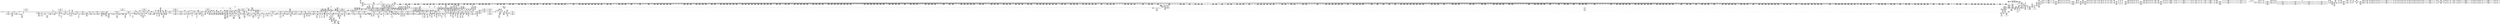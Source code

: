 digraph {
	CE0x4560a20 [shape=record,shape=Mrecord,label="{CE0x4560a20|GLOBAL:rcu_lock_release|*Constant*|*SummSource*}"]
	CE0x454f7e0 [shape=record,shape=Mrecord,label="{CE0x454f7e0|rcu_read_unlock:tmp3|*SummSink*}"]
	CE0x61dba70 [shape=record,shape=Mrecord,label="{CE0x61dba70|i64_1|*Constant*|*SummSource*}"]
	CE0x448c200 [shape=record,shape=Mrecord,label="{CE0x448c200|selinux_file_send_sigiotask:perm.0}"]
	CE0x45c3c40 [shape=record,shape=Mrecord,label="{CE0x45c3c40|i64*_getelementptr_inbounds_(_4_x_i64_,_4_x_i64_*___llvm_gcov_ctr134,_i64_0,_i64_0)|*Constant*}"]
	CE0x4552850 [shape=record,shape=Mrecord,label="{CE0x4552850|rcu_read_unlock:tobool|include/linux/rcupdate.h,933|*SummSource*}"]
	CE0x44dfaa0 [shape=record,shape=Mrecord,label="{CE0x44dfaa0|2472:_%struct.cred*,_:_CRE_6008,6136_|*MultipleSource*|Function::task_sid&Arg::task::|Function::selinux_file_send_sigiotask&Arg::tsk::|security/selinux/hooks.c,208}"]
	CE0x44d4c20 [shape=record,shape=Mrecord,label="{CE0x44d4c20|2472:_%struct.cred*,_:_CRE_2913,2914_}"]
	CE0x44cd820 [shape=record,shape=Mrecord,label="{CE0x44cd820|2472:_%struct.cred*,_:_CRE_2535,2536_}"]
	CE0x4473390 [shape=record,shape=Mrecord,label="{CE0x4473390|GLOBAL:__llvm_gcov_ctr126|Global_var:__llvm_gcov_ctr126}"]
	CE0x45503a0 [shape=record,shape=Mrecord,label="{CE0x45503a0|rcu_lock_acquire:tmp1|*SummSink*}"]
	CE0x44b2600 [shape=record,shape=Mrecord,label="{CE0x44b2600|2472:_%struct.cred*,_:_CRE_128,136_|*MultipleSource*|Function::task_sid&Arg::task::|Function::selinux_file_send_sigiotask&Arg::tsk::|security/selinux/hooks.c,208}"]
	CE0x451fa00 [shape=record,shape=Mrecord,label="{CE0x451fa00|_call_void_lock_release(%struct.lockdep_map*_%map,_i32_1,_i64_ptrtoint_(i8*_blockaddress(_rcu_lock_release,_%__here)_to_i64))_#10,_!dbg_!27716|include/linux/rcupdate.h,423|*SummSource*}"]
	"CONST[source:1(input),value:2(dynamic)][purpose:{operation}][SrcIdx:10]"
	CE0x448ce10 [shape=record,shape=Mrecord,label="{CE0x448ce10|cred_sid:tmp}"]
	CE0x4506dc0 [shape=record,shape=Mrecord,label="{CE0x4506dc0|task_sid:tmp11|security/selinux/hooks.c,208}"]
	CE0x45987c0 [shape=record,shape=Mrecord,label="{CE0x45987c0|rcu_lock_release:tmp6|*SummSink*}"]
	CE0x44c18a0 [shape=record,shape=Mrecord,label="{CE0x44c18a0|2472:_%struct.cred*,_:_CRE_689,690_}"]
	CE0x450d1f0 [shape=record,shape=Mrecord,label="{CE0x450d1f0|i32_208|*Constant*}"]
	CE0x44f0580 [shape=record,shape=Mrecord,label="{CE0x44f0580|task_sid:tmp5|security/selinux/hooks.c,208|*SummSink*}"]
	CE0x4562590 [shape=record,shape=Mrecord,label="{CE0x4562590|_ret_void,_!dbg_!27717|include/linux/rcupdate.h,245|*SummSource*}"]
	CE0x44adde0 [shape=record,shape=Mrecord,label="{CE0x44adde0|i32_17|*Constant*|*SummSource*}"]
	CE0x45538c0 [shape=record,shape=Mrecord,label="{CE0x45538c0|rcu_read_unlock:call|include/linux/rcupdate.h,933|*SummSink*}"]
	CE0x450ace0 [shape=record,shape=Mrecord,label="{CE0x450ace0|i64_7|*Constant*}"]
	CE0x4459bb0 [shape=record,shape=Mrecord,label="{CE0x4459bb0|GLOBAL:__llvm_gcov_ctr264|Global_var:__llvm_gcov_ctr264}"]
	CE0x44730d0 [shape=record,shape=Mrecord,label="{CE0x44730d0|selinux_file_send_sigiotask:if.end}"]
	CE0x458b900 [shape=record,shape=Mrecord,label="{CE0x458b900|i64*_getelementptr_inbounds_(_4_x_i64_,_4_x_i64_*___llvm_gcov_ctr130,_i64_0,_i64_2)|*Constant*|*SummSink*}"]
	CE0x44b1930 [shape=record,shape=Mrecord,label="{CE0x44b1930|2472:_%struct.cred*,_:_CRE_440,448_|*MultipleSource*|Function::task_sid&Arg::task::|Function::selinux_file_send_sigiotask&Arg::tsk::|security/selinux/hooks.c,208}"]
	CE0x445ea30 [shape=record,shape=Mrecord,label="{CE0x445ea30|rcu_read_lock:tmp2}"]
	CE0x45201d0 [shape=record,shape=Mrecord,label="{CE0x45201d0|__preempt_count_add:entry|*SummSource*}"]
	CE0x4485fb0 [shape=record,shape=Mrecord,label="{CE0x4485fb0|2472:_%struct.cred*,_:_CRE_48,56_|*MultipleSource*|Function::task_sid&Arg::task::|Function::selinux_file_send_sigiotask&Arg::tsk::|security/selinux/hooks.c,208}"]
	CE0x4564210 [shape=record,shape=Mrecord,label="{CE0x4564210|__rcu_read_lock:tmp3|*SummSink*}"]
	CE0x4507ce0 [shape=record,shape=Mrecord,label="{CE0x4507ce0|task_sid:tmp13|security/selinux/hooks.c,208|*SummSink*}"]
	CE0x4549e70 [shape=record,shape=Mrecord,label="{CE0x4549e70|rcu_read_unlock:tmp16|include/linux/rcupdate.h,933|*SummSource*}"]
	CE0x4520650 [shape=record,shape=Mrecord,label="{CE0x4520650|i64*_getelementptr_inbounds_(_4_x_i64_,_4_x_i64_*___llvm_gcov_ctr133,_i64_0,_i64_0)|*Constant*|*SummSource*}"]
	CE0x4479fc0 [shape=record,shape=Mrecord,label="{CE0x4479fc0|selinux_file_send_sigiotask:if.then|*SummSource*}"]
	CE0x452f670 [shape=record,shape=Mrecord,label="{CE0x452f670|rcu_read_lock:bb|*SummSource*}"]
	CE0x4530ed0 [shape=record,shape=Mrecord,label="{CE0x4530ed0|rcu_read_unlock:tmp4|include/linux/rcupdate.h,933|*SummSource*}"]
	CE0x44657a0 [shape=record,shape=Mrecord,label="{CE0x44657a0|task_sid:tmp|*SummSource*}"]
	CE0x44e6a00 [shape=record,shape=Mrecord,label="{CE0x44e6a00|2472:_%struct.cred*,_:_CRE_6346,6347_}"]
	CE0x459a220 [shape=record,shape=Mrecord,label="{CE0x459a220|i32_1|*Constant*}"]
	CE0x4561fa0 [shape=record,shape=Mrecord,label="{CE0x4561fa0|__rcu_read_unlock:entry|*SummSource*}"]
	CE0x453a6c0 [shape=record,shape=Mrecord,label="{CE0x453a6c0|__preempt_count_sub:tmp3}"]
	CE0x44c6e20 [shape=record,shape=Mrecord,label="{CE0x44c6e20|2472:_%struct.cred*,_:_CRE_2048,2052_|*MultipleSource*|Function::task_sid&Arg::task::|Function::selinux_file_send_sigiotask&Arg::tsk::|security/selinux/hooks.c,208}"]
	CE0x4561460 [shape=record,shape=Mrecord,label="{CE0x4561460|_ret_void,_!dbg_!27717|include/linux/rcupdate.h,424|*SummSource*}"]
	CE0x4545180 [shape=record,shape=Mrecord,label="{CE0x4545180|rcu_read_unlock:do.end|*SummSource*}"]
	CE0x4561020 [shape=record,shape=Mrecord,label="{CE0x4561020|rcu_lock_release:map|Function::rcu_lock_release&Arg::map::|*SummSink*}"]
	CE0x44cd550 [shape=record,shape=Mrecord,label="{CE0x44cd550|2472:_%struct.cred*,_:_CRE_2532,2533_}"]
	CE0x448b1b0 [shape=record,shape=Mrecord,label="{CE0x448b1b0|selinux_file_send_sigiotask:tmp12|security/selinux/hooks.c,3406}"]
	CE0x453b640 [shape=record,shape=Mrecord,label="{CE0x453b640|__preempt_count_add:tmp7|./arch/x86/include/asm/preempt.h,73|*SummSink*}"]
	CE0x4500050 [shape=record,shape=Mrecord,label="{CE0x4500050|GLOBAL:cred_sid|*Constant*|*SummSink*}"]
	CE0x4527e50 [shape=record,shape=Mrecord,label="{CE0x4527e50|__preempt_count_sub:do.body}"]
	CE0x4500320 [shape=record,shape=Mrecord,label="{CE0x4500320|cred_sid:entry|*SummSink*}"]
	CE0x45c6f30 [shape=record,shape=Mrecord,label="{CE0x45c6f30|__preempt_count_add:tmp1}"]
	CE0x4560c90 [shape=record,shape=Mrecord,label="{CE0x4560c90|rcu_lock_release:entry|*SummSink*}"]
	CE0x4548c00 [shape=record,shape=Mrecord,label="{CE0x4548c00|rcu_read_unlock:tmp12|include/linux/rcupdate.h,933|*SummSource*}"]
	CE0x451aad0 [shape=record,shape=Mrecord,label="{CE0x451aad0|__rcu_read_lock:tmp6|include/linux/rcupdate.h,240}"]
	CE0x4519cb0 [shape=record,shape=Mrecord,label="{CE0x4519cb0|i64*_getelementptr_inbounds_(_4_x_i64_,_4_x_i64_*___llvm_gcov_ctr130,_i64_0,_i64_3)|*Constant*|*SummSink*}"]
	CE0x454ff80 [shape=record,shape=Mrecord,label="{CE0x454ff80|rcu_read_unlock:tmp}"]
	CE0x44bcc80 [shape=record,shape=Mrecord,label="{CE0x44bcc80|i8*_getelementptr_inbounds_(_41_x_i8_,_41_x_i8_*_.str44,_i32_0,_i32_0)|*Constant*}"]
	CE0x44846b0 [shape=record,shape=Mrecord,label="{CE0x44846b0|selinux_file_send_sigiotask:call1|security/selinux/hooks.c,3404|*SummSink*}"]
	CE0x44edd30 [shape=record,shape=Mrecord,label="{CE0x44edd30|2472:_%struct.cred*,_:_CRE_10544,10548_|*MultipleSource*|Function::task_sid&Arg::task::|Function::selinux_file_send_sigiotask&Arg::tsk::|security/selinux/hooks.c,208}"]
	CE0x44b8c70 [shape=record,shape=Mrecord,label="{CE0x44b8c70|task_sid:do.end6|*SummSource*}"]
	CE0x4480090 [shape=record,shape=Mrecord,label="{CE0x4480090|selinux_file_send_sigiotask:fown|Function::selinux_file_send_sigiotask&Arg::fown::|*SummSink*}"]
	CE0x44c1090 [shape=record,shape=Mrecord,label="{CE0x44c1090|2472:_%struct.cred*,_:_CRE_664,672_|*MultipleSource*|Function::task_sid&Arg::task::|Function::selinux_file_send_sigiotask&Arg::tsk::|security/selinux/hooks.c,208}"]
	CE0x445f9f0 [shape=record,shape=Mrecord,label="{CE0x445f9f0|2472:_%struct.cred*,_:_CRE_460,464_|*MultipleSource*|Function::task_sid&Arg::task::|Function::selinux_file_send_sigiotask&Arg::tsk::|security/selinux/hooks.c,208}"]
	CE0x45991f0 [shape=record,shape=Mrecord,label="{CE0x45991f0|__rcu_read_unlock:do.end|*SummSink*}"]
	CE0x4556930 [shape=record,shape=Mrecord,label="{CE0x4556930|GLOBAL:__preempt_count_add|*Constant*}"]
	CE0x44c03a0 [shape=record,shape=Mrecord,label="{CE0x44c03a0|rcu_read_lock:if.then|*SummSink*}"]
	CE0x4521b00 [shape=record,shape=Mrecord,label="{CE0x4521b00|__preempt_count_add:val|Function::__preempt_count_add&Arg::val::|*SummSink*}"]
	CE0x4482c60 [shape=record,shape=Mrecord,label="{CE0x4482c60|selinux_file_send_sigiotask:add.ptr|security/selinux/hooks.c,3399|*SummSink*}"]
	CE0x4483410 [shape=record,shape=Mrecord,label="{CE0x4483410|i64_2|*Constant*|*SummSink*}"]
	CE0x44d47a0 [shape=record,shape=Mrecord,label="{CE0x44d47a0|2472:_%struct.cred*,_:_CRE_2908,2909_}"]
	CE0x4465190 [shape=record,shape=Mrecord,label="{CE0x4465190|2472:_%struct.cred*,_:_CRE_368,376_|*MultipleSource*|Function::task_sid&Arg::task::|Function::selinux_file_send_sigiotask&Arg::tsk::|security/selinux/hooks.c,208}"]
	CE0x44c1c60 [shape=record,shape=Mrecord,label="{CE0x44c1c60|2472:_%struct.cred*,_:_CRE_691,692_}"]
	CE0x44e4790 [shape=record,shape=Mrecord,label="{CE0x44e4790|2472:_%struct.cred*,_:_CRE_6317,6318_}"]
	CE0x4509020 [shape=record,shape=Mrecord,label="{CE0x4509020|i64_7|*Constant*|*SummSource*}"]
	CE0x44c39d0 [shape=record,shape=Mrecord,label="{CE0x44c39d0|2472:_%struct.cred*,_:_CRE_1824,1832_|*MultipleSource*|Function::task_sid&Arg::task::|Function::selinux_file_send_sigiotask&Arg::tsk::|security/selinux/hooks.c,208}"]
	CE0x44bada0 [shape=record,shape=Mrecord,label="{CE0x44bada0|2472:_%struct.cred*,_:_CRE_184,192_|*MultipleSource*|Function::task_sid&Arg::task::|Function::selinux_file_send_sigiotask&Arg::tsk::|security/selinux/hooks.c,208}"]
	CE0x44c91f0 [shape=record,shape=Mrecord,label="{CE0x44c91f0|2472:_%struct.cred*,_:_CRE_2248,2256_|*MultipleSource*|Function::task_sid&Arg::task::|Function::selinux_file_send_sigiotask&Arg::tsk::|security/selinux/hooks.c,208}"]
	CE0x44b0bb0 [shape=record,shape=Mrecord,label="{CE0x44b0bb0|task_sid:tmp2|*SummSink*}"]
	CE0x4520240 [shape=record,shape=Mrecord,label="{CE0x4520240|__preempt_count_add:entry}"]
	CE0x44ff0a0 [shape=record,shape=Mrecord,label="{CE0x44ff0a0|task_sid:call7|security/selinux/hooks.c,208}"]
	CE0x44778c0 [shape=record,shape=Mrecord,label="{CE0x44778c0|selinux_file_send_sigiotask:tmp14|security/selinux/hooks.c,3408|*SummSource*}"]
	CE0x45501c0 [shape=record,shape=Mrecord,label="{CE0x45501c0|rcu_read_unlock:tmp|*SummSink*}"]
	CE0x459d110 [shape=record,shape=Mrecord,label="{CE0x459d110|__preempt_count_sub:tmp5|./arch/x86/include/asm/preempt.h,77}"]
	CE0x45d5520 [shape=record,shape=Mrecord,label="{CE0x45d5520|i64*_getelementptr_inbounds_(_4_x_i64_,_4_x_i64_*___llvm_gcov_ctr135,_i64_0,_i64_0)|*Constant*}"]
	CE0x4562ab0 [shape=record,shape=Mrecord,label="{CE0x4562ab0|__llvm_gcov_indirect_counter_increment:bb4|*SummSource*}"]
	CE0x44ec500 [shape=record,shape=Mrecord,label="{CE0x44ec500|2472:_%struct.cred*,_:_CRE_6640,6644_|*MultipleSource*|Function::task_sid&Arg::task::|Function::selinux_file_send_sigiotask&Arg::tsk::|security/selinux/hooks.c,208}"]
	CE0x4508ea0 [shape=record,shape=Mrecord,label="{CE0x4508ea0|task_sid:tmp14|security/selinux/hooks.c,208|*SummSink*}"]
	CE0x44e1ec0 [shape=record,shape=Mrecord,label="{CE0x44e1ec0|2472:_%struct.cred*,_:_CRE_6264,6280_|*MultipleSource*|Function::task_sid&Arg::task::|Function::selinux_file_send_sigiotask&Arg::tsk::|security/selinux/hooks.c,208}"]
	CE0x45524e0 [shape=record,shape=Mrecord,label="{CE0x45524e0|i64*_getelementptr_inbounds_(_4_x_i64_,_4_x_i64_*___llvm_gcov_ctr128,_i64_0,_i64_2)|*Constant*|*SummSink*}"]
	CE0x4509200 [shape=record,shape=Mrecord,label="{CE0x4509200|task_sid:tmp14|security/selinux/hooks.c,208}"]
	CE0x44e3bb0 [shape=record,shape=Mrecord,label="{CE0x44e3bb0|2472:_%struct.cred*,_:_CRE_6307,6308_}"]
	CE0x44ce0b0 [shape=record,shape=Mrecord,label="{CE0x44ce0b0|2472:_%struct.cred*,_:_CRE_2592,2594_|*MultipleSource*|Function::task_sid&Arg::task::|Function::selinux_file_send_sigiotask&Arg::tsk::|security/selinux/hooks.c,208}"]
	CE0x44dded0 [shape=record,shape=Mrecord,label="{CE0x44dded0|2472:_%struct.cred*,_:_CRE_5904,5912_|*MultipleSource*|Function::task_sid&Arg::task::|Function::selinux_file_send_sigiotask&Arg::tsk::|security/selinux/hooks.c,208}"]
	CE0x44dc770 [shape=record,shape=Mrecord,label="{CE0x44dc770|2472:_%struct.cred*,_:_CRE_3148,3152_|*MultipleSource*|Function::task_sid&Arg::task::|Function::selinux_file_send_sigiotask&Arg::tsk::|security/selinux/hooks.c,208}"]
	CE0x44d7200 [shape=record,shape=Mrecord,label="{CE0x44d7200|2472:_%struct.cred*,_:_CRE_2947,2948_}"]
	CE0x459d600 [shape=record,shape=Mrecord,label="{CE0x459d600|__preempt_count_sub:bb|*SummSink*}"]
	CE0x447dca0 [shape=record,shape=Mrecord,label="{CE0x447dca0|task_sid:task|Function::task_sid&Arg::task::}"]
	CE0x455b1e0 [shape=record,shape=Mrecord,label="{CE0x455b1e0|rcu_read_unlock:tmp18|include/linux/rcupdate.h,933|*SummSource*}"]
	CE0x453c4f0 [shape=record,shape=Mrecord,label="{CE0x453c4f0|__preempt_count_add:tmp6|./arch/x86/include/asm/preempt.h,73|*SummSource*}"]
	CE0x4545070 [shape=record,shape=Mrecord,label="{CE0x4545070|rcu_read_unlock:do.end}"]
	CE0x44caa20 [shape=record,shape=Mrecord,label="{CE0x44caa20|2472:_%struct.cred*,_:_CRE_2352,2360_|*MultipleSource*|Function::task_sid&Arg::task::|Function::selinux_file_send_sigiotask&Arg::tsk::|security/selinux/hooks.c,208}"]
	CE0x450ce70 [shape=record,shape=Mrecord,label="{CE0x450ce70|i8*_getelementptr_inbounds_(_25_x_i8_,_25_x_i8_*_.str3,_i32_0,_i32_0)|*Constant*|*SummSink*}"]
	CE0x4508880 [shape=record,shape=Mrecord,label="{CE0x4508880|task_sid:tobool4|security/selinux/hooks.c,208|*SummSink*}"]
	CE0x4476530 [shape=record,shape=Mrecord,label="{CE0x4476530|task_sid:tmp7|security/selinux/hooks.c,208|*SummSource*}"]
	CE0x458a860 [shape=record,shape=Mrecord,label="{CE0x458a860|__rcu_read_unlock:tmp4|include/linux/rcupdate.h,244|*SummSink*}"]
	CE0x44f3580 [shape=record,shape=Mrecord,label="{CE0x44f3580|i64*_getelementptr_inbounds_(_10_x_i64_,_10_x_i64_*___llvm_gcov_ctr265,_i64_0,_i64_9)|*Constant*}"]
	CE0x44d64f0 [shape=record,shape=Mrecord,label="{CE0x44d64f0|2472:_%struct.cred*,_:_CRE_2936,2937_}"]
	CE0x4587e30 [shape=record,shape=Mrecord,label="{CE0x4587e30|%struct.lockdep_map*_null|*Constant*}"]
	CE0x44f55c0 [shape=record,shape=Mrecord,label="{CE0x44f55c0|signal_to_av:perm.0|*SummSource*}"]
	CE0x4507340 [shape=record,shape=Mrecord,label="{CE0x4507340|task_sid:tmp11|security/selinux/hooks.c,208|*SummSource*}"]
	CE0x44f4d10 [shape=record,shape=Mrecord,label="{CE0x44f4d10|i32_8|*Constant*|*SummSource*}"]
	CE0x4468760 [shape=record,shape=Mrecord,label="{CE0x4468760|2472:_%struct.cred*,_:_CRE_24,28_|*MultipleSource*|Function::task_sid&Arg::task::|Function::selinux_file_send_sigiotask&Arg::tsk::|security/selinux/hooks.c,208}"]
	CE0x4493fa0 [shape=record,shape=Mrecord,label="{CE0x4493fa0|avc_has_perm:ssid|Function::avc_has_perm&Arg::ssid::|*SummSource*}"]
	CE0x4456ef0 [shape=record,shape=Mrecord,label="{CE0x4456ef0|2472:_%struct.cred*,_:_CRE_2784,2792_|*MultipleSource*|Function::task_sid&Arg::task::|Function::selinux_file_send_sigiotask&Arg::tsk::|security/selinux/hooks.c,208}"]
	CE0x44e89b0 [shape=record,shape=Mrecord,label="{CE0x44e89b0|2472:_%struct.cred*,_:_CRE_6432,6436_|*MultipleSource*|Function::task_sid&Arg::task::|Function::selinux_file_send_sigiotask&Arg::tsk::|security/selinux/hooks.c,208}"]
	CE0x4548da0 [shape=record,shape=Mrecord,label="{CE0x4548da0|i64*_null|*Constant*}"]
	CE0x4542ab0 [shape=record,shape=Mrecord,label="{CE0x4542ab0|rcu_read_lock:tmp20|include/linux/rcupdate.h,882}"]
	CE0x4494bf0 [shape=record,shape=Mrecord,label="{CE0x4494bf0|avc_has_perm:tclass|Function::avc_has_perm&Arg::tclass::|*SummSink*}"]
	CE0x45041a0 [shape=record,shape=Mrecord,label="{CE0x45041a0|signal_to_av:sw.bb1}"]
	CE0x4531470 [shape=record,shape=Mrecord,label="{CE0x4531470|GLOBAL:__llvm_gcov_ctr127|Global_var:__llvm_gcov_ctr127|*SummSink*}"]
	CE0x453f250 [shape=record,shape=Mrecord,label="{CE0x453f250|__preempt_count_add:tmp2|*SummSource*}"]
	CE0x45b96c0 [shape=record,shape=Mrecord,label="{CE0x45b96c0|__preempt_count_sub:tmp|*SummSource*}"]
	CE0x45131d0 [shape=record,shape=Mrecord,label="{CE0x45131d0|_call_void_mcount()_#3|*SummSource*}"]
	CE0x450ae60 [shape=record,shape=Mrecord,label="{CE0x450ae60|rcu_read_lock:tmp13|include/linux/rcupdate.h,882}"]
	CE0x448cf90 [shape=record,shape=Mrecord,label="{CE0x448cf90|_call_void_rcu_read_lock()_#10,_!dbg_!27712|security/selinux/hooks.c,207|*SummSource*}"]
	CE0x448e010 [shape=record,shape=Mrecord,label="{CE0x448e010|i32_77|*Constant*|*SummSink*}"]
	CE0x454edd0 [shape=record,shape=Mrecord,label="{CE0x454edd0|__rcu_read_lock:tmp}"]
	CE0x4521270 [shape=record,shape=Mrecord,label="{CE0x4521270|__rcu_read_lock:tmp6|include/linux/rcupdate.h,240|*SummSink*}"]
	CE0x453c5c0 [shape=record,shape=Mrecord,label="{CE0x453c5c0|__rcu_read_unlock:tmp2}"]
	CE0x44dbab0 [shape=record,shape=Mrecord,label="{CE0x44dbab0|2472:_%struct.cred*,_:_CRE_3116,3120_|*MultipleSource*|Function::task_sid&Arg::task::|Function::selinux_file_send_sigiotask&Arg::tsk::|security/selinux/hooks.c,208}"]
	CE0x446c380 [shape=record,shape=Mrecord,label="{CE0x446c380|i32_14|*Constant*}"]
	CE0x44c1270 [shape=record,shape=Mrecord,label="{CE0x44c1270|2472:_%struct.cred*,_:_CRE_672,680_|*MultipleSource*|Function::task_sid&Arg::task::|Function::selinux_file_send_sigiotask&Arg::tsk::|security/selinux/hooks.c,208}"]
	CE0x4464a40 [shape=record,shape=Mrecord,label="{CE0x4464a40|i64*_getelementptr_inbounds_(_10_x_i64_,_10_x_i64_*___llvm_gcov_ctr265,_i64_0,_i64_0)|*Constant*|*SummSink*}"]
	CE0x447a7f0 [shape=record,shape=Mrecord,label="{CE0x447a7f0|signal_to_av:entry}"]
	CE0x455c490 [shape=record,shape=Mrecord,label="{CE0x455c490|rcu_lock_acquire:bb|*SummSource*}"]
	CE0x446f670 [shape=record,shape=Mrecord,label="{CE0x446f670|selinux_file_send_sigiotask:f_security|security/selinux/hooks.c,3401}"]
	CE0x44b7690 [shape=record,shape=Mrecord,label="{CE0x44b7690|i64*_getelementptr_inbounds_(_13_x_i64_,_13_x_i64_*___llvm_gcov_ctr126,_i64_0,_i64_0)|*Constant*}"]
	CE0x44c6a90 [shape=record,shape=Mrecord,label="{CE0x44c6a90|2472:_%struct.cred*,_:_CRE_2040,2044_|*MultipleSource*|Function::task_sid&Arg::task::|Function::selinux_file_send_sigiotask&Arg::tsk::|security/selinux/hooks.c,208}"]
	CE0x452b660 [shape=record,shape=Mrecord,label="{CE0x452b660|GLOBAL:rcu_lock_map|Global_var:rcu_lock_map}"]
	CE0x4474520 [shape=record,shape=Mrecord,label="{CE0x4474520|__preempt_count_add:tmp5|./arch/x86/include/asm/preempt.h,72}"]
	CE0x44eea50 [shape=record,shape=Mrecord,label="{CE0x44eea50|2472:_%struct.cred*,_:_CRE_10584,10592_|*MultipleSource*|Function::task_sid&Arg::task::|Function::selinux_file_send_sigiotask&Arg::tsk::|security/selinux/hooks.c,208}"]
	CE0x455d100 [shape=record,shape=Mrecord,label="{CE0x455d100|i32_934|*Constant*|*SummSink*}"]
	CE0x445ee40 [shape=record,shape=Mrecord,label="{CE0x445ee40|_ret_void,_!dbg_!27735|include/linux/rcupdate.h,884}"]
	CE0x44f5090 [shape=record,shape=Mrecord,label="{CE0x44f5090|i32_64|*Constant*|*SummSink*}"]
	CE0x4586310 [shape=record,shape=Mrecord,label="{CE0x4586310|rcu_lock_release:tmp2}"]
	CE0x4527f80 [shape=record,shape=Mrecord,label="{CE0x4527f80|__rcu_read_unlock:tmp1|*SummSource*}"]
	CE0x45c3f20 [shape=record,shape=Mrecord,label="{CE0x45c3f20|i64*_getelementptr_inbounds_(_4_x_i64_,_4_x_i64_*___llvm_gcov_ctr129,_i64_0,_i64_2)|*Constant*|*SummSource*}"]
	CE0x4534990 [shape=record,shape=Mrecord,label="{CE0x4534990|__preempt_count_sub:entry|*SummSource*}"]
	CE0x4530800 [shape=record,shape=Mrecord,label="{CE0x4530800|rcu_read_unlock:land.lhs.true2}"]
	CE0x44e2ea0 [shape=record,shape=Mrecord,label="{CE0x44e2ea0|2472:_%struct.cred*,_:_CRE_6296,6297_}"]
	CE0x44b7380 [shape=record,shape=Mrecord,label="{CE0x44b7380|_call_void_mcount()_#3}"]
	CE0x4513e80 [shape=record,shape=Mrecord,label="{CE0x4513e80|_ret_void,_!dbg_!27720|./arch/x86/include/asm/preempt.h,78|*SummSink*}"]
	CE0x44cbd10 [shape=record,shape=Mrecord,label="{CE0x44cbd10|2472:_%struct.cred*,_:_CRE_2472,2480_|*MultipleSource*|Function::task_sid&Arg::task::|Function::selinux_file_send_sigiotask&Arg::tsk::|security/selinux/hooks.c,208}"]
	CE0x4586380 [shape=record,shape=Mrecord,label="{CE0x4586380|rcu_lock_release:tmp2|*SummSource*}"]
	CE0x4516a80 [shape=record,shape=Mrecord,label="{CE0x4516a80|__rcu_read_lock:tmp|*SummSource*}"]
	CE0x44cea10 [shape=record,shape=Mrecord,label="{CE0x44cea10|2472:_%struct.cred*,_:_CRE_2608,2616_|*MultipleSource*|Function::task_sid&Arg::task::|Function::selinux_file_send_sigiotask&Arg::tsk::|security/selinux/hooks.c,208}"]
	CE0x44f7790 [shape=record,shape=Mrecord,label="{CE0x44f7790|i32_22|*Constant*|*SummSource*}"]
	CE0x452bef0 [shape=record,shape=Mrecord,label="{CE0x452bef0|GLOBAL:__rcu_read_lock|*Constant*|*SummSink*}"]
	CE0x4532bb0 [shape=record,shape=Mrecord,label="{CE0x4532bb0|__llvm_gcov_indirect_counter_increment:tmp1|*SummSource*}"]
	CE0x4514320 [shape=record,shape=Mrecord,label="{CE0x4514320|rcu_lock_release:tmp4|include/linux/rcupdate.h,423|*SummSource*}"]
	CE0x44c2740 [shape=record,shape=Mrecord,label="{CE0x44c2740|2472:_%struct.cred*,_:_CRE_728,732_|*MultipleSource*|Function::task_sid&Arg::task::|Function::selinux_file_send_sigiotask&Arg::tsk::|security/selinux/hooks.c,208}"]
	CE0x4536660 [shape=record,shape=Mrecord,label="{CE0x4536660|i64*_getelementptr_inbounds_(_11_x_i64_,_11_x_i64_*___llvm_gcov_ctr127,_i64_0,_i64_8)|*Constant*}"]
	CE0x45136c0 [shape=record,shape=Mrecord,label="{CE0x45136c0|__preempt_count_sub:tmp6|./arch/x86/include/asm/preempt.h,78}"]
	CE0x44af9f0 [shape=record,shape=Mrecord,label="{CE0x44af9f0|i64*_getelementptr_inbounds_(_13_x_i64_,_13_x_i64_*___llvm_gcov_ctr126,_i64_0,_i64_1)|*Constant*}"]
	CE0x4562010 [shape=record,shape=Mrecord,label="{CE0x4562010|__rcu_read_unlock:entry|*SummSink*}"]
	CE0x61dbae0 [shape=record,shape=Mrecord,label="{CE0x61dbae0|i64_1|*Constant*|*SummSink*}"]
	CE0x450dce0 [shape=record,shape=Mrecord,label="{CE0x450dce0|i64_3|*Constant*|*SummSource*}"]
	CE0x4529980 [shape=record,shape=Mrecord,label="{CE0x4529980|rcu_read_lock:tmp8|include/linux/rcupdate.h,882}"]
	CE0x4535420 [shape=record,shape=Mrecord,label="{CE0x4535420|rcu_read_unlock:call3|include/linux/rcupdate.h,933|*SummSource*}"]
	CE0x450baf0 [shape=record,shape=Mrecord,label="{CE0x450baf0|i8_1|*Constant*|*SummSource*}"]
	CE0x44cefb0 [shape=record,shape=Mrecord,label="{CE0x44cefb0|2472:_%struct.cred*,_:_CRE_2656,2664_|*MultipleSource*|Function::task_sid&Arg::task::|Function::selinux_file_send_sigiotask&Arg::tsk::|security/selinux/hooks.c,208}"]
	CE0x44855c0 [shape=record,shape=Mrecord,label="{CE0x44855c0|task_sid:do.body|*SummSource*}"]
	CE0x4560d00 [shape=record,shape=Mrecord,label="{CE0x4560d00|rcu_lock_release:map|Function::rcu_lock_release&Arg::map::}"]
	CE0x4487f30 [shape=record,shape=Mrecord,label="{CE0x4487f30|rcu_read_lock:do.body|*SummSink*}"]
	CE0x4467bf0 [shape=record,shape=Mrecord,label="{CE0x4467bf0|rcu_read_lock:entry|*SummSource*}"]
	CE0x44b7770 [shape=record,shape=Mrecord,label="{CE0x44b7770|i64*_getelementptr_inbounds_(_13_x_i64_,_13_x_i64_*___llvm_gcov_ctr126,_i64_0,_i64_0)|*Constant*|*SummSource*}"]
	CE0x44d5a40 [shape=record,shape=Mrecord,label="{CE0x44d5a40|2472:_%struct.cred*,_:_CRE_2927,2928_}"]
	CE0x452b520 [shape=record,shape=Mrecord,label="{CE0x452b520|rcu_lock_acquire:entry|*SummSource*}"]
	CE0x44dac30 [shape=record,shape=Mrecord,label="{CE0x44dac30|2472:_%struct.cred*,_:_CRE_3072,3080_|*MultipleSource*|Function::task_sid&Arg::task::|Function::selinux_file_send_sigiotask&Arg::tsk::|security/selinux/hooks.c,208}"]
	CE0x447b460 [shape=record,shape=Mrecord,label="{CE0x447b460|i64_0|*Constant*|*SummSource*}"]
	CE0x4473500 [shape=record,shape=Mrecord,label="{CE0x4473500|GLOBAL:__llvm_gcov_ctr126|Global_var:__llvm_gcov_ctr126|*SummSource*}"]
	CE0x446ecf0 [shape=record,shape=Mrecord,label="{CE0x446ecf0|i32_0|*Constant*|*SummSource*}"]
	CE0x4555f80 [shape=record,shape=Mrecord,label="{CE0x4555f80|COLLAPSED:_GCMRE___llvm_gcov_ctr130_internal_global_4_x_i64_zeroinitializer:_elem_0:default:}"]
	CE0x44c16c0 [shape=record,shape=Mrecord,label="{CE0x44c16c0|2472:_%struct.cred*,_:_CRE_688,689_}"]
	CE0x44fcb20 [shape=record,shape=Mrecord,label="{CE0x44fcb20|i64*_getelementptr_inbounds_(_13_x_i64_,_13_x_i64_*___llvm_gcov_ctr126,_i64_0,_i64_10)|*Constant*|*SummSource*}"]
	CE0x4596530 [shape=record,shape=Mrecord,label="{CE0x4596530|i64_ptrtoint_(i8*_blockaddress(_rcu_lock_release,_%__here)_to_i64)|*Constant*}"]
	CE0x44bea60 [shape=record,shape=Mrecord,label="{CE0x44bea60|2472:_%struct.cred*,_:_CRE_552,560_|*MultipleSource*|Function::task_sid&Arg::task::|Function::selinux_file_send_sigiotask&Arg::tsk::|security/selinux/hooks.c,208}"]
	CE0x44c48d0 [shape=record,shape=Mrecord,label="{CE0x44c48d0|2472:_%struct.cred*,_:_CRE_1888,1896_|*MultipleSource*|Function::task_sid&Arg::task::|Function::selinux_file_send_sigiotask&Arg::tsk::|security/selinux/hooks.c,208}"]
	CE0x44bc1e0 [shape=record,shape=Mrecord,label="{CE0x44bc1e0|_call_void___rcu_read_lock()_#10,_!dbg_!27710|include/linux/rcupdate.h,879|*SummSink*}"]
	CE0x452bda0 [shape=record,shape=Mrecord,label="{CE0x452bda0|__rcu_read_lock:entry}"]
	CE0x44e7aa0 [shape=record,shape=Mrecord,label="{CE0x44e7aa0|2472:_%struct.cred*,_:_CRE_6360,6368_|*MultipleSource*|Function::task_sid&Arg::task::|Function::selinux_file_send_sigiotask&Arg::tsk::|security/selinux/hooks.c,208}"]
	CE0x452e0a0 [shape=record,shape=Mrecord,label="{CE0x452e0a0|GLOBAL:rcu_read_lock.__warned|Global_var:rcu_read_lock.__warned|*SummSource*}"]
	CE0x453bcb0 [shape=record,shape=Mrecord,label="{CE0x453bcb0|i64*_getelementptr_inbounds_(_4_x_i64_,_4_x_i64_*___llvm_gcov_ctr134,_i64_0,_i64_3)|*Constant*}"]
	CE0x4550e60 [shape=record,shape=Mrecord,label="{CE0x4550e60|__rcu_read_lock:tmp5|include/linux/rcupdate.h,239|*SummSource*}"]
	CE0x44ecb60 [shape=record,shape=Mrecord,label="{CE0x44ecb60|2472:_%struct.cred*,_:_CRE_6656,6660_|*MultipleSource*|Function::task_sid&Arg::task::|Function::selinux_file_send_sigiotask&Arg::tsk::|security/selinux/hooks.c,208}"]
	CE0x45a3660 [shape=record,shape=Mrecord,label="{CE0x45a3660|__preempt_count_add:do.end}"]
	CE0x45a4000 [shape=record,shape=Mrecord,label="{CE0x45a4000|_call_void_mcount()_#3}"]
	CE0x455f6b0 [shape=record,shape=Mrecord,label="{CE0x455f6b0|rcu_read_unlock:tmp22|include/linux/rcupdate.h,935}"]
	CE0x453a360 [shape=record,shape=Mrecord,label="{CE0x453a360|i64*_getelementptr_inbounds_(_4_x_i64_,_4_x_i64_*___llvm_gcov_ctr135,_i64_0,_i64_1)|*Constant*|*SummSource*}"]
	CE0x44901f0 [shape=record,shape=Mrecord,label="{CE0x44901f0|i32_1|*Constant*|*SummSource*}"]
	CE0x45434d0 [shape=record,shape=Mrecord,label="{CE0x45434d0|rcu_read_lock:tmp21|include/linux/rcupdate.h,884|*SummSource*}"]
	CE0x4556f60 [shape=record,shape=Mrecord,label="{CE0x4556f60|rcu_lock_release:tmp|*SummSink*}"]
	CE0x44645c0 [shape=record,shape=Mrecord,label="{CE0x44645c0|GLOBAL:__rcu_read_lock|*Constant*}"]
	CE0x45302e0 [shape=record,shape=Mrecord,label="{CE0x45302e0|__llvm_gcov_indirect_counter_increment:tmp2|*SummSink*}"]
	CE0x458aa60 [shape=record,shape=Mrecord,label="{CE0x458aa60|_call_void_asm_sideeffect_,_memory_,_dirflag_,_fpsr_,_flags_()_#3,_!dbg_!27711,_!srcloc_!27714|include/linux/rcupdate.h,244}"]
	CE0x45b7320 [shape=record,shape=Mrecord,label="{CE0x45b7320|__preempt_count_add:bb|*SummSource*}"]
	CE0x44c2920 [shape=record,shape=Mrecord,label="{CE0x44c2920|2472:_%struct.cred*,_:_CRE_736,744_|*MultipleSource*|Function::task_sid&Arg::task::|Function::selinux_file_send_sigiotask&Arg::tsk::|security/selinux/hooks.c,208}"]
	CE0x4457490 [shape=record,shape=Mrecord,label="{CE0x4457490|2472:_%struct.cred*,_:_CRE_2808,2816_|*MultipleSource*|Function::task_sid&Arg::task::|Function::selinux_file_send_sigiotask&Arg::tsk::|security/selinux/hooks.c,208}"]
	CE0x447bf20 [shape=record,shape=Mrecord,label="{CE0x447bf20|2472:_%struct.cred*,_:_CRE_232,240_|*MultipleSource*|Function::task_sid&Arg::task::|Function::selinux_file_send_sigiotask&Arg::tsk::|security/selinux/hooks.c,208}"]
	CE0x448fc00 [shape=record,shape=Mrecord,label="{CE0x448fc00|selinux_file_send_sigiotask:tmp15|security/selinux/hooks.c,3408|*SummSource*}"]
	CE0x44b7580 [shape=record,shape=Mrecord,label="{CE0x44b7580|task_sid:land.lhs.true2|*SummSink*}"]
	CE0x44e7710 [shape=record,shape=Mrecord,label="{CE0x44e7710|2472:_%struct.cred*,_:_CRE_6357,6358_}"]
	CE0x455b480 [shape=record,shape=Mrecord,label="{CE0x455b480|_call_void_lockdep_rcu_suspicious(i8*_getelementptr_inbounds_(_25_x_i8_,_25_x_i8_*_.str45,_i32_0,_i32_0),_i32_934,_i8*_getelementptr_inbounds_(_44_x_i8_,_44_x_i8_*_.str47,_i32_0,_i32_0))_#10,_!dbg_!27726|include/linux/rcupdate.h,933}"]
	CE0x450be80 [shape=record,shape=Mrecord,label="{CE0x450be80|i8_1|*Constant*|*SummSink*}"]
	CE0x44e4eb0 [shape=record,shape=Mrecord,label="{CE0x44e4eb0|2472:_%struct.cred*,_:_CRE_6323,6324_}"]
	CE0x44b7280 [shape=record,shape=Mrecord,label="{CE0x44b7280|cred_sid:tmp3|*SummSink*}"]
	CE0x4547850 [shape=record,shape=Mrecord,label="{CE0x4547850|__llvm_gcov_indirect_counter_increment:counter|*SummSource*}"]
	CE0x452e630 [shape=record,shape=Mrecord,label="{CE0x452e630|rcu_read_lock:land.lhs.true2|*SummSink*}"]
	CE0x44eb620 [shape=record,shape=Mrecord,label="{CE0x44eb620|2472:_%struct.cred*,_:_CRE_6576,6584_|*MultipleSource*|Function::task_sid&Arg::task::|Function::selinux_file_send_sigiotask&Arg::tsk::|security/selinux/hooks.c,208}"]
	CE0x44742a0 [shape=record,shape=Mrecord,label="{CE0x44742a0|__preempt_count_sub:tmp2}"]
	CE0x44f4f80 [shape=record,shape=Mrecord,label="{CE0x44f4f80|i32_64|*Constant*|*SummSource*}"]
	CE0x459d410 [shape=record,shape=Mrecord,label="{CE0x459d410|__preempt_count_sub:bb|*SummSource*}"]
	CE0x44e7380 [shape=record,shape=Mrecord,label="{CE0x44e7380|2472:_%struct.cred*,_:_CRE_6354,6355_}"]
	CE0x44de530 [shape=record,shape=Mrecord,label="{CE0x44de530|2472:_%struct.cred*,_:_CRE_5928,5936_|*MultipleSource*|Function::task_sid&Arg::task::|Function::selinux_file_send_sigiotask&Arg::tsk::|security/selinux/hooks.c,208}"]
	CE0x450a1b0 [shape=record,shape=Mrecord,label="{CE0x450a1b0|task_sid:tmp17|security/selinux/hooks.c,208|*SummSource*}"]
	CE0x44ee190 [shape=record,shape=Mrecord,label="{CE0x44ee190|2472:_%struct.cred*,_:_CRE_10560,10568_|*MultipleSource*|Function::task_sid&Arg::task::|Function::selinux_file_send_sigiotask&Arg::tsk::|security/selinux/hooks.c,208}"]
	CE0x44c6c70 [shape=record,shape=Mrecord,label="{CE0x44c6c70|2472:_%struct.cred*,_:_CRE_2044,2048_|*MultipleSource*|Function::task_sid&Arg::task::|Function::selinux_file_send_sigiotask&Arg::tsk::|security/selinux/hooks.c,208}"]
	CE0x44f40a0 [shape=record,shape=Mrecord,label="{CE0x44f40a0|signal_to_av:tmp7|security/selinux/hooks.c,1487|*SummSource*}"]
	CE0x448ed40 [shape=record,shape=Mrecord,label="{CE0x448ed40|signal_to_av:sw.epilog|*SummSource*}"]
	CE0x4588610 [shape=record,shape=Mrecord,label="{CE0x4588610|i64_ptrtoint_(i8*_blockaddress(_rcu_lock_acquire,_%__here)_to_i64)|*Constant*|*SummSink*}"]
	CE0x44d96d0 [shape=record,shape=Mrecord,label="{CE0x44d96d0|2472:_%struct.cred*,_:_CRE_2984,2988_|*MultipleSource*|Function::task_sid&Arg::task::|Function::selinux_file_send_sigiotask&Arg::tsk::|security/selinux/hooks.c,208}"]
	CE0x44b6b50 [shape=record,shape=Mrecord,label="{CE0x44b6b50|_call_void_mcount()_#3}"]
	CE0x44f8640 [shape=record,shape=Mrecord,label="{CE0x44f8640|signal_to_av:tmp11|security/selinux/hooks.c,1495|*SummSource*}"]
	CE0x4513af0 [shape=record,shape=Mrecord,label="{CE0x4513af0|__preempt_count_sub:val|Function::__preempt_count_sub&Arg::val::|*SummSource*}"]
	CE0x44efe00 [shape=record,shape=Mrecord,label="{CE0x44efe00|task_sid:tmp4|*LoadInst*|security/selinux/hooks.c,208}"]
	CE0x4465fc0 [shape=record,shape=Mrecord,label="{CE0x4465fc0|__llvm_gcov_indirect_counter_increment:entry}"]
	CE0x44f54c0 [shape=record,shape=Mrecord,label="{CE0x44f54c0|signal_to_av:perm.0}"]
	CE0x4558d90 [shape=record,shape=Mrecord,label="{CE0x4558d90|GLOBAL:rcu_read_unlock.__warned|Global_var:rcu_read_unlock.__warned}"]
	CE0x4520960 [shape=record,shape=Mrecord,label="{CE0x4520960|__rcu_read_lock:tmp3}"]
	CE0x4542360 [shape=record,shape=Mrecord,label="{CE0x4542360|i8*_getelementptr_inbounds_(_42_x_i8_,_42_x_i8_*_.str46,_i32_0,_i32_0)|*Constant*|*SummSink*}"]
	CE0x44cf370 [shape=record,shape=Mrecord,label="{CE0x44cf370|2472:_%struct.cred*,_:_CRE_2672,2680_|*MultipleSource*|Function::task_sid&Arg::task::|Function::selinux_file_send_sigiotask&Arg::tsk::|security/selinux/hooks.c,208}"]
	CE0x44783c0 [shape=record,shape=Mrecord,label="{CE0x44783c0|4:_i32,_:_CRE_8,12_|*MultipleSource*|security/selinux/hooks.c,3408|security/selinux/hooks.c,3401|security/selinux/hooks.c,3401}"]
	CE0x4557980 [shape=record,shape=Mrecord,label="{CE0x4557980|rcu_lock_acquire:tmp|*SummSink*}"]
	CE0x45440c0 [shape=record,shape=Mrecord,label="{CE0x45440c0|rcu_read_lock:tmp22|include/linux/rcupdate.h,884|*SummSink*}"]
	CE0x450a220 [shape=record,shape=Mrecord,label="{CE0x450a220|task_sid:tmp17|security/selinux/hooks.c,208|*SummSink*}"]
	CE0x44f8dc0 [shape=record,shape=Mrecord,label="{CE0x44f8dc0|rcu_read_lock:tobool1|include/linux/rcupdate.h,882|*SummSource*}"]
	CE0x4564860 [shape=record,shape=Mrecord,label="{CE0x4564860|_call_void_asm_sideeffect_,_memory_,_dirflag_,_fpsr_,_flags_()_#3,_!dbg_!27714,_!srcloc_!27715|include/linux/rcupdate.h,239}"]
	CE0x446ba00 [shape=record,shape=Mrecord,label="{CE0x446ba00|selinux_file_send_sigiotask:signum|Function::selinux_file_send_sigiotask&Arg::signum::}"]
	CE0x455f0c0 [shape=record,shape=Mrecord,label="{CE0x455f0c0|rcu_read_unlock:tmp21|include/linux/rcupdate.h,935|*SummSource*}"]
	CE0x44cf190 [shape=record,shape=Mrecord,label="{CE0x44cf190|2472:_%struct.cred*,_:_CRE_2664,2672_|*MultipleSource*|Function::task_sid&Arg::task::|Function::selinux_file_send_sigiotask&Arg::tsk::|security/selinux/hooks.c,208}"]
	CE0x4529810 [shape=record,shape=Mrecord,label="{CE0x4529810|GLOBAL:rcu_read_lock.__warned|Global_var:rcu_read_lock.__warned|*SummSink*}"]
	CE0x454a900 [shape=record,shape=Mrecord,label="{CE0x454a900|__preempt_count_add:do.body}"]
	CE0x44728b0 [shape=record,shape=Mrecord,label="{CE0x44728b0|rcu_read_lock:tobool|include/linux/rcupdate.h,882|*SummSource*}"]
	CE0x447c150 [shape=record,shape=Mrecord,label="{CE0x447c150|2472:_%struct.cred*,_:_CRE_72,76_|*MultipleSource*|Function::task_sid&Arg::task::|Function::selinux_file_send_sigiotask&Arg::tsk::|security/selinux/hooks.c,208}"]
	CE0x4521c90 [shape=record,shape=Mrecord,label="{CE0x4521c90|__preempt_count_add:val|Function::__preempt_count_add&Arg::val::|*SummSource*}"]
	CE0x447f9a0 [shape=record,shape=Mrecord,label="{CE0x447f9a0|selinux_file_send_sigiotask:tmp11|security/selinux/hooks.c,3404|*SummSource*}"]
	CE0x44e8540 [shape=record,shape=Mrecord,label="{CE0x44e8540|2472:_%struct.cred*,_:_CRE_6408,6424_|*MultipleSource*|Function::task_sid&Arg::task::|Function::selinux_file_send_sigiotask&Arg::tsk::|security/selinux/hooks.c,208}"]
	CE0x4513730 [shape=record,shape=Mrecord,label="{CE0x4513730|i64*_getelementptr_inbounds_(_4_x_i64_,_4_x_i64_*___llvm_gcov_ctr135,_i64_0,_i64_3)|*Constant*|*SummSink*}"]
	CE0x4561370 [shape=record,shape=Mrecord,label="{CE0x4561370|_ret_void,_!dbg_!27717|include/linux/rcupdate.h,424}"]
	CE0x4472af0 [shape=record,shape=Mrecord,label="{CE0x4472af0|i64_2|*Constant*}"]
	CE0x4521e90 [shape=record,shape=Mrecord,label="{CE0x4521e90|_ret_void,_!dbg_!27719|./arch/x86/include/asm/preempt.h,73|*SummSource*}"]
	CE0x4469760 [shape=record,shape=Mrecord,label="{CE0x4469760|2472:_%struct.cred*,_:_CRE_0,8_|*MultipleSource*|Function::task_sid&Arg::task::|Function::selinux_file_send_sigiotask&Arg::tsk::|security/selinux/hooks.c,208}"]
	CE0x45546a0 [shape=record,shape=Mrecord,label="{CE0x45546a0|__rcu_read_unlock:tmp}"]
	CE0x4501ac0 [shape=record,shape=Mrecord,label="{CE0x4501ac0|signal_to_av:tmp3|security/selinux/hooks.c,1479|*SummSource*}"]
	CE0x4537c00 [shape=record,shape=Mrecord,label="{CE0x4537c00|_call_void_lockdep_rcu_suspicious(i8*_getelementptr_inbounds_(_25_x_i8_,_25_x_i8_*_.str45,_i32_0,_i32_0),_i32_883,_i8*_getelementptr_inbounds_(_42_x_i8_,_42_x_i8_*_.str46,_i32_0,_i32_0))_#10,_!dbg_!27728|include/linux/rcupdate.h,882|*SummSource*}"]
	CE0x44c5260 [shape=record,shape=Mrecord,label="{CE0x44c5260|2472:_%struct.cred*,_:_CRE_1928,1936_|*MultipleSource*|Function::task_sid&Arg::task::|Function::selinux_file_send_sigiotask&Arg::tsk::|security/selinux/hooks.c,208}"]
	CE0x44c30a0 [shape=record,shape=Mrecord,label="{CE0x44c30a0|2472:_%struct.cred*,_:_CRE_772,776_|*MultipleSource*|Function::task_sid&Arg::task::|Function::selinux_file_send_sigiotask&Arg::tsk::|security/selinux/hooks.c,208}"]
	CE0x44c2110 [shape=record,shape=Mrecord,label="{CE0x44c2110|2472:_%struct.cred*,_:_CRE_700,701_}"]
	CE0x44f8e50 [shape=record,shape=Mrecord,label="{CE0x44f8e50|rcu_read_lock:tobool1|include/linux/rcupdate.h,882|*SummSink*}"]
	CE0x4544950 [shape=record,shape=Mrecord,label="{CE0x4544950|i64*_getelementptr_inbounds_(_11_x_i64_,_11_x_i64_*___llvm_gcov_ctr127,_i64_0,_i64_9)|*Constant*|*SummSink*}"]
	CE0x44f4eb0 [shape=record,shape=Mrecord,label="{CE0x44f4eb0|i32_64|*Constant*}"]
	CE0x451ae80 [shape=record,shape=Mrecord,label="{CE0x451ae80|i64*_getelementptr_inbounds_(_4_x_i64_,_4_x_i64_*___llvm_gcov_ctr130,_i64_0,_i64_2)|*Constant*}"]
	CE0x44926d0 [shape=record,shape=Mrecord,label="{CE0x44926d0|i32_(i32,_i32,_i16,_i32,_%struct.common_audit_data*)*_bitcast_(i32_(i32,_i32,_i16,_i32,_%struct.common_audit_data.495*)*_avc_has_perm_to_i32_(i32,_i32,_i16,_i32,_%struct.common_audit_data*)*)|*Constant*}"]
	CE0x45ce8d0 [shape=record,shape=Mrecord,label="{CE0x45ce8d0|void_(i32*,_i32,_i32*)*_asm_addl_$1,_%gs:$0_,_*m,ri,*m,_dirflag_,_fpsr_,_flags_}"]
	CE0x447c5b0 [shape=record,shape=Mrecord,label="{CE0x447c5b0|selinux_file_send_sigiotask:tsk|Function::selinux_file_send_sigiotask&Arg::tsk::|*SummSource*}"]
	CE0x44d8e80 [shape=record,shape=Mrecord,label="{CE0x44d8e80|2472:_%struct.cred*,_:_CRE_2971,2972_}"]
	CE0x447a630 [shape=record,shape=Mrecord,label="{CE0x447a630|GLOBAL:signal_to_av|*Constant*|*SummSink*}"]
	CE0x4562830 [shape=record,shape=Mrecord,label="{CE0x4562830|GLOBAL:rcu_lock_release|*Constant*}"]
	CE0x4542f30 [shape=record,shape=Mrecord,label="{CE0x4542f30|rcu_read_lock:tmp21|include/linux/rcupdate.h,884}"]
	CE0x44887d0 [shape=record,shape=Mrecord,label="{CE0x44887d0|task_sid:tmp8|security/selinux/hooks.c,208|*SummSink*}"]
	CE0x44bf960 [shape=record,shape=Mrecord,label="{CE0x44bf960|2472:_%struct.cred*,_:_CRE_616,624_|*MultipleSource*|Function::task_sid&Arg::task::|Function::selinux_file_send_sigiotask&Arg::tsk::|security/selinux/hooks.c,208}"]
	CE0x4505cb0 [shape=record,shape=Mrecord,label="{CE0x4505cb0|rcu_read_lock:tmp6|include/linux/rcupdate.h,882|*SummSource*}"]
	CE0x45c7460 [shape=record,shape=Mrecord,label="{CE0x45c7460|__preempt_count_sub:do.end|*SummSource*}"]
	CE0x447a470 [shape=record,shape=Mrecord,label="{CE0x447a470|GLOBAL:signal_to_av|*Constant*|*SummSource*}"]
	CE0x44e13f0 [shape=record,shape=Mrecord,label="{CE0x44e13f0|2472:_%struct.cred*,_:_CRE_6224,6232_|*MultipleSource*|Function::task_sid&Arg::task::|Function::selinux_file_send_sigiotask&Arg::tsk::|security/selinux/hooks.c,208}"]
	CE0x451b020 [shape=record,shape=Mrecord,label="{CE0x451b020|i64*_getelementptr_inbounds_(_4_x_i64_,_4_x_i64_*___llvm_gcov_ctr128,_i64_0,_i64_1)|*Constant*|*SummSink*}"]
	CE0x44cae10 [shape=record,shape=Mrecord,label="{CE0x44cae10|2472:_%struct.cred*,_:_CRE_2368,2376_|*MultipleSource*|Function::task_sid&Arg::task::|Function::selinux_file_send_sigiotask&Arg::tsk::|security/selinux/hooks.c,208}"]
	CE0x44669a0 [shape=record,shape=Mrecord,label="{CE0x44669a0|rcu_read_lock:tmp3|*SummSource*}"]
	CE0x45b7480 [shape=record,shape=Mrecord,label="{CE0x45b7480|i64*_getelementptr_inbounds_(_4_x_i64_,_4_x_i64_*___llvm_gcov_ctr129,_i64_0,_i64_0)|*Constant*}"]
	CE0x450b9b0 [shape=record,shape=Mrecord,label="{CE0x450b9b0|task_sid:tmp19|security/selinux/hooks.c,208|*SummSource*}"]
	CE0x44e35c0 [shape=record,shape=Mrecord,label="{CE0x44e35c0|2472:_%struct.cred*,_:_CRE_6302,6303_}"]
	CE0x4506cc0 [shape=record,shape=Mrecord,label="{CE0x4506cc0|task_sid:tmp10|security/selinux/hooks.c,208}"]
	CE0x4563480 [shape=record,shape=Mrecord,label="{CE0x4563480|__llvm_gcov_indirect_counter_increment:exit|*SummSink*}"]
	CE0x44c3bb0 [shape=record,shape=Mrecord,label="{CE0x44c3bb0|2472:_%struct.cred*,_:_CRE_1832,1840_|*MultipleSource*|Function::task_sid&Arg::task::|Function::selinux_file_send_sigiotask&Arg::tsk::|security/selinux/hooks.c,208}"]
	CE0x4560260 [shape=record,shape=Mrecord,label="{CE0x4560260|_call_void_rcu_lock_release(%struct.lockdep_map*_rcu_lock_map)_#10,_!dbg_!27733|include/linux/rcupdate.h,935|*SummSink*}"]
	CE0x448baa0 [shape=record,shape=Mrecord,label="{CE0x448baa0|selinux_file_send_sigiotask:tmp13|security/selinux/hooks.c,3406|*SummSink*}"]
	CE0x458b480 [shape=record,shape=Mrecord,label="{CE0x458b480|rcu_lock_release:tmp1|*SummSource*}"]
	CE0x44eba30 [shape=record,shape=Mrecord,label="{CE0x44eba30|2472:_%struct.cred*,_:_CRE_6600,6608_|*MultipleSource*|Function::task_sid&Arg::task::|Function::selinux_file_send_sigiotask&Arg::tsk::|security/selinux/hooks.c,208}"]
	CE0x450b3b0 [shape=record,shape=Mrecord,label="{CE0x450b3b0|task_sid:tmp18|security/selinux/hooks.c,208|*SummSource*}"]
	CE0x454a7d0 [shape=record,shape=Mrecord,label="{CE0x454a7d0|__preempt_count_add:do.end|*SummSink*}"]
	CE0x44f0410 [shape=record,shape=Mrecord,label="{CE0x44f0410|i64_0|*Constant*}"]
	CE0x44667e0 [shape=record,shape=Mrecord,label="{CE0x44667e0|rcu_read_lock:tmp3}"]
	CE0x44e3360 [shape=record,shape=Mrecord,label="{CE0x44e3360|2472:_%struct.cred*,_:_CRE_6300,6301_}"]
	CE0x44eec80 [shape=record,shape=Mrecord,label="{CE0x44eec80|2472:_%struct.cred*,_:_CRE_10592,10600_|*MultipleSource*|Function::task_sid&Arg::task::|Function::selinux_file_send_sigiotask&Arg::tsk::|security/selinux/hooks.c,208}"]
	CE0x44e24f0 [shape=record,shape=Mrecord,label="{CE0x44e24f0|2472:_%struct.cred*,_:_CRE_6289,6290_}"]
	CE0x45866a0 [shape=record,shape=Mrecord,label="{CE0x45866a0|i64*_getelementptr_inbounds_(_4_x_i64_,_4_x_i64_*___llvm_gcov_ctr130,_i64_0,_i64_0)|*Constant*|*SummSource*}"]
	CE0x4549990 [shape=record,shape=Mrecord,label="{CE0x4549990|rcu_read_unlock:tmp15|include/linux/rcupdate.h,933}"]
	CE0x4530a20 [shape=record,shape=Mrecord,label="{CE0x4530a20|rcu_read_unlock:land.lhs.true2|*SummSink*}"]
	CE0x446fc30 [shape=record,shape=Mrecord,label="{CE0x446fc30|task_sid:tobool1|security/selinux/hooks.c,208}"]
	CE0x44ae420 [shape=record,shape=Mrecord,label="{CE0x44ae420|2472:_%struct.cred*,_:_CRE_96,104_|*MultipleSource*|Function::task_sid&Arg::task::|Function::selinux_file_send_sigiotask&Arg::tsk::|security/selinux/hooks.c,208}"]
	CE0x4464860 [shape=record,shape=Mrecord,label="{CE0x4464860|i64*_getelementptr_inbounds_(_10_x_i64_,_10_x_i64_*___llvm_gcov_ctr265,_i64_0,_i64_0)|*Constant*|*SummSource*}"]
	CE0x44c64c0 [shape=record,shape=Mrecord,label="{CE0x44c64c0|2472:_%struct.cred*,_:_CRE_2020,2032_|*MultipleSource*|Function::task_sid&Arg::task::|Function::selinux_file_send_sigiotask&Arg::tsk::|security/selinux/hooks.c,208}"]
	CE0x44afc30 [shape=record,shape=Mrecord,label="{CE0x44afc30|task_sid:tmp1|*SummSink*}"]
	CE0x4587130 [shape=record,shape=Mrecord,label="{CE0x4587130|i64*_getelementptr_inbounds_(_4_x_i64_,_4_x_i64_*___llvm_gcov_ctr129,_i64_0,_i64_3)|*Constant*|*SummSource*}"]
	CE0x4493390 [shape=record,shape=Mrecord,label="{CE0x4493390|i32_(i32,_i32,_i16,_i32,_%struct.common_audit_data*)*_bitcast_(i32_(i32,_i32,_i16,_i32,_%struct.common_audit_data.495*)*_avc_has_perm_to_i32_(i32,_i32,_i16,_i32,_%struct.common_audit_data*)*)|*Constant*|*SummSink*}"]
	CE0x44b5e90 [shape=record,shape=Mrecord,label="{CE0x44b5e90|_call_void_rcu_lock_acquire(%struct.lockdep_map*_rcu_lock_map)_#10,_!dbg_!27711|include/linux/rcupdate.h,881}"]
	CE0x44ff660 [shape=record,shape=Mrecord,label="{CE0x44ff660|GLOBAL:cred_sid|*Constant*}"]
	CE0x4487ff0 [shape=record,shape=Mrecord,label="{CE0x4487ff0|rcu_read_lock:bb}"]
	CE0x44fc3a0 [shape=record,shape=Mrecord,label="{CE0x44fc3a0|rcu_read_lock:tmp12|include/linux/rcupdate.h,882}"]
	CE0x44d2130 [shape=record,shape=Mrecord,label="{CE0x44d2130|i64*_getelementptr_inbounds_(_10_x_i64_,_10_x_i64_*___llvm_gcov_ctr265,_i64_0,_i64_7)|*Constant*|*SummSource*}"]
	CE0x455dcc0 [shape=record,shape=Mrecord,label="{CE0x455dcc0|i64*_getelementptr_inbounds_(_11_x_i64_,_11_x_i64_*___llvm_gcov_ctr132,_i64_0,_i64_9)|*Constant*|*SummSink*}"]
	CE0x45db0c0 [shape=record,shape=Mrecord,label="{CE0x45db0c0|__preempt_count_sub:tmp1}"]
	CE0x44e4d80 [shape=record,shape=Mrecord,label="{CE0x44e4d80|2472:_%struct.cred*,_:_CRE_6322,6323_}"]
	CE0x44fde10 [shape=record,shape=Mrecord,label="{CE0x44fde10|task_sid:tmp24|security/selinux/hooks.c,208|*SummSink*}"]
	CE0x452d2c0 [shape=record,shape=Mrecord,label="{CE0x452d2c0|i64*_getelementptr_inbounds_(_11_x_i64_,_11_x_i64_*___llvm_gcov_ctr127,_i64_0,_i64_0)|*Constant*|*SummSource*}"]
	CE0x4596b10 [shape=record,shape=Mrecord,label="{CE0x4596b10|i64_ptrtoint_(i8*_blockaddress(_rcu_lock_release,_%__here)_to_i64)|*Constant*|*SummSink*}"]
	CE0x450b850 [shape=record,shape=Mrecord,label="{CE0x450b850|i8_1|*Constant*}"]
	CE0x45089c0 [shape=record,shape=Mrecord,label="{CE0x45089c0|i64_6|*Constant*|*SummSource*}"]
	CE0x4479460 [shape=record,shape=Mrecord,label="{CE0x4479460|signal_to_av:sw.bb2|*SummSink*}"]
	CE0x56fc170 [shape=record,shape=Mrecord,label="{CE0x56fc170|selinux_file_send_sigiotask:if.end|*SummSource*}"]
	CE0x44cded0 [shape=record,shape=Mrecord,label="{CE0x44cded0|2472:_%struct.cred*,_:_CRE_2584,2592_|*MultipleSource*|Function::task_sid&Arg::task::|Function::selinux_file_send_sigiotask&Arg::tsk::|security/selinux/hooks.c,208}"]
	CE0x454d180 [shape=record,shape=Mrecord,label="{CE0x454d180|__rcu_read_lock:do.body|*SummSource*}"]
	CE0x44ecd80 [shape=record,shape=Mrecord,label="{CE0x44ecd80|2472:_%struct.cred*,_:_CRE_6660,6664_|*MultipleSource*|Function::task_sid&Arg::task::|Function::selinux_file_send_sigiotask&Arg::tsk::|security/selinux/hooks.c,208}"]
	CE0x44b28a0 [shape=record,shape=Mrecord,label="{CE0x44b28a0|cred_sid:tmp2|*SummSink*}"]
	CE0x453ae00 [shape=record,shape=Mrecord,label="{CE0x453ae00|__preempt_count_sub:tmp4|./arch/x86/include/asm/preempt.h,77|*SummSource*}"]
	CE0x4476d70 [shape=record,shape=Mrecord,label="{CE0x4476d70|i64**_getelementptr_inbounds_(_4_x_i64*_,_4_x_i64*_*___llvm_gcda_edge_table266,_i64_0,_i64_1)|*Constant*}"]
	CE0x45218c0 [shape=record,shape=Mrecord,label="{CE0x45218c0|rcu_lock_acquire:bb}"]
	CE0x44b1750 [shape=record,shape=Mrecord,label="{CE0x44b1750|2472:_%struct.cred*,_:_CRE_432,440_|*MultipleSource*|Function::task_sid&Arg::task::|Function::selinux_file_send_sigiotask&Arg::tsk::|security/selinux/hooks.c,208}"]
	CE0x454a760 [shape=record,shape=Mrecord,label="{CE0x454a760|__preempt_count_add:do.end|*SummSource*}"]
	CE0x44d9d50 [shape=record,shape=Mrecord,label="{CE0x44d9d50|2472:_%struct.cred*,_:_CRE_3008,3024_|*MultipleSource*|Function::task_sid&Arg::task::|Function::selinux_file_send_sigiotask&Arg::tsk::|security/selinux/hooks.c,208}"]
	CE0x44ddcb0 [shape=record,shape=Mrecord,label="{CE0x44ddcb0|2472:_%struct.cred*,_:_CRE_5896,5904_|*MultipleSource*|Function::task_sid&Arg::task::|Function::selinux_file_send_sigiotask&Arg::tsk::|security/selinux/hooks.c,208}"]
	CE0x4484480 [shape=record,shape=Mrecord,label="{CE0x4484480|selinux_file_send_sigiotask:call1|security/selinux/hooks.c,3404}"]
	CE0x44d53a0 [shape=record,shape=Mrecord,label="{CE0x44d53a0|2472:_%struct.cred*,_:_CRE_2921,2922_}"]
	CE0x44d95a0 [shape=record,shape=Mrecord,label="{CE0x44d95a0|2472:_%struct.cred*,_:_CRE_2980,2984_|*MultipleSource*|Function::task_sid&Arg::task::|Function::selinux_file_send_sigiotask&Arg::tsk::|security/selinux/hooks.c,208}"]
	CE0x44d0c00 [shape=record,shape=Mrecord,label="{CE0x44d0c00|i64**_getelementptr_inbounds_(_4_x_i64*_,_4_x_i64*_*___llvm_gcda_edge_table266,_i64_0,_i64_2)|*Constant*|*SummSource*}"]
	CE0x44e2a40 [shape=record,shape=Mrecord,label="{CE0x44e2a40|2472:_%struct.cred*,_:_CRE_6292,6293_}"]
	CE0x447c380 [shape=record,shape=Mrecord,label="{CE0x447c380|task_sid:entry|*SummSink*}"]
	CE0x448c040 [shape=record,shape=Mrecord,label="{CE0x448c040|selinux_file_send_sigiotask:call2|security/selinux/hooks.c,3406|*SummSink*}"]
	CE0x4543360 [shape=record,shape=Mrecord,label="{CE0x4543360|i64*_getelementptr_inbounds_(_11_x_i64_,_11_x_i64_*___llvm_gcov_ctr127,_i64_0,_i64_10)|*Constant*}"]
	CE0x4555e00 [shape=record,shape=Mrecord,label="{CE0x4555e00|i64*_getelementptr_inbounds_(_4_x_i64_,_4_x_i64_*___llvm_gcov_ctr130,_i64_0,_i64_0)|*Constant*|*SummSink*}"]
	CE0x455c5c0 [shape=record,shape=Mrecord,label="{CE0x455c5c0|rcu_lock_acquire:bb|*SummSink*}"]
	CE0x44e9230 [shape=record,shape=Mrecord,label="{CE0x44e9230|2472:_%struct.cred*,_:_CRE_6464,6472_|*MultipleSource*|Function::task_sid&Arg::task::|Function::selinux_file_send_sigiotask&Arg::tsk::|security/selinux/hooks.c,208}"]
	CE0x4536050 [shape=record,shape=Mrecord,label="{CE0x4536050|rcu_read_lock:tmp15|include/linux/rcupdate.h,882|*SummSink*}"]
	CE0x4521a40 [shape=record,shape=Mrecord,label="{CE0x4521a40|_ret_void,_!dbg_!27719|./arch/x86/include/asm/preempt.h,73}"]
	CE0x44c0550 [shape=record,shape=Mrecord,label="{CE0x44c0550|2472:_%struct.cred*,_:_CRE_632,640_|*MultipleSource*|Function::task_sid&Arg::task::|Function::selinux_file_send_sigiotask&Arg::tsk::|security/selinux/hooks.c,208}"]
	CE0x450d7a0 [shape=record,shape=Mrecord,label="{CE0x450d7a0|task_sid:tobool|security/selinux/hooks.c,208|*SummSource*}"]
	CE0x44e6410 [shape=record,shape=Mrecord,label="{CE0x44e6410|2472:_%struct.cred*,_:_CRE_6341,6342_}"]
	CE0x451f620 [shape=record,shape=Mrecord,label="{CE0x451f620|rcu_lock_release:tmp5|include/linux/rcupdate.h,423|*SummSink*}"]
	CE0x454d6d0 [shape=record,shape=Mrecord,label="{CE0x454d6d0|rcu_read_unlock:tobool1|include/linux/rcupdate.h,933|*SummSink*}"]
	CE0x44bdc10 [shape=record,shape=Mrecord,label="{CE0x44bdc10|task_sid:tmp20|security/selinux/hooks.c,208|*SummSource*}"]
	CE0x44eda10 [shape=record,shape=Mrecord,label="{CE0x44eda10|2472:_%struct.cred*,_:_CRE_10536,10544_|*MultipleSource*|Function::task_sid&Arg::task::|Function::selinux_file_send_sigiotask&Arg::tsk::|security/selinux/hooks.c,208}"]
	CE0x4504ad0 [shape=record,shape=Mrecord,label="{CE0x4504ad0|_ret_void}"]
	CE0x44e4660 [shape=record,shape=Mrecord,label="{CE0x44e4660|2472:_%struct.cred*,_:_CRE_6316,6317_}"]
	CE0x4472e80 [shape=record,shape=Mrecord,label="{CE0x4472e80|task_sid:land.lhs.true|*SummSource*}"]
	CE0x4506790 [shape=record,shape=Mrecord,label="{CE0x4506790|i64_4|*Constant*|*SummSink*}"]
	CE0x446f5d0 [shape=record,shape=Mrecord,label="{CE0x446f5d0|i32_0|*Constant*|*SummSink*}"]
	CE0x4551400 [shape=record,shape=Mrecord,label="{CE0x4551400|__rcu_read_lock:tmp|*SummSink*}"]
	CE0x56fc210 [shape=record,shape=Mrecord,label="{CE0x56fc210|selinux_file_send_sigiotask:if.end|*SummSink*}"]
	CE0x44e4070 [shape=record,shape=Mrecord,label="{CE0x44e4070|2472:_%struct.cred*,_:_CRE_6311,6312_}"]
	CE0x44e1200 [shape=record,shape=Mrecord,label="{CE0x44e1200|2472:_%struct.cred*,_:_CRE_6216,6224_|*MultipleSource*|Function::task_sid&Arg::task::|Function::selinux_file_send_sigiotask&Arg::tsk::|security/selinux/hooks.c,208}"]
	CE0x447ec90 [shape=record,shape=Mrecord,label="{CE0x447ec90|selinux_file_send_sigiotask:tmp9|security/selinux/hooks.c,3403|*SummSource*}"]
	CE0x4531a40 [shape=record,shape=Mrecord,label="{CE0x4531a40|rcu_read_unlock:tmp14|include/linux/rcupdate.h,933|*SummSource*}"]
	CE0x44b9720 [shape=record,shape=Mrecord,label="{CE0x44b9720|2472:_%struct.cred*,_:_CRE_208,216_|*MultipleSource*|Function::task_sid&Arg::task::|Function::selinux_file_send_sigiotask&Arg::tsk::|security/selinux/hooks.c,208}"]
	CE0x447b4d0 [shape=record,shape=Mrecord,label="{CE0x447b4d0|i64_0|*Constant*|*SummSink*}"]
	CE0x448fe10 [shape=record,shape=Mrecord,label="{CE0x448fe10|selinux_file_send_sigiotask:tmp15|security/selinux/hooks.c,3408|*SummSink*}"]
	CE0x4596060 [shape=record,shape=Mrecord,label="{CE0x4596060|GLOBAL:lock_release|*Constant*}"]
	CE0x44d6160 [shape=record,shape=Mrecord,label="{CE0x44d6160|2472:_%struct.cred*,_:_CRE_2933,2934_}"]
	CE0x4494b20 [shape=record,shape=Mrecord,label="{CE0x4494b20|avc_has_perm:tclass|Function::avc_has_perm&Arg::tclass::|*SummSource*}"]
	CE0x44881e0 [shape=record,shape=Mrecord,label="{CE0x44881e0|task_sid:tmp8|security/selinux/hooks.c,208}"]
	CE0x44925a0 [shape=record,shape=Mrecord,label="{CE0x44925a0|selinux_file_send_sigiotask:call3|security/selinux/hooks.c,3408|*SummSource*}"]
	CE0x448da20 [shape=record,shape=Mrecord,label="{CE0x448da20|2472:_%struct.cred*,_:_CRE_8,16_|*MultipleSource*|Function::task_sid&Arg::task::|Function::selinux_file_send_sigiotask&Arg::tsk::|security/selinux/hooks.c,208}"]
	CE0x4557c80 [shape=record,shape=Mrecord,label="{CE0x4557c80|rcu_read_unlock:tmp7|include/linux/rcupdate.h,933}"]
	CE0x446ca90 [shape=record,shape=Mrecord,label="{CE0x446ca90|selinux_file_send_sigiotask:if.else|*SummSink*}"]
	CE0x44cd280 [shape=record,shape=Mrecord,label="{CE0x44cd280|2472:_%struct.cred*,_:_CRE_2529,2530_}"]
	CE0x44b03b0 [shape=record,shape=Mrecord,label="{CE0x44b03b0|2472:_%struct.cred*,_:_CRE_56,64_|*MultipleSource*|Function::task_sid&Arg::task::|Function::selinux_file_send_sigiotask&Arg::tsk::|security/selinux/hooks.c,208}"]
	CE0x454d4f0 [shape=record,shape=Mrecord,label="{CE0x454d4f0|rcu_read_unlock:tobool1|include/linux/rcupdate.h,933}"]
	CE0x44dfc90 [shape=record,shape=Mrecord,label="{CE0x44dfc90|2472:_%struct.cred*,_:_CRE_6136,6140_|*MultipleSource*|Function::task_sid&Arg::task::|Function::selinux_file_send_sigiotask&Arg::tsk::|security/selinux/hooks.c,208}"]
	CE0x455f3a0 [shape=record,shape=Mrecord,label="{CE0x455f3a0|i64*_getelementptr_inbounds_(_11_x_i64_,_11_x_i64_*___llvm_gcov_ctr132,_i64_0,_i64_10)|*Constant*|*SummSource*}"]
	CE0x452f0a0 [shape=record,shape=Mrecord,label="{CE0x452f0a0|_ret_void,_!dbg_!27717|include/linux/rcupdate.h,240|*SummSink*}"]
	CE0x4489770 [shape=record,shape=Mrecord,label="{CE0x4489770|_ret_i32_%perm.0,_!dbg_!27724|security/selinux/hooks.c,1495}"]
	CE0x450a770 [shape=record,shape=Mrecord,label="{CE0x450a770|rcu_read_lock:call3|include/linux/rcupdate.h,882|*SummSink*}"]
	CE0x44e20e0 [shape=record,shape=Mrecord,label="{CE0x44e20e0|2472:_%struct.cred*,_:_CRE_6280,6284_|*MultipleSource*|Function::task_sid&Arg::task::|Function::selinux_file_send_sigiotask&Arg::tsk::|security/selinux/hooks.c,208}"]
	CE0x44d3fe0 [shape=record,shape=Mrecord,label="{CE0x44d3fe0|2472:_%struct.cred*,_:_CRE_2900,2904_|*MultipleSource*|Function::task_sid&Arg::task::|Function::selinux_file_send_sigiotask&Arg::tsk::|security/selinux/hooks.c,208}"]
	CE0x45380a0 [shape=record,shape=Mrecord,label="{CE0x45380a0|_call_void_lockdep_rcu_suspicious(i8*_getelementptr_inbounds_(_25_x_i8_,_25_x_i8_*_.str45,_i32_0,_i32_0),_i32_883,_i8*_getelementptr_inbounds_(_42_x_i8_,_42_x_i8_*_.str46,_i32_0,_i32_0))_#10,_!dbg_!27728|include/linux/rcupdate.h,882|*SummSink*}"]
	CE0x458b6d0 [shape=record,shape=Mrecord,label="{CE0x458b6d0|i64*_getelementptr_inbounds_(_4_x_i64_,_4_x_i64_*___llvm_gcov_ctr133,_i64_0,_i64_1)|*Constant*}"]
	CE0x454d2f0 [shape=record,shape=Mrecord,label="{CE0x454d2f0|__rcu_read_lock:do.body|*SummSink*}"]
	CE0x4490570 [shape=record,shape=Mrecord,label="{CE0x4490570|4:_i32,_:_CRE_0,4_|*MultipleSource*|security/selinux/hooks.c,3408|security/selinux/hooks.c,3401|security/selinux/hooks.c,3401}"]
	CE0x44952f0 [shape=record,shape=Mrecord,label="{CE0x44952f0|%struct.common_audit_data*_null|*Constant*|*SummSource*}"]
	CE0x45c6ec0 [shape=record,shape=Mrecord,label="{CE0x45c6ec0|i64_1|*Constant*}"]
	CE0x44de970 [shape=record,shape=Mrecord,label="{CE0x44de970|2472:_%struct.cred*,_:_CRE_5944,5952_|*MultipleSource*|Function::task_sid&Arg::task::|Function::selinux_file_send_sigiotask&Arg::tsk::|security/selinux/hooks.c,208}"]
	CE0x44886d0 [shape=record,shape=Mrecord,label="{CE0x44886d0|i64*_getelementptr_inbounds_(_6_x_i64_,_6_x_i64_*___llvm_gcov_ctr264,_i64_0,_i64_5)|*Constant*}"]
	CE0x448e170 [shape=record,shape=Mrecord,label="{CE0x448e170|task_sid:real_cred|security/selinux/hooks.c,208|*SummSource*}"]
	CE0x44bec40 [shape=record,shape=Mrecord,label="{CE0x44bec40|2472:_%struct.cred*,_:_CRE_560,568_|*MultipleSource*|Function::task_sid&Arg::task::|Function::selinux_file_send_sigiotask&Arg::tsk::|security/selinux/hooks.c,208}"]
	CE0x44ea0b0 [shape=record,shape=Mrecord,label="{CE0x44ea0b0|2472:_%struct.cred*,_:_CRE_6496,6504_|*MultipleSource*|Function::task_sid&Arg::task::|Function::selinux_file_send_sigiotask&Arg::tsk::|security/selinux/hooks.c,208}"]
	CE0x44b5ff0 [shape=record,shape=Mrecord,label="{CE0x44b5ff0|_ret_void,_!dbg_!27717|include/linux/rcupdate.h,240}"]
	CE0x44bf780 [shape=record,shape=Mrecord,label="{CE0x44bf780|2472:_%struct.cred*,_:_CRE_608,616_|*MultipleSource*|Function::task_sid&Arg::task::|Function::selinux_file_send_sigiotask&Arg::tsk::|security/selinux/hooks.c,208}"]
	CE0x4543720 [shape=record,shape=Mrecord,label="{CE0x4543720|i64*_getelementptr_inbounds_(_11_x_i64_,_11_x_i64_*___llvm_gcov_ctr127,_i64_0,_i64_10)|*Constant*|*SummSource*}"]
	CE0x445eb10 [shape=record,shape=Mrecord,label="{CE0x445eb10|rcu_read_lock:tmp2|*SummSink*}"]
	CE0x4532d10 [shape=record,shape=Mrecord,label="{CE0x4532d10|__llvm_gcov_indirect_counter_increment:tmp1|*SummSink*}"]
	CE0x45361c0 [shape=record,shape=Mrecord,label="{CE0x45361c0|rcu_read_lock:tmp16|include/linux/rcupdate.h,882}"]
	CE0x44e2300 [shape=record,shape=Mrecord,label="{CE0x44e2300|2472:_%struct.cred*,_:_CRE_6288,6289_}"]
	CE0x450db80 [shape=record,shape=Mrecord,label="{CE0x450db80|i64_3|*Constant*}"]
	CE0x44cf730 [shape=record,shape=Mrecord,label="{CE0x44cf730|2472:_%struct.cred*,_:_CRE_2688,2692_|*MultipleSource*|Function::task_sid&Arg::task::|Function::selinux_file_send_sigiotask&Arg::tsk::|security/selinux/hooks.c,208}"]
	CE0x4551960 [shape=record,shape=Mrecord,label="{CE0x4551960|rcu_read_unlock:tmp4|include/linux/rcupdate.h,933}"]
	CE0x4483590 [shape=record,shape=Mrecord,label="{CE0x4483590|i64_0|*Constant*}"]
	CE0x44d8040 [shape=record,shape=Mrecord,label="{CE0x44d8040|2472:_%struct.cred*,_:_CRE_2959,2960_}"]
	CE0x44f9560 [shape=record,shape=Mrecord,label="{CE0x44f9560|rcu_read_lock:tmp10|include/linux/rcupdate.h,882}"]
	CE0x44d1860 [shape=record,shape=Mrecord,label="{CE0x44d1860|signal_to_av:tmp5|security/selinux/hooks.c,1483}"]
	CE0x452ef90 [shape=record,shape=Mrecord,label="{CE0x452ef90|_ret_void,_!dbg_!27717|include/linux/rcupdate.h,240|*SummSource*}"]
	CE0x4485690 [shape=record,shape=Mrecord,label="{CE0x4485690|task_sid:do.body|*SummSink*}"]
	CE0x45a42a0 [shape=record,shape=Mrecord,label="{CE0x45a42a0|__rcu_read_unlock:tmp5|include/linux/rcupdate.h,244|*SummSource*}"]
	CE0x4564540 [shape=record,shape=Mrecord,label="{CE0x4564540|i64*_getelementptr_inbounds_(_4_x_i64_,_4_x_i64_*___llvm_gcov_ctr134,_i64_0,_i64_1)|*Constant*}"]
	CE0x4467300 [shape=record,shape=Mrecord,label="{CE0x4467300|2472:_%struct.cred*,_:_CRE_304,312_|*MultipleSource*|Function::task_sid&Arg::task::|Function::selinux_file_send_sigiotask&Arg::tsk::|security/selinux/hooks.c,208}"]
	CE0x4495970 [shape=record,shape=Mrecord,label="{CE0x4495970|avc_has_perm:auditdata|Function::avc_has_perm&Arg::auditdata::|*SummSource*}"]
	CE0x44d6ae0 [shape=record,shape=Mrecord,label="{CE0x44d6ae0|2472:_%struct.cred*,_:_CRE_2941,2942_}"]
	CE0x4506a80 [shape=record,shape=Mrecord,label="{CE0x4506a80|i64_5|*Constant*|*SummSource*}"]
	CE0x455d6e0 [shape=record,shape=Mrecord,label="{CE0x455d6e0|i8*_getelementptr_inbounds_(_44_x_i8_,_44_x_i8_*_.str47,_i32_0,_i32_0)|*Constant*|*SummSink*}"]
	CE0x44c1f60 [shape=record,shape=Mrecord,label="{CE0x44c1f60|2472:_%struct.cred*,_:_CRE_697,698_}"]
	CE0x4558af0 [shape=record,shape=Mrecord,label="{CE0x4558af0|rcu_read_unlock:tmp7|include/linux/rcupdate.h,933|*SummSource*}"]
	CE0x4483870 [shape=record,shape=Mrecord,label="{CE0x4483870|selinux_file_send_sigiotask:tmp6|security/selinux/hooks.c,3403|*SummSink*}"]
	CE0x45db510 [shape=record,shape=Mrecord,label="{CE0x45db510|i64*_getelementptr_inbounds_(_4_x_i64_,_4_x_i64_*___llvm_gcov_ctr135,_i64_0,_i64_1)|*Constant*}"]
	CE0x450a2e0 [shape=record,shape=Mrecord,label="{CE0x450a2e0|rcu_read_lock:call3|include/linux/rcupdate.h,882}"]
	CE0x45a3e10 [shape=record,shape=Mrecord,label="{CE0x45a3e10|_call_void_asm_sideeffect_,_memory_,_dirflag_,_fpsr_,_flags_()_#3,_!dbg_!27711,_!srcloc_!27714|include/linux/rcupdate.h,244|*SummSink*}"]
	CE0x4488b60 [shape=record,shape=Mrecord,label="{CE0x4488b60|GLOBAL:task_sid.__warned|Global_var:task_sid.__warned}"]
	CE0x44723b0 [shape=record,shape=Mrecord,label="{CE0x44723b0|selinux_file_send_sigiotask:entry|*SummSink*}"]
	CE0x45204e0 [shape=record,shape=Mrecord,label="{CE0x45204e0|i64*_getelementptr_inbounds_(_4_x_i64_,_4_x_i64_*___llvm_gcov_ctr133,_i64_0,_i64_0)|*Constant*}"]
	CE0x44c37c0 [shape=record,shape=Mrecord,label="{CE0x44c37c0|2472:_%struct.cred*,_:_CRE_1816,1817_|*MultipleSource*|Function::task_sid&Arg::task::|Function::selinux_file_send_sigiotask&Arg::tsk::|security/selinux/hooks.c,208}"]
	CE0x44e6080 [shape=record,shape=Mrecord,label="{CE0x44e6080|2472:_%struct.cred*,_:_CRE_6338,6339_}"]
	CE0x44ba760 [shape=record,shape=Mrecord,label="{CE0x44ba760|2472:_%struct.cred*,_:_CRE_224,232_|*MultipleSource*|Function::task_sid&Arg::task::|Function::selinux_file_send_sigiotask&Arg::tsk::|security/selinux/hooks.c,208}"]
	CE0x44e9a50 [shape=record,shape=Mrecord,label="{CE0x44e9a50|2472:_%struct.cred*,_:_CRE_6480,6484_|*MultipleSource*|Function::task_sid&Arg::task::|Function::selinux_file_send_sigiotask&Arg::tsk::|security/selinux/hooks.c,208}"]
	CE0x454fff0 [shape=record,shape=Mrecord,label="{CE0x454fff0|COLLAPSED:_GCMRE___llvm_gcov_ctr132_internal_global_11_x_i64_zeroinitializer:_elem_0:default:}"]
	CE0x458b1f0 [shape=record,shape=Mrecord,label="{CE0x458b1f0|__rcu_read_unlock:tmp4|include/linux/rcupdate.h,244|*SummSource*}"]
	CE0x4528cf0 [shape=record,shape=Mrecord,label="{CE0x4528cf0|_call_void___preempt_count_sub(i32_1)_#10,_!dbg_!27715|include/linux/rcupdate.h,244|*SummSource*}"]
	CE0x448e370 [shape=record,shape=Mrecord,label="{CE0x448e370|i32_77|*Constant*|*SummSource*}"]
	CE0x44d4950 [shape=record,shape=Mrecord,label="{CE0x44d4950|2472:_%struct.cred*,_:_CRE_2910,2911_}"]
	CE0x44bff10 [shape=record,shape=Mrecord,label="{CE0x44bff10|rcu_read_unlock:tmp2}"]
	CE0x450c8d0 [shape=record,shape=Mrecord,label="{CE0x450c8d0|i8*_getelementptr_inbounds_(_25_x_i8_,_25_x_i8_*_.str3,_i32_0,_i32_0)|*Constant*}"]
	CE0x4588ce0 [shape=record,shape=Mrecord,label="{CE0x4588ce0|i8*_undef|*Constant*}"]
	CE0x44eafc0 [shape=record,shape=Mrecord,label="{CE0x44eafc0|2472:_%struct.cred*,_:_CRE_6552,6560_|*MultipleSource*|Function::task_sid&Arg::task::|Function::selinux_file_send_sigiotask&Arg::tsk::|security/selinux/hooks.c,208}"]
	CE0x44695b0 [shape=record,shape=Mrecord,label="{CE0x44695b0|i32_0|*Constant*}"]
	CE0x44b8980 [shape=record,shape=Mrecord,label="{CE0x44b8980|_call_void_mcount()_#3|*SummSink*}"]
	CE0x4504760 [shape=record,shape=Mrecord,label="{CE0x4504760|i64**_getelementptr_inbounds_(_4_x_i64*_,_4_x_i64*_*___llvm_gcda_edge_table266,_i64_0,_i64_1)|*Constant*|*SummSource*}"]
	CE0x4466480 [shape=record,shape=Mrecord,label="{CE0x4466480|2472:_%struct.cred*,_:_CRE_76,80_|*MultipleSource*|Function::task_sid&Arg::task::|Function::selinux_file_send_sigiotask&Arg::tsk::|security/selinux/hooks.c,208}"]
	CE0x455e480 [shape=record,shape=Mrecord,label="{CE0x455e480|rcu_read_unlock:tmp19|include/linux/rcupdate.h,933|*SummSink*}"]
	CE0x4520000 [shape=record,shape=Mrecord,label="{CE0x4520000|GLOBAL:__preempt_count_add|*Constant*|*SummSink*}"]
	CE0x4598510 [shape=record,shape=Mrecord,label="{CE0x4598510|i64*_getelementptr_inbounds_(_4_x_i64_,_4_x_i64_*___llvm_gcov_ctr133,_i64_0,_i64_3)|*Constant*|*SummSink*}"]
	CE0x4597230 [shape=record,shape=Mrecord,label="{CE0x4597230|i64*_getelementptr_inbounds_(_4_x_i64_,_4_x_i64_*___llvm_gcov_ctr133,_i64_0,_i64_2)|*Constant*|*SummSource*}"]
	CE0x4538480 [shape=record,shape=Mrecord,label="{CE0x4538480|GLOBAL:lockdep_rcu_suspicious|*Constant*}"]
	CE0x4472d80 [shape=record,shape=Mrecord,label="{CE0x4472d80|task_sid:land.lhs.true}"]
	CE0x44d89c0 [shape=record,shape=Mrecord,label="{CE0x44d89c0|2472:_%struct.cred*,_:_CRE_2967,2968_}"]
	CE0x446aad0 [shape=record,shape=Mrecord,label="{CE0x446aad0|COLLAPSED:_GCMRE___llvm_gcov_ctr264_internal_global_6_x_i64_zeroinitializer:_elem_0:default:}"]
	CE0x452d1e0 [shape=record,shape=Mrecord,label="{CE0x452d1e0|i64*_getelementptr_inbounds_(_11_x_i64_,_11_x_i64_*___llvm_gcov_ctr127,_i64_0,_i64_0)|*Constant*}"]
	CE0x447cf70 [shape=record,shape=Mrecord,label="{CE0x447cf70|i64_2|*Constant*|*SummSource*}"]
	CE0x4544780 [shape=record,shape=Mrecord,label="{CE0x4544780|i64*_getelementptr_inbounds_(_11_x_i64_,_11_x_i64_*___llvm_gcov_ctr127,_i64_0,_i64_9)|*Constant*}"]
	CE0x45032c0 [shape=record,shape=Mrecord,label="{CE0x45032c0|_call_void_rcu_read_unlock()_#10,_!dbg_!27748|security/selinux/hooks.c,209|*SummSource*}"]
	CE0x4552d20 [shape=record,shape=Mrecord,label="{CE0x4552d20|i64*_getelementptr_inbounds_(_4_x_i64_,_4_x_i64_*___llvm_gcov_ctr133,_i64_0,_i64_0)|*Constant*|*SummSink*}"]
	CE0x44c2ce0 [shape=record,shape=Mrecord,label="{CE0x44c2ce0|2472:_%struct.cred*,_:_CRE_760,768_|*MultipleSource*|Function::task_sid&Arg::task::|Function::selinux_file_send_sigiotask&Arg::tsk::|security/selinux/hooks.c,208}"]
	CE0x44dcdd0 [shape=record,shape=Mrecord,label="{CE0x44dcdd0|2472:_%struct.cred*,_:_CRE_3164,3168_|*MultipleSource*|Function::task_sid&Arg::task::|Function::selinux_file_send_sigiotask&Arg::tsk::|security/selinux/hooks.c,208}"]
	CE0x44fdf90 [shape=record,shape=Mrecord,label="{CE0x44fdf90|task_sid:tmp26|security/selinux/hooks.c,208}"]
	CE0x4598380 [shape=record,shape=Mrecord,label="{CE0x4598380|i64*_getelementptr_inbounds_(_4_x_i64_,_4_x_i64_*___llvm_gcov_ctr133,_i64_0,_i64_3)|*Constant*|*SummSource*}"]
	CE0x4461f20 [shape=record,shape=Mrecord,label="{CE0x4461f20|_ret_i32_%retval.0,_!dbg_!27728|security/selinux/avc.c,775|*SummSink*}"]
	CE0x45a3450 [shape=record,shape=Mrecord,label="{CE0x45a3450|__rcu_read_unlock:tmp6|include/linux/rcupdate.h,245|*SummSink*}"]
	CE0x4487e60 [shape=record,shape=Mrecord,label="{CE0x4487e60|rcu_read_lock:do.body|*SummSource*}"]
	CE0x44898e0 [shape=record,shape=Mrecord,label="{CE0x44898e0|signal_to_av:sig|Function::signal_to_av&Arg::sig::}"]
	CE0x44e09b0 [shape=record,shape=Mrecord,label="{CE0x44e09b0|2472:_%struct.cred*,_:_CRE_6192,6196_|*MultipleSource*|Function::task_sid&Arg::task::|Function::selinux_file_send_sigiotask&Arg::tsk::|security/selinux/hooks.c,208}"]
	CE0x44c2480 [shape=record,shape=Mrecord,label="{CE0x44c2480|2472:_%struct.cred*,_:_CRE_712,720_|*MultipleSource*|Function::task_sid&Arg::task::|Function::selinux_file_send_sigiotask&Arg::tsk::|security/selinux/hooks.c,208}"]
	CE0x454a110 [shape=record,shape=Mrecord,label="{CE0x454a110|i64*_getelementptr_inbounds_(_11_x_i64_,_11_x_i64_*___llvm_gcov_ctr132,_i64_0,_i64_8)|*Constant*}"]
	CE0x4467560 [shape=record,shape=Mrecord,label="{CE0x4467560|i64_0|*Constant*}"]
	CE0x44e3490 [shape=record,shape=Mrecord,label="{CE0x44e3490|2472:_%struct.cred*,_:_CRE_6301,6302_}"]
	CE0x45cd350 [shape=record,shape=Mrecord,label="{CE0x45cd350|__preempt_count_add:tmp2|*SummSink*}"]
	CE0x446bfb0 [shape=record,shape=Mrecord,label="{CE0x446bfb0|COLLAPSED:_CRE:_elem_0::|security/selinux/hooks.c,3399}"]
	CE0x44bd320 [shape=record,shape=Mrecord,label="{CE0x44bd320|i64*_getelementptr_inbounds_(_13_x_i64_,_13_x_i64_*___llvm_gcov_ctr126,_i64_0,_i64_9)|*Constant*}"]
	CE0x44e0790 [shape=record,shape=Mrecord,label="{CE0x44e0790|2472:_%struct.cred*,_:_CRE_6184,6192_|*MultipleSource*|Function::task_sid&Arg::task::|Function::selinux_file_send_sigiotask&Arg::tsk::|security/selinux/hooks.c,208}"]
	CE0x45090d0 [shape=record,shape=Mrecord,label="{CE0x45090d0|i64_7|*Constant*|*SummSink*}"]
	CE0x44bf1e0 [shape=record,shape=Mrecord,label="{CE0x44bf1e0|2472:_%struct.cred*,_:_CRE_584,592_|*MultipleSource*|Function::task_sid&Arg::task::|Function::selinux_file_send_sigiotask&Arg::tsk::|security/selinux/hooks.c,208}"]
	CE0x44baf50 [shape=record,shape=Mrecord,label="{CE0x44baf50|2472:_%struct.cred*,_:_CRE_192,200_|*MultipleSource*|Function::task_sid&Arg::task::|Function::selinux_file_send_sigiotask&Arg::tsk::|security/selinux/hooks.c,208}"]
	CE0x45c2f20 [shape=record,shape=Mrecord,label="{CE0x45c2f20|__rcu_read_unlock:bb|*SummSource*}"]
	CE0x44fe9a0 [shape=record,shape=Mrecord,label="{CE0x44fe9a0|i64*_getelementptr_inbounds_(_13_x_i64_,_13_x_i64_*___llvm_gcov_ctr126,_i64_0,_i64_12)|*Constant*}"]
	CE0x446aef0 [shape=record,shape=Mrecord,label="{CE0x446aef0|i64*_getelementptr_inbounds_(_6_x_i64_,_6_x_i64_*___llvm_gcov_ctr264,_i64_0,_i64_3)|*Constant*|*SummSink*}"]
	CE0x45984a0 [shape=record,shape=Mrecord,label="{CE0x45984a0|rcu_lock_release:tmp6}"]
	CE0x44debc0 [shape=record,shape=Mrecord,label="{CE0x44debc0|2472:_%struct.cred*,_:_CRE_5952,5960_|*MultipleSource*|Function::task_sid&Arg::task::|Function::selinux_file_send_sigiotask&Arg::tsk::|security/selinux/hooks.c,208}"]
	CE0x44e1a80 [shape=record,shape=Mrecord,label="{CE0x44e1a80|2472:_%struct.cred*,_:_CRE_6248,6256_|*MultipleSource*|Function::task_sid&Arg::task::|Function::selinux_file_send_sigiotask&Arg::tsk::|security/selinux/hooks.c,208}"]
	CE0x4476190 [shape=record,shape=Mrecord,label="{CE0x4476190|i32_22|*Constant*}"]
	CE0x44bb2a0 [shape=record,shape=Mrecord,label="{CE0x44bb2a0|rcu_lock_release:tmp1|*SummSink*}"]
	CE0x452baf0 [shape=record,shape=Mrecord,label="{CE0x452baf0|cred_sid:tmp5|security/selinux/hooks.c,196}"]
	CE0x4537290 [shape=record,shape=Mrecord,label="{CE0x4537290|rcu_read_lock:tmp18|include/linux/rcupdate.h,882}"]
	CE0x448cf20 [shape=record,shape=Mrecord,label="{CE0x448cf20|_call_void_rcu_read_lock()_#10,_!dbg_!27712|security/selinux/hooks.c,207}"]
	CE0x4537a80 [shape=record,shape=Mrecord,label="{CE0x4537a80|_call_void_lockdep_rcu_suspicious(i8*_getelementptr_inbounds_(_25_x_i8_,_25_x_i8_*_.str45,_i32_0,_i32_0),_i32_883,_i8*_getelementptr_inbounds_(_42_x_i8_,_42_x_i8_*_.str46,_i32_0,_i32_0))_#10,_!dbg_!27728|include/linux/rcupdate.h,882}"]
	CE0x44d1e40 [shape=record,shape=Mrecord,label="{CE0x44d1e40|_call_void___llvm_gcov_indirect_counter_increment(i32*___llvm_gcov_global_state_pred267,_i64**_getelementptr_inbounds_(_4_x_i64*_,_4_x_i64*_*___llvm_gcda_edge_table266,_i64_0,_i64_3)),_!dbg_!27719|security/selinux/hooks.c,1487|*SummSource*}"]
	CE0x4494550 [shape=record,shape=Mrecord,label="{CE0x4494550|i16_2|*Constant*}"]
	CE0x4553c30 [shape=record,shape=Mrecord,label="{CE0x4553c30|rcu_read_unlock:call|include/linux/rcupdate.h,933|*SummSource*}"]
	CE0x44bda80 [shape=record,shape=Mrecord,label="{CE0x44bda80|task_sid:tmp20|security/selinux/hooks.c,208}"]
	CE0x44b8250 [shape=record,shape=Mrecord,label="{CE0x44b8250|GLOBAL:__llvm_gcov_indirect_counter_increment|*Constant*|*SummSink*}"]
	CE0x44572b0 [shape=record,shape=Mrecord,label="{CE0x44572b0|2472:_%struct.cred*,_:_CRE_2800,2808_|*MultipleSource*|Function::task_sid&Arg::task::|Function::selinux_file_send_sigiotask&Arg::tsk::|security/selinux/hooks.c,208}"]
	CE0x44dd430 [shape=record,shape=Mrecord,label="{CE0x44dd430|2472:_%struct.cred*,_:_CRE_5864,5872_|*MultipleSource*|Function::task_sid&Arg::task::|Function::selinux_file_send_sigiotask&Arg::tsk::|security/selinux/hooks.c,208}"]
	CE0x4531000 [shape=record,shape=Mrecord,label="{CE0x4531000|rcu_read_unlock:tmp5|include/linux/rcupdate.h,933}"]
	CE0x4489660 [shape=record,shape=Mrecord,label="{CE0x4489660|i32_29|*Constant*|*SummSink*}"]
	CE0x4473d90 [shape=record,shape=Mrecord,label="{CE0x4473d90|_call_void_mcount()_#3|*SummSource*}"]
	CE0x45537e0 [shape=record,shape=Mrecord,label="{CE0x45537e0|_call_void___preempt_count_sub(i32_1)_#10,_!dbg_!27715|include/linux/rcupdate.h,244|*SummSink*}"]
	CE0x44803e0 [shape=record,shape=Mrecord,label="{CE0x44803e0|selinux_file_send_sigiotask:f_security|security/selinux/hooks.c,3401|*SummSource*}"]
	CE0x44bce40 [shape=record,shape=Mrecord,label="{CE0x44bce40|i8*_getelementptr_inbounds_(_41_x_i8_,_41_x_i8_*_.str44,_i32_0,_i32_0)|*Constant*|*SummSink*}"]
	CE0x4549630 [shape=record,shape=Mrecord,label="{CE0x4549630|__llvm_gcov_indirect_counter_increment:tmp3|*SummSource*}"]
	CE0x447f400 [shape=record,shape=Mrecord,label="{CE0x447f400|selinux_file_send_sigiotask:tmp10|security/selinux/hooks.c,3404}"]
	CE0x447b5e0 [shape=record,shape=Mrecord,label="{CE0x447b5e0|selinux_file_send_sigiotask:tmp8|security/selinux/hooks.c,3403}"]
	CE0x4588120 [shape=record,shape=Mrecord,label="{CE0x4588120|%struct.lockdep_map*_null|*Constant*|*SummSink*}"]
	CE0x454e110 [shape=record,shape=Mrecord,label="{CE0x454e110|_call_void_mcount()_#3|*SummSink*}"]
	CE0x44b5c50 [shape=record,shape=Mrecord,label="{CE0x44b5c50|__rcu_read_lock:entry|*SummSource*}"]
	CE0x455fcf0 [shape=record,shape=Mrecord,label="{CE0x455fcf0|rcu_read_unlock:tmp22|include/linux/rcupdate.h,935|*SummSink*}"]
	CE0x4538f90 [shape=record,shape=Mrecord,label="{CE0x4538f90|rcu_lock_acquire:tmp2|*SummSink*}"]
	"CONST[source:0(mediator),value:2(dynamic)][purpose:{subject}][SnkIdx:0]"
	CE0x4585670 [shape=record,shape=Mrecord,label="{CE0x4585670|i32_2|*Constant*|*SummSource*}"]
	CE0x4491f00 [shape=record,shape=Mrecord,label="{CE0x4491f00|selinux_file_send_sigiotask:tmp16|security/selinux/hooks.c,3408|*SummSource*}"]
	CE0x44d1fc0 [shape=record,shape=Mrecord,label="{CE0x44d1fc0|_call_void___llvm_gcov_indirect_counter_increment(i32*___llvm_gcov_global_state_pred267,_i64**_getelementptr_inbounds_(_4_x_i64*_,_4_x_i64*_*___llvm_gcda_edge_table266,_i64_0,_i64_3)),_!dbg_!27719|security/selinux/hooks.c,1487|*SummSink*}"]
	CE0x44e74b0 [shape=record,shape=Mrecord,label="{CE0x44e74b0|2472:_%struct.cred*,_:_CRE_6355,6356_}"]
	CE0x44c4330 [shape=record,shape=Mrecord,label="{CE0x44c4330|2472:_%struct.cred*,_:_CRE_1864,1872_|*MultipleSource*|Function::task_sid&Arg::task::|Function::selinux_file_send_sigiotask&Arg::tsk::|security/selinux/hooks.c,208}"]
	CE0x44adbb0 [shape=record,shape=Mrecord,label="{CE0x44adbb0|task_sid:tmp3|*SummSink*}"]
	CE0x44e8df0 [shape=record,shape=Mrecord,label="{CE0x44e8df0|2472:_%struct.cred*,_:_CRE_6448,6456_|*MultipleSource*|Function::task_sid&Arg::task::|Function::selinux_file_send_sigiotask&Arg::tsk::|security/selinux/hooks.c,208}"]
	CE0x4527f10 [shape=record,shape=Mrecord,label="{CE0x4527f10|__rcu_read_unlock:tmp1}"]
	CE0x44c9b50 [shape=record,shape=Mrecord,label="{CE0x44c9b50|2472:_%struct.cred*,_:_CRE_2288,2296_|*MultipleSource*|Function::task_sid&Arg::task::|Function::selinux_file_send_sigiotask&Arg::tsk::|security/selinux/hooks.c,208}"]
	CE0x459d3a0 [shape=record,shape=Mrecord,label="{CE0x459d3a0|__preempt_count_sub:bb}"]
	CE0x445f060 [shape=record,shape=Mrecord,label="{CE0x445f060|_ret_void,_!dbg_!27735|include/linux/rcupdate.h,884|*SummSink*}"]
	CE0x44d9470 [shape=record,shape=Mrecord,label="{CE0x44d9470|2472:_%struct.cred*,_:_CRE_2976,2980_|*MultipleSource*|Function::task_sid&Arg::task::|Function::selinux_file_send_sigiotask&Arg::tsk::|security/selinux/hooks.c,208}"]
	CE0x45a3f40 [shape=record,shape=Mrecord,label="{CE0x45a3f40|_call_void___preempt_count_sub(i32_1)_#10,_!dbg_!27715|include/linux/rcupdate.h,244}"]
	CE0x459f1b0 [shape=record,shape=Mrecord,label="{CE0x459f1b0|__preempt_count_sub:do.body|*SummSink*}"]
	CE0x448be10 [shape=record,shape=Mrecord,label="{CE0x448be10|selinux_file_send_sigiotask:call2|security/selinux/hooks.c,3406}"]
	CE0x4520850 [shape=record,shape=Mrecord,label="{CE0x4520850|__rcu_read_lock:tmp2|*SummSink*}"]
	CE0x44d8d50 [shape=record,shape=Mrecord,label="{CE0x44d8d50|2472:_%struct.cred*,_:_CRE_2970,2971_}"]
	CE0x44f9cb0 [shape=record,shape=Mrecord,label="{CE0x44f9cb0|rcu_read_lock:tmp10|include/linux/rcupdate.h,882|*SummSink*}"]
	CE0x450a5f0 [shape=record,shape=Mrecord,label="{CE0x450a5f0|rcu_read_lock:call3|include/linux/rcupdate.h,882|*SummSource*}"]
	CE0x4507230 [shape=record,shape=Mrecord,label="{CE0x4507230|task_sid:tmp12|security/selinux/hooks.c,208}"]
	CE0x44f5bf0 [shape=record,shape=Mrecord,label="{CE0x44f5bf0|i64*_getelementptr_inbounds_(_10_x_i64_,_10_x_i64_*___llvm_gcov_ctr265,_i64_0,_i64_9)|*Constant*|*SummSink*}"]
	CE0x44c3f70 [shape=record,shape=Mrecord,label="{CE0x44c3f70|2472:_%struct.cred*,_:_CRE_1848,1856_|*MultipleSource*|Function::task_sid&Arg::task::|Function::selinux_file_send_sigiotask&Arg::tsk::|security/selinux/hooks.c,208}"]
	CE0x4531300 [shape=record,shape=Mrecord,label="{CE0x4531300|GLOBAL:__llvm_gcov_ctr127|Global_var:__llvm_gcov_ctr127}"]
	CE0x450afd0 [shape=record,shape=Mrecord,label="{CE0x450afd0|rcu_read_lock:tmp14|include/linux/rcupdate.h,882}"]
	CE0x4533700 [shape=record,shape=Mrecord,label="{CE0x4533700|rcu_read_lock:tmp4|include/linux/rcupdate.h,882|*SummSink*}"]
	CE0x4588be0 [shape=record,shape=Mrecord,label="{CE0x4588be0|rcu_lock_acquire:tmp7|*SummSink*}"]
	CE0x452b5f0 [shape=record,shape=Mrecord,label="{CE0x452b5f0|rcu_lock_acquire:entry|*SummSink*}"]
	CE0x44fa0a0 [shape=record,shape=Mrecord,label="{CE0x44fa0a0|rcu_read_lock:tmp11|include/linux/rcupdate.h,882|*SummSource*}"]
	CE0x44e7f10 [shape=record,shape=Mrecord,label="{CE0x44e7f10|2472:_%struct.cred*,_:_CRE_6384,6392_|*MultipleSource*|Function::task_sid&Arg::task::|Function::selinux_file_send_sigiotask&Arg::tsk::|security/selinux/hooks.c,208}"]
	CE0x4501940 [shape=record,shape=Mrecord,label="{CE0x4501940|signal_to_av:tmp3|security/selinux/hooks.c,1479}"]
	CE0x4589e60 [shape=record,shape=Mrecord,label="{CE0x4589e60|i64*_getelementptr_inbounds_(_4_x_i64_,_4_x_i64_*___llvm_gcov_ctr134,_i64_0,_i64_1)|*Constant*|*SummSink*}"]
	CE0x4484cf0 [shape=record,shape=Mrecord,label="{CE0x4484cf0|task_sid:task|Function::task_sid&Arg::task::|*SummSink*}"]
	CE0x45045b0 [shape=record,shape=Mrecord,label="{CE0x45045b0|signal_to_av:sw.bb2}"]
	CE0x44c4510 [shape=record,shape=Mrecord,label="{CE0x44c4510|2472:_%struct.cred*,_:_CRE_1872,1880_|*MultipleSource*|Function::task_sid&Arg::task::|Function::selinux_file_send_sigiotask&Arg::tsk::|security/selinux/hooks.c,208}"]
	CE0x44fef20 [shape=record,shape=Mrecord,label="{CE0x44fef20|task_sid:tmp26|security/selinux/hooks.c,208|*SummSink*}"]
	CE0x44b6f50 [shape=record,shape=Mrecord,label="{CE0x44b6f50|2472:_%struct.cred*,_:_CRE_144,152_|*MultipleSource*|Function::task_sid&Arg::task::|Function::selinux_file_send_sigiotask&Arg::tsk::|security/selinux/hooks.c,208}"]
	CE0x44f3410 [shape=record,shape=Mrecord,label="{CE0x44f3410|i32_16|*Constant*|*SummSink*}"]
	CE0x4479360 [shape=record,shape=Mrecord,label="{CE0x4479360|signal_to_av:sw.bb2|*SummSource*}"]
	CE0x44f6450 [shape=record,shape=Mrecord,label="{CE0x44f6450|rcu_read_lock:tobool|include/linux/rcupdate.h,882}"]
	CE0x4554420 [shape=record,shape=Mrecord,label="{CE0x4554420|i64*_getelementptr_inbounds_(_4_x_i64_,_4_x_i64_*___llvm_gcov_ctr134,_i64_0,_i64_0)|*Constant*|*SummSink*}"]
	CE0x45037f0 [shape=record,shape=Mrecord,label="{CE0x45037f0|GLOBAL:rcu_read_unlock|*Constant*|*SummSource*}"]
	CE0x44f84c0 [shape=record,shape=Mrecord,label="{CE0x44f84c0|signal_to_av:tmp11|security/selinux/hooks.c,1495}"]
	CE0x44f1280 [shape=record,shape=Mrecord,label="{CE0x44f1280|i64**_getelementptr_inbounds_(_4_x_i64*_,_4_x_i64*_*___llvm_gcda_edge_table266,_i64_0,_i64_3)|*Constant*|*SummSource*}"]
	CE0x44d52b0 [shape=record,shape=Mrecord,label="{CE0x44d52b0|2472:_%struct.cred*,_:_CRE_2920,2921_}"]
	CE0x44f2e30 [shape=record,shape=Mrecord,label="{CE0x44f2e30|signal_to_av:tmp9|security/selinux/hooks.c,1491|*SummSource*}"]
	CE0x450d9a0 [shape=record,shape=Mrecord,label="{CE0x450d9a0|i64_2|*Constant*}"]
	CE0x44f1700 [shape=record,shape=Mrecord,label="{CE0x44f1700|signal_to_av:tmp6|security/selinux/hooks.c,1487|*SummSource*}"]
	CE0x4514b70 [shape=record,shape=Mrecord,label="{CE0x4514b70|rcu_lock_release:tmp3}"]
	CE0x4490b10 [shape=record,shape=Mrecord,label="{CE0x4490b10|i64*_getelementptr_inbounds_(_4_x_i64_,_4_x_i64_*___llvm_gcov_ctr128,_i64_0,_i64_1)|*Constant*}"]
	CE0x4516a10 [shape=record,shape=Mrecord,label="{CE0x4516a10|COLLAPSED:_GCMRE___llvm_gcov_ctr128_internal_global_4_x_i64_zeroinitializer:_elem_0:default:}"]
	CE0x4503d40 [shape=record,shape=Mrecord,label="{CE0x4503d40|_ret_void,_!dbg_!27735|include/linux/rcupdate.h,938}"]
	CE0x4509880 [shape=record,shape=Mrecord,label="{CE0x4509880|task_sid:tmp15|security/selinux/hooks.c,208|*SummSource*}"]
	CE0x4507480 [shape=record,shape=Mrecord,label="{CE0x4507480|task_sid:tmp13|security/selinux/hooks.c,208}"]
	CE0x44d9210 [shape=record,shape=Mrecord,label="{CE0x44d9210|2472:_%struct.cred*,_:_CRE_2974,2975_}"]
	CE0x4552b70 [shape=record,shape=Mrecord,label="{CE0x4552b70|rcu_read_unlock:tmp4|include/linux/rcupdate.h,933|*SummSink*}"]
	CE0x44cbef0 [shape=record,shape=Mrecord,label="{CE0x44cbef0|2472:_%struct.cred*,_:_CRE_2480,2488_|*MultipleSource*|Function::task_sid&Arg::task::|Function::selinux_file_send_sigiotask&Arg::tsk::|security/selinux/hooks.c,208}"]
	CE0x448ead0 [shape=record,shape=Mrecord,label="{CE0x448ead0|signal_to_av:sw.default|*SummSource*}"]
	CE0x44ca840 [shape=record,shape=Mrecord,label="{CE0x44ca840|2472:_%struct.cred*,_:_CRE_2344,2352_|*MultipleSource*|Function::task_sid&Arg::task::|Function::selinux_file_send_sigiotask&Arg::tsk::|security/selinux/hooks.c,208}"]
	CE0x4535960 [shape=record,shape=Mrecord,label="{CE0x4535960|rcu_read_lock:tmp14|include/linux/rcupdate.h,882|*SummSource*}"]
	"CONST[source:1(input),value:2(dynamic)][purpose:{object}][SrcIdx:9]"
	CE0x4461a60 [shape=record,shape=Mrecord,label="{CE0x4461a60|2472:_%struct.cred*,_:_CRE_272,280_|*MultipleSource*|Function::task_sid&Arg::task::|Function::selinux_file_send_sigiotask&Arg::tsk::|security/selinux/hooks.c,208}"]
	CE0x44afd50 [shape=record,shape=Mrecord,label="{CE0x44afd50|i64*_getelementptr_inbounds_(_13_x_i64_,_13_x_i64_*___llvm_gcov_ctr126,_i64_0,_i64_1)|*Constant*|*SummSource*}"]
	CE0x44d8af0 [shape=record,shape=Mrecord,label="{CE0x44d8af0|2472:_%struct.cred*,_:_CRE_2968,2969_}"]
	CE0x4485d50 [shape=record,shape=Mrecord,label="{CE0x4485d50|2472:_%struct.cred*,_:_CRE_32,40_|*MultipleSource*|Function::task_sid&Arg::task::|Function::selinux_file_send_sigiotask&Arg::tsk::|security/selinux/hooks.c,208}"]
	CE0x451f330 [shape=record,shape=Mrecord,label="{CE0x451f330|rcu_lock_release:tmp5|include/linux/rcupdate.h,423}"]
	CE0x446abb0 [shape=record,shape=Mrecord,label="{CE0x446abb0|i64*_getelementptr_inbounds_(_6_x_i64_,_6_x_i64_*___llvm_gcov_ctr264,_i64_0,_i64_3)|*Constant*|*SummSource*}"]
	CE0x4542860 [shape=record,shape=Mrecord,label="{CE0x4542860|rcu_read_lock:tmp19|include/linux/rcupdate.h,882}"]
	CE0x44c84d0 [shape=record,shape=Mrecord,label="{CE0x44c84d0|2472:_%struct.cred*,_:_CRE_2128,2136_|*MultipleSource*|Function::task_sid&Arg::task::|Function::selinux_file_send_sigiotask&Arg::tsk::|security/selinux/hooks.c,208}"]
	CE0x45990a0 [shape=record,shape=Mrecord,label="{CE0x45990a0|__rcu_read_unlock:do.end}"]
	CE0x44e3ce0 [shape=record,shape=Mrecord,label="{CE0x44e3ce0|2472:_%struct.cred*,_:_CRE_6308,6309_}"]
	CE0x451fca0 [shape=record,shape=Mrecord,label="{CE0x451fca0|i32_1|*Constant*}"]
	CE0x44e8350 [shape=record,shape=Mrecord,label="{CE0x44e8350|2472:_%struct.cred*,_:_CRE_6400,6408_|*MultipleSource*|Function::task_sid&Arg::task::|Function::selinux_file_send_sigiotask&Arg::tsk::|security/selinux/hooks.c,208}"]
	CE0x4483080 [shape=record,shape=Mrecord,label="{CE0x4483080|selinux_file_send_sigiotask:tmp4|security/selinux/hooks.c,3401}"]
	CE0x4549820 [shape=record,shape=Mrecord,label="{CE0x4549820|i64*_getelementptr_inbounds_(_4_x_i64_,_4_x_i64_*___llvm_gcov_ctr128,_i64_0,_i64_1)|*Constant*|*SummSource*}"]
	CE0x4468900 [shape=record,shape=Mrecord,label="{CE0x4468900|cred_sid:tmp1|*SummSink*}"]
	CE0x45287a0 [shape=record,shape=Mrecord,label="{CE0x45287a0|__rcu_read_unlock:tmp3|*SummSink*}"]
	CE0x459a390 [shape=record,shape=Mrecord,label="{CE0x459a390|__preempt_count_add:val|Function::__preempt_count_add&Arg::val::}"]
	CE0x45564c0 [shape=record,shape=Mrecord,label="{CE0x45564c0|rcu_read_unlock:tmp5|include/linux/rcupdate.h,933|*SummSink*}"]
	CE0x45030a0 [shape=record,shape=Mrecord,label="{CE0x45030a0|GLOBAL:rcu_read_unlock|*Constant*}"]
	CE0x44b5000 [shape=record,shape=Mrecord,label="{CE0x44b5000|2472:_%struct.cred*,_:_CRE_496,504_|*MultipleSource*|Function::task_sid&Arg::task::|Function::selinux_file_send_sigiotask&Arg::tsk::|security/selinux/hooks.c,208}"]
	CE0x44b0210 [shape=record,shape=Mrecord,label="{CE0x44b0210|2472:_%struct.cred*,_:_CRE_16,20_|*MultipleSource*|Function::task_sid&Arg::task::|Function::selinux_file_send_sigiotask&Arg::tsk::|security/selinux/hooks.c,208}"]
	CE0x44cca00 [shape=record,shape=Mrecord,label="{CE0x44cca00|2472:_%struct.cred*,_:_CRE_2521,2522_}"]
	CE0x455ad80 [shape=record,shape=Mrecord,label="{CE0x455ad80|rcu_read_unlock:tmp17|include/linux/rcupdate.h,933|*SummSink*}"]
	CE0x4515b10 [shape=record,shape=Mrecord,label="{CE0x4515b10|rcu_lock_release:__here|*SummSource*}"]
	CE0x44ba980 [shape=record,shape=Mrecord,label="{CE0x44ba980|GLOBAL:__llvm_gcov_global_state_pred267|Global_var:__llvm_gcov_global_state_pred267|*SummSink*}"]
	CE0x450d910 [shape=record,shape=Mrecord,label="{CE0x450d910|task_sid:tobool|security/selinux/hooks.c,208|*SummSink*}"]
	CE0x445a080 [shape=record,shape=Mrecord,label="{CE0x445a080|_call_void_mcount()_#3|*SummSink*}"]
	CE0x4501340 [shape=record,shape=Mrecord,label="{CE0x4501340|signal_to_av:tmp2|security/selinux/hooks.c,1479}"]
	CE0x44c82f0 [shape=record,shape=Mrecord,label="{CE0x44c82f0|2472:_%struct.cred*,_:_CRE_2120,2128_|*MultipleSource*|Function::task_sid&Arg::task::|Function::selinux_file_send_sigiotask&Arg::tsk::|security/selinux/hooks.c,208}"]
	CE0x446a630 [shape=record,shape=Mrecord,label="{CE0x446a630|task_sid:do.body5}"]
	CE0x44ec2e0 [shape=record,shape=Mrecord,label="{CE0x44ec2e0|2472:_%struct.cred*,_:_CRE_6632,6640_|*MultipleSource*|Function::task_sid&Arg::task::|Function::selinux_file_send_sigiotask&Arg::tsk::|security/selinux/hooks.c,208}"]
	CE0x446a320 [shape=record,shape=Mrecord,label="{CE0x446a320|i64*_getelementptr_inbounds_(_11_x_i64_,_11_x_i64_*___llvm_gcov_ctr127,_i64_0,_i64_1)|*Constant*|*SummSource*}"]
	CE0x44c93d0 [shape=record,shape=Mrecord,label="{CE0x44c93d0|2472:_%struct.cred*,_:_CRE_2256,2264_|*MultipleSource*|Function::task_sid&Arg::task::|Function::selinux_file_send_sigiotask&Arg::tsk::|security/selinux/hooks.c,208}"]
	CE0x448add0 [shape=record,shape=Mrecord,label="{CE0x448add0|i64*_getelementptr_inbounds_(_6_x_i64_,_6_x_i64_*___llvm_gcov_ctr264,_i64_0,_i64_4)|*Constant*|*SummSource*}"]
	CE0x450bfc0 [shape=record,shape=Mrecord,label="{CE0x450bfc0|_call_void_lockdep_rcu_suspicious(i8*_getelementptr_inbounds_(_25_x_i8_,_25_x_i8_*_.str3,_i32_0,_i32_0),_i32_208,_i8*_getelementptr_inbounds_(_41_x_i8_,_41_x_i8_*_.str44,_i32_0,_i32_0))_#10,_!dbg_!27732|security/selinux/hooks.c,208}"]
	CE0x44d6880 [shape=record,shape=Mrecord,label="{CE0x44d6880|2472:_%struct.cred*,_:_CRE_2939,2940_}"]
	CE0x45618b0 [shape=record,shape=Mrecord,label="{CE0x45618b0|_call_void___rcu_read_unlock()_#10,_!dbg_!27734|include/linux/rcupdate.h,937|*SummSink*}"]
	CE0x44ca0c0 [shape=record,shape=Mrecord,label="{CE0x44ca0c0|2472:_%struct.cred*,_:_CRE_2312,2320_|*MultipleSource*|Function::task_sid&Arg::task::|Function::selinux_file_send_sigiotask&Arg::tsk::|security/selinux/hooks.c,208}"]
	CE0x44df660 [shape=record,shape=Mrecord,label="{CE0x44df660|2472:_%struct.cred*,_:_CRE_5992,6000_|*MultipleSource*|Function::task_sid&Arg::task::|Function::selinux_file_send_sigiotask&Arg::tsk::|security/selinux/hooks.c,208}"]
	CE0x452e720 [shape=record,shape=Mrecord,label="{CE0x452e720|rcu_read_lock:land.lhs.true}"]
	CE0x4563830 [shape=record,shape=Mrecord,label="{CE0x4563830|__llvm_gcov_indirect_counter_increment:pred|*SummSink*}"]
	CE0x44b63c0 [shape=record,shape=Mrecord,label="{CE0x44b63c0|i32_17|*Constant*}"]
	CE0x4500e40 [shape=record,shape=Mrecord,label="{CE0x4500e40|i64*_getelementptr_inbounds_(_10_x_i64_,_10_x_i64_*___llvm_gcov_ctr265,_i64_0,_i64_5)|*Constant*|*SummSource*}"]
	CE0x4563d40 [shape=record,shape=Mrecord,label="{CE0x4563d40|i32_-1|*Constant*|*SummSink*}"]
	CE0x4508d70 [shape=record,shape=Mrecord,label="{CE0x4508d70|i64_6|*Constant*|*SummSink*}"]
	CE0x459ca20 [shape=record,shape=Mrecord,label="{CE0x459ca20|void_(i32*,_i32,_i32*)*_asm_addl_$1,_%gs:$0_,_*m,ri,*m,_dirflag_,_fpsr_,_flags_|*SummSource*}"]
	CE0x44f3290 [shape=record,shape=Mrecord,label="{CE0x44f3290|i32_16|*Constant*|*SummSource*}"]
	CE0x44ebc50 [shape=record,shape=Mrecord,label="{CE0x44ebc50|2472:_%struct.cred*,_:_CRE_6608,6616_|*MultipleSource*|Function::task_sid&Arg::task::|Function::selinux_file_send_sigiotask&Arg::tsk::|security/selinux/hooks.c,208}"]
	CE0x454a450 [shape=record,shape=Mrecord,label="{CE0x454a450|__rcu_read_unlock:tmp7|include/linux/rcupdate.h,245|*SummSink*}"]
	CE0x4536f20 [shape=record,shape=Mrecord,label="{CE0x4536f20|rcu_read_lock:tmp17|include/linux/rcupdate.h,882}"]
	CE0x454bd00 [shape=record,shape=Mrecord,label="{CE0x454bd00|rcu_read_unlock:tmp1|*SummSource*}"]
	CE0x44e67a0 [shape=record,shape=Mrecord,label="{CE0x44e67a0|2472:_%struct.cred*,_:_CRE_6344,6345_}"]
	CE0x4598dc0 [shape=record,shape=Mrecord,label="{CE0x4598dc0|i8*_undef|*Constant*}"]
	CE0x45c4480 [shape=record,shape=Mrecord,label="{CE0x45c4480|i64*_getelementptr_inbounds_(_4_x_i64_,_4_x_i64_*___llvm_gcov_ctr135,_i64_0,_i64_3)|*Constant*}"]
	CE0x4466d60 [shape=record,shape=Mrecord,label="{CE0x4466d60|2472:_%struct.cred*,_:_CRE_280,288_|*MultipleSource*|Function::task_sid&Arg::task::|Function::selinux_file_send_sigiotask&Arg::tsk::|security/selinux/hooks.c,208}"]
	CE0x45540c0 [shape=record,shape=Mrecord,label="{CE0x45540c0|__rcu_read_lock:do.end|*SummSource*}"]
	CE0x445a2e0 [shape=record,shape=Mrecord,label="{CE0x445a2e0|selinux_file_send_sigiotask:entry|*SummSource*}"]
	CE0x450b170 [shape=record,shape=Mrecord,label="{CE0x450b170|rcu_read_lock:tmp13|include/linux/rcupdate.h,882|*SummSink*}"]
	CE0x4555a70 [shape=record,shape=Mrecord,label="{CE0x4555a70|rcu_read_unlock:if.end|*SummSink*}"]
	CE0x44ae5c0 [shape=record,shape=Mrecord,label="{CE0x44ae5c0|i64*_getelementptr_inbounds_(_2_x_i64_,_2_x_i64_*___llvm_gcov_ctr131,_i64_0,_i64_1)|*Constant*}"]
	CE0x44cebf0 [shape=record,shape=Mrecord,label="{CE0x44cebf0|2472:_%struct.cred*,_:_CRE_2616,2648_|*MultipleSource*|Function::task_sid&Arg::task::|Function::selinux_file_send_sigiotask&Arg::tsk::|security/selinux/hooks.c,208}"]
	CE0x4560bc0 [shape=record,shape=Mrecord,label="{CE0x4560bc0|rcu_lock_release:entry|*SummSource*}"]
	CE0x4533c10 [shape=record,shape=Mrecord,label="{CE0x4533c10|rcu_read_unlock:tmp6|include/linux/rcupdate.h,933|*SummSource*}"]
	CE0x44f0f30 [shape=record,shape=Mrecord,label="{CE0x44f0f30|i64**_getelementptr_inbounds_(_4_x_i64*_,_4_x_i64*_*___llvm_gcda_edge_table266,_i64_0,_i64_3)|*Constant*}"]
	CE0x44cb380 [shape=record,shape=Mrecord,label="{CE0x44cb380|2472:_%struct.cred*,_:_CRE_2392,2400_|*MultipleSource*|Function::task_sid&Arg::task::|Function::selinux_file_send_sigiotask&Arg::tsk::|security/selinux/hooks.c,208}"]
	CE0x44616a0 [shape=record,shape=Mrecord,label="{CE0x44616a0|2472:_%struct.cred*,_:_CRE_256,264_|*MultipleSource*|Function::task_sid&Arg::task::|Function::selinux_file_send_sigiotask&Arg::tsk::|security/selinux/hooks.c,208}"]
	CE0x4472ff0 [shape=record,shape=Mrecord,label="{CE0x4472ff0|task_sid:do.end6}"]
	CE0x45165e0 [shape=record,shape=Mrecord,label="{CE0x45165e0|rcu_lock_acquire:tmp4|include/linux/rcupdate.h,418|*SummSink*}"]
	CE0x44d7460 [shape=record,shape=Mrecord,label="{CE0x44d7460|2472:_%struct.cred*,_:_CRE_2949,2950_}"]
	CE0x44d6030 [shape=record,shape=Mrecord,label="{CE0x44d6030|2472:_%struct.cred*,_:_CRE_2932,2933_}"]
	CE0x44ca480 [shape=record,shape=Mrecord,label="{CE0x44ca480|2472:_%struct.cred*,_:_CRE_2328,2336_|*MultipleSource*|Function::task_sid&Arg::task::|Function::selinux_file_send_sigiotask&Arg::tsk::|security/selinux/hooks.c,208}"]
	CE0x61db990 [shape=record,shape=Mrecord,label="{CE0x61db990|selinux_file_send_sigiotask:tmp|*SummSink*}"]
	CE0x45013b0 [shape=record,shape=Mrecord,label="{CE0x45013b0|signal_to_av:tmp2|security/selinux/hooks.c,1479|*SummSource*}"]
	CE0x44b7210 [shape=record,shape=Mrecord,label="{CE0x44b7210|cred_sid:tmp3|*SummSource*}"]
	CE0x4495630 [shape=record,shape=Mrecord,label="{CE0x4495630|_ret_i32_%retval.0,_!dbg_!27728|security/selinux/avc.c,775}"]
	CE0x44e3230 [shape=record,shape=Mrecord,label="{CE0x44e3230|2472:_%struct.cred*,_:_CRE_6299,6300_}"]
	CE0x44c9010 [shape=record,shape=Mrecord,label="{CE0x44c9010|2472:_%struct.cred*,_:_CRE_2240,2248_|*MultipleSource*|Function::task_sid&Arg::task::|Function::selinux_file_send_sigiotask&Arg::tsk::|security/selinux/hooks.c,208}"]
	CE0x44dda90 [shape=record,shape=Mrecord,label="{CE0x44dda90|2472:_%struct.cred*,_:_CRE_5888,5896_|*MultipleSource*|Function::task_sid&Arg::task::|Function::selinux_file_send_sigiotask&Arg::tsk::|security/selinux/hooks.c,208}"]
	CE0x446f150 [shape=record,shape=Mrecord,label="{CE0x446f150|i32_0|*Constant*}"]
	CE0x44692d0 [shape=record,shape=Mrecord,label="{CE0x44692d0|signal_to_av:sw.bb|*SummSink*}"]
	CE0x4493510 [shape=record,shape=Mrecord,label="{CE0x4493510|avc_has_perm:entry}"]
	CE0x4534900 [shape=record,shape=Mrecord,label="{CE0x4534900|GLOBAL:__preempt_count_sub|*Constant*|*SummSource*}"]
	CE0x44d3e00 [shape=record,shape=Mrecord,label="{CE0x44d3e00|2472:_%struct.cred*,_:_CRE_2896,2900_|*MultipleSource*|Function::task_sid&Arg::task::|Function::selinux_file_send_sigiotask&Arg::tsk::|security/selinux/hooks.c,208}"]
	CE0x4534890 [shape=record,shape=Mrecord,label="{CE0x4534890|GLOBAL:__preempt_count_sub|*Constant*|*SummSink*}"]
	CE0x450d3f0 [shape=record,shape=Mrecord,label="{CE0x450d3f0|i64*_getelementptr_inbounds_(_13_x_i64_,_13_x_i64_*___llvm_gcov_ctr126,_i64_0,_i64_8)|*Constant*}"]
	CE0x44d9b60 [shape=record,shape=Mrecord,label="{CE0x44d9b60|2472:_%struct.cred*,_:_CRE_3000,3008_|*MultipleSource*|Function::task_sid&Arg::task::|Function::selinux_file_send_sigiotask&Arg::tsk::|security/selinux/hooks.c,208}"]
	CE0x450a8e0 [shape=record,shape=Mrecord,label="{CE0x450a8e0|i64_6|*Constant*}"]
	CE0x44737d0 [shape=record,shape=Mrecord,label="{CE0x44737d0|task_sid:tmp6|security/selinux/hooks.c,208}"]
	CE0x45489c0 [shape=record,shape=Mrecord,label="{CE0x45489c0|rcu_read_unlock:tmp12|include/linux/rcupdate.h,933}"]
	CE0x4563320 [shape=record,shape=Mrecord,label="{CE0x4563320|__llvm_gcov_indirect_counter_increment:exit|*SummSource*}"]
	CE0x4555cb0 [shape=record,shape=Mrecord,label="{CE0x4555cb0|rcu_read_unlock:do.body|*SummSource*}"]
	CE0x4588f50 [shape=record,shape=Mrecord,label="{CE0x4588f50|i8*_undef|*Constant*|*SummSource*}"]
	CE0x447d250 [shape=record,shape=Mrecord,label="{CE0x447d250|i64_-312|*Constant*}"]
	CE0x44dbef0 [shape=record,shape=Mrecord,label="{CE0x44dbef0|2472:_%struct.cred*,_:_CRE_3128,3136_|*MultipleSource*|Function::task_sid&Arg::task::|Function::selinux_file_send_sigiotask&Arg::tsk::|security/selinux/hooks.c,208}"]
	CE0x44bc7c0 [shape=record,shape=Mrecord,label="{CE0x44bc7c0|i32_208|*Constant*|*SummSink*}"]
	CE0x454ed30 [shape=record,shape=Mrecord,label="{CE0x454ed30|i64*_getelementptr_inbounds_(_4_x_i64_,_4_x_i64_*___llvm_gcov_ctr128,_i64_0,_i64_0)|*Constant*|*SummSink*}"]
	CE0x4536f90 [shape=record,shape=Mrecord,label="{CE0x4536f90|rcu_read_lock:tmp17|include/linux/rcupdate.h,882|*SummSource*}"]
	CE0x45306f0 [shape=record,shape=Mrecord,label="{CE0x45306f0|rcu_read_unlock:do.body|*SummSink*}"]
	CE0x4536970 [shape=record,shape=Mrecord,label="{CE0x4536970|i64*_getelementptr_inbounds_(_11_x_i64_,_11_x_i64_*___llvm_gcov_ctr127,_i64_0,_i64_8)|*Constant*|*SummSource*}"]
	CE0x45a3b20 [shape=record,shape=Mrecord,label="{CE0x45a3b20|_call_void_mcount()_#3|*SummSink*}"]
	CE0x44b4a60 [shape=record,shape=Mrecord,label="{CE0x44b4a60|signal_to_av:tmp1|*SummSource*}"]
	CE0x4517960 [shape=record,shape=Mrecord,label="{CE0x4517960|rcu_lock_release:indirectgoto|*SummSink*}"]
	CE0x4529260 [shape=record,shape=Mrecord,label="{CE0x4529260|rcu_lock_acquire:map|Function::rcu_lock_acquire&Arg::map::}"]
	CE0x44823d0 [shape=record,shape=Mrecord,label="{CE0x44823d0|GLOBAL:lock_acquire|*Constant*}"]
	CE0x44fcc20 [shape=record,shape=Mrecord,label="{CE0x44fcc20|i64*_getelementptr_inbounds_(_13_x_i64_,_13_x_i64_*___llvm_gcov_ctr126,_i64_0,_i64_10)|*Constant*|*SummSink*}"]
	CE0x44ed7f0 [shape=record,shape=Mrecord,label="{CE0x44ed7f0|2472:_%struct.cred*,_:_CRE_10528,10536_|*MultipleSource*|Function::task_sid&Arg::task::|Function::selinux_file_send_sigiotask&Arg::tsk::|security/selinux/hooks.c,208}"]
	CE0x44c3430 [shape=record,shape=Mrecord,label="{CE0x44c3430|2472:_%struct.cred*,_:_CRE_784,1808_|*MultipleSource*|Function::task_sid&Arg::task::|Function::selinux_file_send_sigiotask&Arg::tsk::|security/selinux/hooks.c,208}"]
	CE0x44f1da0 [shape=record,shape=Mrecord,label="{CE0x44f1da0|i64**_getelementptr_inbounds_(_4_x_i64*_,_4_x_i64*_*___llvm_gcda_edge_table266,_i64_0,_i64_0)|*Constant*}"]
	CE0x4543840 [shape=record,shape=Mrecord,label="{CE0x4543840|rcu_read_lock:tmp21|include/linux/rcupdate.h,884|*SummSink*}"]
	CE0x45356c0 [shape=record,shape=Mrecord,label="{CE0x45356c0|rcu_read_unlock:tmp13|include/linux/rcupdate.h,933}"]
	CE0x4465400 [shape=record,shape=Mrecord,label="{CE0x4465400|i64*_getelementptr_inbounds_(_11_x_i64_,_11_x_i64_*___llvm_gcov_ctr127,_i64_0,_i64_1)|*Constant*|*SummSink*}"]
	CE0x459bfe0 [shape=record,shape=Mrecord,label="{CE0x459bfe0|rcu_lock_acquire:tmp5|include/linux/rcupdate.h,418|*SummSink*}"]
	CE0x44b1f40 [shape=record,shape=Mrecord,label="{CE0x44b1f40|rcu_read_unlock:if.end|*SummSource*}"]
	CE0x445fdb0 [shape=record,shape=Mrecord,label="{CE0x445fdb0|2472:_%struct.cred*,_:_CRE_472,480_|*MultipleSource*|Function::task_sid&Arg::task::|Function::selinux_file_send_sigiotask&Arg::tsk::|security/selinux/hooks.c,208}"]
	CE0x44b74b0 [shape=record,shape=Mrecord,label="{CE0x44b74b0|task_sid:land.lhs.true2|*SummSource*}"]
	CE0x44d4860 [shape=record,shape=Mrecord,label="{CE0x44d4860|2472:_%struct.cred*,_:_CRE_2909,2910_}"]
	CE0x44d3290 [shape=record,shape=Mrecord,label="{CE0x44d3290|2472:_%struct.cred*,_:_CRE_2856,2864_|*MultipleSource*|Function::task_sid&Arg::task::|Function::selinux_file_send_sigiotask&Arg::tsk::|security/selinux/hooks.c,208}"]
	CE0x45469d0 [shape=record,shape=Mrecord,label="{CE0x45469d0|cred_sid:tmp6|security/selinux/hooks.c,197|*SummSink*}"]
	CE0x455da60 [shape=record,shape=Mrecord,label="{CE0x455da60|i64*_getelementptr_inbounds_(_11_x_i64_,_11_x_i64_*___llvm_gcov_ctr132,_i64_0,_i64_9)|*Constant*}"]
	CE0x4474310 [shape=record,shape=Mrecord,label="{CE0x4474310|__preempt_count_sub:tmp2|*SummSource*}"]
	CE0x4459f80 [shape=record,shape=Mrecord,label="{CE0x4459f80|GLOBAL:__llvm_gcov_ctr264|Global_var:__llvm_gcov_ctr264|*SummSink*}"]
	CE0x45060b0 [shape=record,shape=Mrecord,label="{CE0x45060b0|rcu_read_lock:tmp6|include/linux/rcupdate.h,882|*SummSink*}"]
	CE0x4475910 [shape=record,shape=Mrecord,label="{CE0x4475910|__preempt_count_sub:do.end}"]
	CE0x44942b0 [shape=record,shape=Mrecord,label="{CE0x44942b0|avc_has_perm:tsid|Function::avc_has_perm&Arg::tsid::|*SummSource*}"]
	CE0x445eaa0 [shape=record,shape=Mrecord,label="{CE0x445eaa0|rcu_read_lock:tmp2|*SummSource*}"]
	CE0x45142b0 [shape=record,shape=Mrecord,label="{CE0x45142b0|rcu_lock_release:tmp4|include/linux/rcupdate.h,423}"]
	CE0x44d3830 [shape=record,shape=Mrecord,label="{CE0x44d3830|2472:_%struct.cred*,_:_CRE_2876,2880_|*MultipleSource*|Function::task_sid&Arg::task::|Function::selinux_file_send_sigiotask&Arg::tsk::|security/selinux/hooks.c,208}"]
	CE0x45288b0 [shape=record,shape=Mrecord,label="{CE0x45288b0|_call_void_mcount()_#3}"]
	CE0x454adb0 [shape=record,shape=Mrecord,label="{CE0x454adb0|rcu_read_unlock:tmp11|include/linux/rcupdate.h,933}"]
	CE0x4552f50 [shape=record,shape=Mrecord,label="{CE0x4552f50|rcu_lock_release:tmp}"]
	CE0x448be80 [shape=record,shape=Mrecord,label="{CE0x448be80|selinux_file_send_sigiotask:call2|security/selinux/hooks.c,3406|*SummSource*}"]
	CE0x44e4b20 [shape=record,shape=Mrecord,label="{CE0x44e4b20|2472:_%struct.cred*,_:_CRE_6320,6321_}"]
	CE0x45422f0 [shape=record,shape=Mrecord,label="{CE0x45422f0|i8*_getelementptr_inbounds_(_42_x_i8_,_42_x_i8_*_.str46,_i32_0,_i32_0)|*Constant*|*SummSource*}"]
	CE0x4460a30 [shape=record,shape=Mrecord,label="{CE0x4460a30|COLLAPSED:_GCMRE___llvm_gcov_ctr131_internal_global_2_x_i64_zeroinitializer:_elem_0:default:}"]
	CE0x44e5110 [shape=record,shape=Mrecord,label="{CE0x44e5110|2472:_%struct.cred*,_:_CRE_6325,6326_}"]
	CE0x44db230 [shape=record,shape=Mrecord,label="{CE0x44db230|2472:_%struct.cred*,_:_CRE_3096,3104_|*MultipleSource*|Function::task_sid&Arg::task::|Function::selinux_file_send_sigiotask&Arg::tsk::|security/selinux/hooks.c,208}"]
	CE0x44dcbb0 [shape=record,shape=Mrecord,label="{CE0x44dcbb0|2472:_%struct.cred*,_:_CRE_3160,3164_|*MultipleSource*|Function::task_sid&Arg::task::|Function::selinux_file_send_sigiotask&Arg::tsk::|security/selinux/hooks.c,208}"]
	CE0x4508340 [shape=record,shape=Mrecord,label="{CE0x4508340|task_sid:tobool4|security/selinux/hooks.c,208|*SummSource*}"]
	CE0x4547100 [shape=record,shape=Mrecord,label="{CE0x4547100|rcu_read_unlock:bb|*SummSource*}"]
	CE0x44ff590 [shape=record,shape=Mrecord,label="{CE0x44ff590|task_sid:tmp27|security/selinux/hooks.c,208|*SummSink*}"]
	CE0x44cc640 [shape=record,shape=Mrecord,label="{CE0x44cc640|2472:_%struct.cred*,_:_CRE_2512,2520_|*MultipleSource*|Function::task_sid&Arg::task::|Function::selinux_file_send_sigiotask&Arg::tsk::|security/selinux/hooks.c,208}"]
	CE0x447efc0 [shape=record,shape=Mrecord,label="{CE0x447efc0|i64*_getelementptr_inbounds_(_6_x_i64_,_6_x_i64_*___llvm_gcov_ctr264,_i64_0,_i64_3)|*Constant*}"]
	CE0x44cd640 [shape=record,shape=Mrecord,label="{CE0x44cd640|2472:_%struct.cred*,_:_CRE_2533,2534_}"]
	CE0x454e260 [shape=record,shape=Mrecord,label="{CE0x454e260|i64*_getelementptr_inbounds_(_4_x_i64_,_4_x_i64_*___llvm_gcov_ctr133,_i64_0,_i64_2)|*Constant*}"]
	CE0x44df880 [shape=record,shape=Mrecord,label="{CE0x44df880|2472:_%struct.cred*,_:_CRE_6000,6008_|*MultipleSource*|Function::task_sid&Arg::task::|Function::selinux_file_send_sigiotask&Arg::tsk::|security/selinux/hooks.c,208}"]
	CE0x45364f0 [shape=record,shape=Mrecord,label="{CE0x45364f0|rcu_read_lock:tmp16|include/linux/rcupdate.h,882|*SummSink*}"]
	CE0x4563be0 [shape=record,shape=Mrecord,label="{CE0x4563be0|i32_-1|*Constant*|*SummSource*}"]
	CE0x4550890 [shape=record,shape=Mrecord,label="{CE0x4550890|_call_void_mcount()_#3|*SummSink*}"]
	CE0x4520770 [shape=record,shape=Mrecord,label="{CE0x4520770|__rcu_read_lock:tmp2}"]
	CE0x44e5240 [shape=record,shape=Mrecord,label="{CE0x44e5240|2472:_%struct.cred*,_:_CRE_6326,6327_}"]
	CE0x44e6ff0 [shape=record,shape=Mrecord,label="{CE0x44e6ff0|2472:_%struct.cred*,_:_CRE_6351,6352_}"]
	CE0x563f2c0 [shape=record,shape=Mrecord,label="{CE0x563f2c0|selinux_file_send_sigiotask:call|security/selinux/hooks.c,3394|*SummSource*}"]
	CE0x4468dc0 [shape=record,shape=Mrecord,label="{CE0x4468dc0|GLOBAL:rcu_read_lock|*Constant*}"]
	CE0x44ae240 [shape=record,shape=Mrecord,label="{CE0x44ae240|2472:_%struct.cred*,_:_CRE_92,96_|*MultipleSource*|Function::task_sid&Arg::task::|Function::selinux_file_send_sigiotask&Arg::tsk::|security/selinux/hooks.c,208}"]
	CE0x44e5cf0 [shape=record,shape=Mrecord,label="{CE0x44e5cf0|2472:_%struct.cred*,_:_CRE_6335,6336_}"]
	CE0x44883c0 [shape=record,shape=Mrecord,label="{CE0x44883c0|task_sid:tmp8|security/selinux/hooks.c,208|*SummSource*}"]
	CE0x45177e0 [shape=record,shape=Mrecord,label="{CE0x45177e0|rcu_lock_release:indirectgoto}"]
	CE0x45a37e0 [shape=record,shape=Mrecord,label="{CE0x45a37e0|i64*_getelementptr_inbounds_(_4_x_i64_,_4_x_i64_*___llvm_gcov_ctr134,_i64_0,_i64_0)|*Constant*|*SummSource*}"]
	CE0x44d4730 [shape=record,shape=Mrecord,label="{CE0x44d4730|2472:_%struct.cred*,_:_CRE_2907,2908_}"]
	CE0x44f7c20 [shape=record,shape=Mrecord,label="{CE0x44f7c20|rcu_read_lock:if.end}"]
	CE0x448c9b0 [shape=record,shape=Mrecord,label="{CE0x448c9b0|COLLAPSED:_GCMRE___llvm_gcov_ctr126_internal_global_13_x_i64_zeroinitializer:_elem_0:default:}"]
	CE0x44b3130 [shape=record,shape=Mrecord,label="{CE0x44b3130|2472:_%struct.cred*,_:_CRE_400,408_|*MultipleSource*|Function::task_sid&Arg::task::|Function::selinux_file_send_sigiotask&Arg::tsk::|security/selinux/hooks.c,208}"]
	CE0x4477930 [shape=record,shape=Mrecord,label="{CE0x4477930|selinux_file_send_sigiotask:tmp14|security/selinux/hooks.c,3408|*SummSink*}"]
	CE0x45a40d0 [shape=record,shape=Mrecord,label="{CE0x45a40d0|_call_void_mcount()_#3|*SummSink*}"]
	CE0x4473950 [shape=record,shape=Mrecord,label="{CE0x4473950|task_sid:tmp7|security/selinux/hooks.c,208}"]
	CE0x4482120 [shape=record,shape=Mrecord,label="{CE0x4482120|i32_0|*Constant*}"]
	CE0x452aae0 [shape=record,shape=Mrecord,label="{CE0x452aae0|rcu_read_unlock:tmp14|include/linux/rcupdate.h,933}"]
	CE0x45294e0 [shape=record,shape=Mrecord,label="{CE0x45294e0|cred_sid:security|security/selinux/hooks.c,196|*SummSink*}"]
	CE0x44ccdf0 [shape=record,shape=Mrecord,label="{CE0x44ccdf0|2472:_%struct.cred*,_:_CRE_2523,2524_}"]
	CE0x44b7cd0 [shape=record,shape=Mrecord,label="{CE0x44b7cd0|task_sid:do.body5|*SummSink*}"]
	CE0x44931d0 [shape=record,shape=Mrecord,label="{CE0x44931d0|i32_(i32,_i32,_i16,_i32,_%struct.common_audit_data*)*_bitcast_(i32_(i32,_i32,_i16,_i32,_%struct.common_audit_data.495*)*_avc_has_perm_to_i32_(i32,_i32,_i16,_i32,_%struct.common_audit_data*)*)|*Constant*|*SummSource*}"]
	CE0x4534b30 [shape=record,shape=Mrecord,label="{CE0x4534b30|__llvm_gcov_indirect_counter_increment:tmp2}"]
	CE0x45861b0 [shape=record,shape=Mrecord,label="{CE0x45861b0|rcu_lock_acquire:tmp2|*SummSource*}"]
	CE0x44e1010 [shape=record,shape=Mrecord,label="{CE0x44e1010|2472:_%struct.cred*,_:_CRE_6208,6216_|*MultipleSource*|Function::task_sid&Arg::task::|Function::selinux_file_send_sigiotask&Arg::tsk::|security/selinux/hooks.c,208}"]
	CE0x454bc90 [shape=record,shape=Mrecord,label="{CE0x454bc90|rcu_read_unlock:tmp1}"]
	CE0x45c2ff0 [shape=record,shape=Mrecord,label="{CE0x45c2ff0|i64*_getelementptr_inbounds_(_4_x_i64_,_4_x_i64_*___llvm_gcov_ctr129,_i64_0,_i64_1)|*Constant*|*SummSource*}"]
	CE0x454e9d0 [shape=record,shape=Mrecord,label="{CE0x454e9d0|rcu_lock_release:bb|*SummSink*}"]
	CE0x45437d0 [shape=record,shape=Mrecord,label="{CE0x45437d0|i64*_getelementptr_inbounds_(_11_x_i64_,_11_x_i64_*___llvm_gcov_ctr127,_i64_0,_i64_10)|*Constant*|*SummSink*}"]
	CE0x4489c80 [shape=record,shape=Mrecord,label="{CE0x4489c80|_ret_i32_%perm.0,_!dbg_!27724|security/selinux/hooks.c,1495|*SummSource*}"]
	CE0x44ed3b0 [shape=record,shape=Mrecord,label="{CE0x44ed3b0|2472:_%struct.cred*,_:_CRE_6680,6684_|*MultipleSource*|Function::task_sid&Arg::task::|Function::selinux_file_send_sigiotask&Arg::tsk::|security/selinux/hooks.c,208}"]
	CE0x44b44a0 [shape=record,shape=Mrecord,label="{CE0x44b44a0|task_sid:call|security/selinux/hooks.c,208}"]
	CE0x44f9b80 [shape=record,shape=Mrecord,label="{CE0x44f9b80|rcu_read_lock:tmp10|include/linux/rcupdate.h,882|*SummSource*}"]
	CE0x44ea710 [shape=record,shape=Mrecord,label="{CE0x44ea710|2472:_%struct.cred*,_:_CRE_6520,6528_|*MultipleSource*|Function::task_sid&Arg::task::|Function::selinux_file_send_sigiotask&Arg::tsk::|security/selinux/hooks.c,208}"]
	CE0x4543bd0 [shape=record,shape=Mrecord,label="{CE0x4543bd0|rcu_read_lock:tmp22|include/linux/rcupdate.h,884|*SummSource*}"]
	CE0x44c9ee0 [shape=record,shape=Mrecord,label="{CE0x44c9ee0|2472:_%struct.cred*,_:_CRE_2304,2312_|*MultipleSource*|Function::task_sid&Arg::task::|Function::selinux_file_send_sigiotask&Arg::tsk::|security/selinux/hooks.c,208}"]
	CE0x44bccf0 [shape=record,shape=Mrecord,label="{CE0x44bccf0|i8*_getelementptr_inbounds_(_41_x_i8_,_41_x_i8_*_.str44,_i32_0,_i32_0)|*Constant*|*SummSource*}"]
	CE0x44d19e0 [shape=record,shape=Mrecord,label="{CE0x44d19e0|signal_to_av:tmp5|security/selinux/hooks.c,1483|*SummSource*}"]
	CE0x448b220 [shape=record,shape=Mrecord,label="{CE0x448b220|selinux_file_send_sigiotask:tmp12|security/selinux/hooks.c,3406|*SummSource*}"]
	CE0x4521f00 [shape=record,shape=Mrecord,label="{CE0x4521f00|_ret_void,_!dbg_!27719|./arch/x86/include/asm/preempt.h,73|*SummSink*}"]
	CE0x45377d0 [shape=record,shape=Mrecord,label="{CE0x45377d0|i8_1|*Constant*}"]
	CE0x446dd20 [shape=record,shape=Mrecord,label="{CE0x446dd20|2472:_%struct.cred*,_:_CRE_328,336_|*MultipleSource*|Function::task_sid&Arg::task::|Function::selinux_file_send_sigiotask&Arg::tsk::|security/selinux/hooks.c,208}"]
	CE0x4467e60 [shape=record,shape=Mrecord,label="{CE0x4467e60|rcu_read_lock:entry|*SummSink*}"]
	CE0x450d640 [shape=record,shape=Mrecord,label="{CE0x450d640|task_sid:tobool|security/selinux/hooks.c,208}"]
	CE0x4f7a5c0 [shape=record,shape=Mrecord,label="{CE0x4f7a5c0|selinux_file_send_sigiotask:tmp2|security/selinux/hooks.c,3399}"]
	CE0x4460f50 [shape=record,shape=Mrecord,label="{CE0x4460f50|GLOBAL:rcu_read_lock|*Constant*|*SummSink*}"]
	CE0x44b53c0 [shape=record,shape=Mrecord,label="{CE0x44b53c0|2472:_%struct.cred*,_:_CRE_512,520_|*MultipleSource*|Function::task_sid&Arg::task::|Function::selinux_file_send_sigiotask&Arg::tsk::|security/selinux/hooks.c,208}"]
	CE0x447c420 [shape=record,shape=Mrecord,label="{CE0x447c420|selinux_file_send_sigiotask:tsk|Function::selinux_file_send_sigiotask&Arg::tsk::}"]
	CE0x45133e0 [shape=record,shape=Mrecord,label="{CE0x45133e0|i64*_getelementptr_inbounds_(_4_x_i64_,_4_x_i64_*___llvm_gcov_ctr135,_i64_0,_i64_2)|*Constant*}"]
	CE0x44d51c0 [shape=record,shape=Mrecord,label="{CE0x44d51c0|2472:_%struct.cred*,_:_CRE_2919,2920_}"]
	CE0x44d4ef0 [shape=record,shape=Mrecord,label="{CE0x44d4ef0|2472:_%struct.cred*,_:_CRE_2916,2917_}"]
	CE0x4514d90 [shape=record,shape=Mrecord,label="{CE0x4514d90|rcu_lock_release:tmp3|*SummSink*}"]
	CE0x454de30 [shape=record,shape=Mrecord,label="{CE0x454de30|_call_void_mcount()_#3}"]
	CE0x44e5a90 [shape=record,shape=Mrecord,label="{CE0x44e5a90|2472:_%struct.cred*,_:_CRE_6333,6334_}"]
	CE0x447d180 [shape=record,shape=Mrecord,label="{CE0x447d180|selinux_file_send_sigiotask:tmp2|security/selinux/hooks.c,3399|*SummSource*}"]
	CE0x4483730 [shape=record,shape=Mrecord,label="{CE0x4483730|selinux_file_send_sigiotask:tmp6|security/selinux/hooks.c,3403}"]
	CE0x45049d0 [shape=record,shape=Mrecord,label="{CE0x45049d0|__llvm_gcov_indirect_counter_increment:counters|Function::__llvm_gcov_indirect_counter_increment&Arg::counters::|*SummSink*}"]
	CE0x44b6220 [shape=record,shape=Mrecord,label="{CE0x44b6220|i32_9|*Constant*|*SummSource*}"]
	CE0x44d4550 [shape=record,shape=Mrecord,label="{CE0x44d4550|2472:_%struct.cred*,_:_CRE_2906,2907_}"]
	CE0x44b4960 [shape=record,shape=Mrecord,label="{CE0x44b4960|signal_to_av:tmp|*SummSink*}"]
	CE0x44ce470 [shape=record,shape=Mrecord,label="{CE0x44ce470|2472:_%struct.cred*,_:_CRE_2596,2598_|*MultipleSource*|Function::task_sid&Arg::task::|Function::selinux_file_send_sigiotask&Arg::tsk::|security/selinux/hooks.c,208}"]
	CE0x450df40 [shape=record,shape=Mrecord,label="{CE0x450df40|i64_3|*Constant*|*SummSink*}"]
	CE0x45a36d0 [shape=record,shape=Mrecord,label="{CE0x45a36d0|i64*_getelementptr_inbounds_(_4_x_i64_,_4_x_i64_*___llvm_gcov_ctr129,_i64_0,_i64_1)|*Constant*}"]
	CE0x44adfe0 [shape=record,shape=Mrecord,label="{CE0x44adfe0|_call_void___llvm_gcov_indirect_counter_increment(i32*___llvm_gcov_global_state_pred267,_i64**_getelementptr_inbounds_(_4_x_i64*_,_4_x_i64*_*___llvm_gcda_edge_table266,_i64_0,_i64_1)),_!dbg_!27714|security/selinux/hooks.c,1479}"]
	CE0x44b9540 [shape=record,shape=Mrecord,label="{CE0x44b9540|2472:_%struct.cred*,_:_CRE_200,208_|*MultipleSource*|Function::task_sid&Arg::task::|Function::selinux_file_send_sigiotask&Arg::tsk::|security/selinux/hooks.c,208}"]
	CE0x44e0bd0 [shape=record,shape=Mrecord,label="{CE0x44e0bd0|2472:_%struct.cred*,_:_CRE_6196,6200_|*MultipleSource*|Function::task_sid&Arg::task::|Function::selinux_file_send_sigiotask&Arg::tsk::|security/selinux/hooks.c,208}"]
	CE0x3b590d0 [shape=record,shape=Mrecord,label="{CE0x3b590d0|selinux_file_send_sigiotask:tmp1}"]
	CE0x450ba20 [shape=record,shape=Mrecord,label="{CE0x450ba20|task_sid:tmp19|security/selinux/hooks.c,208|*SummSink*}"]
	CE0x455dad0 [shape=record,shape=Mrecord,label="{CE0x455dad0|i64*_getelementptr_inbounds_(_11_x_i64_,_11_x_i64_*___llvm_gcov_ctr132,_i64_0,_i64_9)|*Constant*|*SummSource*}"]
	CE0x44c1e20 [shape=record,shape=Mrecord,label="{CE0x44c1e20|2472:_%struct.cred*,_:_CRE_695,696_}"]
	CE0x448eb40 [shape=record,shape=Mrecord,label="{CE0x448eb40|signal_to_av:sw.default|*SummSink*}"]
	CE0x4505320 [shape=record,shape=Mrecord,label="{CE0x4505320|rcu_read_lock:call|include/linux/rcupdate.h,882}"]
	CE0x4464c20 [shape=record,shape=Mrecord,label="{CE0x4464c20|2472:_%struct.cred*,_:_CRE_344,352_|*MultipleSource*|Function::task_sid&Arg::task::|Function::selinux_file_send_sigiotask&Arg::tsk::|security/selinux/hooks.c,208}"]
	CE0x452c6f0 [shape=record,shape=Mrecord,label="{CE0x452c6f0|rcu_read_lock:tmp|*SummSource*}"]
	CE0x44673f0 [shape=record,shape=Mrecord,label="{CE0x44673f0|rcu_read_lock:tmp4|include/linux/rcupdate.h,882}"]
	CE0x448a770 [shape=record,shape=Mrecord,label="{CE0x448a770|selinux_file_send_sigiotask:tmp9|security/selinux/hooks.c,3403}"]
	CE0x447cd10 [shape=record,shape=Mrecord,label="{CE0x447cd10|i64_2|*Constant*}"]
	CE0x458bb50 [shape=record,shape=Mrecord,label="{CE0x458bb50|i64*_getelementptr_inbounds_(_4_x_i64_,_4_x_i64_*___llvm_gcov_ctr130,_i64_0,_i64_2)|*Constant*|*SummSource*}"]
	CE0x454cfe0 [shape=record,shape=Mrecord,label="{CE0x454cfe0|rcu_read_unlock:tmp8|include/linux/rcupdate.h,933|*SummSource*}"]
	CE0x4494e60 [shape=record,shape=Mrecord,label="{CE0x4494e60|avc_has_perm:requested|Function::avc_has_perm&Arg::requested::}"]
	CE0x44d2990 [shape=record,shape=Mrecord,label="{CE0x44d2990|2472:_%struct.cred*,_:_CRE_2816,2824_|*MultipleSource*|Function::task_sid&Arg::task::|Function::selinux_file_send_sigiotask&Arg::tsk::|security/selinux/hooks.c,208}"]
	CE0x4555b80 [shape=record,shape=Mrecord,label="{CE0x4555b80|rcu_read_unlock:do.body}"]
	CE0x44ee5f0 [shape=record,shape=Mrecord,label="{CE0x44ee5f0|2472:_%struct.cred*,_:_CRE_10572,10576_|*MultipleSource*|Function::task_sid&Arg::task::|Function::selinux_file_send_sigiotask&Arg::tsk::|security/selinux/hooks.c,208}"]
	CE0x4500620 [shape=record,shape=Mrecord,label="{CE0x4500620|cred_sid:cred|Function::cred_sid&Arg::cred::|*SummSource*}"]
	CE0x4468820 [shape=record,shape=Mrecord,label="{CE0x4468820|cred_sid:tmp1}"]
	CE0x4530430 [shape=record,shape=Mrecord,label="{CE0x4530430|0:_i64*,_array:_GCR___llvm_gcda_edge_table266_internal_unnamed_addr_constant_4_x_i64*_i64*_getelementptr_inbounds_(_10_x_i64_,_10_x_i64_*___llvm_gcov_ctr265,_i64_0,_i64_1),_i64*_getelementptr_inbounds_(_10_x_i64_,_10_x_i64_*___llvm_gcov_ctr265,_i64_0,_i64_2),_i64*_getelementptr_inbounds_(_10_x_i64_,_10_x_i64_*___llvm_gcov_ctr265,_i64_0,_i64_3),_i64*_getelementptr_inbounds_(_10_x_i64_,_10_x_i64_*___llvm_gcov_ctr265,_i64_0,_i64_4)_:_elem_0::}"]
	CE0x44c5f50 [shape=record,shape=Mrecord,label="{CE0x44c5f50|2472:_%struct.cred*,_:_CRE_1980,1984_|*MultipleSource*|Function::task_sid&Arg::task::|Function::selinux_file_send_sigiotask&Arg::tsk::|security/selinux/hooks.c,208}"]
	CE0x45178a0 [shape=record,shape=Mrecord,label="{CE0x45178a0|rcu_lock_release:indirectgoto|*SummSource*}"]
	CE0x4469860 [shape=record,shape=Mrecord,label="{CE0x4469860|rcu_read_lock:tmp1}"]
	CE0x44f52b0 [shape=record,shape=Mrecord,label="{CE0x44f52b0|i32_4|*Constant*|*SummSource*}"]
	CE0x4598a40 [shape=record,shape=Mrecord,label="{CE0x4598a40|rcu_lock_release:tmp7}"]
	CE0x44e2b40 [shape=record,shape=Mrecord,label="{CE0x44e2b40|2472:_%struct.cred*,_:_CRE_6293,6294_}"]
	CE0x4494ab0 [shape=record,shape=Mrecord,label="{CE0x4494ab0|avc_has_perm:tclass|Function::avc_has_perm&Arg::tclass::}"]
	CE0x44bc4e0 [shape=record,shape=Mrecord,label="{CE0x44bc4e0|_call_void___rcu_read_lock()_#10,_!dbg_!27710|include/linux/rcupdate.h,879|*SummSource*}"]
	CE0x452dd90 [shape=record,shape=Mrecord,label="{CE0x452dd90|GLOBAL:rcu_read_lock.__warned|Global_var:rcu_read_lock.__warned}"]
	CE0x4547d90 [shape=record,shape=Mrecord,label="{CE0x4547d90|i64*_getelementptr_inbounds_(_11_x_i64_,_11_x_i64_*___llvm_gcov_ctr132,_i64_0,_i64_8)|*Constant*|*SummSource*}"]
	CE0x454e910 [shape=record,shape=Mrecord,label="{CE0x454e910|rcu_lock_release:bb|*SummSource*}"]
	CE0x44b78c0 [shape=record,shape=Mrecord,label="{CE0x44b78c0|__llvm_gcov_indirect_counter_increment:predecessor|Function::__llvm_gcov_indirect_counter_increment&Arg::predecessor::}"]
	CE0x453eee0 [shape=record,shape=Mrecord,label="{CE0x453eee0|void_(i32*,_i32,_i32*)*_asm_addl_$1,_%gs:$0_,_*m,ri,*m,_dirflag_,_fpsr_,_flags_}"]
	CE0x447a150 [shape=record,shape=Mrecord,label="{CE0x447a150|GLOBAL:signal_to_av|*Constant*}"]
	CE0x44ce290 [shape=record,shape=Mrecord,label="{CE0x44ce290|2472:_%struct.cred*,_:_CRE_2594,2596_|*MultipleSource*|Function::task_sid&Arg::task::|Function::selinux_file_send_sigiotask&Arg::tsk::|security/selinux/hooks.c,208}"]
	CE0x448a180 [shape=record,shape=Mrecord,label="{CE0x448a180|selinux_file_send_sigiotask:tmp4|security/selinux/hooks.c,3401|*SummSource*}"]
	CE0x44e0320 [shape=record,shape=Mrecord,label="{CE0x44e0320|2472:_%struct.cred*,_:_CRE_6168,6176_|*MultipleSource*|Function::task_sid&Arg::task::|Function::selinux_file_send_sigiotask&Arg::tsk::|security/selinux/hooks.c,208}"]
	CE0x4486e50 [shape=record,shape=Mrecord,label="{CE0x4486e50|i64_-312|*Constant*|*SummSink*}"]
	CE0x455c730 [shape=record,shape=Mrecord,label="{CE0x455c730|rcu_lock_acquire:__here}"]
	CE0x44d6e70 [shape=record,shape=Mrecord,label="{CE0x44d6e70|2472:_%struct.cred*,_:_CRE_2944,2945_}"]
	CE0x4516570 [shape=record,shape=Mrecord,label="{CE0x4516570|rcu_lock_acquire:tmp4|include/linux/rcupdate.h,418|*SummSource*}"]
	CE0x454dcc0 [shape=record,shape=Mrecord,label="{CE0x454dcc0|__llvm_gcov_indirect_counter_increment:tmp5|*SummSource*}"]
	CE0x4561710 [shape=record,shape=Mrecord,label="{CE0x4561710|_call_void___rcu_read_unlock()_#10,_!dbg_!27734|include/linux/rcupdate.h,937}"]
	CE0x44f5a60 [shape=record,shape=Mrecord,label="{CE0x44f5a60|i64*_getelementptr_inbounds_(_10_x_i64_,_10_x_i64_*___llvm_gcov_ctr265,_i64_0,_i64_9)|*Constant*|*SummSource*}"]
	CE0x45098f0 [shape=record,shape=Mrecord,label="{CE0x45098f0|task_sid:tmp15|security/selinux/hooks.c,208|*SummSink*}"]
	CE0x4505b40 [shape=record,shape=Mrecord,label="{CE0x4505b40|rcu_read_lock:tmp6|include/linux/rcupdate.h,882}"]
	CE0x44c4e70 [shape=record,shape=Mrecord,label="{CE0x44c4e70|2472:_%struct.cred*,_:_CRE_1912,1920_|*MultipleSource*|Function::task_sid&Arg::task::|Function::selinux_file_send_sigiotask&Arg::tsk::|security/selinux/hooks.c,208}"]
	CE0x44ba8e0 [shape=record,shape=Mrecord,label="{CE0x44ba8e0|GLOBAL:__llvm_gcov_global_state_pred267|Global_var:__llvm_gcov_global_state_pred267|*SummSource*}"]
	CE0x44b49f0 [shape=record,shape=Mrecord,label="{CE0x44b49f0|signal_to_av:tmp1}"]
	CE0x44c7960 [shape=record,shape=Mrecord,label="{CE0x44c7960|2472:_%struct.cred*,_:_CRE_2080,2088_|*MultipleSource*|Function::task_sid&Arg::task::|Function::selinux_file_send_sigiotask&Arg::tsk::|security/selinux/hooks.c,208}"]
	CE0x445cba0 [shape=record,shape=Mrecord,label="{CE0x445cba0|selinux_file_send_sigiotask:fown|Function::selinux_file_send_sigiotask&Arg::fown::|*SummSource*}"]
	CE0x4489f20 [shape=record,shape=Mrecord,label="{CE0x4489f20|i64*_getelementptr_inbounds_(_6_x_i64_,_6_x_i64_*___llvm_gcov_ctr264,_i64_0,_i64_4)|*Constant*|*SummSink*}"]
	CE0x44ea4f0 [shape=record,shape=Mrecord,label="{CE0x44ea4f0|2472:_%struct.cred*,_:_CRE_6512,6520_|*MultipleSource*|Function::task_sid&Arg::task::|Function::selinux_file_send_sigiotask&Arg::tsk::|security/selinux/hooks.c,208}"]
	CE0x44871b0 [shape=record,shape=Mrecord,label="{CE0x44871b0|rcu_read_lock:tmp|*SummSink*}"]
	CE0x4506220 [shape=record,shape=Mrecord,label="{CE0x4506220|rcu_read_lock:tmp7|include/linux/rcupdate.h,882}"]
	CE0x44cb740 [shape=record,shape=Mrecord,label="{CE0x44cb740|2472:_%struct.cred*,_:_CRE_2408,2416_|*MultipleSource*|Function::task_sid&Arg::task::|Function::selinux_file_send_sigiotask&Arg::tsk::|security/selinux/hooks.c,208}"]
	CE0x446a560 [shape=record,shape=Mrecord,label="{CE0x446a560|task_sid:bb|*SummSink*}"]
	CE0x4491af0 [shape=record,shape=Mrecord,label="{CE0x4491af0|4:_i32,_:_CRE_12,16_|*MultipleSource*|security/selinux/hooks.c,3408|security/selinux/hooks.c,3401|security/selinux/hooks.c,3401}"]
	CE0x450c3c0 [shape=record,shape=Mrecord,label="{CE0x450c3c0|_call_void_lockdep_rcu_suspicious(i8*_getelementptr_inbounds_(_25_x_i8_,_25_x_i8_*_.str3,_i32_0,_i32_0),_i32_208,_i8*_getelementptr_inbounds_(_41_x_i8_,_41_x_i8_*_.str44,_i32_0,_i32_0))_#10,_!dbg_!27732|security/selinux/hooks.c,208|*SummSource*}"]
	CE0x45050a0 [shape=record,shape=Mrecord,label="{CE0x45050a0|i64*_getelementptr_inbounds_(_10_x_i64_,_10_x_i64_*___llvm_gcov_ctr265,_i64_0,_i64_5)|*Constant*}"]
	CE0x45341e0 [shape=record,shape=Mrecord,label="{CE0x45341e0|GLOBAL:rcu_lock_acquire|*Constant*|*SummSource*}"]
	CE0x4476060 [shape=record,shape=Mrecord,label="{CE0x4476060|_call_void_mcount()_#3|*SummSource*}"]
	CE0x44c5050 [shape=record,shape=Mrecord,label="{CE0x44c5050|2472:_%struct.cred*,_:_CRE_1920,1928_|*MultipleSource*|Function::task_sid&Arg::task::|Function::selinux_file_send_sigiotask&Arg::tsk::|security/selinux/hooks.c,208}"]
	CE0x45215b0 [shape=record,shape=Mrecord,label="{CE0x45215b0|__rcu_read_lock:tmp7|include/linux/rcupdate.h,240}"]
	CE0x4481fb0 [shape=record,shape=Mrecord,label="{CE0x4481fb0|_call_void_lock_acquire(%struct.lockdep_map*_%map,_i32_0,_i32_0,_i32_2,_i32_0,_%struct.lockdep_map*_null,_i64_ptrtoint_(i8*_blockaddress(_rcu_lock_acquire,_%__here)_to_i64))_#10,_!dbg_!27716|include/linux/rcupdate.h,418|*SummSink*}"]
	CE0x44e9010 [shape=record,shape=Mrecord,label="{CE0x44e9010|2472:_%struct.cred*,_:_CRE_6456,6464_|*MultipleSource*|Function::task_sid&Arg::task::|Function::selinux_file_send_sigiotask&Arg::tsk::|security/selinux/hooks.c,208}"]
	CE0x44d5b70 [shape=record,shape=Mrecord,label="{CE0x44d5b70|2472:_%struct.cred*,_:_CRE_2928,2929_}"]
	CE0x4598cc0 [shape=record,shape=Mrecord,label="{CE0x4598cc0|rcu_lock_release:tmp7|*SummSink*}"]
	CE0x44f3790 [shape=record,shape=Mrecord,label="{CE0x44f3790|i32_8|*Constant*}"]
	CE0x448e5b0 [shape=record,shape=Mrecord,label="{CE0x448e5b0|cred_sid:tmp|*SummSink*}"]
	CE0x44fcd00 [shape=record,shape=Mrecord,label="{CE0x44fcd00|task_sid:tmp22|security/selinux/hooks.c,208|*SummSink*}"]
	CE0x44f93f0 [shape=record,shape=Mrecord,label="{CE0x44f93f0|rcu_read_lock:tmp9|include/linux/rcupdate.h,882}"]
	CE0x44dc990 [shape=record,shape=Mrecord,label="{CE0x44dc990|2472:_%struct.cred*,_:_CRE_3152,3160_|*MultipleSource*|Function::task_sid&Arg::task::|Function::selinux_file_send_sigiotask&Arg::tsk::|security/selinux/hooks.c,208}"]
	CE0x45877e0 [shape=record,shape=Mrecord,label="{CE0x45877e0|rcu_lock_release:tmp|*SummSource*}"]
	CE0x44d3c20 [shape=record,shape=Mrecord,label="{CE0x44d3c20|2472:_%struct.cred*,_:_CRE_2888,2896_|*MultipleSource*|Function::task_sid&Arg::task::|Function::selinux_file_send_sigiotask&Arg::tsk::|security/selinux/hooks.c,208}"]
	CE0x4544ec0 [shape=record,shape=Mrecord,label="{CE0x4544ec0|i64*_getelementptr_inbounds_(_2_x_i64_,_2_x_i64_*___llvm_gcov_ctr131,_i64_0,_i64_0)|*Constant*}"]
	CE0x44b0fe0 [shape=record,shape=Mrecord,label="{CE0x44b0fe0|COLLAPSED:_GCMRE___llvm_gcov_ctr265_internal_global_10_x_i64_zeroinitializer:_elem_0:default:}"]
	CE0x44bf390 [shape=record,shape=Mrecord,label="{CE0x44bf390|2472:_%struct.cred*,_:_CRE_592,600_|*MultipleSource*|Function::task_sid&Arg::task::|Function::selinux_file_send_sigiotask&Arg::tsk::|security/selinux/hooks.c,208}"]
	CE0x447d5b0 [shape=record,shape=Mrecord,label="{CE0x447d5b0|selinux_file_send_sigiotask:fown|Function::selinux_file_send_sigiotask&Arg::fown::}"]
	CE0x4514d20 [shape=record,shape=Mrecord,label="{CE0x4514d20|rcu_lock_release:tmp3|*SummSource*}"]
	CE0x44903b0 [shape=record,shape=Mrecord,label="{CE0x44903b0|i32_1|*Constant*|*SummSink*}"]
	CE0x44b8f20 [shape=record,shape=Mrecord,label="{CE0x44b8f20|task_sid:if.then|*SummSource*}"]
	CE0x4475100 [shape=record,shape=Mrecord,label="{CE0x4475100|__preempt_count_add:tmp3|*SummSink*}"]
	CE0x4557560 [shape=record,shape=Mrecord,label="{CE0x4557560|rcu_read_unlock:if.then|*SummSink*}"]
	CE0x44c0730 [shape=record,shape=Mrecord,label="{CE0x44c0730|2472:_%struct.cred*,_:_CRE_640,644_|*MultipleSource*|Function::task_sid&Arg::task::|Function::selinux_file_send_sigiotask&Arg::tsk::|security/selinux/hooks.c,208}"]
	CE0x44edf60 [shape=record,shape=Mrecord,label="{CE0x44edf60|2472:_%struct.cred*,_:_CRE_10552,10560_|*MultipleSource*|Function::task_sid&Arg::task::|Function::selinux_file_send_sigiotask&Arg::tsk::|security/selinux/hooks.c,208}"]
	CE0x45a49a0 [shape=record,shape=Mrecord,label="{CE0x45a49a0|i64*_getelementptr_inbounds_(_4_x_i64_,_4_x_i64_*___llvm_gcov_ctr129,_i64_0,_i64_2)|*Constant*}"]
	CE0x4553170 [shape=record,shape=Mrecord,label="{CE0x4553170|rcu_read_unlock:tmp8|include/linux/rcupdate.h,933}"]
	CE0x459d480 [shape=record,shape=Mrecord,label="{CE0x459d480|__preempt_count_sub:do.end|*SummSink*}"]
	CE0x455f450 [shape=record,shape=Mrecord,label="{CE0x455f450|i64*_getelementptr_inbounds_(_11_x_i64_,_11_x_i64_*___llvm_gcov_ctr132,_i64_0,_i64_10)|*Constant*|*SummSink*}"]
	CE0x44daa10 [shape=record,shape=Mrecord,label="{CE0x44daa10|2472:_%struct.cred*,_:_CRE_3064,3072_|*MultipleSource*|Function::task_sid&Arg::task::|Function::selinux_file_send_sigiotask&Arg::tsk::|security/selinux/hooks.c,208}"]
	CE0x4531170 [shape=record,shape=Mrecord,label="{CE0x4531170|GLOBAL:__llvm_gcov_ctr132|Global_var:__llvm_gcov_ctr132}"]
	CE0x453bad0 [shape=record,shape=Mrecord,label="{CE0x453bad0|i64*_getelementptr_inbounds_(_4_x_i64_,_4_x_i64_*___llvm_gcov_ctr135,_i64_0,_i64_3)|*Constant*|*SummSource*}"]
	CE0x44c80e0 [shape=record,shape=Mrecord,label="{CE0x44c80e0|2472:_%struct.cred*,_:_CRE_2112,2120_|*MultipleSource*|Function::task_sid&Arg::task::|Function::selinux_file_send_sigiotask&Arg::tsk::|security/selinux/hooks.c,208}"]
	CE0x4550330 [shape=record,shape=Mrecord,label="{CE0x4550330|rcu_lock_acquire:tmp1|*SummSource*}"]
	CE0x45496a0 [shape=record,shape=Mrecord,label="{CE0x45496a0|__rcu_read_lock:tmp1|*SummSink*}"]
	CE0x44bd580 [shape=record,shape=Mrecord,label="{CE0x44bd580|i64*_getelementptr_inbounds_(_13_x_i64_,_13_x_i64_*___llvm_gcov_ctr126,_i64_0,_i64_9)|*Constant*|*SummSink*}"]
	CE0x445b970 [shape=record,shape=Mrecord,label="{CE0x445b970|selinux_file_send_sigiotask:entry}"]
	CE0x44b4e20 [shape=record,shape=Mrecord,label="{CE0x44b4e20|2472:_%struct.cred*,_:_CRE_488,496_|*MultipleSource*|Function::task_sid&Arg::task::|Function::selinux_file_send_sigiotask&Arg::tsk::|security/selinux/hooks.c,208}"]
	CE0x4503f50 [shape=record,shape=Mrecord,label="{CE0x4503f50|_ret_void,_!dbg_!27735|include/linux/rcupdate.h,938|*SummSource*}"]
	CE0x44f0030 [shape=record,shape=Mrecord,label="{CE0x44f0030|task_sid:tmp4|*LoadInst*|security/selinux/hooks.c,208|*SummSource*}"]
	CE0x446a490 [shape=record,shape=Mrecord,label="{CE0x446a490|task_sid:bb|*SummSource*}"]
	CE0x446d360 [shape=record,shape=Mrecord,label="{CE0x446d360|selinux_file_send_sigiotask:if.else}"]
	CE0x44d2f30 [shape=record,shape=Mrecord,label="{CE0x44d2f30|2472:_%struct.cred*,_:_CRE_2840,2848_|*MultipleSource*|Function::task_sid&Arg::task::|Function::selinux_file_send_sigiotask&Arg::tsk::|security/selinux/hooks.c,208}"]
	CE0x455aca0 [shape=record,shape=Mrecord,label="{CE0x455aca0|rcu_read_unlock:tmp17|include/linux/rcupdate.h,933}"]
	CE0x4541750 [shape=record,shape=Mrecord,label="{CE0x4541750|__rcu_read_unlock:bb}"]
	CE0x44e8bd0 [shape=record,shape=Mrecord,label="{CE0x44e8bd0|2472:_%struct.cred*,_:_CRE_6440,6448_|*MultipleSource*|Function::task_sid&Arg::task::|Function::selinux_file_send_sigiotask&Arg::tsk::|security/selinux/hooks.c,208}"]
	CE0x452c680 [shape=record,shape=Mrecord,label="{CE0x452c680|COLLAPSED:_GCMRE___llvm_gcov_ctr127_internal_global_11_x_i64_zeroinitializer:_elem_0:default:}"]
	CE0x45641a0 [shape=record,shape=Mrecord,label="{CE0x45641a0|__rcu_read_lock:tmp3|*SummSource*}"]
	CE0x44d5580 [shape=record,shape=Mrecord,label="{CE0x44d5580|2472:_%struct.cred*,_:_CRE_2923,2924_}"]
	CE0x44899a0 [shape=record,shape=Mrecord,label="{CE0x44899a0|signal_to_av:sig|Function::signal_to_av&Arg::sig::|*SummSource*}"]
	CE0x44d2d50 [shape=record,shape=Mrecord,label="{CE0x44d2d50|2472:_%struct.cred*,_:_CRE_2832,2840_|*MultipleSource*|Function::task_sid&Arg::task::|Function::selinux_file_send_sigiotask&Arg::tsk::|security/selinux/hooks.c,208}"]
	CE0x45320b0 [shape=record,shape=Mrecord,label="{CE0x45320b0|rcu_read_lock:if.end|*SummSource*}"]
	CE0x44af280 [shape=record,shape=Mrecord,label="{CE0x44af280|2472:_%struct.cred*,_:_CRE_84,88_|*MultipleSource*|Function::task_sid&Arg::task::|Function::selinux_file_send_sigiotask&Arg::tsk::|security/selinux/hooks.c,208}"]
	CE0x44c2250 [shape=record,shape=Mrecord,label="{CE0x44c2250|2472:_%struct.cred*,_:_CRE_702,703_}"]
	CE0x45140b0 [shape=record,shape=Mrecord,label="{CE0x45140b0|i64*_getelementptr_inbounds_(_4_x_i64_,_4_x_i64_*___llvm_gcov_ctr133,_i64_0,_i64_2)|*Constant*|*SummSink*}"]
	CE0x4521850 [shape=record,shape=Mrecord,label="{CE0x4521850|__rcu_read_lock:tmp7|include/linux/rcupdate.h,240|*SummSink*}"]
	CE0x4483290 [shape=record,shape=Mrecord,label="{CE0x4483290|selinux_file_send_sigiotask:tmp1|*SummSink*}"]
	CE0x454b1e0 [shape=record,shape=Mrecord,label="{CE0x454b1e0|__llvm_gcov_indirect_counter_increment:tmp5}"]
	CE0x44aea70 [shape=record,shape=Mrecord,label="{CE0x44aea70|i64*_getelementptr_inbounds_(_13_x_i64_,_13_x_i64_*___llvm_gcov_ctr126,_i64_0,_i64_1)|*Constant*|*SummSink*}"]
	CE0x4512530 [shape=record,shape=Mrecord,label="{CE0x4512530|i64*_getelementptr_inbounds_(_4_x_i64_,_4_x_i64_*___llvm_gcov_ctr134,_i64_0,_i64_2)|*Constant*|*SummSink*}"]
	CE0x44b4680 [shape=record,shape=Mrecord,label="{CE0x44b4680|2472:_%struct.cred*,_:_CRE_240,248_|*MultipleSource*|Function::task_sid&Arg::task::|Function::selinux_file_send_sigiotask&Arg::tsk::|security/selinux/hooks.c,208}"]
	CE0x44b2830 [shape=record,shape=Mrecord,label="{CE0x44b2830|cred_sid:tmp2|*SummSource*}"]
	CE0x4501420 [shape=record,shape=Mrecord,label="{CE0x4501420|signal_to_av:tmp2|security/selinux/hooks.c,1479|*SummSink*}"]
	CE0x44fcc90 [shape=record,shape=Mrecord,label="{CE0x44fcc90|task_sid:tmp22|security/selinux/hooks.c,208|*SummSource*}"]
	CE0x4468890 [shape=record,shape=Mrecord,label="{CE0x4468890|cred_sid:tmp1|*SummSource*}"]
	CE0x44c46f0 [shape=record,shape=Mrecord,label="{CE0x44c46f0|2472:_%struct.cred*,_:_CRE_1880,1888_|*MultipleSource*|Function::task_sid&Arg::task::|Function::selinux_file_send_sigiotask&Arg::tsk::|security/selinux/hooks.c,208}"]
	CE0x44f2330 [shape=record,shape=Mrecord,label="{CE0x44f2330|signal_to_av:tmp8|security/selinux/hooks.c,1491}"]
	CE0x45c5430 [shape=record,shape=Mrecord,label="{CE0x45c5430|GLOBAL:__preempt_count|Global_var:__preempt_count}"]
	CE0x44d8500 [shape=record,shape=Mrecord,label="{CE0x44d8500|2472:_%struct.cred*,_:_CRE_2963,2964_}"]
	CE0x44adb40 [shape=record,shape=Mrecord,label="{CE0x44adb40|task_sid:tmp3|*SummSource*}"]
	CE0x4543a30 [shape=record,shape=Mrecord,label="{CE0x4543a30|rcu_read_lock:tmp22|include/linux/rcupdate.h,884}"]
	CE0x44ee3c0 [shape=record,shape=Mrecord,label="{CE0x44ee3c0|2472:_%struct.cred*,_:_CRE_10568,10572_|*MultipleSource*|Function::task_sid&Arg::task::|Function::selinux_file_send_sigiotask&Arg::tsk::|security/selinux/hooks.c,208}"]
	CE0x44f97b0 [shape=record,shape=Mrecord,label="{CE0x44f97b0|rcu_read_lock:tmp9|include/linux/rcupdate.h,882|*SummSink*}"]
	CE0x4509410 [shape=record,shape=Mrecord,label="{CE0x4509410|task_sid:tmp14|security/selinux/hooks.c,208|*SummSource*}"]
	CE0x448ec10 [shape=record,shape=Mrecord,label="{CE0x448ec10|signal_to_av:sw.epilog}"]
	CE0x4529760 [shape=record,shape=Mrecord,label="{CE0x4529760|cred_sid:security|security/selinux/hooks.c,196|*SummSource*}"]
	CE0x4508200 [shape=record,shape=Mrecord,label="{CE0x4508200|task_sid:call3|security/selinux/hooks.c,208|*SummSource*}"]
	CE0x44c8a70 [shape=record,shape=Mrecord,label="{CE0x44c8a70|2472:_%struct.cred*,_:_CRE_2152,2160_|*MultipleSource*|Function::task_sid&Arg::task::|Function::selinux_file_send_sigiotask&Arg::tsk::|security/selinux/hooks.c,208}"]
	CE0x4549ac0 [shape=record,shape=Mrecord,label="{CE0x4549ac0|rcu_read_unlock:tmp15|include/linux/rcupdate.h,933|*SummSink*}"]
	CE0x4509d80 [shape=record,shape=Mrecord,label="{CE0x4509d80|task_sid:tmp16|security/selinux/hooks.c,208|*SummSource*}"]
	CE0x44757d0 [shape=record,shape=Mrecord,label="{CE0x44757d0|__preempt_count_sub:do.body|*SummSource*}"]
	CE0x44e7d00 [shape=record,shape=Mrecord,label="{CE0x44e7d00|2472:_%struct.cred*,_:_CRE_6376,6384_|*MultipleSource*|Function::task_sid&Arg::task::|Function::selinux_file_send_sigiotask&Arg::tsk::|security/selinux/hooks.c,208}"]
	CE0x4457620 [shape=record,shape=Mrecord,label="{CE0x4457620|_ret_i32_%call7,_!dbg_!27749|security/selinux/hooks.c,210|*SummSink*}"]
	CE0x453b480 [shape=record,shape=Mrecord,label="{CE0x453b480|__preempt_count_add:tmp7|./arch/x86/include/asm/preempt.h,73|*SummSource*}"]
	CE0x44c5800 [shape=record,shape=Mrecord,label="{CE0x44c5800|2472:_%struct.cred*,_:_CRE_1952,1960_|*MultipleSource*|Function::task_sid&Arg::task::|Function::selinux_file_send_sigiotask&Arg::tsk::|security/selinux/hooks.c,208}"]
	CE0x4483a30 [shape=record,shape=Mrecord,label="{CE0x4483a30|selinux_file_send_sigiotask:call|security/selinux/hooks.c,3394}"]
	CE0x4500690 [shape=record,shape=Mrecord,label="{CE0x4500690|cred_sid:cred|Function::cred_sid&Arg::cred::|*SummSink*}"]
	CE0x4545ca0 [shape=record,shape=Mrecord,label="{CE0x4545ca0|4:_i32,_:_CRE_4,8_|*MultipleSource*|security/selinux/hooks.c,196|*LoadInst*|security/selinux/hooks.c,196|security/selinux/hooks.c,197}"]
	CE0x4469b60 [shape=record,shape=Mrecord,label="{CE0x4469b60|i64*_getelementptr_inbounds_(_11_x_i64_,_11_x_i64_*___llvm_gcov_ctr127,_i64_0,_i64_1)|*Constant*}"]
	CE0x4585b00 [shape=record,shape=Mrecord,label="{CE0x4585b00|GLOBAL:__preempt_count|Global_var:__preempt_count|*SummSource*}"]
	CE0x455b310 [shape=record,shape=Mrecord,label="{CE0x455b310|rcu_read_unlock:tmp18|include/linux/rcupdate.h,933|*SummSink*}"]
	CE0x45b7700 [shape=record,shape=Mrecord,label="{CE0x45b7700|i64*_getelementptr_inbounds_(_4_x_i64_,_4_x_i64_*___llvm_gcov_ctr129,_i64_0,_i64_0)|*Constant*|*SummSink*}"]
	CE0x455e670 [shape=record,shape=Mrecord,label="{CE0x455e670|rcu_read_unlock:tmp20|include/linux/rcupdate.h,933}"]
	CE0x453a7b0 [shape=record,shape=Mrecord,label="{CE0x453a7b0|__preempt_count_sub:tmp3|*SummSource*}"]
	CE0x44946f0 [shape=record,shape=Mrecord,label="{CE0x44946f0|i16_2|*Constant*|*SummSource*}"]
	CE0x445f810 [shape=record,shape=Mrecord,label="{CE0x445f810|2472:_%struct.cred*,_:_CRE_456,460_|*MultipleSource*|Function::task_sid&Arg::task::|Function::selinux_file_send_sigiotask&Arg::tsk::|security/selinux/hooks.c,208}"]
	CE0x455cbf0 [shape=record,shape=Mrecord,label="{CE0x455cbf0|i32_934|*Constant*}"]
	CE0x44943e0 [shape=record,shape=Mrecord,label="{CE0x44943e0|avc_has_perm:tsid|Function::avc_has_perm&Arg::tsid::|*SummSink*}"]
	CE0x4472f20 [shape=record,shape=Mrecord,label="{CE0x4472f20|task_sid:land.lhs.true|*SummSink*}"]
	CE0x455e970 [shape=record,shape=Mrecord,label="{CE0x455e970|rcu_read_unlock:tmp20|include/linux/rcupdate.h,933|*SummSink*}"]
	CE0x4466a40 [shape=record,shape=Mrecord,label="{CE0x4466a40|rcu_read_lock:tmp3|*SummSink*}"]
	CE0x44e2fd0 [shape=record,shape=Mrecord,label="{CE0x44e2fd0|2472:_%struct.cred*,_:_CRE_6297,6298_}"]
	CE0x454ce20 [shape=record,shape=Mrecord,label="{CE0x454ce20|0:_i8,_:_GCMR_rcu_read_unlock.__warned_internal_global_i8_0,_section_.data.unlikely_,_align_1:_elem_0:default:}"]
	CE0x4473ee0 [shape=record,shape=Mrecord,label="{CE0x4473ee0|__preempt_count_add:tmp5|./arch/x86/include/asm/preempt.h,72|*SummSink*}"]
	CE0x44ecfa0 [shape=record,shape=Mrecord,label="{CE0x44ecfa0|2472:_%struct.cred*,_:_CRE_6664,6668_|*MultipleSource*|Function::task_sid&Arg::task::|Function::selinux_file_send_sigiotask&Arg::tsk::|security/selinux/hooks.c,208}"]
	CE0x44c5440 [shape=record,shape=Mrecord,label="{CE0x44c5440|2472:_%struct.cred*,_:_CRE_1936,1944_|*MultipleSource*|Function::task_sid&Arg::task::|Function::selinux_file_send_sigiotask&Arg::tsk::|security/selinux/hooks.c,208}"]
	CE0x44dd870 [shape=record,shape=Mrecord,label="{CE0x44dd870|2472:_%struct.cred*,_:_CRE_5880,5888_|*MultipleSource*|Function::task_sid&Arg::task::|Function::selinux_file_send_sigiotask&Arg::tsk::|security/selinux/hooks.c,208}"]
	CE0x4500400 [shape=record,shape=Mrecord,label="{CE0x4500400|cred_sid:cred|Function::cred_sid&Arg::cred::}"]
	CE0x44ffab0 [shape=record,shape=Mrecord,label="{CE0x44ffab0|task_sid:call7|security/selinux/hooks.c,208|*SummSource*}"]
	CE0x44f53c0 [shape=record,shape=Mrecord,label="{CE0x44f53c0|i32_4|*Constant*|*SummSink*}"]
	CE0x4535ed0 [shape=record,shape=Mrecord,label="{CE0x4535ed0|rcu_read_lock:tmp15|include/linux/rcupdate.h,882|*SummSource*}"]
	CE0x4477de0 [shape=record,shape=Mrecord,label="{CE0x4477de0|selinux_file_send_sigiotask:tmp15|security/selinux/hooks.c,3408}"]
	CE0x4466b50 [shape=record,shape=Mrecord,label="{CE0x4466b50|_call_void_mcount()_#3}"]
	CE0x44ff240 [shape=record,shape=Mrecord,label="{CE0x44ff240|task_sid:tmp27|security/selinux/hooks.c,208|*SummSource*}"]
	CE0x4542940 [shape=record,shape=Mrecord,label="{CE0x4542940|rcu_read_lock:tmp19|include/linux/rcupdate.h,882|*SummSink*}"]
	CE0x4485e80 [shape=record,shape=Mrecord,label="{CE0x4485e80|2472:_%struct.cred*,_:_CRE_40,44_|*MultipleSource*|Function::task_sid&Arg::task::|Function::selinux_file_send_sigiotask&Arg::tsk::|security/selinux/hooks.c,208}"]
	CE0x44f4b40 [shape=record,shape=Mrecord,label="{CE0x44f4b40|i64*_getelementptr_inbounds_(_10_x_i64_,_10_x_i64_*___llvm_gcov_ctr265,_i64_0,_i64_8)|*Constant*}"]
	CE0x44e49f0 [shape=record,shape=Mrecord,label="{CE0x44e49f0|2472:_%struct.cred*,_:_CRE_6319,6320_}"]
	CE0x44be4f0 [shape=record,shape=Mrecord,label="{CE0x44be4f0|i64*_getelementptr_inbounds_(_13_x_i64_,_13_x_i64_*___llvm_gcov_ctr126,_i64_0,_i64_10)|*Constant*}"]
	CE0x44dede0 [shape=record,shape=Mrecord,label="{CE0x44dede0|2472:_%struct.cred*,_:_CRE_5960,5968_|*MultipleSource*|Function::task_sid&Arg::task::|Function::selinux_file_send_sigiotask&Arg::tsk::|security/selinux/hooks.c,208}"]
	CE0x446a140 [shape=record,shape=Mrecord,label="{CE0x446a140|rcu_read_lock:tmp1|*SummSink*}"]
	CE0x44f2fa0 [shape=record,shape=Mrecord,label="{CE0x44f2fa0|signal_to_av:tmp9|security/selinux/hooks.c,1491|*SummSink*}"]
	CE0x44b1570 [shape=record,shape=Mrecord,label="{CE0x44b1570|2472:_%struct.cred*,_:_CRE_424,428_|*MultipleSource*|Function::task_sid&Arg::task::|Function::selinux_file_send_sigiotask&Arg::tsk::|security/selinux/hooks.c,208}"]
	CE0x44c7780 [shape=record,shape=Mrecord,label="{CE0x44c7780|2472:_%struct.cred*,_:_CRE_2076,2080_|*MultipleSource*|Function::task_sid&Arg::task::|Function::selinux_file_send_sigiotask&Arg::tsk::|security/selinux/hooks.c,208}"]
	CE0x45daec0 [shape=record,shape=Mrecord,label="{CE0x45daec0|i64*_getelementptr_inbounds_(_4_x_i64_,_4_x_i64_*___llvm_gcov_ctr135,_i64_0,_i64_0)|*Constant*|*SummSource*}"]
	CE0x4461310 [shape=record,shape=Mrecord,label="{CE0x4461310|signal_to_av:bb|*SummSink*}"]
	CE0x4501eb0 [shape=record,shape=Mrecord,label="{CE0x4501eb0|_call_void___llvm_gcov_indirect_counter_increment(i32*___llvm_gcov_global_state_pred267,_i64**_getelementptr_inbounds_(_4_x_i64*_,_4_x_i64*_*___llvm_gcda_edge_table266,_i64_0,_i64_2)),_!dbg_!27717|security/selinux/hooks.c,1483}"]
	CE0x44e0df0 [shape=record,shape=Mrecord,label="{CE0x44e0df0|2472:_%struct.cred*,_:_CRE_6200,6208_|*MultipleSource*|Function::task_sid&Arg::task::|Function::selinux_file_send_sigiotask&Arg::tsk::|security/selinux/hooks.c,208}"]
	CE0x454fbc0 [shape=record,shape=Mrecord,label="{CE0x454fbc0|GLOBAL:__preempt_count_sub|*Constant*}"]
	CE0x4554210 [shape=record,shape=Mrecord,label="{CE0x4554210|COLLAPSED:_GCMRE___llvm_gcov_ctr134_internal_global_4_x_i64_zeroinitializer:_elem_0:default:}"]
	CE0x4456b30 [shape=record,shape=Mrecord,label="{CE0x4456b30|2472:_%struct.cred*,_:_CRE_2768,2776_|*MultipleSource*|Function::task_sid&Arg::task::|Function::selinux_file_send_sigiotask&Arg::tsk::|security/selinux/hooks.c,208}"]
	CE0x44565c0 [shape=record,shape=Mrecord,label="{CE0x44565c0|2472:_%struct.cred*,_:_CRE_2744,2752_|*MultipleSource*|Function::task_sid&Arg::task::|Function::selinux_file_send_sigiotask&Arg::tsk::|security/selinux/hooks.c,208}"]
	CE0x4548720 [shape=record,shape=Mrecord,label="{CE0x4548720|rcu_read_unlock:tmp11|include/linux/rcupdate.h,933|*SummSource*}"]
	CE0x44c75a0 [shape=record,shape=Mrecord,label="{CE0x44c75a0|2472:_%struct.cred*,_:_CRE_2072,2076_|*MultipleSource*|Function::task_sid&Arg::task::|Function::selinux_file_send_sigiotask&Arg::tsk::|security/selinux/hooks.c,208}"]
	CE0x44570d0 [shape=record,shape=Mrecord,label="{CE0x44570d0|2472:_%struct.cred*,_:_CRE_2792,2800_|*MultipleSource*|Function::task_sid&Arg::task::|Function::selinux_file_send_sigiotask&Arg::tsk::|security/selinux/hooks.c,208}"]
	CE0x45629b0 [shape=record,shape=Mrecord,label="{CE0x45629b0|_ret_void,_!dbg_!27717|include/linux/rcupdate.h,245|*SummSink*}"]
	CE0x44d8fb0 [shape=record,shape=Mrecord,label="{CE0x44d8fb0|2472:_%struct.cred*,_:_CRE_2972,2973_}"]
	CE0x447bc10 [shape=record,shape=Mrecord,label="{CE0x447bc10|selinux_file_send_sigiotask:if.then}"]
	CE0x446fe00 [shape=record,shape=Mrecord,label="{CE0x446fe00|task_sid:tmp9|security/selinux/hooks.c,208|*SummSink*}"]
	CE0x44bc470 [shape=record,shape=Mrecord,label="{CE0x44bc470|_call_void___rcu_read_lock()_#10,_!dbg_!27710|include/linux/rcupdate.h,879}"]
	CE0x45474e0 [shape=record,shape=Mrecord,label="{CE0x45474e0|GLOBAL:rcu_read_unlock.__warned|Global_var:rcu_read_unlock.__warned|*SummSource*}"]
	CE0x44e6b30 [shape=record,shape=Mrecord,label="{CE0x44e6b30|2472:_%struct.cred*,_:_CRE_6347,6348_}"]
	CE0x4493070 [shape=record,shape=Mrecord,label="{CE0x4493070|selinux_file_send_sigiotask:call3|security/selinux/hooks.c,3408|*SummSink*}"]
	CE0x44d57e0 [shape=record,shape=Mrecord,label="{CE0x44d57e0|2472:_%struct.cred*,_:_CRE_2925,2926_}"]
	CE0x4492cf0 [shape=record,shape=Mrecord,label="{CE0x4492cf0|task_sid:tmp18|security/selinux/hooks.c,208}"]
	CE0x4472b60 [shape=record,shape=Mrecord,label="{CE0x4472b60|i64_3|*Constant*}"]
	CE0x4506610 [shape=record,shape=Mrecord,label="{CE0x4506610|i64_4|*Constant*|*SummSource*}"]
	CE0x4477850 [shape=record,shape=Mrecord,label="{CE0x4477850|selinux_file_send_sigiotask:tmp14|security/selinux/hooks.c,3408}"]
	CE0x44d63c0 [shape=record,shape=Mrecord,label="{CE0x44d63c0|2472:_%struct.cred*,_:_CRE_2935,2936_}"]
	CE0x448e8b0 [shape=record,shape=Mrecord,label="{CE0x448e8b0|task_sid:do.end|*SummSource*}"]
	CE0x4552300 [shape=record,shape=Mrecord,label="{CE0x4552300|i64*_getelementptr_inbounds_(_11_x_i64_,_11_x_i64_*___llvm_gcov_ctr132,_i64_0,_i64_0)|*Constant*|*SummSink*}"]
	CE0x44b2b90 [shape=record,shape=Mrecord,label="{CE0x44b2b90|2472:_%struct.cred*,_:_CRE_376,384_|*MultipleSource*|Function::task_sid&Arg::task::|Function::selinux_file_send_sigiotask&Arg::tsk::|security/selinux/hooks.c,208}"]
	CE0x4554b70 [shape=record,shape=Mrecord,label="{CE0x4554b70|_call_void_mcount()_#3}"]
	CE0x4488860 [shape=record,shape=Mrecord,label="{CE0x4488860|task_sid:tmp9|security/selinux/hooks.c,208}"]
	CE0x44d9f40 [shape=record,shape=Mrecord,label="{CE0x44d9f40|2472:_%struct.cred*,_:_CRE_3024,3032_|*MultipleSource*|Function::task_sid&Arg::task::|Function::selinux_file_send_sigiotask&Arg::tsk::|security/selinux/hooks.c,208}"]
	CE0x4549900 [shape=record,shape=Mrecord,label="{CE0x4549900|__llvm_gcov_indirect_counter_increment:tmp3|*SummSink*}"]
	CE0x44c68b0 [shape=record,shape=Mrecord,label="{CE0x44c68b0|2472:_%struct.cred*,_:_CRE_2036,2040_|*MultipleSource*|Function::task_sid&Arg::task::|Function::selinux_file_send_sigiotask&Arg::tsk::|security/selinux/hooks.c,208}"]
	CE0x4562d80 [shape=record,shape=Mrecord,label="{CE0x4562d80|__llvm_gcov_indirect_counter_increment:bb|*SummSource*}"]
	CE0x44892d0 [shape=record,shape=Mrecord,label="{CE0x44892d0|signal_to_av:entry|*SummSink*}"]
	CE0x45216e0 [shape=record,shape=Mrecord,label="{CE0x45216e0|__rcu_read_lock:tmp7|include/linux/rcupdate.h,240|*SummSource*}"]
	CE0x4500190 [shape=record,shape=Mrecord,label="{CE0x4500190|cred_sid:entry|*SummSource*}"]
	CE0x4552b00 [shape=record,shape=Mrecord,label="{CE0x4552b00|rcu_read_unlock:tobool|include/linux/rcupdate.h,933|*SummSink*}"]
	CE0x44b9080 [shape=record,shape=Mrecord,label="{CE0x44b9080|GLOBAL:rcu_lock_acquire|*Constant*}"]
	CE0x4521200 [shape=record,shape=Mrecord,label="{CE0x4521200|__rcu_read_lock:tmp6|include/linux/rcupdate.h,240|*SummSource*}"]
	CE0x4588990 [shape=record,shape=Mrecord,label="{CE0x4588990|rcu_lock_acquire:tmp7}"]
	CE0x446f7c0 [shape=record,shape=Mrecord,label="{CE0x446f7c0|selinux_file_send_sigiotask:perm.0|*SummSink*}"]
	CE0x4467f40 [shape=record,shape=Mrecord,label="{CE0x4467f40|i32_77|*Constant*}"]
	CE0x44bc630 [shape=record,shape=Mrecord,label="{CE0x44bc630|i32_208|*Constant*|*SummSource*}"]
	CE0x4462100 [shape=record,shape=Mrecord,label="{CE0x4462100|task_sid:do.end}"]
	CE0x4538950 [shape=record,shape=Mrecord,label="{CE0x4538950|i8*_getelementptr_inbounds_(_25_x_i8_,_25_x_i8_*_.str45,_i32_0,_i32_0)|*Constant*|*SummSource*}"]
	CE0x4484c80 [shape=record,shape=Mrecord,label="{CE0x4484c80|task_sid:task|Function::task_sid&Arg::task::|*SummSource*}"]
	CE0x4552770 [shape=record,shape=Mrecord,label="{CE0x4552770|i64*_getelementptr_inbounds_(_4_x_i64_,_4_x_i64_*___llvm_gcov_ctr128,_i64_0,_i64_2)|*Constant*|*SummSource*}"]
	CE0x4485750 [shape=record,shape=Mrecord,label="{CE0x4485750|task_sid:land.lhs.true2}"]
	CE0x44f9e20 [shape=record,shape=Mrecord,label="{CE0x44f9e20|rcu_read_lock:tmp11|include/linux/rcupdate.h,882}"]
	CE0x44c4c90 [shape=record,shape=Mrecord,label="{CE0x44c4c90|2472:_%struct.cred*,_:_CRE_1904,1912_|*MultipleSource*|Function::task_sid&Arg::task::|Function::selinux_file_send_sigiotask&Arg::tsk::|security/selinux/hooks.c,208}"]
	CE0x44d9940 [shape=record,shape=Mrecord,label="{CE0x44d9940|2472:_%struct.cred*,_:_CRE_2992,3000_|*MultipleSource*|Function::task_sid&Arg::task::|Function::selinux_file_send_sigiotask&Arg::tsk::|security/selinux/hooks.c,208}"]
	CE0x458aad0 [shape=record,shape=Mrecord,label="{CE0x458aad0|__rcu_read_unlock:tmp5|include/linux/rcupdate.h,244}"]
	CE0x4557250 [shape=record,shape=Mrecord,label="{CE0x4557250|rcu_read_unlock:if.then}"]
	CE0x44c9d30 [shape=record,shape=Mrecord,label="{CE0x44c9d30|2472:_%struct.cred*,_:_CRE_2296,2304_|*MultipleSource*|Function::task_sid&Arg::task::|Function::selinux_file_send_sigiotask&Arg::tsk::|security/selinux/hooks.c,208}"]
	CE0x44f47f0 [shape=record,shape=Mrecord,label="{CE0x44f47f0|i64*_getelementptr_inbounds_(_10_x_i64_,_10_x_i64_*___llvm_gcov_ctr265,_i64_0,_i64_8)|*Constant*|*SummSource*}"]
	CE0x44f7b20 [shape=record,shape=Mrecord,label="{CE0x44f7b20|rcu_read_lock:do.end|*SummSink*}"]
	CE0x447b820 [shape=record,shape=Mrecord,label="{CE0x447b820|selinux_file_send_sigiotask:tmp7|security/selinux/hooks.c,3403|*SummSource*}"]
	CE0x454f770 [shape=record,shape=Mrecord,label="{CE0x454f770|rcu_read_unlock:tmp3|*SummSource*}"]
	CE0x454b880 [shape=record,shape=Mrecord,label="{CE0x454b880|__llvm_gcov_indirect_counter_increment:tmp5|*SummSink*}"]
	CE0x44bee20 [shape=record,shape=Mrecord,label="{CE0x44bee20|2472:_%struct.cred*,_:_CRE_568,576_|*MultipleSource*|Function::task_sid&Arg::task::|Function::selinux_file_send_sigiotask&Arg::tsk::|security/selinux/hooks.c,208}"]
	CE0x4561c20 [shape=record,shape=Mrecord,label="{CE0x4561c20|GLOBAL:__rcu_read_unlock|*Constant*|*SummSink*}"]
	CE0x4493d80 [shape=record,shape=Mrecord,label="{CE0x4493d80|avc_has_perm:ssid|Function::avc_has_perm&Arg::ssid::}"]
	CE0x44ccc10 [shape=record,shape=Mrecord,label="{CE0x44ccc10|2472:_%struct.cred*,_:_CRE_2522,2523_}"]
	CE0x44613d0 [shape=record,shape=Mrecord,label="{CE0x44613d0|signal_to_av:sw.default}"]
	CE0x44dd650 [shape=record,shape=Mrecord,label="{CE0x44dd650|2472:_%struct.cred*,_:_CRE_5872,5880_|*MultipleSource*|Function::task_sid&Arg::task::|Function::selinux_file_send_sigiotask&Arg::tsk::|security/selinux/hooks.c,208}"]
	CE0x446ab40 [shape=record,shape=Mrecord,label="{CE0x446ab40|selinux_file_send_sigiotask:tmp|*SummSource*}"]
	CE0x44b8500 [shape=record,shape=Mrecord,label="{CE0x44b8500|2472:_%struct.cred*,_:_CRE_152,160_|*MultipleSource*|Function::task_sid&Arg::task::|Function::selinux_file_send_sigiotask&Arg::tsk::|security/selinux/hooks.c,208}"]
	CE0x44db450 [shape=record,shape=Mrecord,label="{CE0x44db450|2472:_%struct.cred*,_:_CRE_3104,3108_|*MultipleSource*|Function::task_sid&Arg::task::|Function::selinux_file_send_sigiotask&Arg::tsk::|security/selinux/hooks.c,208}"]
	CE0x44d0930 [shape=record,shape=Mrecord,label="{CE0x44d0930|i64**_getelementptr_inbounds_(_4_x_i64*_,_4_x_i64*_*___llvm_gcda_edge_table266,_i64_0,_i64_2)|*Constant*}"]
	CE0x44c6100 [shape=record,shape=Mrecord,label="{CE0x44c6100|2472:_%struct.cred*,_:_CRE_1984,2016_|*MultipleSource*|Function::task_sid&Arg::task::|Function::selinux_file_send_sigiotask&Arg::tsk::|security/selinux/hooks.c,208}"]
	CE0x4557f60 [shape=record,shape=Mrecord,label="{CE0x4557f60|__rcu_read_lock:tmp5|include/linux/rcupdate.h,239|*SummSink*}"]
	CE0x4513e10 [shape=record,shape=Mrecord,label="{CE0x4513e10|_ret_void,_!dbg_!27720|./arch/x86/include/asm/preempt.h,78|*SummSource*}"]
	CE0x4542dc0 [shape=record,shape=Mrecord,label="{CE0x4542dc0|rcu_read_lock:tmp20|include/linux/rcupdate.h,882|*SummSink*}"]
	CE0x45b9650 [shape=record,shape=Mrecord,label="{CE0x45b9650|COLLAPSED:_GCMRE___llvm_gcov_ctr135_internal_global_4_x_i64_zeroinitializer:_elem_0:default:}"]
	CE0x44d8630 [shape=record,shape=Mrecord,label="{CE0x44d8630|2472:_%struct.cred*,_:_CRE_2964,2965_}"]
	CE0x4534f40 [shape=record,shape=Mrecord,label="{CE0x4534f40|rcu_read_unlock:tmp12|include/linux/rcupdate.h,933|*SummSink*}"]
	CE0x44cda00 [shape=record,shape=Mrecord,label="{CE0x44cda00|2472:_%struct.cred*,_:_CRE_2544,2568_|*MultipleSource*|Function::task_sid&Arg::task::|Function::selinux_file_send_sigiotask&Arg::tsk::|security/selinux/hooks.c,208}"]
	CE0x4596800 [shape=record,shape=Mrecord,label="{CE0x4596800|i64*_getelementptr_inbounds_(_4_x_i64_,_4_x_i64_*___llvm_gcov_ctr133,_i64_0,_i64_3)|*Constant*}"]
	CE0x45863f0 [shape=record,shape=Mrecord,label="{CE0x45863f0|rcu_lock_release:tmp2|*SummSink*}"]
	CE0x4548f00 [shape=record,shape=Mrecord,label="{CE0x4548f00|__llvm_gcov_indirect_counter_increment:counter}"]
	CE0x44d8170 [shape=record,shape=Mrecord,label="{CE0x44d8170|2472:_%struct.cred*,_:_CRE_2960,2961_}"]
	CE0x454b060 [shape=record,shape=Mrecord,label="{CE0x454b060|i64*_null|*Constant*|*SummSource*}"]
	CE0x44dae20 [shape=record,shape=Mrecord,label="{CE0x44dae20|2472:_%struct.cred*,_:_CRE_3080,3084_|*MultipleSource*|Function::task_sid&Arg::task::|Function::selinux_file_send_sigiotask&Arg::tsk::|security/selinux/hooks.c,208}"]
	CE0x45c5d70 [shape=record,shape=Mrecord,label="{CE0x45c5d70|i64*_getelementptr_inbounds_(_4_x_i64_,_4_x_i64_*___llvm_gcov_ctr135,_i64_0,_i64_2)|*Constant*|*SummSink*}"]
	CE0x447c050 [shape=record,shape=Mrecord,label="{CE0x447c050|2472:_%struct.cred*,_:_CRE_64,72_|*MultipleSource*|Function::task_sid&Arg::task::|Function::selinux_file_send_sigiotask&Arg::tsk::|security/selinux/hooks.c,208}"]
	CE0x44b7f00 [shape=record,shape=Mrecord,label="{CE0x44b7f00|task_sid:if.end|*SummSource*}"]
	CE0x454eb50 [shape=record,shape=Mrecord,label="{CE0x454eb50|i64*_getelementptr_inbounds_(_4_x_i64_,_4_x_i64_*___llvm_gcov_ctr130,_i64_0,_i64_0)|*Constant*}"]
	CE0x452f2e0 [shape=record,shape=Mrecord,label="{CE0x452f2e0|__llvm_gcov_indirect_counter_increment:tmp}"]
	CE0x454b0d0 [shape=record,shape=Mrecord,label="{CE0x454b0d0|i64*_null|*Constant*|*SummSink*}"]
	CE0x4589920 [shape=record,shape=Mrecord,label="{CE0x4589920|rcu_lock_release:__here}"]
	CE0x44b51e0 [shape=record,shape=Mrecord,label="{CE0x44b51e0|2472:_%struct.cred*,_:_CRE_504,512_|*MultipleSource*|Function::task_sid&Arg::task::|Function::selinux_file_send_sigiotask&Arg::tsk::|security/selinux/hooks.c,208}"]
	CE0x44adeb0 [shape=record,shape=Mrecord,label="{CE0x44adeb0|i32_17|*Constant*|*SummSink*}"]
	CE0x44e7840 [shape=record,shape=Mrecord,label="{CE0x44e7840|2472:_%struct.cred*,_:_CRE_6358,6359_}"]
	CE0x45073b0 [shape=record,shape=Mrecord,label="{CE0x45073b0|task_sid:tmp11|security/selinux/hooks.c,208|*SummSink*}"]
	CE0x4501130 [shape=record,shape=Mrecord,label="{CE0x4501130|i64*_getelementptr_inbounds_(_10_x_i64_,_10_x_i64_*___llvm_gcov_ctr265,_i64_0,_i64_5)|*Constant*|*SummSink*}"]
	CE0x4514390 [shape=record,shape=Mrecord,label="{CE0x4514390|rcu_lock_release:tmp4|include/linux/rcupdate.h,423|*SummSink*}"]
	CE0x44e2990 [shape=record,shape=Mrecord,label="{CE0x44e2990|2472:_%struct.cred*,_:_CRE_6291,6292_}"]
	CE0x446fad0 [shape=record,shape=Mrecord,label="{CE0x446fad0|task_sid:tmp9|security/selinux/hooks.c,208|*SummSource*}"]
	CE0x4490180 [shape=record,shape=Mrecord,label="{CE0x4490180|i32_1|*Constant*}"]
	CE0x4556280 [shape=record,shape=Mrecord,label="{CE0x4556280|GLOBAL:__llvm_gcov_ctr132|Global_var:__llvm_gcov_ctr132|*SummSink*}"]
	CE0x4554e10 [shape=record,shape=Mrecord,label="{CE0x4554e10|rcu_read_unlock:tmp10|include/linux/rcupdate.h,933}"]
	CE0x44f3f20 [shape=record,shape=Mrecord,label="{CE0x44f3f20|signal_to_av:tmp7|security/selinux/hooks.c,1487}"]
	CE0x44df220 [shape=record,shape=Mrecord,label="{CE0x44df220|2472:_%struct.cred*,_:_CRE_5976,5984_|*MultipleSource*|Function::task_sid&Arg::task::|Function::selinux_file_send_sigiotask&Arg::tsk::|security/selinux/hooks.c,208}"]
	CE0x459d740 [shape=record,shape=Mrecord,label="{CE0x459d740|__rcu_read_unlock:bb|*SummSink*}"]
	CE0x4589d00 [shape=record,shape=Mrecord,label="{CE0x4589d00|i64*_getelementptr_inbounds_(_4_x_i64_,_4_x_i64_*___llvm_gcov_ctr134,_i64_0,_i64_1)|*Constant*|*SummSource*}"]
	CE0x4489a10 [shape=record,shape=Mrecord,label="{CE0x4489a10|signal_to_av:sig|Function::signal_to_av&Arg::sig::|*SummSink*}"]
	CE0x44c7f00 [shape=record,shape=Mrecord,label="{CE0x44c7f00|2472:_%struct.cred*,_:_CRE_2104,2112_|*MultipleSource*|Function::task_sid&Arg::task::|Function::selinux_file_send_sigiotask&Arg::tsk::|security/selinux/hooks.c,208}"]
	CE0x44d3a10 [shape=record,shape=Mrecord,label="{CE0x44d3a10|2472:_%struct.cred*,_:_CRE_2880,2884_|*MultipleSource*|Function::task_sid&Arg::task::|Function::selinux_file_send_sigiotask&Arg::tsk::|security/selinux/hooks.c,208}"]
	CE0x4466360 [shape=record,shape=Mrecord,label="{CE0x4466360|__llvm_gcov_indirect_counter_increment:predecessor|Function::__llvm_gcov_indirect_counter_increment&Arg::predecessor::|*SummSink*}"]
	CE0x4507940 [shape=record,shape=Mrecord,label="{CE0x4507940|task_sid:call3|security/selinux/hooks.c,208}"]
	CE0x4555360 [shape=record,shape=Mrecord,label="{CE0x4555360|i64*_getelementptr_inbounds_(_4_x_i64_,_4_x_i64_*___llvm_gcov_ctr133,_i64_0,_i64_1)|*Constant*|*SummSink*}"]
	CE0x45509e0 [shape=record,shape=Mrecord,label="{CE0x45509e0|rcu_read_unlock:call|include/linux/rcupdate.h,933}"]
	CE0x4474200 [shape=record,shape=Mrecord,label="{CE0x4474200|_call_void_asm_addl_$1,_%gs:$0_,_*m,ri,*m,_dirflag_,_fpsr_,_flags_(i32*___preempt_count,_i32_%val,_i32*___preempt_count)_#3,_!dbg_!27714,_!srcloc_!27717|./arch/x86/include/asm/preempt.h,72}"]
	CE0x451a800 [shape=record,shape=Mrecord,label="{CE0x451a800|i64*_getelementptr_inbounds_(_4_x_i64_,_4_x_i64_*___llvm_gcov_ctr128,_i64_0,_i64_3)|*Constant*|*SummSink*}"]
	CE0x4554ce0 [shape=record,shape=Mrecord,label="{CE0x4554ce0|rcu_read_unlock:tmp9|include/linux/rcupdate.h,933|*SummSink*}"]
	CE0x44c5b90 [shape=record,shape=Mrecord,label="{CE0x44c5b90|2472:_%struct.cred*,_:_CRE_1968,1976_|*MultipleSource*|Function::task_sid&Arg::task::|Function::selinux_file_send_sigiotask&Arg::tsk::|security/selinux/hooks.c,208}"]
	CE0x44adc70 [shape=record,shape=Mrecord,label="{CE0x44adc70|_call_void_mcount()_#3}"]
	CE0x44d83d0 [shape=record,shape=Mrecord,label="{CE0x44d83d0|2472:_%struct.cred*,_:_CRE_2962,2963_}"]
	CE0x44d6c10 [shape=record,shape=Mrecord,label="{CE0x44d6c10|2472:_%struct.cred*,_:_CRE_2942,2943_}"]
	CE0x44ad9f0 [shape=record,shape=Mrecord,label="{CE0x44ad9f0|task_sid:tmp3}"]
	CE0x45daf90 [shape=record,shape=Mrecord,label="{CE0x45daf90|COLLAPSED:_GCMRE___llvm_gcov_ctr129_internal_global_4_x_i64_zeroinitializer:_elem_0:default:}"]
	CE0x45bc5c0 [shape=record,shape=Mrecord,label="{CE0x45bc5c0|i32_0|*Constant*}"]
	CE0x4537000 [shape=record,shape=Mrecord,label="{CE0x4537000|rcu_read_lock:tmp17|include/linux/rcupdate.h,882|*SummSink*}"]
	CE0x4535c50 [shape=record,shape=Mrecord,label="{CE0x4535c50|rcu_read_lock:tmp15|include/linux/rcupdate.h,882}"]
	CE0x45549b0 [shape=record,shape=Mrecord,label="{CE0x45549b0|rcu_lock_acquire:tmp3|*SummSource*}"]
	CE0x44cfd00 [shape=record,shape=Mrecord,label="{CE0x44cfd00|2472:_%struct.cred*,_:_CRE_2704,2712_|*MultipleSource*|Function::task_sid&Arg::task::|Function::selinux_file_send_sigiotask&Arg::tsk::|security/selinux/hooks.c,208}"]
	CE0x44e42d0 [shape=record,shape=Mrecord,label="{CE0x44e42d0|2472:_%struct.cred*,_:_CRE_6313,6314_}"]
	CE0x4515bb0 [shape=record,shape=Mrecord,label="{CE0x4515bb0|rcu_lock_release:__here|*SummSink*}"]
	CE0x44fdda0 [shape=record,shape=Mrecord,label="{CE0x44fdda0|task_sid:tmp24|security/selinux/hooks.c,208|*SummSource*}"]
	CE0x4456d10 [shape=record,shape=Mrecord,label="{CE0x4456d10|2472:_%struct.cred*,_:_CRE_2776,2784_|*MultipleSource*|Function::task_sid&Arg::task::|Function::selinux_file_send_sigiotask&Arg::tsk::|security/selinux/hooks.c,208}"]
	CE0x44cedd0 [shape=record,shape=Mrecord,label="{CE0x44cedd0|2472:_%struct.cred*,_:_CRE_2648,2656_|*MultipleSource*|Function::task_sid&Arg::task::|Function::selinux_file_send_sigiotask&Arg::tsk::|security/selinux/hooks.c,208}"]
	CE0x4468cd0 [shape=record,shape=Mrecord,label="{CE0x4468cd0|_call_void_mcount()_#3|*SummSink*}"]
	CE0x44ae100 [shape=record,shape=Mrecord,label="{CE0x44ae100|_call_void___llvm_gcov_indirect_counter_increment(i32*___llvm_gcov_global_state_pred267,_i64**_getelementptr_inbounds_(_4_x_i64*_,_4_x_i64*_*___llvm_gcda_edge_table266,_i64_0,_i64_1)),_!dbg_!27714|security/selinux/hooks.c,1479|*SummSource*}"]
	CE0x45624d0 [shape=record,shape=Mrecord,label="{CE0x45624d0|_ret_void,_!dbg_!27717|include/linux/rcupdate.h,245}"]
	CE0x4506ed0 [shape=record,shape=Mrecord,label="{CE0x4506ed0|task_sid:tmp10|security/selinux/hooks.c,208|*SummSource*}"]
	CE0x44d4d10 [shape=record,shape=Mrecord,label="{CE0x44d4d10|2472:_%struct.cred*,_:_CRE_2914,2915_}"]
	CE0x448ea10 [shape=record,shape=Mrecord,label="{CE0x448ea10|task_sid:bb}"]
	CE0x4473cb0 [shape=record,shape=Mrecord,label="{CE0x4473cb0|__preempt_count_add:tmp3|*SummSource*}"]
	CE0x44b0f70 [shape=record,shape=Mrecord,label="{CE0x44b0f70|signal_to_av:tmp}"]
	CE0x44e3100 [shape=record,shape=Mrecord,label="{CE0x44e3100|2472:_%struct.cred*,_:_CRE_6298,6299_}"]
	CE0x45088f0 [shape=record,shape=Mrecord,label="{CE0x45088f0|i64_6|*Constant*}"]
	CE0x44b0640 [shape=record,shape=Mrecord,label="{CE0x44b0640|i64*_getelementptr_inbounds_(_2_x_i64_,_2_x_i64_*___llvm_gcov_ctr131,_i64_0,_i64_1)|*Constant*|*SummSink*}"]
	CE0x450c430 [shape=record,shape=Mrecord,label="{CE0x450c430|_call_void_lockdep_rcu_suspicious(i8*_getelementptr_inbounds_(_25_x_i8_,_25_x_i8_*_.str3,_i32_0,_i32_0),_i32_208,_i8*_getelementptr_inbounds_(_41_x_i8_,_41_x_i8_*_.str44,_i32_0,_i32_0))_#10,_!dbg_!27732|security/selinux/hooks.c,208|*SummSink*}"]
	CE0x44d1b50 [shape=record,shape=Mrecord,label="{CE0x44d1b50|signal_to_av:tmp5|security/selinux/hooks.c,1483|*SummSink*}"]
	CE0x44f4de0 [shape=record,shape=Mrecord,label="{CE0x44f4de0|i32_8|*Constant*|*SummSink*}"]
	CE0x44950b0 [shape=record,shape=Mrecord,label="{CE0x44950b0|avc_has_perm:requested|Function::avc_has_perm&Arg::requested::|*SummSink*}"]
	CE0x44e9e90 [shape=record,shape=Mrecord,label="{CE0x44e9e90|2472:_%struct.cred*,_:_CRE_6488,6492_|*MultipleSource*|Function::task_sid&Arg::task::|Function::selinux_file_send_sigiotask&Arg::tsk::|security/selinux/hooks.c,208}"]
	CE0x44d12d0 [shape=record,shape=Mrecord,label="{CE0x44d12d0|signal_to_av:tmp4|security/selinux/hooks.c,1483|*SummSink*}"]
	CE0x44691e0 [shape=record,shape=Mrecord,label="{CE0x44691e0|signal_to_av:sw.bb|*SummSource*}"]
	CE0x4492c80 [shape=record,shape=Mrecord,label="{CE0x4492c80|i64*_getelementptr_inbounds_(_13_x_i64_,_13_x_i64_*___llvm_gcov_ctr126,_i64_0,_i64_8)|*Constant*|*SummSink*}"]
	CE0x4545830 [shape=record,shape=Mrecord,label="{CE0x4545830|cred_sid:sid|security/selinux/hooks.c,197}"]
	CE0x44c4150 [shape=record,shape=Mrecord,label="{CE0x44c4150|2472:_%struct.cred*,_:_CRE_1856,1864_|*MultipleSource*|Function::task_sid&Arg::task::|Function::selinux_file_send_sigiotask&Arg::tsk::|security/selinux/hooks.c,208}"]
	CE0x44c4ab0 [shape=record,shape=Mrecord,label="{CE0x44c4ab0|2472:_%struct.cred*,_:_CRE_1896,1900_|*MultipleSource*|Function::task_sid&Arg::task::|Function::selinux_file_send_sigiotask&Arg::tsk::|security/selinux/hooks.c,208}"]
	CE0x4555f10 [shape=record,shape=Mrecord,label="{CE0x4555f10|rcu_lock_acquire:tmp}"]
	CE0x44da3b0 [shape=record,shape=Mrecord,label="{CE0x44da3b0|2472:_%struct.cred*,_:_CRE_3040,3048_|*MultipleSource*|Function::task_sid&Arg::task::|Function::selinux_file_send_sigiotask&Arg::tsk::|security/selinux/hooks.c,208}"]
	CE0x44fa220 [shape=record,shape=Mrecord,label="{CE0x44fa220|rcu_read_lock:tmp11|include/linux/rcupdate.h,882|*SummSink*}"]
	CE0x44cb560 [shape=record,shape=Mrecord,label="{CE0x44cb560|2472:_%struct.cred*,_:_CRE_2400,2408_|*MultipleSource*|Function::task_sid&Arg::task::|Function::selinux_file_send_sigiotask&Arg::tsk::|security/selinux/hooks.c,208}"]
	CE0x4534510 [shape=record,shape=Mrecord,label="{CE0x4534510|i64*_getelementptr_inbounds_(_4_x_i64_,_4_x_i64_*___llvm_gcov_ctr130,_i64_0,_i64_1)|*Constant*|*SummSource*}"]
	CE0x447da10 [shape=record,shape=Mrecord,label="{CE0x447da10|selinux_file_send_sigiotask:tsk|Function::selinux_file_send_sigiotask&Arg::tsk::|*SummSink*}"]
	CE0x4542c90 [shape=record,shape=Mrecord,label="{CE0x4542c90|rcu_read_lock:tmp20|include/linux/rcupdate.h,882|*SummSource*}"]
	CE0x4550610 [shape=record,shape=Mrecord,label="{CE0x4550610|i64*_getelementptr_inbounds_(_4_x_i64_,_4_x_i64_*___llvm_gcov_ctr130,_i64_0,_i64_1)|*Constant*}"]
	CE0x44fd900 [shape=record,shape=Mrecord,label="{CE0x44fd900|task_sid:tmp25|security/selinux/hooks.c,208}"]
	CE0x44d8760 [shape=record,shape=Mrecord,label="{CE0x44d8760|2472:_%struct.cred*,_:_CRE_2965,2966_}"]
	CE0x4502210 [shape=record,shape=Mrecord,label="{CE0x4502210|i64*_getelementptr_inbounds_(_10_x_i64_,_10_x_i64_*___llvm_gcov_ctr265,_i64_0,_i64_6)|*Constant*|*SummSource*}"]
	CE0x4479b50 [shape=record,shape=Mrecord,label="{CE0x4479b50|selinux_file_send_sigiotask:signum|Function::selinux_file_send_sigiotask&Arg::signum::|*SummSink*}"]
	CE0x44d30e0 [shape=record,shape=Mrecord,label="{CE0x44d30e0|2472:_%struct.cred*,_:_CRE_2848,2856_|*MultipleSource*|Function::task_sid&Arg::task::|Function::selinux_file_send_sigiotask&Arg::tsk::|security/selinux/hooks.c,208}"]
	CE0x44e1860 [shape=record,shape=Mrecord,label="{CE0x44e1860|2472:_%struct.cred*,_:_CRE_6240,6248_|*MultipleSource*|Function::task_sid&Arg::task::|Function::selinux_file_send_sigiotask&Arg::tsk::|security/selinux/hooks.c,208}"]
	CE0x45428d0 [shape=record,shape=Mrecord,label="{CE0x45428d0|rcu_read_lock:tmp19|include/linux/rcupdate.h,882|*SummSource*}"]
	CE0x44f89c0 [shape=record,shape=Mrecord,label="{CE0x44f89c0|rcu_read_lock:tobool1|include/linux/rcupdate.h,882}"]
	CE0x44661d0 [shape=record,shape=Mrecord,label="{CE0x44661d0|__llvm_gcov_indirect_counter_increment:entry|*SummSink*}"]
	CE0x45603d0 [shape=record,shape=Mrecord,label="{CE0x45603d0|rcu_lock_release:entry}"]
	CE0x4473840 [shape=record,shape=Mrecord,label="{CE0x4473840|task_sid:tmp6|security/selinux/hooks.c,208|*SummSource*}"]
	CE0x458b3a0 [shape=record,shape=Mrecord,label="{CE0x458b3a0|i64_1|*Constant*}"]
	CE0x450de10 [shape=record,shape=Mrecord,label="{CE0x450de10|task_sid:tmp5|security/selinux/hooks.c,208}"]
	CE0x44e2c40 [shape=record,shape=Mrecord,label="{CE0x44e2c40|2472:_%struct.cred*,_:_CRE_6294,6295_}"]
	CE0x447b260 [shape=record,shape=Mrecord,label="{CE0x447b260|selinux_file_send_sigiotask:call|security/selinux/hooks.c,3394|*SummSink*}"]
	CE0x4521970 [shape=record,shape=Mrecord,label="{CE0x4521970|__rcu_read_lock:bb|*SummSource*}"]
	CE0x44c1db0 [shape=record,shape=Mrecord,label="{CE0x44c1db0|2472:_%struct.cred*,_:_CRE_694,695_}"]
	CE0x4541b90 [shape=record,shape=Mrecord,label="{CE0x4541b90|i32_883|*Constant*|*SummSink*}"]
	CE0x4490890 [shape=record,shape=Mrecord,label="{CE0x4490890|selinux_file_send_sigiotask:fown_sid|security/selinux/hooks.c,3408|*SummSource*}"]
	CE0x45c40d0 [shape=record,shape=Mrecord,label="{CE0x45c40d0|i64*_getelementptr_inbounds_(_4_x_i64_,_4_x_i64_*___llvm_gcov_ctr129,_i64_0,_i64_2)|*Constant*|*SummSink*}"]
	CE0x44ead70 [shape=record,shape=Mrecord,label="{CE0x44ead70|2472:_%struct.cred*,_:_CRE_6544,6552_|*MultipleSource*|Function::task_sid&Arg::task::|Function::selinux_file_send_sigiotask&Arg::tsk::|security/selinux/hooks.c,208}"]
	CE0x4544d50 [shape=record,shape=Mrecord,label="{CE0x4544d50|cred_sid:bb|*SummSink*}"]
	CE0x4551500 [shape=record,shape=Mrecord,label="{CE0x4551500|__rcu_read_lock:tmp1|*SummSource*}"]
	CE0x4468c30 [shape=record,shape=Mrecord,label="{CE0x4468c30|_call_void_mcount()_#3|*SummSource*}"]
	CE0x45207e0 [shape=record,shape=Mrecord,label="{CE0x45207e0|__rcu_read_lock:tmp2|*SummSource*}"]
	CE0x44c62e0 [shape=record,shape=Mrecord,label="{CE0x44c62e0|2472:_%struct.cred*,_:_CRE_2016,2020_|*MultipleSource*|Function::task_sid&Arg::task::|Function::selinux_file_send_sigiotask&Arg::tsk::|security/selinux/hooks.c,208}"]
	CE0x458a060 [shape=record,shape=Mrecord,label="{CE0x458a060|__preempt_count_sub:tmp5|./arch/x86/include/asm/preempt.h,77|*SummSource*}"]
	CE0x44dc110 [shape=record,shape=Mrecord,label="{CE0x44dc110|2472:_%struct.cred*,_:_CRE_3136,3140_|*MultipleSource*|Function::task_sid&Arg::task::|Function::selinux_file_send_sigiotask&Arg::tsk::|security/selinux/hooks.c,208}"]
	CE0x4529150 [shape=record,shape=Mrecord,label="{CE0x4529150|GLOBAL:rcu_lock_map|Global_var:rcu_lock_map|*SummSink*}"]
	CE0x44be020 [shape=record,shape=Mrecord,label="{CE0x44be020|task_sid:tmp21|security/selinux/hooks.c,208|*SummSource*}"]
	CE0x45c7dd0 [shape=record,shape=Mrecord,label="{CE0x45c7dd0|i64*_getelementptr_inbounds_(_4_x_i64_,_4_x_i64_*___llvm_gcov_ctr129,_i64_0,_i64_1)|*Constant*|*SummSink*}"]
	CE0x44d5490 [shape=record,shape=Mrecord,label="{CE0x44d5490|2472:_%struct.cred*,_:_CRE_2922,2923_}"]
	CE0x45bcc90 [shape=record,shape=Mrecord,label="{CE0x45bcc90|__preempt_count_add:tmp|*SummSource*}"]
	CE0x45c5b10 [shape=record,shape=Mrecord,label="{CE0x45c5b10|_call_void_mcount()_#3}"]
	CE0x455eae0 [shape=record,shape=Mrecord,label="{CE0x455eae0|rcu_read_unlock:tmp21|include/linux/rcupdate.h,935}"]
	CE0x45350b0 [shape=record,shape=Mrecord,label="{CE0x45350b0|rcu_read_unlock:call3|include/linux/rcupdate.h,933}"]
	CE0x45c5fb0 [shape=record,shape=Mrecord,label="{CE0x45c5fb0|i64*_getelementptr_inbounds_(_4_x_i64_,_4_x_i64_*___llvm_gcov_ctr135,_i64_0,_i64_2)|*Constant*|*SummSource*}"]
	CE0x4500760 [shape=record,shape=Mrecord,label="{CE0x4500760|_ret_i32_%tmp6,_!dbg_!27716|security/selinux/hooks.c,197}"]
	CE0x44f4490 [shape=record,shape=Mrecord,label="{CE0x44f4490|_call_void___llvm_gcov_indirect_counter_increment(i32*___llvm_gcov_global_state_pred267,_i64**_getelementptr_inbounds_(_4_x_i64*_,_4_x_i64*_*___llvm_gcda_edge_table266,_i64_0,_i64_0)),_!dbg_!27721|security/selinux/hooks.c,1491}"]
	CE0x44746e0 [shape=record,shape=Mrecord,label="{CE0x44746e0|__preempt_count_add:tmp5|./arch/x86/include/asm/preempt.h,72|*SummSource*}"]
	CE0x44c5620 [shape=record,shape=Mrecord,label="{CE0x44c5620|2472:_%struct.cred*,_:_CRE_1944,1952_|*MultipleSource*|Function::task_sid&Arg::task::|Function::selinux_file_send_sigiotask&Arg::tsk::|security/selinux/hooks.c,208}"]
	CE0x44fce80 [shape=record,shape=Mrecord,label="{CE0x44fce80|task_sid:tmp24|security/selinux/hooks.c,208}"]
	CE0x44e9860 [shape=record,shape=Mrecord,label="{CE0x44e9860|2472:_%struct.cred*,_:_CRE_6476,6480_|*MultipleSource*|Function::task_sid&Arg::task::|Function::selinux_file_send_sigiotask&Arg::tsk::|security/selinux/hooks.c,208}"]
	CE0x44f96e0 [shape=record,shape=Mrecord,label="{CE0x44f96e0|rcu_read_lock:tmp9|include/linux/rcupdate.h,882|*SummSource*}"]
	CE0x45a32d0 [shape=record,shape=Mrecord,label="{CE0x45a32d0|__rcu_read_unlock:tmp6|include/linux/rcupdate.h,245|*SummSource*}"]
	CE0x45db430 [shape=record,shape=Mrecord,label="{CE0x45db430|__preempt_count_add:tmp|*SummSink*}"]
	CE0x45bc630 [shape=record,shape=Mrecord,label="{CE0x45bc630|__preempt_count_sub:sub|./arch/x86/include/asm/preempt.h,77}"]
	CE0x4466f40 [shape=record,shape=Mrecord,label="{CE0x4466f40|2472:_%struct.cred*,_:_CRE_288,296_|*MultipleSource*|Function::task_sid&Arg::task::|Function::selinux_file_send_sigiotask&Arg::tsk::|security/selinux/hooks.c,208}"]
	CE0x44ccfe0 [shape=record,shape=Mrecord,label="{CE0x44ccfe0|2472:_%struct.cred*,_:_CRE_2526,2527_}"]
	CE0x446a710 [shape=record,shape=Mrecord,label="{CE0x446a710|task_sid:do.body5|*SummSource*}"]
	CE0x448c770 [shape=record,shape=Mrecord,label="{CE0x448c770|i64*_getelementptr_inbounds_(_13_x_i64_,_13_x_i64_*___llvm_gcov_ctr126,_i64_0,_i64_0)|*Constant*|*SummSink*}"]
	CE0x4586cd0 [shape=record,shape=Mrecord,label="{CE0x4586cd0|rcu_lock_acquire:indirectgoto}"]
	CE0x44c0eb0 [shape=record,shape=Mrecord,label="{CE0x44c0eb0|2472:_%struct.cred*,_:_CRE_656,660_|*MultipleSource*|Function::task_sid&Arg::task::|Function::selinux_file_send_sigiotask&Arg::tsk::|security/selinux/hooks.c,208}"]
	CE0x44db010 [shape=record,shape=Mrecord,label="{CE0x44db010|2472:_%struct.cred*,_:_CRE_3088,3096_|*MultipleSource*|Function::task_sid&Arg::task::|Function::selinux_file_send_sigiotask&Arg::tsk::|security/selinux/hooks.c,208}"]
	CE0x447f4e0 [shape=record,shape=Mrecord,label="{CE0x447f4e0|selinux_file_send_sigiotask:tmp10|security/selinux/hooks.c,3404|*SummSink*}"]
	CE0x44c0af0 [shape=record,shape=Mrecord,label="{CE0x44c0af0|2472:_%struct.cred*,_:_CRE_648,652_|*MultipleSource*|Function::task_sid&Arg::task::|Function::selinux_file_send_sigiotask&Arg::tsk::|security/selinux/hooks.c,208}"]
	CE0x448f100 [shape=record,shape=Mrecord,label="{CE0x448f100|GLOBAL:task_sid|*Constant*|*SummSink*}"]
	CE0x447cca0 [shape=record,shape=Mrecord,label="{CE0x447cca0|selinux_file_send_sigiotask:tobool|security/selinux/hooks.c,3403|*SummSink*}"]
	CE0x4488df0 [shape=record,shape=Mrecord,label="{CE0x4488df0|GLOBAL:task_sid.__warned|Global_var:task_sid.__warned|*SummSink*}"]
	CE0x459c350 [shape=record,shape=Mrecord,label="{CE0x459c350|_call_void_lock_acquire(%struct.lockdep_map*_%map,_i32_0,_i32_0,_i32_2,_i32_0,_%struct.lockdep_map*_null,_i64_ptrtoint_(i8*_blockaddress(_rcu_lock_acquire,_%__here)_to_i64))_#10,_!dbg_!27716|include/linux/rcupdate.h,418}"]
	CE0x454f3c0 [shape=record,shape=Mrecord,label="{CE0x454f3c0|_call_void_mcount()_#3|*SummSink*}"]
	CE0x4508270 [shape=record,shape=Mrecord,label="{CE0x4508270|task_sid:call3|security/selinux/hooks.c,208|*SummSink*}"]
	CE0x45c51f0 [shape=record,shape=Mrecord,label="{CE0x45c51f0|_call_void_asm_addl_$1,_%gs:$0_,_*m,ri,*m,_dirflag_,_fpsr_,_flags_(i32*___preempt_count,_i32_%val,_i32*___preempt_count)_#3,_!dbg_!27714,_!srcloc_!27717|./arch/x86/include/asm/preempt.h,72|*SummSink*}"]
	CE0x4530d10 [shape=record,shape=Mrecord,label="{CE0x4530d10|rcu_read_unlock:land.lhs.true|*SummSource*}"]
	CE0x447d2c0 [shape=record,shape=Mrecord,label="{CE0x447d2c0|i64_-312|*Constant*|*SummSource*}"]
	CE0x455f850 [shape=record,shape=Mrecord,label="{CE0x455f850|rcu_read_unlock:tmp22|include/linux/rcupdate.h,935|*SummSource*}"]
	CE0x44e5830 [shape=record,shape=Mrecord,label="{CE0x44e5830|2472:_%struct.cred*,_:_CRE_6331,6332_}"]
	CE0x44be090 [shape=record,shape=Mrecord,label="{CE0x44be090|task_sid:tmp21|security/selinux/hooks.c,208|*SummSink*}"]
	CE0x45600c0 [shape=record,shape=Mrecord,label="{CE0x45600c0|_call_void_rcu_lock_release(%struct.lockdep_map*_rcu_lock_map)_#10,_!dbg_!27733|include/linux/rcupdate.h,935}"]
	CE0x44b86e0 [shape=record,shape=Mrecord,label="{CE0x44b86e0|2472:_%struct.cred*,_:_CRE_160,164_|*MultipleSource*|Function::task_sid&Arg::task::|Function::selinux_file_send_sigiotask&Arg::tsk::|security/selinux/hooks.c,208}"]
	CE0x45494e0 [shape=record,shape=Mrecord,label="{CE0x45494e0|i64*_getelementptr_inbounds_(_11_x_i64_,_11_x_i64_*___llvm_gcov_ctr132,_i64_0,_i64_1)|*Constant*|*SummSink*}"]
	CE0x4460600 [shape=record,shape=Mrecord,label="{CE0x4460600|task_sid:tmp1|*SummSource*}"]
	CE0x45b7550 [shape=record,shape=Mrecord,label="{CE0x45b7550|i64*_getelementptr_inbounds_(_4_x_i64_,_4_x_i64_*___llvm_gcov_ctr129,_i64_0,_i64_0)|*Constant*|*SummSource*}"]
	CE0x44c0910 [shape=record,shape=Mrecord,label="{CE0x44c0910|2472:_%struct.cred*,_:_CRE_644,648_|*MultipleSource*|Function::task_sid&Arg::task::|Function::selinux_file_send_sigiotask&Arg::tsk::|security/selinux/hooks.c,208}"]
	CE0x4545a20 [shape=record,shape=Mrecord,label="{CE0x4545a20|cred_sid:sid|security/selinux/hooks.c,197|*SummSource*}"]
	CE0x44e68d0 [shape=record,shape=Mrecord,label="{CE0x44e68d0|2472:_%struct.cred*,_:_CRE_6345,6346_}"]
	CE0x44b1390 [shape=record,shape=Mrecord,label="{CE0x44b1390|2472:_%struct.cred*,_:_CRE_416,424_|*MultipleSource*|Function::task_sid&Arg::task::|Function::selinux_file_send_sigiotask&Arg::tsk::|security/selinux/hooks.c,208}"]
	CE0x44ec720 [shape=record,shape=Mrecord,label="{CE0x44ec720|2472:_%struct.cred*,_:_CRE_6644,6648_|*MultipleSource*|Function::task_sid&Arg::task::|Function::selinux_file_send_sigiotask&Arg::tsk::|security/selinux/hooks.c,208}"]
	CE0x44c95b0 [shape=record,shape=Mrecord,label="{CE0x44c95b0|2472:_%struct.cred*,_:_CRE_2264,2272_|*MultipleSource*|Function::task_sid&Arg::task::|Function::selinux_file_send_sigiotask&Arg::tsk::|security/selinux/hooks.c,208}"]
	CE0x44c66a0 [shape=record,shape=Mrecord,label="{CE0x44c66a0|2472:_%struct.cred*,_:_CRE_2032,2036_|*MultipleSource*|Function::task_sid&Arg::task::|Function::selinux_file_send_sigiotask&Arg::tsk::|security/selinux/hooks.c,208}"]
	CE0x44f5d20 [shape=record,shape=Mrecord,label="{CE0x44f5d20|signal_to_av:tmp11|security/selinux/hooks.c,1495|*SummSink*}"]
	CE0x44e0100 [shape=record,shape=Mrecord,label="{CE0x44e0100|2472:_%struct.cred*,_:_CRE_6152,6168_|*MultipleSource*|Function::task_sid&Arg::task::|Function::selinux_file_send_sigiotask&Arg::tsk::|security/selinux/hooks.c,208}"]
	CE0x44cb920 [shape=record,shape=Mrecord,label="{CE0x44cb920|2472:_%struct.cred*,_:_CRE_2416,2424_|*MultipleSource*|Function::task_sid&Arg::task::|Function::selinux_file_send_sigiotask&Arg::tsk::|security/selinux/hooks.c,208}"]
	CE0x44775e0 [shape=record,shape=Mrecord,label="{CE0x44775e0|i64*_getelementptr_inbounds_(_6_x_i64_,_6_x_i64_*___llvm_gcov_ctr264,_i64_0,_i64_5)|*Constant*|*SummSink*}"]
	CE0x44efbd0 [shape=record,shape=Mrecord,label="{CE0x44efbd0|2472:_%struct.cred*,_:_CRE_10632,10640_|*MultipleSource*|Function::task_sid&Arg::task::|Function::selinux_file_send_sigiotask&Arg::tsk::|security/selinux/hooks.c,208}"]
	CE0x448e9a0 [shape=record,shape=Mrecord,label="{CE0x448e9a0|task_sid:do.end|*SummSink*}"]
	CE0x4586d80 [shape=record,shape=Mrecord,label="{CE0x4586d80|rcu_lock_acquire:indirectgoto|*SummSource*}"]
	CE0x44e48c0 [shape=record,shape=Mrecord,label="{CE0x44e48c0|2472:_%struct.cred*,_:_CRE_6318,6319_}"]
	CE0x4507c70 [shape=record,shape=Mrecord,label="{CE0x4507c70|task_sid:tmp13|security/selinux/hooks.c,208|*SummSource*}"]
	CE0x448b8e0 [shape=record,shape=Mrecord,label="{CE0x448b8e0|selinux_file_send_sigiotask:tmp13|security/selinux/hooks.c,3406|*SummSource*}"]
	CE0x44b69e0 [shape=record,shape=Mrecord,label="{CE0x44b69e0|0:_i32,_:_GCMR___llvm_gcov_global_state_pred267_internal_unnamed_addr_global_i32_-1:_elem_0:default:}"]
	CE0x44de750 [shape=record,shape=Mrecord,label="{CE0x44de750|2472:_%struct.cred*,_:_CRE_5936,5944_|*MultipleSource*|Function::task_sid&Arg::task::|Function::selinux_file_send_sigiotask&Arg::tsk::|security/selinux/hooks.c,208}"]
	CE0x454e0a0 [shape=record,shape=Mrecord,label="{CE0x454e0a0|_call_void_mcount()_#3|*SummSource*}"]
	CE0x4588b70 [shape=record,shape=Mrecord,label="{CE0x4588b70|rcu_lock_acquire:tmp7|*SummSource*}"]
	CE0x4587ea0 [shape=record,shape=Mrecord,label="{CE0x4587ea0|%struct.lockdep_map*_null|*Constant*|*SummSource*}"]
	CE0x454e840 [shape=record,shape=Mrecord,label="{CE0x454e840|rcu_lock_release:bb}"]
	CE0x458a180 [shape=record,shape=Mrecord,label="{CE0x458a180|__preempt_count_sub:tmp5|./arch/x86/include/asm/preempt.h,77|*SummSink*}"]
	CE0x44db890 [shape=record,shape=Mrecord,label="{CE0x44db890|2472:_%struct.cred*,_:_CRE_3112,3116_|*MultipleSource*|Function::task_sid&Arg::task::|Function::selinux_file_send_sigiotask&Arg::tsk::|security/selinux/hooks.c,208}"]
	CE0x450cb20 [shape=record,shape=Mrecord,label="{CE0x450cb20|GLOBAL:lockdep_rcu_suspicious|*Constant*|*SummSource*}"]
	CE0x4507840 [shape=record,shape=Mrecord,label="{CE0x4507840|task_sid:tmp12|security/selinux/hooks.c,208|*SummSource*}"]
	CE0x4549c30 [shape=record,shape=Mrecord,label="{CE0x4549c30|rcu_read_unlock:tmp16|include/linux/rcupdate.h,933}"]
	CE0x45154b0 [shape=record,shape=Mrecord,label="{CE0x45154b0|_call_void_asm_addl_$1,_%gs:$0_,_*m,ri,*m,_dirflag_,_fpsr_,_flags_(i32*___preempt_count,_i32_%sub,_i32*___preempt_count)_#3,_!dbg_!27717,_!srcloc_!27718|./arch/x86/include/asm/preempt.h,77}"]
	CE0x44c1d40 [shape=record,shape=Mrecord,label="{CE0x44c1d40|2472:_%struct.cred*,_:_CRE_693,694_}"]
	CE0x44cac30 [shape=record,shape=Mrecord,label="{CE0x44cac30|2472:_%struct.cred*,_:_CRE_2360,2368_|*MultipleSource*|Function::task_sid&Arg::task::|Function::selinux_file_send_sigiotask&Arg::tsk::|security/selinux/hooks.c,208}"]
	CE0x44d0e70 [shape=record,shape=Mrecord,label="{CE0x44d0e70|i64*_getelementptr_inbounds_(_10_x_i64_,_10_x_i64_*___llvm_gcov_ctr265,_i64_0,_i64_6)|*Constant*|*SummSink*}"]
	CE0x44e8130 [shape=record,shape=Mrecord,label="{CE0x44e8130|2472:_%struct.cred*,_:_CRE_6392,6400_|*MultipleSource*|Function::task_sid&Arg::task::|Function::selinux_file_send_sigiotask&Arg::tsk::|security/selinux/hooks.c,208}"]
	CE0x44fee40 [shape=record,shape=Mrecord,label="{CE0x44fee40|i64*_getelementptr_inbounds_(_13_x_i64_,_13_x_i64_*___llvm_gcov_ctr126,_i64_0,_i64_12)|*Constant*|*SummSink*}"]
	CE0x4495360 [shape=record,shape=Mrecord,label="{CE0x4495360|%struct.common_audit_data*_null|*Constant*|*SummSink*}"]
	CE0x44bdf60 [shape=record,shape=Mrecord,label="{CE0x44bdf60|task_sid:tmp22|security/selinux/hooks.c,208}"]
	CE0x45a2fb0 [shape=record,shape=Mrecord,label="{CE0x45a2fb0|i64*_getelementptr_inbounds_(_4_x_i64_,_4_x_i64_*___llvm_gcov_ctr134,_i64_0,_i64_3)|*Constant*|*SummSink*}"]
	CE0x445adb0 [shape=record,shape=Mrecord,label="{CE0x445adb0|i64*_getelementptr_inbounds_(_6_x_i64_,_6_x_i64_*___llvm_gcov_ctr264,_i64_0,_i64_0)|*Constant*}"]
	CE0x4504ce0 [shape=record,shape=Mrecord,label="{CE0x4504ce0|_ret_void|*SummSink*}"]
	CE0x4560130 [shape=record,shape=Mrecord,label="{CE0x4560130|_call_void_rcu_lock_release(%struct.lockdep_map*_rcu_lock_map)_#10,_!dbg_!27733|include/linux/rcupdate.h,935|*SummSource*}"]
	CE0x44b6d70 [shape=record,shape=Mrecord,label="{CE0x44b6d70|2472:_%struct.cred*,_:_CRE_136,144_|*MultipleSource*|Function::task_sid&Arg::task::|Function::selinux_file_send_sigiotask&Arg::tsk::|security/selinux/hooks.c,208}"]
	CE0x44cc820 [shape=record,shape=Mrecord,label="{CE0x44cc820|2472:_%struct.cred*,_:_CRE_2520,2521_}"]
	CE0x4532120 [shape=record,shape=Mrecord,label="{CE0x4532120|rcu_read_lock:if.end|*SummSink*}"]
	CE0x44f14f0 [shape=record,shape=Mrecord,label="{CE0x44f14f0|i64*_getelementptr_inbounds_(_10_x_i64_,_10_x_i64_*___llvm_gcov_ctr265,_i64_0,_i64_7)|*Constant*|*SummSink*}"]
	CE0x45960d0 [shape=record,shape=Mrecord,label="{CE0x45960d0|GLOBAL:lock_release|*Constant*|*SummSource*}"]
	CE0x452ffc0 [shape=record,shape=Mrecord,label="{CE0x452ffc0|rcu_lock_acquire:entry}"]
	CE0x45c3bd0 [shape=record,shape=Mrecord,label="{CE0x45c3bd0|__preempt_count_add:tmp1|*SummSink*}"]
	CE0x4550060 [shape=record,shape=Mrecord,label="{CE0x4550060|rcu_read_unlock:tmp|*SummSource*}"]
	CE0x445ff90 [shape=record,shape=Mrecord,label="{CE0x445ff90|2472:_%struct.cred*,_:_CRE_480,488_|*MultipleSource*|Function::task_sid&Arg::task::|Function::selinux_file_send_sigiotask&Arg::tsk::|security/selinux/hooks.c,208}"]
	CE0x44c9790 [shape=record,shape=Mrecord,label="{CE0x44c9790|2472:_%struct.cred*,_:_CRE_2272,2280_|*MultipleSource*|Function::task_sid&Arg::task::|Function::selinux_file_send_sigiotask&Arg::tsk::|security/selinux/hooks.c,208}"]
	CE0x4504060 [shape=record,shape=Mrecord,label="{CE0x4504060|_ret_void,_!dbg_!27735|include/linux/rcupdate.h,938|*SummSink*}"]
	CE0x45c37d0 [shape=record,shape=Mrecord,label="{CE0x45c37d0|__rcu_read_unlock:do.body}"]
	CE0x4501f20 [shape=record,shape=Mrecord,label="{CE0x4501f20|_call_void___llvm_gcov_indirect_counter_increment(i32*___llvm_gcov_global_state_pred267,_i64**_getelementptr_inbounds_(_4_x_i64*_,_4_x_i64*_*___llvm_gcda_edge_table266,_i64_0,_i64_2)),_!dbg_!27717|security/selinux/hooks.c,1483|*SummSource*}"]
	CE0x447b6c0 [shape=record,shape=Mrecord,label="{CE0x447b6c0|selinux_file_send_sigiotask:tmp7|security/selinux/hooks.c,3403}"]
	CE0x44d0450 [shape=record,shape=Mrecord,label="{CE0x44d0450|2472:_%struct.cred*,_:_CRE_2728,2736_|*MultipleSource*|Function::task_sid&Arg::task::|Function::selinux_file_send_sigiotask&Arg::tsk::|security/selinux/hooks.c,208}"]
	CE0x45151d0 [shape=record,shape=Mrecord,label="{CE0x45151d0|__preempt_count_sub:val|Function::__preempt_count_sub&Arg::val::}"]
	CE0x445fbd0 [shape=record,shape=Mrecord,label="{CE0x445fbd0|2472:_%struct.cred*,_:_CRE_464,472_|*MultipleSource*|Function::task_sid&Arg::task::|Function::selinux_file_send_sigiotask&Arg::tsk::|security/selinux/hooks.c,208}"]
	CE0x4492dc0 [shape=record,shape=Mrecord,label="{CE0x4492dc0|task_sid:tmp19|security/selinux/hooks.c,208}"]
	CE0x454a2e0 [shape=record,shape=Mrecord,label="{CE0x454a2e0|__rcu_read_unlock:tmp7|include/linux/rcupdate.h,245|*SummSource*}"]
	CE0x44c3280 [shape=record,shape=Mrecord,label="{CE0x44c3280|2472:_%struct.cred*,_:_CRE_776,780_|*MultipleSource*|Function::task_sid&Arg::task::|Function::selinux_file_send_sigiotask&Arg::tsk::|security/selinux/hooks.c,208}"]
	CE0x452f990 [shape=record,shape=Mrecord,label="{CE0x452f990|rcu_read_lock:land.lhs.true2|*SummSource*}"]
	CE0x44fd020 [shape=record,shape=Mrecord,label="{CE0x44fd020|task_sid:tmp23|security/selinux/hooks.c,208|*SummSource*}"]
	CE0x44806c0 [shape=record,shape=Mrecord,label="{CE0x44806c0|selinux_file_send_sigiotask:tmp5|security/selinux/hooks.c,3401|*SummSource*}"]
	CE0x446fa60 [shape=record,shape=Mrecord,label="{CE0x446fa60|0:_i8,_:_GCMR_task_sid.__warned_internal_global_i8_0,_section_.data.unlikely_,_align_1:_elem_0:default:}"]
	CE0x45453f0 [shape=record,shape=Mrecord,label="{CE0x45453f0|cred_sid:tmp5|security/selinux/hooks.c,196|*SummSource*}"]
	CE0x4487240 [shape=record,shape=Mrecord,label="{CE0x4487240|i64_1|*Constant*}"]
	CE0x44d4a40 [shape=record,shape=Mrecord,label="{CE0x44d4a40|2472:_%struct.cred*,_:_CRE_2911,2912_}"]
	CE0x44ef0e0 [shape=record,shape=Mrecord,label="{CE0x44ef0e0|2472:_%struct.cred*,_:_CRE_10604,10608_|*MultipleSource*|Function::task_sid&Arg::task::|Function::selinux_file_send_sigiotask&Arg::tsk::|security/selinux/hooks.c,208}"]
	CE0x44f2cb0 [shape=record,shape=Mrecord,label="{CE0x44f2cb0|signal_to_av:tmp9|security/selinux/hooks.c,1491}"]
	CE0x454c520 [shape=record,shape=Mrecord,label="{CE0x454c520|rcu_read_unlock:tmp2|*SummSource*}"]
	CE0x459a110 [shape=record,shape=Mrecord,label="{CE0x459a110|__preempt_count_add:entry|*SummSink*}"]
	CE0x61dba00 [shape=record,shape=Mrecord,label="{CE0x61dba00|i64_1|*Constant*}"]
	CE0x4563960 [shape=record,shape=Mrecord,label="{CE0x4563960|i32_-1|*Constant*}"]
	CE0x44e61b0 [shape=record,shape=Mrecord,label="{CE0x44e61b0|2472:_%struct.cred*,_:_CRE_6339,6340_}"]
	CE0x44844f0 [shape=record,shape=Mrecord,label="{CE0x44844f0|selinux_file_send_sigiotask:call1|security/selinux/hooks.c,3404|*SummSource*}"]
	CE0x44b0b40 [shape=record,shape=Mrecord,label="{CE0x44b0b40|task_sid:tmp2|*SummSource*}"]
	CE0x4558f30 [shape=record,shape=Mrecord,label="{CE0x4558f30|__rcu_read_lock:tmp4|include/linux/rcupdate.h,239}"]
	CE0x44eeeb0 [shape=record,shape=Mrecord,label="{CE0x44eeeb0|2472:_%struct.cred*,_:_CRE_10600,10604_|*MultipleSource*|Function::task_sid&Arg::task::|Function::selinux_file_send_sigiotask&Arg::tsk::|security/selinux/hooks.c,208}"]
	CE0x44b8d40 [shape=record,shape=Mrecord,label="{CE0x44b8d40|task_sid:do.end6|*SummSink*}"]
	CE0x45374e0 [shape=record,shape=Mrecord,label="{CE0x45374e0|rcu_read_lock:tmp18|include/linux/rcupdate.h,882|*SummSource*}"]
	CE0x44c0cd0 [shape=record,shape=Mrecord,label="{CE0x44c0cd0|2472:_%struct.cred*,_:_CRE_652,656_|*MultipleSource*|Function::task_sid&Arg::task::|Function::selinux_file_send_sigiotask&Arg::tsk::|security/selinux/hooks.c,208}"]
	CE0x4585330 [shape=record,shape=Mrecord,label="{CE0x4585330|GLOBAL:lock_acquire|*Constant*|*SummSink*}"]
	CE0x44ec090 [shape=record,shape=Mrecord,label="{CE0x44ec090|2472:_%struct.cred*,_:_CRE_6624,6632_|*MultipleSource*|Function::task_sid&Arg::task::|Function::selinux_file_send_sigiotask&Arg::tsk::|security/selinux/hooks.c,208}"]
	CE0x454f4d0 [shape=record,shape=Mrecord,label="{CE0x454f4d0|i64*_getelementptr_inbounds_(_4_x_i64_,_4_x_i64_*___llvm_gcov_ctr128,_i64_0,_i64_2)|*Constant*}"]
	CE0x4460520 [shape=record,shape=Mrecord,label="{CE0x4460520|i64_1|*Constant*}"]
	CE0x4475ac0 [shape=record,shape=Mrecord,label="{CE0x4475ac0|i64*_getelementptr_inbounds_(_4_x_i64_,_4_x_i64_*___llvm_gcov_ctr135,_i64_0,_i64_1)|*Constant*|*SummSink*}"]
	CE0x44cd190 [shape=record,shape=Mrecord,label="{CE0x44cd190|2472:_%struct.cred*,_:_CRE_2528,2529_}"]
	CE0x44b8040 [shape=record,shape=Mrecord,label="{CE0x44b8040|i32_19|*Constant*}"]
	CE0x446b610 [shape=record,shape=Mrecord,label="{CE0x446b610|GLOBAL:task_sid|*Constant*}"]
	CE0x44b27c0 [shape=record,shape=Mrecord,label="{CE0x44b27c0|cred_sid:tmp2}"]
	CE0x45583a0 [shape=record,shape=Mrecord,label="{CE0x45583a0|rcu_read_unlock:tmp9|include/linux/rcupdate.h,933}"]
	CE0x44afe60 [shape=record,shape=Mrecord,label="{CE0x44afe60|_call_void___llvm_gcov_indirect_counter_increment(i32*___llvm_gcov_global_state_pred267,_i64**_getelementptr_inbounds_(_4_x_i64*_,_4_x_i64*_*___llvm_gcda_edge_table266,_i64_0,_i64_1)),_!dbg_!27714|security/selinux/hooks.c,1479|*SummSink*}"]
	CE0x4557b10 [shape=record,shape=Mrecord,label="{CE0x4557b10|rcu_read_unlock:tmp6|include/linux/rcupdate.h,933|*SummSink*}"]
	CE0x45b71e0 [shape=record,shape=Mrecord,label="{CE0x45b71e0|__preempt_count_add:do.body|*SummSink*}"]
	CE0x44e6670 [shape=record,shape=Mrecord,label="{CE0x44e6670|2472:_%struct.cred*,_:_CRE_6343,6344_}"]
	CE0x448b750 [shape=record,shape=Mrecord,label="{CE0x448b750|selinux_file_send_sigiotask:tmp13|security/selinux/hooks.c,3406}"]
	CE0x44cd730 [shape=record,shape=Mrecord,label="{CE0x44cd730|2472:_%struct.cred*,_:_CRE_2534,2535_}"]
	CE0x4561780 [shape=record,shape=Mrecord,label="{CE0x4561780|_call_void___rcu_read_unlock()_#10,_!dbg_!27734|include/linux/rcupdate.h,937|*SummSource*}"]
	CE0x445b520 [shape=record,shape=Mrecord,label="{CE0x445b520|selinux_file_send_sigiotask:bb}"]
	CE0x453c630 [shape=record,shape=Mrecord,label="{CE0x453c630|__rcu_read_unlock:tmp2|*SummSource*}"]
	CE0x4461270 [shape=record,shape=Mrecord,label="{CE0x4461270|signal_to_av:bb|*SummSource*}"]
	CE0x44da5d0 [shape=record,shape=Mrecord,label="{CE0x44da5d0|2472:_%struct.cred*,_:_CRE_3048,3056_|*MultipleSource*|Function::task_sid&Arg::task::|Function::selinux_file_send_sigiotask&Arg::tsk::|security/selinux/hooks.c,208}"]
	CE0x44d1080 [shape=record,shape=Mrecord,label="{CE0x44d1080|signal_to_av:tmp4|security/selinux/hooks.c,1483|*SummSource*}"]
	CE0x44c9970 [shape=record,shape=Mrecord,label="{CE0x44c9970|2472:_%struct.cred*,_:_CRE_2280,2288_|*MultipleSource*|Function::task_sid&Arg::task::|Function::selinux_file_send_sigiotask&Arg::tsk::|security/selinux/hooks.c,208}"]
	CE0x4561e40 [shape=record,shape=Mrecord,label="{CE0x4561e40|__rcu_read_unlock:entry}"]
	CE0x45ce710 [shape=record,shape=Mrecord,label="{CE0x45ce710|_call_void_asm_addl_$1,_%gs:$0_,_*m,ri,*m,_dirflag_,_fpsr_,_flags_(i32*___preempt_count,_i32_%val,_i32*___preempt_count)_#3,_!dbg_!27714,_!srcloc_!27717|./arch/x86/include/asm/preempt.h,72|*SummSource*}"]
	CE0x446d990 [shape=record,shape=Mrecord,label="{CE0x446d990|2472:_%struct.cred*,_:_CRE_312,320_|*MultipleSource*|Function::task_sid&Arg::task::|Function::selinux_file_send_sigiotask&Arg::tsk::|security/selinux/hooks.c,208}"]
	CE0x452f710 [shape=record,shape=Mrecord,label="{CE0x452f710|rcu_read_lock:bb|*SummSink*}"]
	CE0x44e9c70 [shape=record,shape=Mrecord,label="{CE0x44e9c70|2472:_%struct.cred*,_:_CRE_6484,6488_|*MultipleSource*|Function::task_sid&Arg::task::|Function::selinux_file_send_sigiotask&Arg::tsk::|security/selinux/hooks.c,208}"]
	CE0x458b180 [shape=record,shape=Mrecord,label="{CE0x458b180|__rcu_read_unlock:tmp4|include/linux/rcupdate.h,244}"]
	CE0x44c2000 [shape=record,shape=Mrecord,label="{CE0x44c2000|2472:_%struct.cred*,_:_CRE_698,699_}"]
	CE0x44fd370 [shape=record,shape=Mrecord,label="{CE0x44fd370|task_sid:tmp23|security/selinux/hooks.c,208|*SummSink*}"]
	CE0x4554a20 [shape=record,shape=Mrecord,label="{CE0x4554a20|rcu_lock_acquire:tmp3|*SummSink*}"]
	CE0x451a0c0 [shape=record,shape=Mrecord,label="{CE0x451a0c0|__preempt_count_add:tmp6|./arch/x86/include/asm/preempt.h,73|*SummSink*}"]
	CE0x44cce60 [shape=record,shape=Mrecord,label="{CE0x44cce60|2472:_%struct.cred*,_:_CRE_2524,2525_}"]
	CE0x44f7f50 [shape=record,shape=Mrecord,label="{CE0x44f7f50|signal_to_av:tmp10|security/selinux/hooks.c,1495|*SummSource*}"]
	CE0x44dc550 [shape=record,shape=Mrecord,label="{CE0x44dc550|2472:_%struct.cred*,_:_CRE_3144,3148_|*MultipleSource*|Function::task_sid&Arg::task::|Function::selinux_file_send_sigiotask&Arg::tsk::|security/selinux/hooks.c,208}"]
	CE0x44bdba0 [shape=record,shape=Mrecord,label="{CE0x44bdba0|task_sid:tmp21|security/selinux/hooks.c,208}"]
	CE0x45567c0 [shape=record,shape=Mrecord,label="{CE0x45567c0|_call_void___preempt_count_add(i32_1)_#10,_!dbg_!27711|include/linux/rcupdate.h,239|*SummSink*}"]
	"CONST[source:0(mediator),value:2(dynamic)][purpose:{object}][SnkIdx:1]"
	CE0x44e55d0 [shape=record,shape=Mrecord,label="{CE0x44e55d0|2472:_%struct.cred*,_:_CRE_6329,6330_}"]
	CE0x44cf910 [shape=record,shape=Mrecord,label="{CE0x44cf910|2472:_%struct.cred*,_:_CRE_2692,2696_|*MultipleSource*|Function::task_sid&Arg::task::|Function::selinux_file_send_sigiotask&Arg::tsk::|security/selinux/hooks.c,208}"]
	CE0x44eb400 [shape=record,shape=Mrecord,label="{CE0x44eb400|2472:_%struct.cred*,_:_CRE_6568,6576_|*MultipleSource*|Function::task_sid&Arg::task::|Function::selinux_file_send_sigiotask&Arg::tsk::|security/selinux/hooks.c,208}"]
	CE0x4494820 [shape=record,shape=Mrecord,label="{CE0x4494820|i16_2|*Constant*|*SummSink*}"]
	CE0x44d90e0 [shape=record,shape=Mrecord,label="{CE0x44d90e0|2472:_%struct.cred*,_:_CRE_2973,2974_}"]
	CE0x4554320 [shape=record,shape=Mrecord,label="{CE0x4554320|__rcu_read_lock:do.end|*SummSink*}"]
	CE0x4529da0 [shape=record,shape=Mrecord,label="{CE0x4529da0|0:_i8,_:_GCMR_rcu_read_lock.__warned_internal_global_i8_0,_section_.data.unlikely_,_align_1:_elem_0:default:}"]
	CE0x44f8fc0 [shape=record,shape=Mrecord,label="{CE0x44f8fc0|i64_4|*Constant*}"]
	CE0x44e9640 [shape=record,shape=Mrecord,label="{CE0x44e9640|2472:_%struct.cred*,_:_CRE_6474,6476_|*MultipleSource*|Function::task_sid&Arg::task::|Function::selinux_file_send_sigiotask&Arg::tsk::|security/selinux/hooks.c,208}"]
	CE0x44b9a60 [shape=record,shape=Mrecord,label="{CE0x44b9a60|_ret_void,_!dbg_!27717|include/linux/rcupdate.h,419}"]
	CE0x4482d70 [shape=record,shape=Mrecord,label="{CE0x4482d70|selinux_file_send_sigiotask:add.ptr|security/selinux/hooks.c,3399|*SummSource*}"]
	CE0x45c36d0 [shape=record,shape=Mrecord,label="{CE0x45c36d0|__preempt_count_add:tmp4|./arch/x86/include/asm/preempt.h,72|*SummSource*}"]
	CE0x4475070 [shape=record,shape=Mrecord,label="{CE0x4475070|__preempt_count_add:tmp3}"]
	CE0x4504480 [shape=record,shape=Mrecord,label="{CE0x4504480|signal_to_av:sw.bb1|*SummSink*}"]
	CE0x44e3820 [shape=record,shape=Mrecord,label="{CE0x44e3820|2472:_%struct.cred*,_:_CRE_6304,6305_}"]
	CE0x44e54a0 [shape=record,shape=Mrecord,label="{CE0x44e54a0|2472:_%struct.cred*,_:_CRE_6328,6329_}"]
	CE0x44e4fe0 [shape=record,shape=Mrecord,label="{CE0x44e4fe0|2472:_%struct.cred*,_:_CRE_6324,6325_}"]
	CE0x4465b10 [shape=record,shape=Mrecord,label="{CE0x4465b10|task_sid:tmp|*SummSink*}"]
	CE0x44be6a0 [shape=record,shape=Mrecord,label="{CE0x44be6a0|2472:_%struct.cred*,_:_CRE_536,544_|*MultipleSource*|Function::task_sid&Arg::task::|Function::selinux_file_send_sigiotask&Arg::tsk::|security/selinux/hooks.c,208}"]
	CE0x453b2f0 [shape=record,shape=Mrecord,label="{CE0x453b2f0|__preempt_count_add:tmp7|./arch/x86/include/asm/preempt.h,73}"]
	CE0x448d050 [shape=record,shape=Mrecord,label="{CE0x448d050|_call_void_rcu_read_lock()_#10,_!dbg_!27712|security/selinux/hooks.c,207|*SummSink*}"]
	CE0x45884b0 [shape=record,shape=Mrecord,label="{CE0x45884b0|i64_ptrtoint_(i8*_blockaddress(_rcu_lock_acquire,_%__here)_to_i64)|*Constant*|*SummSource*}"]
	CE0x44f12f0 [shape=record,shape=Mrecord,label="{CE0x44f12f0|i64**_getelementptr_inbounds_(_4_x_i64*_,_4_x_i64*_*___llvm_gcda_edge_table266,_i64_0,_i64_3)|*Constant*|*SummSink*}"]
	CE0x4530ca0 [shape=record,shape=Mrecord,label="{CE0x4530ca0|rcu_read_unlock:land.lhs.true}"]
	CE0x45447f0 [shape=record,shape=Mrecord,label="{CE0x45447f0|i64*_getelementptr_inbounds_(_11_x_i64_,_11_x_i64_*___llvm_gcov_ctr127,_i64_0,_i64_9)|*Constant*|*SummSource*}"]
	CE0x453ad90 [shape=record,shape=Mrecord,label="{CE0x453ad90|__preempt_count_sub:tmp4|./arch/x86/include/asm/preempt.h,77}"]
	CE0x44d4e00 [shape=record,shape=Mrecord,label="{CE0x44d4e00|2472:_%struct.cred*,_:_CRE_2915,2916_}"]
	CE0x44b1050 [shape=record,shape=Mrecord,label="{CE0x44b1050|signal_to_av:tmp|*SummSource*}"]
	CE0x44f4210 [shape=record,shape=Mrecord,label="{CE0x44f4210|signal_to_av:tmp7|security/selinux/hooks.c,1487|*SummSink*}"]
	CE0x44e6ec0 [shape=record,shape=Mrecord,label="{CE0x44e6ec0|2472:_%struct.cred*,_:_CRE_6350,6351_}"]
	CE0x44ae850 [shape=record,shape=Mrecord,label="{CE0x44ae850|i64*_getelementptr_inbounds_(_2_x_i64_,_2_x_i64_*___llvm_gcov_ctr131,_i64_0,_i64_1)|*Constant*|*SummSource*}"]
	CE0x44e3a80 [shape=record,shape=Mrecord,label="{CE0x44e3a80|2472:_%struct.cred*,_:_CRE_6306,6307_}"]
	CE0x44dfeb0 [shape=record,shape=Mrecord,label="{CE0x44dfeb0|2472:_%struct.cred*,_:_CRE_6144,6152_|*MultipleSource*|Function::task_sid&Arg::task::|Function::selinux_file_send_sigiotask&Arg::tsk::|security/selinux/hooks.c,208}"]
	CE0x446db40 [shape=record,shape=Mrecord,label="{CE0x446db40|2472:_%struct.cred*,_:_CRE_320,328_|*MultipleSource*|Function::task_sid&Arg::task::|Function::selinux_file_send_sigiotask&Arg::tsk::|security/selinux/hooks.c,208}"]
	CE0x4459e00 [shape=record,shape=Mrecord,label="{CE0x4459e00|GLOBAL:__llvm_gcov_ctr264|Global_var:__llvm_gcov_ctr264|*SummSource*}"]
	CE0x453ed70 [shape=record,shape=Mrecord,label="{CE0x453ed70|_call_void_asm_addl_$1,_%gs:$0_,_*m,ri,*m,_dirflag_,_fpsr_,_flags_(i32*___preempt_count,_i32_%sub,_i32*___preempt_count)_#3,_!dbg_!27717,_!srcloc_!27718|./arch/x86/include/asm/preempt.h,77|*SummSink*}"]
	CE0x44c20a0 [shape=record,shape=Mrecord,label="{CE0x44c20a0|2472:_%struct.cred*,_:_CRE_699,700_}"]
	CE0x45078b0 [shape=record,shape=Mrecord,label="{CE0x45078b0|task_sid:tmp12|security/selinux/hooks.c,208|*SummSink*}"]
	CE0x45c8780 [shape=record,shape=Mrecord,label="{CE0x45c8780|__preempt_count_sub:tmp7|./arch/x86/include/asm/preempt.h,78|*SummSource*}"]
	CE0x44ea930 [shape=record,shape=Mrecord,label="{CE0x44ea930|2472:_%struct.cred*,_:_CRE_6528,6536_|*MultipleSource*|Function::task_sid&Arg::task::|Function::selinux_file_send_sigiotask&Arg::tsk::|security/selinux/hooks.c,208}"]
	CE0x44d56b0 [shape=record,shape=Mrecord,label="{CE0x44d56b0|2472:_%struct.cred*,_:_CRE_2924,2925_}"]
	CE0x44b8140 [shape=record,shape=Mrecord,label="{CE0x44b8140|i32_19|*Constant*|*SummSink*}"]
	CE0x4494990 [shape=record,shape=Mrecord,label="{CE0x4494990|%struct.common_audit_data*_null|*Constant*}"]
	CE0x45615d0 [shape=record,shape=Mrecord,label="{CE0x45615d0|_ret_void,_!dbg_!27717|include/linux/rcupdate.h,424|*SummSink*}"]
	CE0x44c7b40 [shape=record,shape=Mrecord,label="{CE0x44c7b40|2472:_%struct.cred*,_:_CRE_2088,2096_|*MultipleSource*|Function::task_sid&Arg::task::|Function::selinux_file_send_sigiotask&Arg::tsk::|security/selinux/hooks.c,208}"]
	CE0x44cdaf0 [shape=record,shape=Mrecord,label="{CE0x44cdaf0|2472:_%struct.cred*,_:_CRE_2568,2576_|*MultipleSource*|Function::task_sid&Arg::task::|Function::selinux_file_send_sigiotask&Arg::tsk::|security/selinux/hooks.c,208}"]
	CE0x44da190 [shape=record,shape=Mrecord,label="{CE0x44da190|2472:_%struct.cred*,_:_CRE_3032,3036_|*MultipleSource*|Function::task_sid&Arg::task::|Function::selinux_file_send_sigiotask&Arg::tsk::|security/selinux/hooks.c,208}"]
	CE0x452daa0 [shape=record,shape=Mrecord,label="{CE0x452daa0|rcu_read_lock:tmp7|include/linux/rcupdate.h,882|*SummSource*}"]
	CE0x45150f0 [shape=record,shape=Mrecord,label="{CE0x45150f0|_ret_void,_!dbg_!27720|./arch/x86/include/asm/preempt.h,78}"]
	CE0x4586f60 [shape=record,shape=Mrecord,label="{CE0x4586f60|i64*_getelementptr_inbounds_(_4_x_i64_,_4_x_i64_*___llvm_gcov_ctr129,_i64_0,_i64_3)|*Constant*}"]
	CE0x44b0ad0 [shape=record,shape=Mrecord,label="{CE0x44b0ad0|task_sid:tmp2}"]
	CE0x44ccf20 [shape=record,shape=Mrecord,label="{CE0x44ccf20|2472:_%struct.cred*,_:_CRE_2525,2526_}"]
	CE0x44d6290 [shape=record,shape=Mrecord,label="{CE0x44d6290|2472:_%struct.cred*,_:_CRE_2934,2935_}"]
	CE0x4535ae0 [shape=record,shape=Mrecord,label="{CE0x4535ae0|rcu_read_lock:tmp14|include/linux/rcupdate.h,882|*SummSink*}"]
	CE0x450cd70 [shape=record,shape=Mrecord,label="{CE0x450cd70|i8*_getelementptr_inbounds_(_25_x_i8_,_25_x_i8_*_.str3,_i32_0,_i32_0)|*Constant*|*SummSource*}"]
	CE0x4529400 [shape=record,shape=Mrecord,label="{CE0x4529400|i32_22|*Constant*|*SummSink*}"]
	CE0x44d0ee0 [shape=record,shape=Mrecord,label="{CE0x44d0ee0|signal_to_av:tmp4|security/selinux/hooks.c,1483}"]
	CE0x44e62e0 [shape=record,shape=Mrecord,label="{CE0x44e62e0|2472:_%struct.cred*,_:_CRE_6340,6341_}"]
	CE0x4501c30 [shape=record,shape=Mrecord,label="{CE0x4501c30|signal_to_av:tmp3|security/selinux/hooks.c,1479|*SummSink*}"]
	CE0x4504210 [shape=record,shape=Mrecord,label="{CE0x4504210|signal_to_av:sw.bb1|*SummSource*}"]
	CE0x44cbb30 [shape=record,shape=Mrecord,label="{CE0x44cbb30|2472:_%struct.cred*,_:_CRE_2424,2472_|*MultipleSource*|Function::task_sid&Arg::task::|Function::selinux_file_send_sigiotask&Arg::tsk::|security/selinux/hooks.c,208}"]
	CE0x44ef9a0 [shape=record,shape=Mrecord,label="{CE0x44ef9a0|2472:_%struct.cred*,_:_CRE_10628,10632_|*MultipleSource*|Function::task_sid&Arg::task::|Function::selinux_file_send_sigiotask&Arg::tsk::|security/selinux/hooks.c,208}"]
	CE0x452f410 [shape=record,shape=Mrecord,label="{CE0x452f410|__llvm_gcov_indirect_counter_increment:tmp|*SummSink*}"]
	CE0x44d7de0 [shape=record,shape=Mrecord,label="{CE0x44d7de0|2472:_%struct.cred*,_:_CRE_2957,2958_}"]
	CE0x455ef50 [shape=record,shape=Mrecord,label="{CE0x455ef50|i64*_getelementptr_inbounds_(_11_x_i64_,_11_x_i64_*___llvm_gcov_ctr132,_i64_0,_i64_10)|*Constant*}"]
	CE0x4530e00 [shape=record,shape=Mrecord,label="{CE0x4530e00|rcu_read_unlock:land.lhs.true|*SummSink*}"]
	CE0x44c8890 [shape=record,shape=Mrecord,label="{CE0x44c8890|2472:_%struct.cred*,_:_CRE_2144,2152_|*MultipleSource*|Function::task_sid&Arg::task::|Function::selinux_file_send_sigiotask&Arg::tsk::|security/selinux/hooks.c,208}"]
	CE0x44e41a0 [shape=record,shape=Mrecord,label="{CE0x44e41a0|2472:_%struct.cred*,_:_CRE_6312,6313_}"]
	CE0x45386d0 [shape=record,shape=Mrecord,label="{CE0x45386d0|i8*_getelementptr_inbounds_(_25_x_i8_,_25_x_i8_*_.str45,_i32_0,_i32_0)|*Constant*}"]
	CE0x44c2570 [shape=record,shape=Mrecord,label="{CE0x44c2570|2472:_%struct.cred*,_:_CRE_720,728_|*MultipleSource*|Function::task_sid&Arg::task::|Function::selinux_file_send_sigiotask&Arg::tsk::|security/selinux/hooks.c,208}"]
	CE0x454bd70 [shape=record,shape=Mrecord,label="{CE0x454bd70|rcu_read_unlock:tmp1|*SummSink*}"]
	CE0x45897d0 [shape=record,shape=Mrecord,label="{CE0x45897d0|i8*_undef|*Constant*|*SummSink*}"]
	CE0x4553eb0 [shape=record,shape=Mrecord,label="{CE0x4553eb0|__rcu_read_lock:do.end}"]
	CE0x4562ca0 [shape=record,shape=Mrecord,label="{CE0x4562ca0|__llvm_gcov_indirect_counter_increment:bb}"]
	CE0x44e1640 [shape=record,shape=Mrecord,label="{CE0x44e1640|2472:_%struct.cred*,_:_CRE_6232,6240_|*MultipleSource*|Function::task_sid&Arg::task::|Function::selinux_file_send_sigiotask&Arg::tsk::|security/selinux/hooks.c,208}"]
	CE0x45454b0 [shape=record,shape=Mrecord,label="{CE0x45454b0|cred_sid:tmp5|security/selinux/hooks.c,196|*SummSink*}"]
	CE0x563f220 [shape=record,shape=Mrecord,label="{CE0x563f220|_call_void_mcount()_#3|*SummSource*}"]
	CE0x4507db0 [shape=record,shape=Mrecord,label="{CE0x4507db0|task_sid:tobool4|security/selinux/hooks.c,208}"]
	CE0x45621b0 [shape=record,shape=Mrecord,label="{CE0x45621b0|__llvm_gcov_indirect_counter_increment:bb4}"]
	CE0x44d6620 [shape=record,shape=Mrecord,label="{CE0x44d6620|2472:_%struct.cred*,_:_CRE_2937,2938_}"]
	CE0x459cb20 [shape=record,shape=Mrecord,label="{CE0x459cb20|void_(i32*,_i32,_i32*)*_asm_addl_$1,_%gs:$0_,_*m,ri,*m,_dirflag_,_fpsr_,_flags_|*SummSink*}"]
	CE0x451f990 [shape=record,shape=Mrecord,label="{CE0x451f990|_call_void_lock_release(%struct.lockdep_map*_%map,_i32_1,_i64_ptrtoint_(i8*_blockaddress(_rcu_lock_release,_%__here)_to_i64))_#10,_!dbg_!27716|include/linux/rcupdate.h,423}"]
	CE0x45c3740 [shape=record,shape=Mrecord,label="{CE0x45c3740|__preempt_count_add:tmp4|./arch/x86/include/asm/preempt.h,72|*SummSink*}"]
	CE0x455e3a0 [shape=record,shape=Mrecord,label="{CE0x455e3a0|rcu_read_unlock:tmp19|include/linux/rcupdate.h,933}"]
	CE0x45c85c0 [shape=record,shape=Mrecord,label="{CE0x45c85c0|__preempt_count_sub:tmp7|./arch/x86/include/asm/preempt.h,78}"]
	CE0x4469620 [shape=record,shape=Mrecord,label="{CE0x4469620|task_sid:real_cred|security/selinux/hooks.c,208}"]
	CE0x455d630 [shape=record,shape=Mrecord,label="{CE0x455d630|i8*_getelementptr_inbounds_(_44_x_i8_,_44_x_i8_*_.str47,_i32_0,_i32_0)|*Constant*|*SummSource*}"]
	CE0x446aa60 [shape=record,shape=Mrecord,label="{CE0x446aa60|selinux_file_send_sigiotask:tmp}"]
	CE0x44b9f40 [shape=record,shape=Mrecord,label="{CE0x44b9f40|2472:_%struct.cred*,_:_CRE_176,184_|*MultipleSource*|Function::task_sid&Arg::task::|Function::selinux_file_send_sigiotask&Arg::tsk::|security/selinux/hooks.c,208}"]
	CE0x44db670 [shape=record,shape=Mrecord,label="{CE0x44db670|2472:_%struct.cred*,_:_CRE_3108,3112_|*MultipleSource*|Function::task_sid&Arg::task::|Function::selinux_file_send_sigiotask&Arg::tsk::|security/selinux/hooks.c,208}"]
	CE0x44893e0 [shape=record,shape=Mrecord,label="{CE0x44893e0|i32_29|*Constant*}"]
	CE0x454c9b0 [shape=record,shape=Mrecord,label="{CE0x454c9b0|__llvm_gcov_indirect_counter_increment:tmp6|*SummSink*}"]
	CE0x4509300 [shape=record,shape=Mrecord,label="{CE0x4509300|task_sid:tmp15|security/selinux/hooks.c,208}"]
	CE0x44fd890 [shape=record,shape=Mrecord,label="{CE0x44fd890|i64*_getelementptr_inbounds_(_13_x_i64_,_13_x_i64_*___llvm_gcov_ctr126,_i64_0,_i64_11)|*Constant*}"]
	CE0x4556690 [shape=record,shape=Mrecord,label="{CE0x4556690|_call_void___preempt_count_add(i32_1)_#10,_!dbg_!27711|include/linux/rcupdate.h,239|*SummSource*}"]
	CE0x454d9b0 [shape=record,shape=Mrecord,label="{CE0x454d9b0|rcu_read_unlock:tmp9|include/linux/rcupdate.h,933|*SummSource*}"]
	CE0x4468220 [shape=record,shape=Mrecord,label="{CE0x4468220|GLOBAL:__llvm_gcov_indirect_counter_increment|*Constant*|*SummSource*}"]
	CE0x45296c0 [shape=record,shape=Mrecord,label="{CE0x45296c0|cred_sid:security|security/selinux/hooks.c,196}"]
	CE0x44b3310 [shape=record,shape=Mrecord,label="{CE0x44b3310|2472:_%struct.cred*,_:_CRE_408,416_|*MultipleSource*|Function::task_sid&Arg::task::|Function::selinux_file_send_sigiotask&Arg::tsk::|security/selinux/hooks.c,208}"]
	CE0x44697d0 [shape=record,shape=Mrecord,label="{CE0x44697d0|task_sid:real_cred|security/selinux/hooks.c,208|*SummSink*}"]
	CE0x4513bb0 [shape=record,shape=Mrecord,label="{CE0x4513bb0|__preempt_count_sub:val|Function::__preempt_count_sub&Arg::val::|*SummSink*}"]
	CE0x454ea60 [shape=record,shape=Mrecord,label="{CE0x454ea60|rcu_lock_acquire:indirectgoto|*SummSink*}"]
	CE0x4536c60 [shape=record,shape=Mrecord,label="{CE0x4536c60|i64*_getelementptr_inbounds_(_11_x_i64_,_11_x_i64_*___llvm_gcov_ctr127,_i64_0,_i64_8)|*Constant*|*SummSink*}"]
	CE0x44b8910 [shape=record,shape=Mrecord,label="{CE0x44b8910|i32_19|*Constant*|*SummSource*}"]
	CE0x450cbf0 [shape=record,shape=Mrecord,label="{CE0x450cbf0|GLOBAL:lockdep_rcu_suspicious|*Constant*|*SummSink*}"]
	CE0x45000c0 [shape=record,shape=Mrecord,label="{CE0x45000c0|cred_sid:entry}"]
	CE0x4528550 [shape=record,shape=Mrecord,label="{CE0x4528550|__rcu_read_unlock:tmp3}"]
	CE0x446c0f0 [shape=record,shape=Mrecord,label="{CE0x446c0f0|selinux_file_send_sigiotask:tmp3|security/selinux/hooks.c,3399|*SummSource*}"]
	CE0x44d7590 [shape=record,shape=Mrecord,label="{CE0x44d7590|2472:_%struct.cred*,_:_CRE_2950,2951_}"]
	CE0x44de310 [shape=record,shape=Mrecord,label="{CE0x44de310|2472:_%struct.cred*,_:_CRE_5920,5928_|*MultipleSource*|Function::task_sid&Arg::task::|Function::selinux_file_send_sigiotask&Arg::tsk::|security/selinux/hooks.c,208}"]
	CE0x4597b80 [shape=record,shape=Mrecord,label="{CE0x4597b80|__preempt_count_add:tmp6|./arch/x86/include/asm/preempt.h,73}"]
	CE0x44807f0 [shape=record,shape=Mrecord,label="{CE0x44807f0|selinux_file_send_sigiotask:tmp5|security/selinux/hooks.c,3401|*SummSink*}"]
	CE0x44f20c0 [shape=record,shape=Mrecord,label="{CE0x44f20c0|i64**_getelementptr_inbounds_(_4_x_i64*_,_4_x_i64*_*___llvm_gcda_edge_table266,_i64_0,_i64_0)|*Constant*|*SummSink*}"]
	CE0x44e4c50 [shape=record,shape=Mrecord,label="{CE0x44e4c50|2472:_%struct.cred*,_:_CRE_6321,6322_}"]
	CE0x4476b10 [shape=record,shape=Mrecord,label="{CE0x4476b10|__llvm_gcov_indirect_counter_increment:counters|Function::__llvm_gcov_indirect_counter_increment&Arg::counters::}"]
	CE0x44d6fa0 [shape=record,shape=Mrecord,label="{CE0x44d6fa0|2472:_%struct.cred*,_:_CRE_2945,2946_}"]
	CE0x4586140 [shape=record,shape=Mrecord,label="{CE0x4586140|rcu_lock_acquire:tmp2}"]
	CE0x4585060 [shape=record,shape=Mrecord,label="{CE0x4585060|GLOBAL:lock_acquire|*Constant*|*SummSource*}"]
	CE0x45c7770 [shape=record,shape=Mrecord,label="{CE0x45c7770|__preempt_count_sub:tmp|*SummSink*}"]
	CE0x45649e0 [shape=record,shape=Mrecord,label="{CE0x45649e0|_call_void_asm_sideeffect_,_memory_,_dirflag_,_fpsr_,_flags_()_#3,_!dbg_!27714,_!srcloc_!27715|include/linux/rcupdate.h,239|*SummSource*}"]
	CE0x45db050 [shape=record,shape=Mrecord,label="{CE0x45db050|i64_1|*Constant*}"]
	CE0x44f6bb0 [shape=record,shape=Mrecord,label="{CE0x44f6bb0|rcu_read_lock:call|include/linux/rcupdate.h,882|*SummSink*}"]
	CE0x4533af0 [shape=record,shape=Mrecord,label="{CE0x4533af0|rcu_read_unlock:tmp6|include/linux/rcupdate.h,933}"]
	CE0x44c8e30 [shape=record,shape=Mrecord,label="{CE0x44c8e30|2472:_%struct.cred*,_:_CRE_2168,2240_|*MultipleSource*|Function::task_sid&Arg::task::|Function::selinux_file_send_sigiotask&Arg::tsk::|security/selinux/hooks.c,208}"]
	CE0x4562b20 [shape=record,shape=Mrecord,label="{CE0x4562b20|__llvm_gcov_indirect_counter_increment:bb4|*SummSink*}"]
	CE0x451fb30 [shape=record,shape=Mrecord,label="{CE0x451fb30|_call_void_lock_release(%struct.lockdep_map*_%map,_i32_1,_i64_ptrtoint_(i8*_blockaddress(_rcu_lock_release,_%__here)_to_i64))_#10,_!dbg_!27716|include/linux/rcupdate.h,423|*SummSink*}"]
	CE0x44802b0 [shape=record,shape=Mrecord,label="{CE0x44802b0|selinux_file_send_sigiotask:f_security|security/selinux/hooks.c,3401|*SummSink*}"]
	CE0x452f820 [shape=record,shape=Mrecord,label="{CE0x452f820|rcu_read_lock:land.lhs.true2}"]
	CE0x451a4f0 [shape=record,shape=Mrecord,label="{CE0x451a4f0|i64*_getelementptr_inbounds_(_4_x_i64_,_4_x_i64_*___llvm_gcov_ctr128,_i64_0,_i64_3)|*Constant*|*SummSource*}"]
	CE0x44ed5d0 [shape=record,shape=Mrecord,label="{CE0x44ed5d0|2472:_%struct.cred*,_:_CRE_6688,10528_|*MultipleSource*|Function::task_sid&Arg::task::|Function::selinux_file_send_sigiotask&Arg::tsk::|security/selinux/hooks.c,208}"]
	CE0x447c310 [shape=record,shape=Mrecord,label="{CE0x447c310|task_sid:entry|*SummSource*}"]
	CE0x45b7270 [shape=record,shape=Mrecord,label="{CE0x45b7270|__preempt_count_add:bb}"]
	"CONST[source:0(mediator),value:2(dynamic)][purpose:{object}][SnkIdx:2]"
	CE0x4598c50 [shape=record,shape=Mrecord,label="{CE0x4598c50|rcu_lock_release:tmp7|*SummSource*}"]
	CE0x4558fa0 [shape=record,shape=Mrecord,label="{CE0x4558fa0|__rcu_read_lock:tmp4|include/linux/rcupdate.h,239|*SummSource*}"]
	CE0x44c5d70 [shape=record,shape=Mrecord,label="{CE0x44c5d70|2472:_%struct.cred*,_:_CRE_1976,1977_|*MultipleSource*|Function::task_sid&Arg::task::|Function::selinux_file_send_sigiotask&Arg::tsk::|security/selinux/hooks.c,208}"]
	CE0x44b2d70 [shape=record,shape=Mrecord,label="{CE0x44b2d70|2472:_%struct.cred*,_:_CRE_384,392_|*MultipleSource*|Function::task_sid&Arg::task::|Function::selinux_file_send_sigiotask&Arg::tsk::|security/selinux/hooks.c,208}"]
	CE0x4537660 [shape=record,shape=Mrecord,label="{CE0x4537660|rcu_read_lock:tmp18|include/linux/rcupdate.h,882|*SummSink*}"]
	CE0x44cc460 [shape=record,shape=Mrecord,label="{CE0x44cc460|2472:_%struct.cred*,_:_CRE_2508,2512_|*MultipleSource*|Function::task_sid&Arg::task::|Function::selinux_file_send_sigiotask&Arg::tsk::|security/selinux/hooks.c,208}"]
	CE0x45286c0 [shape=record,shape=Mrecord,label="{CE0x45286c0|__rcu_read_unlock:tmp3|*SummSource*}"]
	CE0x4476370 [shape=record,shape=Mrecord,label="{CE0x4476370|rcu_read_lock:do.end|*SummSource*}"]
	CE0x4460aa0 [shape=record,shape=Mrecord,label="{CE0x4460aa0|cred_sid:tmp|*SummSource*}"]
	CE0x44cfee0 [shape=record,shape=Mrecord,label="{CE0x44cfee0|2472:_%struct.cred*,_:_CRE_2712,2720_|*MultipleSource*|Function::task_sid&Arg::task::|Function::selinux_file_send_sigiotask&Arg::tsk::|security/selinux/hooks.c,208}"]
	CE0x44d70d0 [shape=record,shape=Mrecord,label="{CE0x44d70d0|2472:_%struct.cred*,_:_CRE_2946,2947_}"]
	CE0x4494040 [shape=record,shape=Mrecord,label="{CE0x4494040|avc_has_perm:ssid|Function::avc_has_perm&Arg::ssid::|*SummSink*}"]
	CE0x4559010 [shape=record,shape=Mrecord,label="{CE0x4559010|__rcu_read_lock:tmp4|include/linux/rcupdate.h,239|*SummSink*}"]
	CE0x44768b0 [shape=record,shape=Mrecord,label="{CE0x44768b0|task_sid:tobool1|security/selinux/hooks.c,208|*SummSource*}"]
	CE0x450d520 [shape=record,shape=Mrecord,label="{CE0x450d520|task_sid:call|security/selinux/hooks.c,208|*SummSink*}"]
	CE0x454bfc0 [shape=record,shape=Mrecord,label="{CE0x454bfc0|i64*_getelementptr_inbounds_(_11_x_i64_,_11_x_i64_*___llvm_gcov_ctr132,_i64_0,_i64_1)|*Constant*}"]
	CE0x44d69b0 [shape=record,shape=Mrecord,label="{CE0x44d69b0|2472:_%struct.cred*,_:_CRE_2940,2941_}"]
	CE0x44e1c70 [shape=record,shape=Mrecord,label="{CE0x44e1c70|2472:_%struct.cred*,_:_CRE_6256,6264_|*MultipleSource*|Function::task_sid&Arg::task::|Function::selinux_file_send_sigiotask&Arg::tsk::|security/selinux/hooks.c,208}"]
	CE0x452a970 [shape=record,shape=Mrecord,label="{CE0x452a970|rcu_read_unlock:tmp13|include/linux/rcupdate.h,933|*SummSink*}"]
	CE0x44b1c30 [shape=record,shape=Mrecord,label="{CE0x44b1c30|cred_sid:tmp4|*LoadInst*|security/selinux/hooks.c,196|*SummSink*}"]
	CE0x44b2f50 [shape=record,shape=Mrecord,label="{CE0x44b2f50|2472:_%struct.cred*,_:_CRE_392,400_|*MultipleSource*|Function::task_sid&Arg::task::|Function::selinux_file_send_sigiotask&Arg::tsk::|security/selinux/hooks.c,208}"]
	CE0x44b8ff0 [shape=record,shape=Mrecord,label="{CE0x44b8ff0|task_sid:if.then|*SummSink*}"]
	CE0x44e6540 [shape=record,shape=Mrecord,label="{CE0x44e6540|2472:_%struct.cred*,_:_CRE_6342,6343_}"]
	CE0x45163d0 [shape=record,shape=Mrecord,label="{CE0x45163d0|__preempt_count_add:tmp}"]
	CE0x44b2420 [shape=record,shape=Mrecord,label="{CE0x44b2420|2472:_%struct.cred*,_:_CRE_120,128_|*MultipleSource*|Function::task_sid&Arg::task::|Function::selinux_file_send_sigiotask&Arg::tsk::|security/selinux/hooks.c,208}"]
	CE0x44644b0 [shape=record,shape=Mrecord,label="{CE0x44644b0|_call_void_mcount()_#3|*SummSink*}"]
	CE0x44735d0 [shape=record,shape=Mrecord,label="{CE0x44735d0|GLOBAL:__llvm_gcov_ctr126|Global_var:__llvm_gcov_ctr126|*SummSink*}"]
	CE0x44b5780 [shape=record,shape=Mrecord,label="{CE0x44b5780|2472:_%struct.cred*,_:_CRE_528,536_|*MultipleSource*|Function::task_sid&Arg::task::|Function::selinux_file_send_sigiotask&Arg::tsk::|security/selinux/hooks.c,208}"]
	CE0x4487ca0 [shape=record,shape=Mrecord,label="{CE0x4487ca0|cred_sid:tmp4|*LoadInst*|security/selinux/hooks.c,196|*SummSource*}"]
	CE0x44f9270 [shape=record,shape=Mrecord,label="{CE0x44f9270|i64_5|*Constant*}"]
	CE0x44cd370 [shape=record,shape=Mrecord,label="{CE0x44cd370|2472:_%struct.cred*,_:_CRE_2530,2531_}"]
	CE0x44d43a0 [shape=record,shape=Mrecord,label="{CE0x44d43a0|2472:_%struct.cred*,_:_CRE_2905,2906_}"]
	CE0x445f660 [shape=record,shape=Mrecord,label="{CE0x445f660|2472:_%struct.cred*,_:_CRE_448,456_|*MultipleSource*|Function::task_sid&Arg::task::|Function::selinux_file_send_sigiotask&Arg::tsk::|security/selinux/hooks.c,208}"]
	CE0x4462340 [shape=record,shape=Mrecord,label="{CE0x4462340|_ret_i32_%call3,_!dbg_!27735|security/selinux/hooks.c,3408}"]
	CE0x45bcd60 [shape=record,shape=Mrecord,label="{CE0x45bcd60|__preempt_count_sub:tmp1|*SummSource*}"]
	CE0x44c8c50 [shape=record,shape=Mrecord,label="{CE0x44c8c50|2472:_%struct.cred*,_:_CRE_2160,2168_|*MultipleSource*|Function::task_sid&Arg::task::|Function::selinux_file_send_sigiotask&Arg::tsk::|security/selinux/hooks.c,208}"]
	CE0x446c020 [shape=record,shape=Mrecord,label="{CE0x446c020|selinux_file_send_sigiotask:tmp3|security/selinux/hooks.c,3399}"]
	CE0x4558c20 [shape=record,shape=Mrecord,label="{CE0x4558c20|rcu_read_unlock:tmp7|include/linux/rcupdate.h,933|*SummSink*}"]
	CE0x44cd0a0 [shape=record,shape=Mrecord,label="{CE0x44cd0a0|2472:_%struct.cred*,_:_CRE_2527,2528_}"]
	CE0x44d76c0 [shape=record,shape=Mrecord,label="{CE0x44d76c0|2472:_%struct.cred*,_:_CRE_2951,2952_}"]
	CE0x44e7120 [shape=record,shape=Mrecord,label="{CE0x44e7120|2472:_%struct.cred*,_:_CRE_6352,6353_}"]
	CE0x4500c20 [shape=record,shape=Mrecord,label="{CE0x4500c20|_call_void_rcu_read_unlock()_#10,_!dbg_!27748|security/selinux/hooks.c,209|*SummSink*}"]
	CE0x4516500 [shape=record,shape=Mrecord,label="{CE0x4516500|rcu_lock_acquire:tmp4|include/linux/rcupdate.h,418}"]
	CE0x44cc280 [shape=record,shape=Mrecord,label="{CE0x44cc280|2472:_%struct.cred*,_:_CRE_2504,2508_|*MultipleSource*|Function::task_sid&Arg::task::|Function::selinux_file_send_sigiotask&Arg::tsk::|security/selinux/hooks.c,208}"]
	CE0x44f8b60 [shape=record,shape=Mrecord,label="{CE0x44f8b60|rcu_read_lock:tmp8|include/linux/rcupdate.h,882|*SummSink*}"]
	CE0x44b62c0 [shape=record,shape=Mrecord,label="{CE0x44b62c0|i32_9|*Constant*|*SummSink*}"]
	CE0x44f7ee0 [shape=record,shape=Mrecord,label="{CE0x44f7ee0|signal_to_av:tmp10|security/selinux/hooks.c,1495}"]
	CE0x44fdc30 [shape=record,shape=Mrecord,label="{CE0x44fdc30|i64*_getelementptr_inbounds_(_13_x_i64_,_13_x_i64_*___llvm_gcov_ctr126,_i64_0,_i64_11)|*Constant*|*SummSource*}"]
	CE0x4483b90 [shape=record,shape=Mrecord,label="{CE0x4483b90|i32_14|*Constant*|*SummSource*}"]
	CE0x44d9340 [shape=record,shape=Mrecord,label="{CE0x44d9340|2472:_%struct.cred*,_:_CRE_2975,2976_}"]
	CE0x4554710 [shape=record,shape=Mrecord,label="{CE0x4554710|i64*_getelementptr_inbounds_(_4_x_i64_,_4_x_i64_*___llvm_gcov_ctr128,_i64_0,_i64_0)|*Constant*}"]
	CE0x44f2050 [shape=record,shape=Mrecord,label="{CE0x44f2050|i64**_getelementptr_inbounds_(_4_x_i64*_,_4_x_i64*_*___llvm_gcda_edge_table266,_i64_0,_i64_0)|*Constant*|*SummSource*}"]
	CE0x44e5bc0 [shape=record,shape=Mrecord,label="{CE0x44e5bc0|2472:_%struct.cred*,_:_CRE_6334,6335_}"]
	CE0x454cc10 [shape=record,shape=Mrecord,label="{CE0x454cc10|__rcu_read_lock:do.body}"]
	CE0x455d5c0 [shape=record,shape=Mrecord,label="{CE0x455d5c0|i8*_getelementptr_inbounds_(_44_x_i8_,_44_x_i8_*_.str47,_i32_0,_i32_0)|*Constant*}"]
	CE0x45636d0 [shape=record,shape=Mrecord,label="{CE0x45636d0|__llvm_gcov_indirect_counter_increment:pred|*SummSource*}"]
	CE0x4503a30 [shape=record,shape=Mrecord,label="{CE0x4503a30|rcu_read_unlock:entry|*SummSink*}"]
	CE0x44782f0 [shape=record,shape=Mrecord,label="{CE0x44782f0|4:_i32,_:_CRE_4,8_|*MultipleSource*|security/selinux/hooks.c,3408|security/selinux/hooks.c,3401|security/selinux/hooks.c,3401}"]
	CE0x4509df0 [shape=record,shape=Mrecord,label="{CE0x4509df0|task_sid:tmp16|security/selinux/hooks.c,208|*SummSink*}"]
	CE0x4478540 [shape=record,shape=Mrecord,label="{CE0x4478540|selinux_file_send_sigiotask:call3|security/selinux/hooks.c,3408}"]
	CE0x4546b80 [shape=record,shape=Mrecord,label="{CE0x4546b80|rcu_read_unlock:bb|*SummSink*}"]
	CE0x44b55a0 [shape=record,shape=Mrecord,label="{CE0x44b55a0|2472:_%struct.cred*,_:_CRE_520,524_|*MultipleSource*|Function::task_sid&Arg::task::|Function::selinux_file_send_sigiotask&Arg::tsk::|security/selinux/hooks.c,208}"]
	CE0x44f87e0 [shape=record,shape=Mrecord,label="{CE0x44f87e0|rcu_read_lock:tmp8|include/linux/rcupdate.h,882|*SummSource*}"]
	CE0x4473a30 [shape=record,shape=Mrecord,label="{CE0x4473a30|task_sid:tmp6|security/selinux/hooks.c,208|*SummSink*}"]
	CE0x448c550 [shape=record,shape=Mrecord,label="{CE0x448c550|selinux_file_send_sigiotask:perm.0|*SummSource*}"]
	CE0x44fc550 [shape=record,shape=Mrecord,label="{CE0x44fc550|rcu_read_lock:tmp12|include/linux/rcupdate.h,882|*SummSource*}"]
	CE0x45099c0 [shape=record,shape=Mrecord,label="{CE0x45099c0|task_sid:tmp17|security/selinux/hooks.c,208}"]
	CE0x4519f60 [shape=record,shape=Mrecord,label="{CE0x4519f60|rcu_lock_acquire:tmp6|*SummSink*}"]
	CE0x4506a10 [shape=record,shape=Mrecord,label="{CE0x4506a10|i64_5|*Constant*}"]
	CE0x44b99d0 [shape=record,shape=Mrecord,label="{CE0x44b99d0|rcu_lock_acquire:map|Function::rcu_lock_acquire&Arg::map::|*SummSink*}"]
	CE0x45642f0 [shape=record,shape=Mrecord,label="{CE0x45642f0|_call_void_mcount()_#3}"]
	CE0x4472cc0 [shape=record,shape=Mrecord,label="{CE0x4472cc0|task_sid:if.end|*SummSink*}"]
	CE0x44662f0 [shape=record,shape=Mrecord,label="{CE0x44662f0|__llvm_gcov_indirect_counter_increment:predecessor|Function::__llvm_gcov_indirect_counter_increment&Arg::predecessor::|*SummSource*}"]
	CE0x4475d00 [shape=record,shape=Mrecord,label="{CE0x4475d00|rcu_read_lock:if.then|*SummSource*}"]
	CE0x44fdd30 [shape=record,shape=Mrecord,label="{CE0x44fdd30|i64*_getelementptr_inbounds_(_13_x_i64_,_13_x_i64_*___llvm_gcov_ctr126,_i64_0,_i64_11)|*Constant*|*SummSink*}"]
	CE0x451f4b0 [shape=record,shape=Mrecord,label="{CE0x451f4b0|rcu_lock_release:tmp5|include/linux/rcupdate.h,423|*SummSource*}"]
	CE0x44b4860 [shape=record,shape=Mrecord,label="{CE0x44b4860|2472:_%struct.cred*,_:_CRE_248,256_|*MultipleSource*|Function::task_sid&Arg::task::|Function::selinux_file_send_sigiotask&Arg::tsk::|security/selinux/hooks.c,208}"]
	CE0x44bdd60 [shape=record,shape=Mrecord,label="{CE0x44bdd60|task_sid:tmp20|security/selinux/hooks.c,208|*SummSink*}"]
	CE0x4f7a730 [shape=record,shape=Mrecord,label="{CE0x4f7a730|selinux_file_send_sigiotask:tmp2|security/selinux/hooks.c,3399|*SummSink*}"]
	CE0x44af460 [shape=record,shape=Mrecord,label="{CE0x44af460|2472:_%struct.cred*,_:_CRE_88,92_|*MultipleSource*|Function::task_sid&Arg::task::|Function::selinux_file_send_sigiotask&Arg::tsk::|security/selinux/hooks.c,208}"]
	CE0x4462540 [shape=record,shape=Mrecord,label="{CE0x4462540|_ret_i32_%call3,_!dbg_!27735|security/selinux/hooks.c,3408|*SummSource*}"]
	CE0x44b6160 [shape=record,shape=Mrecord,label="{CE0x44b6160|i32_9|*Constant*}"]
	CE0x454c7b0 [shape=record,shape=Mrecord,label="{CE0x454c7b0|rcu_read_unlock:tmp3}"]
	CE0x44b1d90 [shape=record,shape=Mrecord,label="{CE0x44b1d90|rcu_read_unlock:do.end|*SummSink*}"]
	CE0x4519c40 [shape=record,shape=Mrecord,label="{CE0x4519c40|rcu_lock_acquire:tmp6}"]
	CE0x45c3660 [shape=record,shape=Mrecord,label="{CE0x45c3660|__preempt_count_add:tmp4|./arch/x86/include/asm/preempt.h,72}"]
	CE0x44684a0 [shape=record,shape=Mrecord,label="{CE0x44684a0|2472:_%struct.cred*,_:_CRE_20,24_|*MultipleSource*|Function::task_sid&Arg::task::|Function::selinux_file_send_sigiotask&Arg::tsk::|security/selinux/hooks.c,208}"]
	CE0x45020a0 [shape=record,shape=Mrecord,label="{CE0x45020a0|_call_void___llvm_gcov_indirect_counter_increment(i32*___llvm_gcov_global_state_pred267,_i64**_getelementptr_inbounds_(_4_x_i64*_,_4_x_i64*_*___llvm_gcda_edge_table266,_i64_0,_i64_2)),_!dbg_!27717|security/selinux/hooks.c,1483|*SummSink*}"]
	CE0x44ec940 [shape=record,shape=Mrecord,label="{CE0x44ec940|2472:_%struct.cred*,_:_CRE_6648,6656_|*MultipleSource*|Function::task_sid&Arg::task::|Function::selinux_file_send_sigiotask&Arg::tsk::|security/selinux/hooks.c,208}"]
	CE0x44eb840 [shape=record,shape=Mrecord,label="{CE0x44eb840|2472:_%struct.cred*,_:_CRE_6584,6600_|*MultipleSource*|Function::task_sid&Arg::task::|Function::selinux_file_send_sigiotask&Arg::tsk::|security/selinux/hooks.c,208}"]
	CE0x44e75e0 [shape=record,shape=Mrecord,label="{CE0x44e75e0|2472:_%struct.cred*,_:_CRE_6356,6357_}"]
	CE0x44ce830 [shape=record,shape=Mrecord,label="{CE0x44ce830|2472:_%struct.cred*,_:_CRE_2600,2608_|*MultipleSource*|Function::task_sid&Arg::task::|Function::selinux_file_send_sigiotask&Arg::tsk::|security/selinux/hooks.c,208}"]
	CE0x4596360 [shape=record,shape=Mrecord,label="{CE0x4596360|GLOBAL:lock_release|*Constant*|*SummSink*}"]
	CE0x446cf00 [shape=record,shape=Mrecord,label="{CE0x446cf00|selinux_file_send_sigiotask:if.else|*SummSource*}"]
	CE0x44f3960 [shape=record,shape=Mrecord,label="{CE0x44f3960|signal_to_av:tmp6|security/selinux/hooks.c,1487|*SummSink*}"]
	CE0x455e410 [shape=record,shape=Mrecord,label="{CE0x455e410|rcu_read_unlock:tmp19|include/linux/rcupdate.h,933|*SummSource*}"]
	CE0x4500af0 [shape=record,shape=Mrecord,label="{CE0x4500af0|_ret_i32_%tmp6,_!dbg_!27716|security/selinux/hooks.c,197|*SummSink*}"]
	CE0x44c22f0 [shape=record,shape=Mrecord,label="{CE0x44c22f0|2472:_%struct.cred*,_:_CRE_703,704_}"]
	CE0x4548850 [shape=record,shape=Mrecord,label="{CE0x4548850|rcu_read_unlock:tmp11|include/linux/rcupdate.h,933|*SummSink*}"]
	CE0x4467120 [shape=record,shape=Mrecord,label="{CE0x4467120|2472:_%struct.cred*,_:_CRE_296,304_|*MultipleSource*|Function::task_sid&Arg::task::|Function::selinux_file_send_sigiotask&Arg::tsk::|security/selinux/hooks.c,208}"]
	CE0x45a3260 [shape=record,shape=Mrecord,label="{CE0x45a3260|__rcu_read_unlock:tmp6|include/linux/rcupdate.h,245}"]
	CE0x451ad30 [shape=record,shape=Mrecord,label="{CE0x451ad30|_call_void_mcount()_#3|*SummSink*}"]
	CE0x44805a0 [shape=record,shape=Mrecord,label="{CE0x44805a0|selinux_file_send_sigiotask:tmp5|security/selinux/hooks.c,3401}"]
	CE0x45419a0 [shape=record,shape=Mrecord,label="{CE0x45419a0|i32_883|*Constant*}"]
	CE0x44698d0 [shape=record,shape=Mrecord,label="{CE0x44698d0|rcu_read_lock:tmp1|*SummSource*}"]
	CE0x44bf5a0 [shape=record,shape=Mrecord,label="{CE0x44bf5a0|2472:_%struct.cred*,_:_CRE_600,608_|*MultipleSource*|Function::task_sid&Arg::task::|Function::selinux_file_send_sigiotask&Arg::tsk::|security/selinux/hooks.c,208}"]
	CE0x4516da0 [shape=record,shape=Mrecord,label="{CE0x4516da0|i64*_getelementptr_inbounds_(_4_x_i64_,_4_x_i64_*___llvm_gcov_ctr128,_i64_0,_i64_3)|*Constant*}"]
	CE0x44ebe70 [shape=record,shape=Mrecord,label="{CE0x44ebe70|2472:_%struct.cred*,_:_CRE_6616,6624_|*MultipleSource*|Function::task_sid&Arg::task::|Function::selinux_file_send_sigiotask&Arg::tsk::|security/selinux/hooks.c,208}"]
	CE0x44f4680 [shape=record,shape=Mrecord,label="{CE0x44f4680|_call_void___llvm_gcov_indirect_counter_increment(i32*___llvm_gcov_global_state_pred267,_i64**_getelementptr_inbounds_(_4_x_i64*_,_4_x_i64*_*___llvm_gcda_edge_table266,_i64_0,_i64_0)),_!dbg_!27721|security/selinux/hooks.c,1491|*SummSink*}"]
	CE0x44b5cc0 [shape=record,shape=Mrecord,label="{CE0x44b5cc0|__rcu_read_lock:entry|*SummSink*}"]
	CE0x452c610 [shape=record,shape=Mrecord,label="{CE0x452c610|rcu_read_lock:tmp}"]
	CE0x455b7c0 [shape=record,shape=Mrecord,label="{CE0x455b7c0|_call_void_lockdep_rcu_suspicious(i8*_getelementptr_inbounds_(_25_x_i8_,_25_x_i8_*_.str45,_i32_0,_i32_0),_i32_934,_i8*_getelementptr_inbounds_(_44_x_i8_,_44_x_i8_*_.str47,_i32_0,_i32_0))_#10,_!dbg_!27726|include/linux/rcupdate.h,933|*SummSource*}"]
	CE0x44ea2d0 [shape=record,shape=Mrecord,label="{CE0x44ea2d0|2472:_%struct.cred*,_:_CRE_6504,6512_|*MultipleSource*|Function::task_sid&Arg::task::|Function::selinux_file_send_sigiotask&Arg::tsk::|security/selinux/hooks.c,208}"]
	CE0x4505470 [shape=record,shape=Mrecord,label="{CE0x4505470|_ret_void,_!dbg_!27717|include/linux/rcupdate.h,419|*SummSource*}"]
	CE0x4548030 [shape=record,shape=Mrecord,label="{CE0x4548030|i64*_getelementptr_inbounds_(_11_x_i64_,_11_x_i64_*___llvm_gcov_ctr132,_i64_0,_i64_8)|*Constant*|*SummSink*}"]
	CE0x44d5f00 [shape=record,shape=Mrecord,label="{CE0x44d5f00|2472:_%struct.cred*,_:_CRE_2931,2932_}"]
	CE0x4556620 [shape=record,shape=Mrecord,label="{CE0x4556620|_call_void___preempt_count_add(i32_1)_#10,_!dbg_!27711|include/linux/rcupdate.h,239}"]
	CE0x4552030 [shape=record,shape=Mrecord,label="{CE0x4552030|i64*_getelementptr_inbounds_(_11_x_i64_,_11_x_i64_*___llvm_gcov_ctr132,_i64_0,_i64_0)|*Constant*}"]
	CE0x4477f80 [shape=record,shape=Mrecord,label="{CE0x4477f80|selinux_file_send_sigiotask:fown_sid|security/selinux/hooks.c,3408|*SummSink*}"]
	CE0x44e2770 [shape=record,shape=Mrecord,label="{CE0x44e2770|2472:_%struct.cred*,_:_CRE_6290,6291_}"]
	CE0x4552100 [shape=record,shape=Mrecord,label="{CE0x4552100|i64*_getelementptr_inbounds_(_11_x_i64_,_11_x_i64_*___llvm_gcov_ctr132,_i64_0,_i64_0)|*Constant*|*SummSource*}"]
	CE0x4544400 [shape=record,shape=Mrecord,label="{CE0x4544400|cred_sid:bb}"]
	CE0x44895c0 [shape=record,shape=Mrecord,label="{CE0x44895c0|i32_29|*Constant*|*SummSource*}"]
	CE0x4546690 [shape=record,shape=Mrecord,label="{CE0x4546690|cred_sid:tmp6|security/selinux/hooks.c,197}"]
	CE0x453c6a0 [shape=record,shape=Mrecord,label="{CE0x453c6a0|__rcu_read_unlock:tmp2|*SummSink*}"]
	CE0x452a840 [shape=record,shape=Mrecord,label="{CE0x452a840|rcu_read_unlock:tmp13|include/linux/rcupdate.h,933|*SummSource*}"]
	CE0x4555ff0 [shape=record,shape=Mrecord,label="{CE0x4555ff0|rcu_lock_acquire:tmp|*SummSource*}"]
	CE0x450bef0 [shape=record,shape=Mrecord,label="{CE0x450bef0|GLOBAL:lockdep_rcu_suspicious|*Constant*}"]
	CE0x44dcff0 [shape=record,shape=Mrecord,label="{CE0x44dcff0|2472:_%struct.cred*,_:_CRE_3168,5856_|*MultipleSource*|Function::task_sid&Arg::task::|Function::selinux_file_send_sigiotask&Arg::tsk::|security/selinux/hooks.c,208}"]
	CE0x446c280 [shape=record,shape=Mrecord,label="{CE0x446c280|selinux_file_send_sigiotask:tmp3|security/selinux/hooks.c,3399|*SummSink*}"]
	CE0x4460590 [shape=record,shape=Mrecord,label="{CE0x4460590|task_sid:tmp1}"]
	CE0x455b8f0 [shape=record,shape=Mrecord,label="{CE0x455b8f0|_call_void_lockdep_rcu_suspicious(i8*_getelementptr_inbounds_(_25_x_i8_,_25_x_i8_*_.str45,_i32_0,_i32_0),_i32_934,_i8*_getelementptr_inbounds_(_44_x_i8_,_44_x_i8_*_.str47,_i32_0,_i32_0))_#10,_!dbg_!27726|include/linux/rcupdate.h,933|*SummSink*}"]
	CE0x446c620 [shape=record,shape=Mrecord,label="{CE0x446c620|i64*_getelementptr_inbounds_(_6_x_i64_,_6_x_i64_*___llvm_gcov_ctr264,_i64_0,_i64_0)|*Constant*|*SummSink*}"]
	CE0x44d5910 [shape=record,shape=Mrecord,label="{CE0x44d5910|2472:_%struct.cred*,_:_CRE_2926,2927_}"]
	CE0x44bd390 [shape=record,shape=Mrecord,label="{CE0x44bd390|i64*_getelementptr_inbounds_(_13_x_i64_,_13_x_i64_*___llvm_gcov_ctr126,_i64_0,_i64_9)|*Constant*|*SummSource*}"]
	CE0x4464dd0 [shape=record,shape=Mrecord,label="{CE0x4464dd0|2472:_%struct.cred*,_:_CRE_352,360_|*MultipleSource*|Function::task_sid&Arg::task::|Function::selinux_file_send_sigiotask&Arg::tsk::|security/selinux/hooks.c,208}"]
	CE0x44e5700 [shape=record,shape=Mrecord,label="{CE0x44e5700|2472:_%struct.cred*,_:_CRE_6330,6331_}"]
	CE0x44f0260 [shape=record,shape=Mrecord,label="{CE0x44f0260|task_sid:tmp4|*LoadInst*|security/selinux/hooks.c,208|*SummSink*}"]
	CE0x4585c90 [shape=record,shape=Mrecord,label="{CE0x4585c90|GLOBAL:__preempt_count|Global_var:__preempt_count|*SummSink*}"]
	CE0x44ffb20 [shape=record,shape=Mrecord,label="{CE0x44ffb20|task_sid:call7|security/selinux/hooks.c,208|*SummSink*}"]
	CE0x44c2ec0 [shape=record,shape=Mrecord,label="{CE0x44c2ec0|2472:_%struct.cred*,_:_CRE_768,772_|*MultipleSource*|Function::task_sid&Arg::task::|Function::selinux_file_send_sigiotask&Arg::tsk::|security/selinux/hooks.c,208}"]
	CE0x44e7970 [shape=record,shape=Mrecord,label="{CE0x44e7970|2472:_%struct.cred*,_:_CRE_6359,6360_}"]
	CE0x44feeb0 [shape=record,shape=Mrecord,label="{CE0x44feeb0|task_sid:tmp26|security/selinux/hooks.c,208|*SummSource*}"]
	CE0x44c3d60 [shape=record,shape=Mrecord,label="{CE0x44c3d60|2472:_%struct.cred*,_:_CRE_1840,1844_|*MultipleSource*|Function::task_sid&Arg::task::|Function::selinux_file_send_sigiotask&Arg::tsk::|security/selinux/hooks.c,208}"]
	CE0x44e2d70 [shape=record,shape=Mrecord,label="{CE0x44e2d70|2472:_%struct.cred*,_:_CRE_6295,6296_}"]
	CE0x45870c0 [shape=record,shape=Mrecord,label="{CE0x45870c0|i64*_getelementptr_inbounds_(_4_x_i64_,_4_x_i64_*___llvm_gcov_ctr129,_i64_0,_i64_3)|*Constant*|*SummSink*}"]
	CE0x44f5190 [shape=record,shape=Mrecord,label="{CE0x44f5190|i32_4|*Constant*}"]
	CE0x447ee40 [shape=record,shape=Mrecord,label="{CE0x447ee40|selinux_file_send_sigiotask:tmp9|security/selinux/hooks.c,3403|*SummSink*}"]
	CE0x44626e0 [shape=record,shape=Mrecord,label="{CE0x44626e0|_ret_i32_%call3,_!dbg_!27735|security/selinux/hooks.c,3408|*SummSink*}"]
	CE0x4554280 [shape=record,shape=Mrecord,label="{CE0x4554280|__rcu_read_unlock:tmp|*SummSource*}"]
	CE0x45a4410 [shape=record,shape=Mrecord,label="{CE0x45a4410|__rcu_read_unlock:tmp5|include/linux/rcupdate.h,244|*SummSink*}"]
	CE0x4551490 [shape=record,shape=Mrecord,label="{CE0x4551490|i64_1|*Constant*}"]
	CE0x45a3da0 [shape=record,shape=Mrecord,label="{CE0x45a3da0|_call_void_asm_sideeffect_,_memory_,_dirflag_,_fpsr_,_flags_()_#3,_!dbg_!27711,_!srcloc_!27714|include/linux/rcupdate.h,244|*SummSource*}"]
	CE0x4506b90 [shape=record,shape=Mrecord,label="{CE0x4506b90|i64_5|*Constant*|*SummSink*}"]
	CE0x447cb80 [shape=record,shape=Mrecord,label="{CE0x447cb80|selinux_file_send_sigiotask:tobool|security/selinux/hooks.c,3403|*SummSource*}"]
	CE0x447f810 [shape=record,shape=Mrecord,label="{CE0x447f810|selinux_file_send_sigiotask:tmp11|security/selinux/hooks.c,3404}"]
	CE0x44ca2a0 [shape=record,shape=Mrecord,label="{CE0x44ca2a0|2472:_%struct.cred*,_:_CRE_2320,2328_|*MultipleSource*|Function::task_sid&Arg::task::|Function::selinux_file_send_sigiotask&Arg::tsk::|security/selinux/hooks.c,208}"]
	CE0x44690b0 [shape=record,shape=Mrecord,label="{CE0x44690b0|signal_to_av:sw.bb}"]
	CE0x44b70c0 [shape=record,shape=Mrecord,label="{CE0x44b70c0|cred_sid:tmp3}"]
	CE0x4531b70 [shape=record,shape=Mrecord,label="{CE0x4531b70|rcu_read_unlock:tmp14|include/linux/rcupdate.h,933|*SummSink*}"]
	CE0x44e5e20 [shape=record,shape=Mrecord,label="{CE0x44e5e20|2472:_%struct.cred*,_:_CRE_6336,6337_}"]
	CE0x4469f00 [shape=record,shape=Mrecord,label="{CE0x4469f00|2472:_%struct.cred*,_:_CRE_112,116_|*MultipleSource*|Function::task_sid&Arg::task::|Function::selinux_file_send_sigiotask&Arg::tsk::|security/selinux/hooks.c,208}"]
	CE0x4509770 [shape=record,shape=Mrecord,label="{CE0x4509770|task_sid:tmp16|security/selinux/hooks.c,208}"]
	CE0x455ce40 [shape=record,shape=Mrecord,label="{CE0x455ce40|i32_934|*Constant*|*SummSource*}"]
	CE0x4487aa0 [shape=record,shape=Mrecord,label="{CE0x4487aa0|cred_sid:tmp4|*LoadInst*|security/selinux/hooks.c,196}"]
	CE0x4530200 [shape=record,shape=Mrecord,label="{CE0x4530200|_call_void_rcu_lock_acquire(%struct.lockdep_map*_rcu_lock_map)_#10,_!dbg_!27711|include/linux/rcupdate.h,881|*SummSource*}"]
	CE0x45031e0 [shape=record,shape=Mrecord,label="{CE0x45031e0|_call_void_rcu_read_unlock()_#10,_!dbg_!27748|security/selinux/hooks.c,209}"]
	CE0x44f6b40 [shape=record,shape=Mrecord,label="{CE0x44f6b40|rcu_read_lock:call|include/linux/rcupdate.h,882|*SummSource*}"]
	CE0x4550820 [shape=record,shape=Mrecord,label="{CE0x4550820|_call_void_mcount()_#3|*SummSource*}"]
	CE0x44cfaf0 [shape=record,shape=Mrecord,label="{CE0x44cfaf0|2472:_%struct.cred*,_:_CRE_2696,2704_|*MultipleSource*|Function::task_sid&Arg::task::|Function::selinux_file_send_sigiotask&Arg::tsk::|security/selinux/hooks.c,208}"]
	CE0x454f930 [shape=record,shape=Mrecord,label="{CE0x454f930|_call_void_mcount()_#3}"]
	CE0x4534dc0 [shape=record,shape=Mrecord,label="{CE0x4534dc0|__llvm_gcov_indirect_counter_increment:tmp2|*SummSource*}"]
	CE0x4555280 [shape=record,shape=Mrecord,label="{CE0x4555280|i64*_getelementptr_inbounds_(_4_x_i64_,_4_x_i64_*___llvm_gcov_ctr133,_i64_0,_i64_1)|*Constant*|*SummSource*}"]
	CE0x44b98a0 [shape=record,shape=Mrecord,label="{CE0x44b98a0|rcu_lock_acquire:map|Function::rcu_lock_acquire&Arg::map::|*SummSource*}"]
	CE0x44c73c0 [shape=record,shape=Mrecord,label="{CE0x44c73c0|2472:_%struct.cred*,_:_CRE_2064,2072_|*MultipleSource*|Function::task_sid&Arg::task::|Function::selinux_file_send_sigiotask&Arg::tsk::|security/selinux/hooks.c,208}"]
	"CONST[source:0(mediator),value:0(static)][purpose:{operation}][SnkIdx:3]"
	CE0x4520070 [shape=record,shape=Mrecord,label="{CE0x4520070|GLOBAL:__preempt_count_add|*Constant*|*SummSource*}"]
	CE0x44cb1a0 [shape=record,shape=Mrecord,label="{CE0x44cb1a0|2472:_%struct.cred*,_:_CRE_2384,2392_|*MultipleSource*|Function::task_sid&Arg::task::|Function::selinux_file_send_sigiotask&Arg::tsk::|security/selinux/hooks.c,208}"]
	CE0x448a3a0 [shape=record,shape=Mrecord,label="{CE0x448a3a0|selinux_file_send_sigiotask:tmp8|security/selinux/hooks.c,3403|*SummSource*}"]
	CE0x44caff0 [shape=record,shape=Mrecord,label="{CE0x44caff0|2472:_%struct.cred*,_:_CRE_2376,2384_|*MultipleSource*|Function::task_sid&Arg::task::|Function::selinux_file_send_sigiotask&Arg::tsk::|security/selinux/hooks.c,208}"]
	CE0x4464410 [shape=record,shape=Mrecord,label="{CE0x4464410|_call_void_mcount()_#3|*SummSource*}"]
	CE0x44ba580 [shape=record,shape=Mrecord,label="{CE0x44ba580|2472:_%struct.cred*,_:_CRE_216,224_|*MultipleSource*|Function::task_sid&Arg::task::|Function::selinux_file_send_sigiotask&Arg::tsk::|security/selinux/hooks.c,208}"]
	CE0x4557430 [shape=record,shape=Mrecord,label="{CE0x4557430|rcu_read_unlock:if.then|*SummSource*}"]
	CE0x44e9450 [shape=record,shape=Mrecord,label="{CE0x44e9450|2472:_%struct.cred*,_:_CRE_6472,6474_|*MultipleSource*|Function::task_sid&Arg::task::|Function::selinux_file_send_sigiotask&Arg::tsk::|security/selinux/hooks.c,208}"]
	CE0x4476300 [shape=record,shape=Mrecord,label="{CE0x4476300|rcu_read_lock:do.end}"]
	CE0x4551ae0 [shape=record,shape=Mrecord,label="{CE0x4551ae0|rcu_read_unlock:tobool|include/linux/rcupdate.h,933}"]
	CE0x4585500 [shape=record,shape=Mrecord,label="{CE0x4585500|i32_2|*Constant*}"]
	CE0x4494100 [shape=record,shape=Mrecord,label="{CE0x4494100|avc_has_perm:tsid|Function::avc_has_perm&Arg::tsid::}"]
	CE0x44a2090 [shape=record,shape=Mrecord,label="{CE0x44a2090|rcu_lock_acquire:__here|*SummSink*}"]
	CE0x44837a0 [shape=record,shape=Mrecord,label="{CE0x44837a0|selinux_file_send_sigiotask:tmp6|security/selinux/hooks.c,3403|*SummSource*}"]
	CE0x4563110 [shape=record,shape=Mrecord,label="{CE0x4563110|__llvm_gcov_indirect_counter_increment:bb|*SummSink*}"]
	CE0x44df440 [shape=record,shape=Mrecord,label="{CE0x44df440|2472:_%struct.cred*,_:_CRE_5984,5992_|*MultipleSource*|Function::task_sid&Arg::task::|Function::selinux_file_send_sigiotask&Arg::tsk::|security/selinux/hooks.c,208}"]
	CE0x45c39e0 [shape=record,shape=Mrecord,label="{CE0x45c39e0|__rcu_read_unlock:do.body|*SummSource*}"]
	CE0x44a2000 [shape=record,shape=Mrecord,label="{CE0x44a2000|rcu_lock_acquire:__here|*SummSource*}"]
	CE0x459bcf0 [shape=record,shape=Mrecord,label="{CE0x459bcf0|rcu_lock_acquire:tmp5|include/linux/rcupdate.h,418}"]
	CE0x44e5f50 [shape=record,shape=Mrecord,label="{CE0x44e5f50|2472:_%struct.cred*,_:_CRE_6337,6338_}"]
	CE0x4535550 [shape=record,shape=Mrecord,label="{CE0x4535550|rcu_read_unlock:call3|include/linux/rcupdate.h,933|*SummSink*}"]
	CE0x4554f80 [shape=record,shape=Mrecord,label="{CE0x4554f80|rcu_read_unlock:tmp10|include/linux/rcupdate.h,933|*SummSource*}"]
	CE0x45607c0 [shape=record,shape=Mrecord,label="{CE0x45607c0|GLOBAL:rcu_lock_release|*Constant*|*SummSink*}"]
	CE0x45c7d20 [shape=record,shape=Mrecord,label="{CE0x45c7d20|__preempt_count_sub:tmp}"]
	CE0x44f24d0 [shape=record,shape=Mrecord,label="{CE0x44f24d0|signal_to_av:tmp8|security/selinux/hooks.c,1491|*SummSource*}"]
	CE0x454b2c0 [shape=record,shape=Mrecord,label="{CE0x454b2c0|__llvm_gcov_indirect_counter_increment:tmp3}"]
	CE0x44766a0 [shape=record,shape=Mrecord,label="{CE0x44766a0|task_sid:tmp7|security/selinux/hooks.c,208|*SummSink*}"]
	CE0x4549030 [shape=record,shape=Mrecord,label="{CE0x4549030|__llvm_gcov_indirect_counter_increment:counter|*SummSink*}"]
	CE0x4519b20 [shape=record,shape=Mrecord,label="{CE0x4519b20|i64*_getelementptr_inbounds_(_4_x_i64_,_4_x_i64_*___llvm_gcov_ctr130,_i64_0,_i64_3)|*Constant*|*SummSource*}"]
	CE0x44b1e70 [shape=record,shape=Mrecord,label="{CE0x44b1e70|rcu_read_unlock:if.end}"]
	CE0x452e930 [shape=record,shape=Mrecord,label="{CE0x452e930|rcu_read_lock:land.lhs.true|*SummSink*}"]
	CE0x4563eb0 [shape=record,shape=Mrecord,label="{CE0x4563eb0|__llvm_gcov_indirect_counter_increment:tmp1}"]
	CE0x44d50d0 [shape=record,shape=Mrecord,label="{CE0x44d50d0|2472:_%struct.cred*,_:_CRE_2918,2919_}"]
	CE0x4493b10 [shape=record,shape=Mrecord,label="{CE0x4493b10|avc_has_perm:entry|*SummSink*}"]
	CE0x4460ee0 [shape=record,shape=Mrecord,label="{CE0x4460ee0|GLOBAL:rcu_read_lock|*Constant*|*SummSource*}"]
	CE0x44ba220 [shape=record,shape=Mrecord,label="{CE0x44ba220|GLOBAL:__llvm_gcov_global_state_pred267|Global_var:__llvm_gcov_global_state_pred267}"]
	CE0x44c1450 [shape=record,shape=Mrecord,label="{CE0x44c1450|2472:_%struct.cred*,_:_CRE_680,688_|*MultipleSource*|Function::task_sid&Arg::task::|Function::selinux_file_send_sigiotask&Arg::tsk::|security/selinux/hooks.c,208}"]
	CE0x45b73f0 [shape=record,shape=Mrecord,label="{CE0x45b73f0|__preempt_count_add:bb|*SummSink*}"]
	CE0x44d3470 [shape=record,shape=Mrecord,label="{CE0x44d3470|2472:_%struct.cred*,_:_CRE_2864,2872_|*MultipleSource*|Function::task_sid&Arg::task::|Function::selinux_file_send_sigiotask&Arg::tsk::|security/selinux/hooks.c,208}"]
	CE0x4490820 [shape=record,shape=Mrecord,label="{CE0x4490820|selinux_file_send_sigiotask:fown_sid|security/selinux/hooks.c,3408}"]
	CE0x44f22c0 [shape=record,shape=Mrecord,label="{CE0x44f22c0|i64*_getelementptr_inbounds_(_10_x_i64_,_10_x_i64_*___llvm_gcov_ctr265,_i64_0,_i64_8)|*Constant*|*SummSink*}"]
	CE0x454c120 [shape=record,shape=Mrecord,label="{CE0x454c120|__llvm_gcov_indirect_counter_increment:tmp6}"]
	CE0x44fea10 [shape=record,shape=Mrecord,label="{CE0x44fea10|task_sid:tmp27|security/selinux/hooks.c,208}"]
	CE0x450b0a0 [shape=record,shape=Mrecord,label="{CE0x450b0a0|rcu_read_lock:tmp13|include/linux/rcupdate.h,882|*SummSource*}"]
	CE0x44dc330 [shape=record,shape=Mrecord,label="{CE0x44dc330|2472:_%struct.cred*,_:_CRE_3140,3144_|*MultipleSource*|Function::task_sid&Arg::task::|Function::selinux_file_send_sigiotask&Arg::tsk::|security/selinux/hooks.c,208}"]
	CE0x452f3a0 [shape=record,shape=Mrecord,label="{CE0x452f3a0|__llvm_gcov_indirect_counter_increment:tmp|*SummSource*}"]
	CE0x4530930 [shape=record,shape=Mrecord,label="{CE0x4530930|rcu_read_unlock:land.lhs.true2|*SummSource*}"]
	CE0x44d41c0 [shape=record,shape=Mrecord,label="{CE0x44d41c0|2472:_%struct.cred*,_:_CRE_2904,2905_}"]
	CE0x4550ce0 [shape=record,shape=Mrecord,label="{CE0x4550ce0|__rcu_read_lock:tmp5|include/linux/rcupdate.h,239}"]
	CE0x459a6c0 [shape=record,shape=Mrecord,label="{CE0x459a6c0|i64*_getelementptr_inbounds_(_4_x_i64_,_4_x_i64_*___llvm_gcov_ctr128,_i64_0,_i64_0)|*Constant*|*SummSource*}"]
	CE0x44b8e00 [shape=record,shape=Mrecord,label="{CE0x44b8e00|task_sid:if.then}"]
	CE0x452d4e0 [shape=record,shape=Mrecord,label="{CE0x452d4e0|i64*_getelementptr_inbounds_(_11_x_i64_,_11_x_i64_*___llvm_gcov_ctr127,_i64_0,_i64_0)|*Constant*|*SummSink*}"]
	CE0x4484ec0 [shape=record,shape=Mrecord,label="{CE0x4484ec0|_ret_i32_%call7,_!dbg_!27749|security/selinux/hooks.c,210|*SummSource*}"]
	CE0x4553ca0 [shape=record,shape=Mrecord,label="{CE0x4553ca0|__rcu_read_unlock:tmp1|*SummSink*}"]
	CE0x4531740 [shape=record,shape=Mrecord,label="{CE0x4531740|rcu_read_lock:tmp5|include/linux/rcupdate.h,882|*SummSink*}"]
	CE0x454a1b0 [shape=record,shape=Mrecord,label="{CE0x454a1b0|__rcu_read_unlock:tmp7|include/linux/rcupdate.h,245}"]
	CE0x448a5f0 [shape=record,shape=Mrecord,label="{CE0x448a5f0|selinux_file_send_sigiotask:tmp8|security/selinux/hooks.c,3403|*SummSink*}"]
	CE0x4550f10 [shape=record,shape=Mrecord,label="{CE0x4550f10|rcu_read_unlock:tmp8|include/linux/rcupdate.h,933|*SummSink*}"]
	CE0x4547610 [shape=record,shape=Mrecord,label="{CE0x4547610|GLOBAL:rcu_read_unlock.__warned|Global_var:rcu_read_unlock.__warned|*SummSink*}"]
	CE0x447bba0 [shape=record,shape=Mrecord,label="{CE0x447bba0|selinux_file_send_sigiotask:bb|*SummSink*}"]
	CE0x44f3220 [shape=record,shape=Mrecord,label="{CE0x44f3220|i32_16|*Constant*}"]
	CE0x45c3a50 [shape=record,shape=Mrecord,label="{CE0x45c3a50|__rcu_read_unlock:do.body|*SummSink*}"]
	CE0x447b8f0 [shape=record,shape=Mrecord,label="{CE0x447b8f0|selinux_file_send_sigiotask:tmp7|security/selinux/hooks.c,3403|*SummSink*}"]
	CE0x44d0630 [shape=record,shape=Mrecord,label="{CE0x44d0630|2472:_%struct.cred*,_:_CRE_2736,2744_|*MultipleSource*|Function::task_sid&Arg::task::|Function::selinux_file_send_sigiotask&Arg::tsk::|security/selinux/hooks.c,208}"]
	CE0x4514fe0 [shape=record,shape=Mrecord,label="{CE0x4514fe0|__preempt_count_sub:entry|*SummSink*}"]
	CE0x44d7920 [shape=record,shape=Mrecord,label="{CE0x44d7920|2472:_%struct.cred*,_:_CRE_2953,2954_}"]
	CE0x44e36f0 [shape=record,shape=Mrecord,label="{CE0x44e36f0|2472:_%struct.cred*,_:_CRE_6303,6304_}"]
	CE0x454ba40 [shape=record,shape=Mrecord,label="{CE0x454ba40|i64_1|*Constant*}"]
	CE0x447cb10 [shape=record,shape=Mrecord,label="{CE0x447cb10|selinux_file_send_sigiotask:tobool|security/selinux/hooks.c,3403}"]
	CE0x45068c0 [shape=record,shape=Mrecord,label="{CE0x45068c0|task_sid:tmp10|security/selinux/hooks.c,208|*SummSink*}"]
	CE0x45321e0 [shape=record,shape=Mrecord,label="{CE0x45321e0|rcu_read_lock:do.body}"]
	CE0x44ef310 [shape=record,shape=Mrecord,label="{CE0x44ef310|2472:_%struct.cred*,_:_CRE_10608,10609_|*MultipleSource*|Function::task_sid&Arg::task::|Function::selinux_file_send_sigiotask&Arg::tsk::|security/selinux/hooks.c,208}"]
	CE0x44ef770 [shape=record,shape=Mrecord,label="{CE0x44ef770|2472:_%struct.cred*,_:_CRE_10624,10628_|*MultipleSource*|Function::task_sid&Arg::task::|Function::selinux_file_send_sigiotask&Arg::tsk::|security/selinux/hooks.c,208}"]
	CE0x4466660 [shape=record,shape=Mrecord,label="{CE0x4466660|2472:_%struct.cred*,_:_CRE_80,84_|*MultipleSource*|Function::task_sid&Arg::task::|Function::selinux_file_send_sigiotask&Arg::tsk::|security/selinux/hooks.c,208}"]
	CE0x44d4b30 [shape=record,shape=Mrecord,label="{CE0x44d4b30|2472:_%struct.cred*,_:_CRE_2912,2913_}"]
	CE0x44920e0 [shape=record,shape=Mrecord,label="{CE0x44920e0|selinux_file_send_sigiotask:tmp16|security/selinux/hooks.c,3408|*SummSink*}"]
	CE0x4477230 [shape=record,shape=Mrecord,label="{CE0x4477230|task_sid:tobool1|security/selinux/hooks.c,208|*SummSink*}"]
	CE0x44693e0 [shape=record,shape=Mrecord,label="{CE0x44693e0|i64*_getelementptr_inbounds_(_10_x_i64_,_10_x_i64_*___llvm_gcov_ctr265,_i64_0,_i64_0)|*Constant*}"]
	CE0x44760d0 [shape=record,shape=Mrecord,label="{CE0x44760d0|_call_void_mcount()_#3|*SummSink*}"]
	CE0x4531ce0 [shape=record,shape=Mrecord,label="{CE0x4531ce0|rcu_read_unlock:tmp15|include/linux/rcupdate.h,933|*SummSource*}"]
	"CONST[source:1(input),value:2(dynamic)][purpose:{subject}][SrcIdx:11]"
	CE0x448cd70 [shape=record,shape=Mrecord,label="{CE0x448cd70|i64*_getelementptr_inbounds_(_2_x_i64_,_2_x_i64_*___llvm_gcov_ctr131,_i64_0,_i64_0)|*Constant*|*SummSink*}"]
	CE0x44d7b80 [shape=record,shape=Mrecord,label="{CE0x44d7b80|2472:_%struct.cred*,_:_CRE_2955,2956_}"]
	CE0x455e7f0 [shape=record,shape=Mrecord,label="{CE0x455e7f0|rcu_read_unlock:tmp20|include/linux/rcupdate.h,933|*SummSource*}"]
	CE0x4467700 [shape=record,shape=Mrecord,label="{CE0x4467700|rcu_read_lock:tmp4|include/linux/rcupdate.h,882|*SummSource*}"]
	CE0x45192d0 [shape=record,shape=Mrecord,label="{CE0x45192d0|__preempt_count_sub:tmp6|./arch/x86/include/asm/preempt.h,78|*SummSink*}"]
	CE0x44d8c20 [shape=record,shape=Mrecord,label="{CE0x44d8c20|2472:_%struct.cred*,_:_CRE_2969,2970_}"]
	CE0x4460fc0 [shape=record,shape=Mrecord,label="{CE0x4460fc0|rcu_read_lock:entry}"]
	CE0x4544bd0 [shape=record,shape=Mrecord,label="{CE0x4544bd0|cred_sid:bb|*SummSource*}"]
	CE0x44ce650 [shape=record,shape=Mrecord,label="{CE0x44ce650|2472:_%struct.cred*,_:_CRE_2598,2600_|*MultipleSource*|Function::task_sid&Arg::task::|Function::selinux_file_send_sigiotask&Arg::tsk::|security/selinux/hooks.c,208}"]
	CE0x4529060 [shape=record,shape=Mrecord,label="{CE0x4529060|GLOBAL:rcu_lock_map|Global_var:rcu_lock_map|*SummSource*}"]
	CE0x44bfb10 [shape=record,shape=Mrecord,label="{CE0x44bfb10|2472:_%struct.cred*,_:_CRE_624,632_|*MultipleSource*|Function::task_sid&Arg::task::|Function::selinux_file_send_sigiotask&Arg::tsk::|security/selinux/hooks.c,208}"]
	CE0x44e6d90 [shape=record,shape=Mrecord,label="{CE0x44e6d90|2472:_%struct.cred*,_:_CRE_6349,6350_}"]
	CE0x45a3a60 [shape=record,shape=Mrecord,label="{CE0x45a3a60|_call_void_mcount()_#3|*SummSource*}"]
	CE0x44e3f40 [shape=record,shape=Mrecord,label="{CE0x44e3f40|2472:_%struct.cred*,_:_CRE_6310,6311_}"]
	CE0x44d02a0 [shape=record,shape=Mrecord,label="{CE0x44d02a0|2472:_%struct.cred*,_:_CRE_2724,2725_|*MultipleSource*|Function::task_sid&Arg::task::|Function::selinux_file_send_sigiotask&Arg::tsk::|security/selinux/hooks.c,208}"]
	CE0x44fed40 [shape=record,shape=Mrecord,label="{CE0x44fed40|i64*_getelementptr_inbounds_(_13_x_i64_,_13_x_i64_*___llvm_gcov_ctr126,_i64_0,_i64_12)|*Constant*|*SummSource*}"]
	CE0x4461880 [shape=record,shape=Mrecord,label="{CE0x4461880|2472:_%struct.cred*,_:_CRE_264,272_|*MultipleSource*|Function::task_sid&Arg::task::|Function::selinux_file_send_sigiotask&Arg::tsk::|security/selinux/hooks.c,208}"]
	CE0x453be30 [shape=record,shape=Mrecord,label="{CE0x453be30|i64*_getelementptr_inbounds_(_4_x_i64_,_4_x_i64_*___llvm_gcov_ctr134,_i64_0,_i64_3)|*Constant*|*SummSource*}"]
	CE0x44cd460 [shape=record,shape=Mrecord,label="{CE0x44cd460|2472:_%struct.cred*,_:_CRE_2531,2532_}"]
	CE0x44d6750 [shape=record,shape=Mrecord,label="{CE0x44d6750|2472:_%struct.cred*,_:_CRE_2938,2939_}"]
	CE0x44de0f0 [shape=record,shape=Mrecord,label="{CE0x44de0f0|2472:_%struct.cred*,_:_CRE_5912,5920_|*MultipleSource*|Function::task_sid&Arg::task::|Function::selinux_file_send_sigiotask&Arg::tsk::|security/selinux/hooks.c,208}"]
	CE0x4549360 [shape=record,shape=Mrecord,label="{CE0x4549360|i64*_getelementptr_inbounds_(_11_x_i64_,_11_x_i64_*___llvm_gcov_ctr132,_i64_0,_i64_1)|*Constant*|*SummSource*}"]
	CE0x454e660 [shape=record,shape=Mrecord,label="{CE0x454e660|_call_void_asm_addl_$1,_%gs:$0_,_*m,ri,*m,_dirflag_,_fpsr_,_flags_(i32*___preempt_count,_i32_%sub,_i32*___preempt_count)_#3,_!dbg_!27717,_!srcloc_!27718|./arch/x86/include/asm/preempt.h,77|*SummSource*}"]
	CE0x455ad10 [shape=record,shape=Mrecord,label="{CE0x455ad10|rcu_read_unlock:tmp17|include/linux/rcupdate.h,933|*SummSource*}"]
	CE0x4587c80 [shape=record,shape=Mrecord,label="{CE0x4587c80|i32_2|*Constant*|*SummSink*}"]
	CE0x454c4b0 [shape=record,shape=Mrecord,label="{CE0x454c4b0|rcu_read_unlock:tmp2|*SummSink*}"]
	CE0x4549fa0 [shape=record,shape=Mrecord,label="{CE0x4549fa0|rcu_read_unlock:tmp16|include/linux/rcupdate.h,933|*SummSink*}"]
	CE0x4456950 [shape=record,shape=Mrecord,label="{CE0x4456950|2472:_%struct.cred*,_:_CRE_2760,2768_|*MultipleSource*|Function::task_sid&Arg::task::|Function::selinux_file_send_sigiotask&Arg::tsk::|security/selinux/hooks.c,208}"]
	CE0x454f300 [shape=record,shape=Mrecord,label="{CE0x454f300|_call_void_mcount()_#3|*SummSource*}"]
	CE0x4542230 [shape=record,shape=Mrecord,label="{CE0x4542230|i8*_getelementptr_inbounds_(_42_x_i8_,_42_x_i8_*_.str46,_i32_0,_i32_0)|*Constant*}"]
	CE0x44c2390 [shape=record,shape=Mrecord,label="{CE0x44c2390|2472:_%struct.cred*,_:_CRE_704,712_|*MultipleSource*|Function::task_sid&Arg::task::|Function::selinux_file_send_sigiotask&Arg::tsk::|security/selinux/hooks.c,208}"]
	CE0x44be880 [shape=record,shape=Mrecord,label="{CE0x44be880|2472:_%struct.cred*,_:_CRE_544,552_|*MultipleSource*|Function::task_sid&Arg::task::|Function::selinux_file_send_sigiotask&Arg::tsk::|security/selinux/hooks.c,208}"]
	CE0x44d7a50 [shape=record,shape=Mrecord,label="{CE0x44d7a50|2472:_%struct.cred*,_:_CRE_2954,2955_}"]
	CE0x455f4c0 [shape=record,shape=Mrecord,label="{CE0x455f4c0|rcu_read_unlock:tmp21|include/linux/rcupdate.h,935|*SummSink*}"]
	CE0x44bf000 [shape=record,shape=Mrecord,label="{CE0x44bf000|2472:_%struct.cred*,_:_CRE_576,584_|*MultipleSource*|Function::task_sid&Arg::task::|Function::selinux_file_send_sigiotask&Arg::tsk::|security/selinux/hooks.c,208}"]
	CE0x45c3d40 [shape=record,shape=Mrecord,label="{CE0x45c3d40|__preempt_count_add:tmp1|*SummSource*}"]
	CE0x4479990 [shape=record,shape=Mrecord,label="{CE0x4479990|selinux_file_send_sigiotask:signum|Function::selinux_file_send_sigiotask&Arg::signum::|*SummSource*}"]
	CE0x45c4230 [shape=record,shape=Mrecord,label="{CE0x45c4230|GLOBAL:__preempt_count|Global_var:__preempt_count}"]
	CE0x44cf550 [shape=record,shape=Mrecord,label="{CE0x44cf550|2472:_%struct.cred*,_:_CRE_2680,2688_|*MultipleSource*|Function::task_sid&Arg::task::|Function::selinux_file_send_sigiotask&Arg::tsk::|security/selinux/hooks.c,208}"]
	CE0x447ba20 [shape=record,shape=Mrecord,label="{CE0x447ba20|i64*_getelementptr_inbounds_(_6_x_i64_,_6_x_i64_*___llvm_gcov_ctr264,_i64_0,_i64_0)|*Constant*|*SummSource*}"]
	CE0x4461150 [shape=record,shape=Mrecord,label="{CE0x4461150|signal_to_av:bb}"]
	CE0x4560f60 [shape=record,shape=Mrecord,label="{CE0x4560f60|rcu_lock_release:map|Function::rcu_lock_release&Arg::map::|*SummSource*}"]
	CE0x44c1a80 [shape=record,shape=Mrecord,label="{CE0x44c1a80|2472:_%struct.cred*,_:_CRE_690,691_}"]
	CE0x45a1e80 [shape=record,shape=Mrecord,label="{CE0x45a1e80|__preempt_count_sub:tmp7|./arch/x86/include/asm/preempt.h,78|*SummSink*}"]
	CE0x44f61c0 [shape=record,shape=Mrecord,label="{CE0x44f61c0|rcu_read_lock:if.then}"]
	CE0x44854a0 [shape=record,shape=Mrecord,label="{CE0x44854a0|task_sid:do.body}"]
	CE0x44e7250 [shape=record,shape=Mrecord,label="{CE0x44e7250|2472:_%struct.cred*,_:_CRE_6353,6354_}"]
	CE0x459be70 [shape=record,shape=Mrecord,label="{CE0x459be70|rcu_lock_acquire:tmp5|include/linux/rcupdate.h,418|*SummSource*}"]
	CE0x454ac40 [shape=record,shape=Mrecord,label="{CE0x454ac40|rcu_read_unlock:tmp10|include/linux/rcupdate.h,933|*SummSink*}"]
	CE0x45db330 [shape=record,shape=Mrecord,label="{CE0x45db330|__preempt_count_sub:tmp1|*SummSink*}"]
	CE0x4503860 [shape=record,shape=Mrecord,label="{CE0x4503860|GLOBAL:rcu_read_unlock|*Constant*|*SummSink*}"]
	CE0x45339e0 [shape=record,shape=Mrecord,label="{CE0x45339e0|rcu_read_lock:tmp5|include/linux/rcupdate.h,882}"]
	CE0x45132d0 [shape=record,shape=Mrecord,label="{CE0x45132d0|_call_void_mcount()_#3|*SummSink*}"]
	CE0x45966a0 [shape=record,shape=Mrecord,label="{CE0x45966a0|i64_ptrtoint_(i8*_blockaddress(_rcu_lock_release,_%__here)_to_i64)|*Constant*|*SummSource*}"]
	CE0x44b6bc0 [shape=record,shape=Mrecord,label="{CE0x44b6bc0|_call_void_mcount()_#3|*SummSource*}"]
	CE0x4561dd0 [shape=record,shape=Mrecord,label="{CE0x4561dd0|GLOBAL:__rcu_read_unlock|*Constant*|*SummSource*}"]
	CE0x445ef70 [shape=record,shape=Mrecord,label="{CE0x445ef70|_ret_void,_!dbg_!27735|include/linux/rcupdate.h,884|*SummSource*}"]
	CE0x44d7cb0 [shape=record,shape=Mrecord,label="{CE0x44d7cb0|2472:_%struct.cred*,_:_CRE_2956,2957_}"]
	CE0x4598750 [shape=record,shape=Mrecord,label="{CE0x4598750|rcu_lock_release:tmp6|*SummSource*}"]
	CE0x44e3e10 [shape=record,shape=Mrecord,label="{CE0x44e3e10|2472:_%struct.cred*,_:_CRE_6309,6310_}"]
	CE0x454d560 [shape=record,shape=Mrecord,label="{CE0x454d560|rcu_read_unlock:tobool1|include/linux/rcupdate.h,933|*SummSource*}"]
	CE0x448c940 [shape=record,shape=Mrecord,label="{CE0x448c940|task_sid:tmp}"]
	CE0x44d7330 [shape=record,shape=Mrecord,label="{CE0x44d7330|2472:_%struct.cred*,_:_CRE_2948,2949_}"]
	CE0x44e8760 [shape=record,shape=Mrecord,label="{CE0x44e8760|2472:_%struct.cred*,_:_CRE_6424,6432_|*MultipleSource*|Function::task_sid&Arg::task::|Function::selinux_file_send_sigiotask&Arg::tsk::|security/selinux/hooks.c,208}"]
	CE0x44f65c0 [shape=record,shape=Mrecord,label="{CE0x44f65c0|rcu_read_lock:tobool|include/linux/rcupdate.h,882|*SummSink*}"]
	CE0x44d7f10 [shape=record,shape=Mrecord,label="{CE0x44d7f10|2472:_%struct.cred*,_:_CRE_2958,2959_}"]
	CE0x4563f20 [shape=record,shape=Mrecord,label="{CE0x4563f20|__rcu_read_lock:tmp1}"]
	CE0x446bdd0 [shape=record,shape=Mrecord,label="{CE0x446bdd0|selinux_file_send_sigiotask:bb|*SummSource*}"]
	CE0x44f7fc0 [shape=record,shape=Mrecord,label="{CE0x44f7fc0|signal_to_av:tmp10|security/selinux/hooks.c,1495|*SummSink*}"]
	CE0x4541a10 [shape=record,shape=Mrecord,label="{CE0x4541a10|i32_883|*Constant*|*SummSource*}"]
	CE0x447c2a0 [shape=record,shape=Mrecord,label="{CE0x447c2a0|task_sid:entry}"]
	CE0x44f2720 [shape=record,shape=Mrecord,label="{CE0x44f2720|signal_to_av:tmp8|security/selinux/hooks.c,1491|*SummSink*}"]
	CE0x4474380 [shape=record,shape=Mrecord,label="{CE0x4474380|__preempt_count_sub:tmp2|*SummSink*}"]
	CE0x448b290 [shape=record,shape=Mrecord,label="{CE0x448b290|selinux_file_send_sigiotask:tmp12|security/selinux/hooks.c,3406|*SummSink*}"]
	CE0x446ca20 [shape=record,shape=Mrecord,label="{CE0x446ca20|_call_void_mcount()_#3}"]
	CE0x45039c0 [shape=record,shape=Mrecord,label="{CE0x45039c0|rcu_read_unlock:entry|*SummSource*}"]
	CE0x4476fd0 [shape=record,shape=Mrecord,label="{CE0x4476fd0|__llvm_gcov_indirect_counter_increment:counters|Function::__llvm_gcov_indirect_counter_increment&Arg::counters::|*SummSource*}"]
	CE0x452e4f0 [shape=record,shape=Mrecord,label="{CE0x452e4f0|GLOBAL:__llvm_gcov_ctr132|Global_var:__llvm_gcov_ctr132|*SummSource*}"]
	CE0x4502730 [shape=record,shape=Mrecord,label="{CE0x4502730|i64*_getelementptr_inbounds_(_10_x_i64_,_10_x_i64_*___llvm_gcov_ctr265,_i64_0,_i64_6)|*Constant*}"]
	CE0x4509e80 [shape=record,shape=Mrecord,label="{CE0x4509e80|i64*_getelementptr_inbounds_(_13_x_i64_,_13_x_i64_*___llvm_gcov_ctr126,_i64_0,_i64_8)|*Constant*|*SummSource*}"]
	CE0x4546830 [shape=record,shape=Mrecord,label="{CE0x4546830|cred_sid:tmp6|security/selinux/hooks.c,197|*SummSource*}"]
	CE0x44fc7f0 [shape=record,shape=Mrecord,label="{CE0x44fc7f0|task_sid:tmp23|security/selinux/hooks.c,208}"]
	CE0x4536370 [shape=record,shape=Mrecord,label="{CE0x4536370|rcu_read_lock:tmp16|include/linux/rcupdate.h,882|*SummSource*}"]
	CE0x44eb1e0 [shape=record,shape=Mrecord,label="{CE0x44eb1e0|2472:_%struct.cred*,_:_CRE_6560,6568_|*MultipleSource*|Function::task_sid&Arg::task::|Function::selinux_file_send_sigiotask&Arg::tsk::|security/selinux/hooks.c,208}"]
	CE0x44fe480 [shape=record,shape=Mrecord,label="{CE0x44fe480|task_sid:tmp25|security/selinux/hooks.c,208|*SummSink*}"]
	CE0x4534080 [shape=record,shape=Mrecord,label="{CE0x4534080|GLOBAL:rcu_lock_acquire|*Constant*|*SummSink*}"]
	CE0x4495860 [shape=record,shape=Mrecord,label="{CE0x4495860|avc_has_perm:auditdata|Function::avc_has_perm&Arg::auditdata::}"]
	CE0x44c86b0 [shape=record,shape=Mrecord,label="{CE0x44c86b0|2472:_%struct.cred*,_:_CRE_2136,2144_|*MultipleSource*|Function::task_sid&Arg::task::|Function::selinux_file_send_sigiotask&Arg::tsk::|security/selinux/hooks.c,208}"]
	CE0x44ed190 [shape=record,shape=Mrecord,label="{CE0x44ed190|2472:_%struct.cred*,_:_CRE_6672,6680_|*MultipleSource*|Function::task_sid&Arg::task::|Function::selinux_file_send_sigiotask&Arg::tsk::|security/selinux/hooks.c,208}"]
	CE0x44b9d60 [shape=record,shape=Mrecord,label="{CE0x44b9d60|2472:_%struct.cred*,_:_CRE_168,176_|*MultipleSource*|Function::task_sid&Arg::task::|Function::selinux_file_send_sigiotask&Arg::tsk::|security/selinux/hooks.c,208}"]
	CE0x44e6c60 [shape=record,shape=Mrecord,label="{CE0x44e6c60|2472:_%struct.cred*,_:_CRE_6348,6349_}"]
	CE0x452e860 [shape=record,shape=Mrecord,label="{CE0x452e860|rcu_read_lock:land.lhs.true|*SummSource*}"]
	CE0x45c7cb0 [shape=record,shape=Mrecord,label="{CE0x45c7cb0|i64*_getelementptr_inbounds_(_4_x_i64_,_4_x_i64_*___llvm_gcov_ctr135,_i64_0,_i64_0)|*Constant*|*SummSink*}"]
	CE0x44c7d20 [shape=record,shape=Mrecord,label="{CE0x44c7d20|2472:_%struct.cred*,_:_CRE_2096,2104_|*MultipleSource*|Function::task_sid&Arg::task::|Function::selinux_file_send_sigiotask&Arg::tsk::|security/selinux/hooks.c,208}"]
	CE0x446e080 [shape=record,shape=Mrecord,label="{CE0x446e080|i64*_getelementptr_inbounds_(_6_x_i64_,_6_x_i64_*___llvm_gcov_ctr264,_i64_0,_i64_4)|*Constant*}"]
	CE0x452dc20 [shape=record,shape=Mrecord,label="{CE0x452dc20|rcu_read_lock:tmp7|include/linux/rcupdate.h,882|*SummSink*}"]
	CE0x44d5dd0 [shape=record,shape=Mrecord,label="{CE0x44d5dd0|2472:_%struct.cred*,_:_CRE_2930,2931_}"]
	CE0x4489200 [shape=record,shape=Mrecord,label="{CE0x4489200|signal_to_av:entry|*SummSource*}"]
	CE0x454e4a0 [shape=record,shape=Mrecord,label="{CE0x454e4a0|__preempt_count_sub:sub|./arch/x86/include/asm/preempt.h,77|*SummSink*}"]
	CE0x4500990 [shape=record,shape=Mrecord,label="{CE0x4500990|_ret_i32_%tmp6,_!dbg_!27716|security/selinux/hooks.c,197|*SummSource*}"]
	CE0x45315a0 [shape=record,shape=Mrecord,label="{CE0x45315a0|GLOBAL:__llvm_gcov_ctr127|Global_var:__llvm_gcov_ctr127|*SummSource*}"]
	CE0x45458c0 [shape=record,shape=Mrecord,label="{CE0x45458c0|cred_sid:sid|security/selinux/hooks.c,197|*SummSink*}"]
	CE0x44b7dc0 [shape=record,shape=Mrecord,label="{CE0x44b7dc0|task_sid:if.end}"]
	CE0x44d77f0 [shape=record,shape=Mrecord,label="{CE0x44d77f0|2472:_%struct.cred*,_:_CRE_2952,2953_}"]
	CE0x44c2b00 [shape=record,shape=Mrecord,label="{CE0x44c2b00|2472:_%struct.cred*,_:_CRE_744,760_|*MultipleSource*|Function::task_sid&Arg::task::|Function::selinux_file_send_sigiotask&Arg::tsk::|security/selinux/hooks.c,208}"]
	CE0x450b620 [shape=record,shape=Mrecord,label="{CE0x450b620|task_sid:tmp18|security/selinux/hooks.c,208|*SummSink*}"]
	CE0x45c4f00 [shape=record,shape=Mrecord,label="{CE0x45c4f00|i64*_getelementptr_inbounds_(_4_x_i64_,_4_x_i64_*___llvm_gcov_ctr134,_i64_0,_i64_2)|*Constant*}"]
	CE0x4491d20 [shape=record,shape=Mrecord,label="{CE0x4491d20|selinux_file_send_sigiotask:tmp16|security/selinux/hooks.c,3408}"]
	CE0x44e5370 [shape=record,shape=Mrecord,label="{CE0x44e5370|2472:_%struct.cred*,_:_CRE_6327,6328_}"]
	CE0x4537d70 [shape=record,shape=Mrecord,label="{CE0x4537d70|i8*_getelementptr_inbounds_(_25_x_i8_,_25_x_i8_*_.str45,_i32_0,_i32_0)|*Constant*|*SummSink*}"]
	CE0x4563200 [shape=record,shape=Mrecord,label="{CE0x4563200|__llvm_gcov_indirect_counter_increment:exit}"]
	CE0x4484110 [shape=record,shape=Mrecord,label="{CE0x4484110|selinux_file_send_sigiotask:tmp11|security/selinux/hooks.c,3404|*SummSink*}"]
	CE0x44f4500 [shape=record,shape=Mrecord,label="{CE0x44f4500|_call_void___llvm_gcov_indirect_counter_increment(i32*___llvm_gcov_global_state_pred267,_i64**_getelementptr_inbounds_(_4_x_i64*_,_4_x_i64*_*___llvm_gcda_edge_table266,_i64_0,_i64_0)),_!dbg_!27721|security/selinux/hooks.c,1491|*SummSource*}"]
	CE0x44f0910 [shape=record,shape=Mrecord,label="{CE0x44f0910|i64*_getelementptr_inbounds_(_10_x_i64_,_10_x_i64_*___llvm_gcov_ctr265,_i64_0,_i64_7)|*Constant*}"]
	CE0x4547070 [shape=record,shape=Mrecord,label="{CE0x4547070|rcu_read_unlock:bb}"]
	CE0x44b7c10 [shape=record,shape=Mrecord,label="{CE0x44b7c10|GLOBAL:__llvm_gcov_indirect_counter_increment|*Constant*}"]
	CE0x4484e50 [shape=record,shape=Mrecord,label="{CE0x4484e50|_ret_i32_%call7,_!dbg_!27749|security/selinux/hooks.c,210}"]
	CE0x44cd910 [shape=record,shape=Mrecord,label="{CE0x44cd910|2472:_%struct.cred*,_:_CRE_2536,2544_|*MultipleSource*|Function::task_sid&Arg::task::|Function::selinux_file_send_sigiotask&Arg::tsk::|security/selinux/hooks.c,208}"]
	CE0x452fe90 [shape=record,shape=Mrecord,label="{CE0x452fe90|_call_void_rcu_lock_acquire(%struct.lockdep_map*_rcu_lock_map)_#10,_!dbg_!27711|include/linux/rcupdate.h,881|*SummSink*}"]
	CE0x44567a0 [shape=record,shape=Mrecord,label="{CE0x44567a0|2472:_%struct.cred*,_:_CRE_2752,2760_|*MultipleSource*|Function::task_sid&Arg::task::|Function::selinux_file_send_sigiotask&Arg::tsk::|security/selinux/hooks.c,208}"]
	CE0x4519260 [shape=record,shape=Mrecord,label="{CE0x4519260|__preempt_count_sub:tmp6|./arch/x86/include/asm/preempt.h,78|*SummSource*}"]
	CE0x448dcc0 [shape=record,shape=Mrecord,label="{CE0x448dcc0|i32_0|*Constant*}"]
	CE0x4508fb0 [shape=record,shape=Mrecord,label="{CE0x4508fb0|i64_7|*Constant*}"]
	CE0x4466030 [shape=record,shape=Mrecord,label="{CE0x4466030|__llvm_gcov_indirect_counter_increment:entry|*SummSource*}"]
	CE0x446d2f0 [shape=record,shape=Mrecord,label="{CE0x446d2f0|selinux_file_send_sigiotask:if.then|*SummSink*}"]
	CE0x44d82a0 [shape=record,shape=Mrecord,label="{CE0x44d82a0|2472:_%struct.cred*,_:_CRE_2961,2962_}"]
	CE0x44da7f0 [shape=record,shape=Mrecord,label="{CE0x44da7f0|2472:_%struct.cred*,_:_CRE_3056,3064_|*MultipleSource*|Function::task_sid&Arg::task::|Function::selinux_file_send_sigiotask&Arg::tsk::|security/selinux/hooks.c,208}"]
	CE0x452ad40 [shape=record,shape=Mrecord,label="{CE0x452ad40|128:_i8*,_:_CRE_128,136_|*MultipleSource*|Function::cred_sid&Arg::cred::|*LoadInst*|security/selinux/hooks.c,208|security/selinux/hooks.c,196}"]
	CE0x44e4400 [shape=record,shape=Mrecord,label="{CE0x44e4400|2472:_%struct.cred*,_:_CRE_6314,6315_}"]
	CE0x446df00 [shape=record,shape=Mrecord,label="{CE0x446df00|2472:_%struct.cred*,_:_CRE_336,344_|*MultipleSource*|Function::task_sid&Arg::task::|Function::selinux_file_send_sigiotask&Arg::tsk::|security/selinux/hooks.c,208}"]
	CE0x44d3650 [shape=record,shape=Mrecord,label="{CE0x44d3650|2472:_%struct.cred*,_:_CRE_2872,2876_|*MultipleSource*|Function::task_sid&Arg::task::|Function::selinux_file_send_sigiotask&Arg::tsk::|security/selinux/hooks.c,208}"]
	CE0x450d460 [shape=record,shape=Mrecord,label="{CE0x450d460|task_sid:call|security/selinux/hooks.c,208|*SummSource*}"]
	CE0x448a280 [shape=record,shape=Mrecord,label="{CE0x448a280|selinux_file_send_sigiotask:tmp4|security/selinux/hooks.c,3401|*SummSink*}"]
	CE0x3b59030 [shape=record,shape=Mrecord,label="{CE0x3b59030|selinux_file_send_sigiotask:tmp1|*SummSource*}"]
	CE0x4482cd0 [shape=record,shape=Mrecord,label="{CE0x4482cd0|selinux_file_send_sigiotask:add.ptr|security/selinux/hooks.c,3399}"]
	CE0x44d2b70 [shape=record,shape=Mrecord,label="{CE0x44d2b70|2472:_%struct.cred*,_:_CRE_2824,2832_|*MultipleSource*|Function::task_sid&Arg::task::|Function::selinux_file_send_sigiotask&Arg::tsk::|security/selinux/hooks.c,208}"]
	CE0x4515d50 [shape=record,shape=Mrecord,label="{CE0x4515d50|__preempt_count_add:do.body|*SummSource*}"]
	CE0x44f04b0 [shape=record,shape=Mrecord,label="{CE0x44f04b0|task_sid:tmp5|security/selinux/hooks.c,208|*SummSource*}"]
	CE0x44d4fe0 [shape=record,shape=Mrecord,label="{CE0x44d4fe0|2472:_%struct.cred*,_:_CRE_2917,2918_}"]
	CE0x44d6d40 [shape=record,shape=Mrecord,label="{CE0x44d6d40|2472:_%struct.cred*,_:_CRE_2943,2944_}"]
	CE0x44938c0 [shape=record,shape=Mrecord,label="{CE0x44938c0|avc_has_perm:entry|*SummSource*}"]
	CE0x604a230 [shape=record,shape=Mrecord,label="{CE0x604a230|GLOBAL:task_sid|*Constant*|*SummSource*}"]
	CE0x4556450 [shape=record,shape=Mrecord,label="{CE0x4556450|rcu_read_unlock:tmp5|include/linux/rcupdate.h,933|*SummSource*}"]
	CE0x453f1e0 [shape=record,shape=Mrecord,label="{CE0x453f1e0|__preempt_count_add:tmp2}"]
	CE0x44ee820 [shape=record,shape=Mrecord,label="{CE0x44ee820|2472:_%struct.cred*,_:_CRE_10576,10584_|*MultipleSource*|Function::task_sid&Arg::task::|Function::selinux_file_send_sigiotask&Arg::tsk::|security/selinux/hooks.c,208}"]
	CE0x44c1cd0 [shape=record,shape=Mrecord,label="{CE0x44c1cd0|2472:_%struct.cred*,_:_CRE_692,693_}"]
	CE0x44e3950 [shape=record,shape=Mrecord,label="{CE0x44e3950|2472:_%struct.cred*,_:_CRE_6305,6306_}"]
	CE0x44e5960 [shape=record,shape=Mrecord,label="{CE0x44e5960|2472:_%struct.cred*,_:_CRE_6332,6333_}"]
	CE0x44c21b0 [shape=record,shape=Mrecord,label="{CE0x44c21b0|2472:_%struct.cred*,_:_CRE_701,702_}"]
	CE0x4504960 [shape=record,shape=Mrecord,label="{CE0x4504960|i64**_getelementptr_inbounds_(_4_x_i64*_,_4_x_i64*_*___llvm_gcda_edge_table266,_i64_0,_i64_1)|*Constant*|*SummSink*}"]
	CE0x44e4530 [shape=record,shape=Mrecord,label="{CE0x44e4530|2472:_%struct.cred*,_:_CRE_6315,6316_}"]
	CE0x4505610 [shape=record,shape=Mrecord,label="{CE0x4505610|_ret_void,_!dbg_!27717|include/linux/rcupdate.h,419|*SummSink*}"]
	CE0x4534690 [shape=record,shape=Mrecord,label="{CE0x4534690|i64*_getelementptr_inbounds_(_4_x_i64_,_4_x_i64_*___llvm_gcov_ctr130,_i64_0,_i64_1)|*Constant*|*SummSink*}"]
	CE0x454c280 [shape=record,shape=Mrecord,label="{CE0x454c280|__llvm_gcov_indirect_counter_increment:tmp6|*SummSource*}"]
	CE0x44e0570 [shape=record,shape=Mrecord,label="{CE0x44e0570|2472:_%struct.cred*,_:_CRE_6176,6180_|*MultipleSource*|Function::task_sid&Arg::task::|Function::selinux_file_send_sigiotask&Arg::tsk::|security/selinux/hooks.c,208}"]
	CE0x44f1560 [shape=record,shape=Mrecord,label="{CE0x44f1560|signal_to_av:tmp6|security/selinux/hooks.c,1487}"]
	CE0x44d0c70 [shape=record,shape=Mrecord,label="{CE0x44d0c70|i64**_getelementptr_inbounds_(_4_x_i64*_,_4_x_i64*_*___llvm_gcda_edge_table266,_i64_0,_i64_2)|*Constant*|*SummSink*}"]
	CE0x45c59d0 [shape=record,shape=Mrecord,label="{CE0x45c59d0|__preempt_count_sub:tmp3|*SummSink*}"]
	CE0x44d8890 [shape=record,shape=Mrecord,label="{CE0x44d8890|2472:_%struct.cred*,_:_CRE_2966,2967_}"]
	CE0x44c35e0 [shape=record,shape=Mrecord,label="{CE0x44c35e0|2472:_%struct.cred*,_:_CRE_1808,1816_|*MultipleSource*|Function::task_sid&Arg::task::|Function::selinux_file_send_sigiotask&Arg::tsk::|security/selinux/hooks.c,208}"]
	CE0x458b410 [shape=record,shape=Mrecord,label="{CE0x458b410|rcu_lock_release:tmp1}"]
	CE0x4488d20 [shape=record,shape=Mrecord,label="{CE0x4488d20|GLOBAL:task_sid.__warned|Global_var:task_sid.__warned|*SummSource*}"]
	CE0x44f56d0 [shape=record,shape=Mrecord,label="{CE0x44f56d0|signal_to_av:perm.0|*SummSink*}"]
	CE0x44cdcc0 [shape=record,shape=Mrecord,label="{CE0x44cdcc0|2472:_%struct.cred*,_:_CRE_2576,2584_|*MultipleSource*|Function::task_sid&Arg::task::|Function::selinux_file_send_sigiotask&Arg::tsk::|security/selinux/hooks.c,208}"]
	CE0x453ae70 [shape=record,shape=Mrecord,label="{CE0x453ae70|__preempt_count_sub:tmp4|./arch/x86/include/asm/preempt.h,77|*SummSink*}"]
	CE0x44e7bd0 [shape=record,shape=Mrecord,label="{CE0x44e7bd0|2472:_%struct.cred*,_:_CRE_6368,6376_|*MultipleSource*|Function::task_sid&Arg::task::|Function::selinux_file_send_sigiotask&Arg::tsk::|security/selinux/hooks.c,208}"]
	CE0x44fe130 [shape=record,shape=Mrecord,label="{CE0x44fe130|task_sid:tmp25|security/selinux/hooks.c,208|*SummSource*}"]
	CE0x44d00c0 [shape=record,shape=Mrecord,label="{CE0x44d00c0|2472:_%struct.cred*,_:_CRE_2720,2724_|*MultipleSource*|Function::task_sid&Arg::task::|Function::selinux_file_send_sigiotask&Arg::tsk::|security/selinux/hooks.c,208}"]
	CE0x452be80 [shape=record,shape=Mrecord,label="{CE0x452be80|GLOBAL:__rcu_read_lock|*Constant*|*SummSource*}"]
	CE0x44c7000 [shape=record,shape=Mrecord,label="{CE0x44c7000|2472:_%struct.cred*,_:_CRE_2052,2056_|*MultipleSource*|Function::task_sid&Arg::task::|Function::selinux_file_send_sigiotask&Arg::tsk::|security/selinux/hooks.c,208}"]
	CE0x4520af0 [shape=record,shape=Mrecord,label="{CE0x4520af0|__rcu_read_lock:bb|*SummSink*}"]
	CE0x4588370 [shape=record,shape=Mrecord,label="{CE0x4588370|i64_ptrtoint_(i8*_blockaddress(_rcu_lock_acquire,_%__here)_to_i64)|*Constant*}"]
	CE0x4504b40 [shape=record,shape=Mrecord,label="{CE0x4504b40|_ret_void|*SummSource*}"]
	CE0x4483e10 [shape=record,shape=Mrecord,label="{CE0x4483e10|i32_14|*Constant*|*SummSink*}"]
	CE0x44c1ec0 [shape=record,shape=Mrecord,label="{CE0x44c1ec0|2472:_%struct.cred*,_:_CRE_696,697_}"]
	CE0x4489db0 [shape=record,shape=Mrecord,label="{CE0x4489db0|_ret_i32_%perm.0,_!dbg_!27724|security/selinux/hooks.c,1495|*SummSink*}"]
	CE0x44c59e0 [shape=record,shape=Mrecord,label="{CE0x44c59e0|2472:_%struct.cred*,_:_CRE_1960,1968_|*MultipleSource*|Function::task_sid&Arg::task::|Function::selinux_file_send_sigiotask&Arg::tsk::|security/selinux/hooks.c,208}"]
	CE0x448cc10 [shape=record,shape=Mrecord,label="{CE0x448cc10|i64*_getelementptr_inbounds_(_2_x_i64_,_2_x_i64_*___llvm_gcov_ctr131,_i64_0,_i64_0)|*Constant*|*SummSource*}"]
	CE0x44cc0d0 [shape=record,shape=Mrecord,label="{CE0x44cc0d0|2472:_%struct.cred*,_:_CRE_2488,2504_|*MultipleSource*|Function::task_sid&Arg::task::|Function::selinux_file_send_sigiotask&Arg::tsk::|security/selinux/hooks.c,208}"]
	CE0x44b4ad0 [shape=record,shape=Mrecord,label="{CE0x44b4ad0|signal_to_av:tmp1|*SummSink*}"]
	CE0x44ef540 [shape=record,shape=Mrecord,label="{CE0x44ef540|2472:_%struct.cred*,_:_CRE_10616,10624_|*MultipleSource*|Function::task_sid&Arg::task::|Function::selinux_file_send_sigiotask&Arg::tsk::|security/selinux/hooks.c,208}"]
	CE0x44d1dd0 [shape=record,shape=Mrecord,label="{CE0x44d1dd0|_call_void___llvm_gcov_indirect_counter_increment(i32*___llvm_gcov_global_state_pred267,_i64**_getelementptr_inbounds_(_4_x_i64*_,_4_x_i64*_*___llvm_gcda_edge_table266,_i64_0,_i64_3)),_!dbg_!27719|security/selinux/hooks.c,1487}"]
	CE0x45857d0 [shape=record,shape=Mrecord,label="{CE0x45857d0|i64*_getelementptr_inbounds_(_4_x_i64_,_4_x_i64_*___llvm_gcov_ctr130,_i64_0,_i64_3)|*Constant*}"]
	CE0x4552fc0 [shape=record,shape=Mrecord,label="{CE0x4552fc0|COLLAPSED:_GCMRE___llvm_gcov_ctr133_internal_global_4_x_i64_zeroinitializer:_elem_0:default:}"]
	CE0x45036d0 [shape=record,shape=Mrecord,label="{CE0x45036d0|rcu_read_unlock:entry}"]
	CE0x4494f40 [shape=record,shape=Mrecord,label="{CE0x4494f40|avc_has_perm:requested|Function::avc_has_perm&Arg::requested::|*SummSource*}"]
	CE0x451acc0 [shape=record,shape=Mrecord,label="{CE0x451acc0|_call_void_mcount()_#3|*SummSource*}"]
	CE0x45455d0 [shape=record,shape=Mrecord,label="{CE0x45455d0|i32_1|*Constant*}"]
	CE0x448ee30 [shape=record,shape=Mrecord,label="{CE0x448ee30|signal_to_av:sw.epilog|*SummSink*}"]
	CE0x4561130 [shape=record,shape=Mrecord,label="{CE0x4561130|GLOBAL:__rcu_read_unlock|*Constant*}"]
	CE0x4469d20 [shape=record,shape=Mrecord,label="{CE0x4469d20|2472:_%struct.cred*,_:_CRE_104,112_|*MultipleSource*|Function::task_sid&Arg::task::|Function::selinux_file_send_sigiotask&Arg::tsk::|security/selinux/hooks.c,208}"]
	CE0x4519ef0 [shape=record,shape=Mrecord,label="{CE0x4519ef0|rcu_lock_acquire:tmp6|*SummSource*}"]
	CE0x455af90 [shape=record,shape=Mrecord,label="{CE0x455af90|rcu_read_unlock:tmp18|include/linux/rcupdate.h,933}"]
	CE0x4563590 [shape=record,shape=Mrecord,label="{CE0x4563590|__llvm_gcov_indirect_counter_increment:pred}"]
	CE0x447f470 [shape=record,shape=Mrecord,label="{CE0x447f470|selinux_file_send_sigiotask:tmp10|security/selinux/hooks.c,3404|*SummSource*}"]
	CE0x4461eb0 [shape=record,shape=Mrecord,label="{CE0x4461eb0|_ret_i32_%retval.0,_!dbg_!27728|security/selinux/avc.c,775|*SummSource*}"]
	CE0x45152f0 [shape=record,shape=Mrecord,label="{CE0x45152f0|__preempt_count_sub:sub|./arch/x86/include/asm/preempt.h,77|*SummSource*}"]
	CE0x44ffbf0 [shape=record,shape=Mrecord,label="{CE0x44ffbf0|GLOBAL:cred_sid|*Constant*|*SummSource*}"]
	CE0x4506350 [shape=record,shape=Mrecord,label="{CE0x4506350|i64_4|*Constant*}"]
	CE0x44ca660 [shape=record,shape=Mrecord,label="{CE0x44ca660|2472:_%struct.cred*,_:_CRE_2336,2344_|*MultipleSource*|Function::task_sid&Arg::task::|Function::selinux_file_send_sigiotask&Arg::tsk::|security/selinux/hooks.c,208}"]
	CE0x459c3c0 [shape=record,shape=Mrecord,label="{CE0x459c3c0|_call_void_lock_acquire(%struct.lockdep_map*_%map,_i32_0,_i32_0,_i32_2,_i32_0,_%struct.lockdep_map*_null,_i64_ptrtoint_(i8*_blockaddress(_rcu_lock_acquire,_%__here)_to_i64))_#10,_!dbg_!27716|include/linux/rcupdate.h,418|*SummSource*}"]
	CE0x45502c0 [shape=record,shape=Mrecord,label="{CE0x45502c0|rcu_lock_acquire:tmp1}"]
	CE0x45392a0 [shape=record,shape=Mrecord,label="{CE0x45392a0|rcu_lock_acquire:tmp3}"]
	CE0x44df000 [shape=record,shape=Mrecord,label="{CE0x44df000|2472:_%struct.cred*,_:_CRE_5968,5976_|*MultipleSource*|Function::task_sid&Arg::task::|Function::selinux_file_send_sigiotask&Arg::tsk::|security/selinux/hooks.c,208}"]
	CE0x44954b0 [shape=record,shape=Mrecord,label="{CE0x44954b0|avc_has_perm:auditdata|Function::avc_has_perm&Arg::auditdata::|*SummSink*}"]
	CE0x44d5ca0 [shape=record,shape=Mrecord,label="{CE0x44d5ca0|2472:_%struct.cred*,_:_CRE_2929,2930_}"]
	CE0x44eab50 [shape=record,shape=Mrecord,label="{CE0x44eab50|2472:_%struct.cred*,_:_CRE_6536,6544_|*MultipleSource*|Function::task_sid&Arg::task::|Function::selinux_file_send_sigiotask&Arg::tsk::|security/selinux/hooks.c,208}"]
	CE0x4534a00 [shape=record,shape=Mrecord,label="{CE0x4534a00|__preempt_count_sub:entry}"]
	CE0x44fc6d0 [shape=record,shape=Mrecord,label="{CE0x44fc6d0|rcu_read_lock:tmp12|include/linux/rcupdate.h,882|*SummSink*}"]
	CE0x45316d0 [shape=record,shape=Mrecord,label="{CE0x45316d0|rcu_read_lock:tmp5|include/linux/rcupdate.h,882|*SummSource*}"]
	CE0x4464fb0 [shape=record,shape=Mrecord,label="{CE0x4464fb0|2472:_%struct.cred*,_:_CRE_360,368_|*MultipleSource*|Function::task_sid&Arg::task::|Function::selinux_file_send_sigiotask&Arg::tsk::|security/selinux/hooks.c,208}"]
	CE0x45123d0 [shape=record,shape=Mrecord,label="{CE0x45123d0|i64*_getelementptr_inbounds_(_4_x_i64_,_4_x_i64_*___llvm_gcov_ctr134,_i64_0,_i64_2)|*Constant*|*SummSource*}"]
	CE0x44c71e0 [shape=record,shape=Mrecord,label="{CE0x44c71e0|2472:_%struct.cred*,_:_CRE_2056,2057_|*MultipleSource*|Function::task_sid&Arg::task::|Function::selinux_file_send_sigiotask&Arg::tsk::|security/selinux/hooks.c,208}"]
	CE0x44773e0 [shape=record,shape=Mrecord,label="{CE0x44773e0|i64*_getelementptr_inbounds_(_6_x_i64_,_6_x_i64_*___llvm_gcov_ctr264,_i64_0,_i64_5)|*Constant*|*SummSource*}"]
	CE0x44dbcd0 [shape=record,shape=Mrecord,label="{CE0x44dbcd0|2472:_%struct.cred*,_:_CRE_3120,3128_|*MultipleSource*|Function::task_sid&Arg::task::|Function::selinux_file_send_sigiotask&Arg::tsk::|security/selinux/hooks.c,208}"]
	CE0x4520c60 [shape=record,shape=Mrecord,label="{CE0x4520c60|__rcu_read_unlock:tmp|*SummSink*}"]
	CE0x4516c40 [shape=record,shape=Mrecord,label="{CE0x4516c40|_call_void_asm_sideeffect_,_memory_,_dirflag_,_fpsr_,_flags_()_#3,_!dbg_!27714,_!srcloc_!27715|include/linux/rcupdate.h,239|*SummSink*}"]
	CE0x4599560 [shape=record,shape=Mrecord,label="{CE0x4599560|__rcu_read_unlock:do.end|*SummSource*}"]
	CE0x44dd210 [shape=record,shape=Mrecord,label="{CE0x44dd210|2472:_%struct.cred*,_:_CRE_5856,5860_|*MultipleSource*|Function::task_sid&Arg::task::|Function::selinux_file_send_sigiotask&Arg::tsk::|security/selinux/hooks.c,208}"]
	CE0x454d3a0 [shape=record,shape=Mrecord,label="{CE0x454d3a0|__rcu_read_lock:bb}"]
	"CONST[source:1(input),value:2(dynamic)][purpose:{object}][SrcIdx:9]" -> CE0x44dd870
	CE0x455e670 -> CE0x455e970
	CE0x459c350 -> CE0x4481fb0
	CE0x454a2e0 -> CE0x454a1b0
	CE0x45088f0 -> CE0x4508d70
	CE0x447d250 -> CE0x4486e50
	"CONST[source:1(input),value:2(dynamic)][purpose:{object}][SrcIdx:9]" -> CE0x44c2740
	CE0x45377d0 -> CE0x450be80
	"CONST[source:1(input),value:2(dynamic)][purpose:{object}][SrcIdx:9]" -> CE0x44e5370
	CE0x4520650 -> CE0x45204e0
	CE0x4482cd0 -> CE0x4482c60
	CE0x4491f00 -> CE0x4491d20
	CE0x45b7480 -> CE0x45b7700
	CE0x459d110 -> CE0x45b9650
	"CONST[source:1(input),value:2(dynamic)][purpose:{object}][SrcIdx:9]" -> CE0x44e7aa0
	CE0x44f8640 -> CE0x44f84c0
	CE0x45c6ec0 -> CE0x4474520
	CE0x45b9650 -> CE0x453ad90
	"CONST[source:1(input),value:2(dynamic)][purpose:{object}][SrcIdx:9]" -> CE0x44dc770
	CE0x4487240 -> CE0x455f6b0
	CE0x4589920 -> CE0x4515bb0
	CE0x4475070 -> CE0x45daf90
	CE0x4586310 -> CE0x4514b70
	CE0x45c5b10 -> CE0x45132d0
	CE0x459a220 -> CE0x44903b0
	CE0x451a4f0 -> CE0x4516da0
	CE0x454ff80 -> CE0x45501c0
	CE0x4507940 -> CE0x4507db0
	CE0x4530200 -> CE0x44b5e90
	"CONST[source:1(input),value:2(dynamic)][purpose:{subject}][SrcIdx:11]" -> CE0x44782f0
	"CONST[source:1(input),value:2(dynamic)][purpose:{object}][SrcIdx:9]" -> CE0x44c66a0
	CE0x4460520 -> CE0x44fd900
	CE0x451fa00 -> CE0x451f990
	CE0x45c6f30 -> CE0x45c3bd0
	CE0x4495860 -> CE0x44954b0
	"CONST[source:1(input),value:2(dynamic)][purpose:{object}][SrcIdx:9]" -> CE0x44d9940
	"CONST[source:1(input),value:2(dynamic)][purpose:{object}][SrcIdx:9]" -> CE0x4456d10
	CE0x44b0f70 -> CE0x44b4960
	"CONST[source:1(input),value:2(dynamic)][purpose:{object}][SrcIdx:9]" -> CE0x44e3490
	CE0x447cb10 -> CE0x4483730
	CE0x447ec90 -> CE0x448a770
	CE0x4509880 -> CE0x4509300
	CE0x458b3a0 -> CE0x451f330
	CE0x448ead0 -> CE0x44613d0
	"CONST[source:1(input),value:2(dynamic)][purpose:{object}][SrcIdx:9]" -> CE0x44cefb0
	CE0x45341e0 -> CE0x44b9080
	"CONST[source:1(input),value:2(dynamic)][purpose:{object}][SrcIdx:9]" -> CE0x44c84d0
	CE0x452c6f0 -> CE0x452c610
	"CONST[source:1(input),value:2(dynamic)][purpose:{object}][SrcIdx:9]" -> CE0x44d7590
	CE0x45c4230 -> CE0x4585c90
	"CONST[source:1(input),value:2(dynamic)][purpose:{object}][SrcIdx:9]" -> CE0x44e3e10
	"CONST[source:1(input),value:2(dynamic)][purpose:{object}][SrcIdx:9]" -> CE0x44e5bc0
	"CONST[source:1(input),value:2(dynamic)][purpose:{object}][SrcIdx:9]" -> CE0x44ef770
	CE0x44673f0 -> CE0x45339e0
	"CONST[source:1(input),value:2(dynamic)][purpose:{object}][SrcIdx:9]" -> CE0x44d2f30
	CE0x447c420 -> CE0x447da10
	CE0x4586380 -> CE0x4586310
	CE0x45a3f40 -> CE0x45537e0
	CE0x4533af0 -> CE0x4557c80
	CE0x4489770 -> CE0x4489db0
	CE0x446f150 -> CE0x447cb10
	CE0x4520240 -> CE0x459a110
	CE0x44d1e40 -> CE0x44d1dd0
	CE0x44b70c0 -> CE0x4460a30
	CE0x44837a0 -> CE0x4483730
	CE0x452e860 -> CE0x452e720
	CE0x455dad0 -> CE0x455da60
	"CONST[source:1(input),value:2(dynamic)][purpose:{object}][SrcIdx:9]" -> CE0x44e4fe0
	"CONST[source:1(input),value:2(dynamic)][purpose:{subject}][SrcIdx:11]" -> CE0x4491af0
	CE0x4495970 -> CE0x4495860
	"CONST[source:1(input),value:2(dynamic)][purpose:{object}][SrcIdx:9]" -> CE0x44c7780
	CE0x4555f80 -> CE0x4516500
	"CONST[source:1(input),value:2(dynamic)][purpose:{object}][SrcIdx:9]" -> CE0x44dfaa0
	CE0x4588ce0 -> CE0x45897d0
	CE0x447b260 -> "CONST[source:0(mediator),value:2(dynamic)][purpose:{object}][SnkIdx:1]"
	CE0x4509e80 -> CE0x450d3f0
	CE0x4488d20 -> CE0x4488b60
	"CONST[source:1(input),value:2(dynamic)][purpose:{object}][SrcIdx:9]" -> CE0x44cf910
	CE0x450a8e0 -> CE0x450ae60
	CE0x4587e30 -> CE0x4588120
	"CONST[source:1(input),value:2(dynamic)][purpose:{object}][SrcIdx:9]" -> CE0x44dbef0
	CE0x4460520 -> CE0x4492dc0
	CE0x448c9b0 -> CE0x4492cf0
	CE0x44be4f0 -> CE0x44bdf60
	"CONST[source:1(input),value:2(dynamic)][purpose:{object}][SrcIdx:9]" -> CE0x44e9e90
	CE0x447a7f0 -> CE0x44892d0
	"CONST[source:1(input),value:2(dynamic)][purpose:{object}][SrcIdx:9]" -> CE0x44cb560
	CE0x450dce0 -> CE0x450db80
	"CONST[source:1(input),value:2(dynamic)][purpose:{object}][SrcIdx:9]" -> CE0x44e1a80
	CE0x4466b50 -> CE0x44644b0
	CE0x44f4f80 -> CE0x44f4eb0
	CE0x44f8fc0 -> CE0x45583a0
	CE0x446ba00 -> CE0x4479b50
	"CONST[source:1(input),value:2(dynamic)][purpose:{object}][SrcIdx:9]" -> CE0x44e13f0
	CE0x4493510 -> CE0x4493b10
	"CONST[source:1(input),value:2(dynamic)][purpose:{object}][SrcIdx:9]" -> CE0x44d4ef0
	"CONST[source:1(input),value:2(dynamic)][purpose:{object}][SrcIdx:9]" -> CE0x44e5830
	CE0x455e3a0 -> CE0x455e670
	"CONST[source:1(input),value:2(dynamic)][purpose:{object}][SrcIdx:9]" -> CE0x44dbab0
	CE0x45a49a0 -> CE0x45c40d0
	CE0x4531170 -> CE0x4531000
	CE0x4505b40 -> CE0x45060b0
	CE0x4547850 -> CE0x4548f00
	CE0x61dba70 -> CE0x4460520
	CE0x4460520 -> CE0x44b49f0
	CE0x4460520 -> CE0x44bdba0
	CE0x458b180 -> CE0x458a860
	CE0x447b6c0 -> CE0x447b8f0
	CE0x45583a0 -> CE0x4554ce0
	CE0x44bdc10 -> CE0x44bda80
	CE0x4476d70 -> CE0x4504960
	CE0x4544780 -> CE0x4544950
	CE0x3b59030 -> CE0x3b590d0
	CE0x44b1f40 -> CE0x44b1e70
	CE0x44efe00 -> CE0x44f0260
	"CONST[source:1(input),value:2(dynamic)][purpose:{object}][SrcIdx:9]" -> CE0x44c5b90
	CE0x4529980 -> CE0x44f8b60
	CE0x45a42a0 -> CE0x458aad0
	CE0x44b1050 -> CE0x44b0f70
	CE0x45142b0 -> CE0x451f330
	CE0x4490180 -> CE0x44903b0
	"CONST[source:1(input),value:2(dynamic)][purpose:{object}][SrcIdx:9]" -> CE0x44d64f0
	CE0x4549c30 -> CE0x4549fa0
	"CONST[source:1(input),value:2(dynamic)][purpose:{object}][SrcIdx:9]" -> CE0x44db670
	CE0x44854a0 -> CE0x4485690
	"CONST[source:1(input),value:2(dynamic)][purpose:{object}][SrcIdx:9]" -> CE0x44ddcb0
	CE0x44f6450 -> CE0x44f65c0
	CE0x45099c0 -> CE0x450a220
	CE0x4561dd0 -> CE0x4561130
	CE0x4494550 -> CE0x4494820
	CE0x44742a0 -> CE0x453a6c0
	CE0x45546a0 -> CE0x4527f10
	CE0x45031e0 -> CE0x4500c20
	CE0x4534900 -> CE0x454fbc0
	CE0x4552fc0 -> CE0x45142b0
	CE0x4469b60 -> CE0x4465400
	"CONST[source:1(input),value:2(dynamic)][purpose:{object}][SrcIdx:9]" -> CE0x44e7840
	CE0x454de30 -> CE0x454e110
	CE0x452bda0 -> CE0x44b5cc0
	CE0x44efe00 -> CE0x4500400
	CE0x45356c0 -> CE0x452a970
	CE0x44778c0 -> CE0x4477850
	CE0x44f96e0 -> CE0x44f93f0
	CE0x4586140 -> CE0x4538f90
	"CONST[source:1(input),value:2(dynamic)][purpose:{object}][SrcIdx:9]" -> CE0x44cd910
	CE0x45088f0 -> CE0x4509200
	CE0x446ab40 -> CE0x446aa60
	"CONST[source:1(input),value:2(dynamic)][purpose:{object}][SrcIdx:9]" -> CE0x4466480
	CE0x44b5ff0 -> CE0x44bc470
	CE0x4476530 -> CE0x4473950
	CE0x4462340 -> CE0x44626e0
	"CONST[source:1(input),value:2(dynamic)][purpose:{object}][SrcIdx:9]" -> CE0x44debc0
	CE0x455ef50 -> CE0x455eae0
	CE0x4551490 -> CE0x4520960
	CE0x4553170 -> CE0x454d4f0
	CE0x4504760 -> CE0x4476d70
	CE0x454eb50 -> CE0x4555e00
	CE0x452ef90 -> CE0x44b5ff0
	CE0x4487240 -> CE0x44fc3a0
	CE0x4550330 -> CE0x45502c0
	CE0x454bc90 -> CE0x454fff0
	CE0x451fca0 -> CE0x45151d0
	CE0x4588990 -> CE0x4555f80
	CE0x450ace0 -> CE0x45090d0
	CE0x44938c0 -> CE0x4493510
	CE0x4550e60 -> CE0x4550ce0
	CE0x45ce710 -> CE0x4474200
	"CONST[source:1(input),value:2(dynamic)][purpose:{object}][SrcIdx:9]" -> CE0x44d6ae0
	CE0x44f4d10 -> CE0x44f3790
	CE0x44b6160 -> CE0x44b62c0
	"CONST[source:1(input),value:2(dynamic)][purpose:{object}][SrcIdx:9]" -> CE0x44baf50
	"CONST[source:1(input),value:2(dynamic)][purpose:{object}][SrcIdx:9]" -> CE0x44b2d70
	CE0x44be020 -> CE0x44bdba0
	CE0x452ad40 -> CE0x4487aa0
	"CONST[source:1(input),value:2(dynamic)][purpose:{object}][SrcIdx:9]" -> CE0x44e6080
	"CONST[source:1(input),value:2(dynamic)][purpose:{object}][SrcIdx:9]" -> CE0x44b3310
	CE0x4460520 -> CE0x4460590
	CE0x45c36d0 -> CE0x45c3660
	CE0x44b6bc0 -> CE0x44b6b50
	"CONST[source:1(input),value:2(dynamic)][purpose:{object}][SrcIdx:9]" -> CE0x44cb380
	CE0x45136c0 -> CE0x45192d0
	CE0x4460aa0 -> CE0x448ce10
	CE0x451f4b0 -> CE0x451f330
	CE0x44f4500 -> CE0x44f4490
	CE0x4535ed0 -> CE0x4535c50
	"CONST[source:1(input),value:2(dynamic)][purpose:{object}][SrcIdx:9]" -> CE0x44d50d0
	"CONST[source:1(input),value:2(dynamic)][purpose:{object}][SrcIdx:9]" -> CE0x44e1200
	CE0x4492cf0 -> CE0x4492dc0
	CE0x4476fd0 -> CE0x4476b10
	CE0x451fca0 -> CE0x44903b0
	"CONST[source:1(input),value:2(dynamic)][purpose:{object}][SrcIdx:9]" -> CE0x44d4c20
	"CONST[source:1(input),value:2(dynamic)][purpose:{object}][SrcIdx:9]" -> CE0x44c1f60
	CE0x4545830 -> CE0x4546690
	CE0x44f04b0 -> CE0x450de10
	CE0x4476060 -> CE0x44b7380
	CE0x459a6c0 -> CE0x4554710
	CE0x454fff0 -> CE0x44bff10
	CE0x44fce80 -> CE0x44fde10
	CE0x453c5c0 -> CE0x4528550
	CE0x4552f50 -> CE0x458b410
	CE0x45daf90 -> CE0x453f1e0
	"CONST[source:1(input),value:2(dynamic)][purpose:{object}][SrcIdx:9]" -> CE0x44df440
	CE0x452daa0 -> CE0x4506220
	CE0x44b74b0 -> CE0x4485750
	CE0x4556690 -> CE0x4556620
	CE0x453f1e0 -> CE0x4475070
	CE0x4494820 -> "CONST[source:0(mediator),value:2(dynamic)][purpose:{object}][SnkIdx:2]"
	"CONST[source:1(input),value:2(dynamic)][purpose:{object}][SrcIdx:9]" -> CE0x44eb400
	CE0x4521970 -> CE0x454d3a0
	CE0x4487240 -> CE0x44667e0
	CE0x4520070 -> CE0x4556930
	CE0x4487240 -> CE0x44b70c0
	"CONST[source:1(input),value:2(dynamic)][purpose:{object}][SrcIdx:9]" -> CE0x4456b30
	"CONST[source:1(input),value:2(dynamic)][purpose:{object}][SrcIdx:9]" -> CE0x44d02a0
	CE0x448c9b0 -> CE0x4473950
	"CONST[source:1(input),value:2(dynamic)][purpose:{object}][SrcIdx:9]" -> CE0x44d9210
	CE0x453f1e0 -> CE0x45cd350
	"CONST[source:1(input),value:2(dynamic)][purpose:{object}][SrcIdx:9]" -> CE0x4469f00
	CE0x4467560 -> CE0x4531000
	CE0x45966a0 -> CE0x4596530
	CE0x445eaa0 -> CE0x445ea30
	CE0x4462540 -> CE0x4462340
	CE0x4543720 -> CE0x4543360
	CE0x45131d0 -> CE0x45c5b10
	"CONST[source:1(input),value:2(dynamic)][purpose:{object}][SrcIdx:9]" -> CE0x4466660
	CE0x452d1e0 -> CE0x452c610
	CE0x4460a30 -> CE0x448ce10
	CE0x448b1b0 -> CE0x448b750
	CE0x4551490 -> CE0x459bcf0
	CE0x452baf0 -> CE0x4545830
	CE0x4562ca0 -> CE0x4563110
	CE0x44f9270 -> CE0x45583a0
	CE0x4548f00 -> CE0x454b2c0
	CE0x3b590d0 -> CE0x4483290
	CE0x61dba70 -> CE0x61dba00
	"CONST[source:1(input),value:2(dynamic)][purpose:{object}][SrcIdx:9]" -> CE0x44c0910
	"CONST[source:1(input),value:2(dynamic)][purpose:{object}][SrcIdx:9]" -> CE0x44c5800
	CE0x4546690 -> CE0x45469d0
	"CONST[source:1(input),value:2(dynamic)][purpose:{object}][SrcIdx:9]" -> CE0x44b3130
	CE0x4507230 -> CE0x45078b0
	CE0x44d1860 -> CE0x44d1b50
	CE0x450ae60 -> CE0x450b170
	CE0x4550ce0 -> CE0x4557f60
	CE0x44bccf0 -> CE0x44bcc80
	CE0x4482d70 -> CE0x4482cd0
	CE0x4495630 -> CE0x4461f20
	"CONST[source:1(input),value:2(dynamic)][purpose:{object}][SrcIdx:9]" -> CE0x44b1930
	"CONST[source:1(input),value:2(dynamic)][purpose:{object}][SrcIdx:9]" -> CE0x44c7000
	CE0x45428d0 -> CE0x4542860
	CE0x446aa60 -> CE0x61db990
	CE0x452b520 -> CE0x452ffc0
	CE0x44b6220 -> CE0x44b6160
	CE0x4542860 -> CE0x4542940
	CE0x450d1f0 -> CE0x44bc7c0
	CE0x44886d0 -> CE0x4477850
	"CONST[source:1(input),value:2(dynamic)][purpose:{object}][SrcIdx:9]" -> CE0x44ce290
	CE0x45201d0 -> CE0x4520240
	CE0x450b0a0 -> CE0x450ae60
	CE0x4461150 -> CE0x4461310
	CE0x45db050 -> CE0x45db0c0
	"CONST[source:1(input),value:2(dynamic)][purpose:{object}][SrcIdx:9]" -> CE0x44d96d0
	CE0x45032c0 -> CE0x45031e0
	CE0x4507480 -> CE0x448c9b0
	CE0x4483590 -> CE0x447b4d0
	"CONST[source:1(input),value:2(dynamic)][purpose:{object}][SrcIdx:9]" -> CE0x44b9d60
	"CONST[source:1(input),value:2(dynamic)][purpose:{object}][SrcIdx:9]" -> CE0x44c5260
	"CONST[source:1(input),value:2(dynamic)][purpose:{object}][SrcIdx:9]" -> CE0x44c8e30
	"CONST[source:1(input),value:2(dynamic)][purpose:{object}][SrcIdx:9]" -> CE0x44d8e80
	CE0x44d0ee0 -> CE0x44d12d0
	CE0x4560130 -> CE0x45600c0
	"CONST[source:1(input),value:2(dynamic)][purpose:{object}][SrcIdx:9]" -> CE0x44e5e20
	CE0x448dcc0 -> CE0x44f6450
	"CONST[source:1(input),value:2(dynamic)][purpose:{object}][SrcIdx:9]" -> CE0x44570d0
	CE0x452aae0 -> CE0x4549990
	CE0x447cd10 -> CE0x4483410
	CE0x4551ae0 -> CE0x4552b00
	CE0x45c7460 -> CE0x4475910
	"CONST[source:1(input),value:2(dynamic)][purpose:{object}][SrcIdx:9]" -> CE0x44df000
	CE0x44695b0 -> CE0x4469620
	CE0x448ce10 -> CE0x4468820
	CE0x446ecf0 -> CE0x448dcc0
	CE0x455f3a0 -> CE0x455ef50
	"CONST[source:1(input),value:2(dynamic)][purpose:{object}][SrcIdx:9]" -> CE0x44d8c20
	CE0x4474310 -> CE0x44742a0
	"CONST[source:1(input),value:2(dynamic)][purpose:{object}][SrcIdx:9]" -> CE0x44e6b30
	CE0x453be30 -> CE0x453bcb0
	"CONST[source:1(input),value:2(dynamic)][purpose:{object}][SrcIdx:9]" -> CE0x44e1640
	CE0x4506a10 -> CE0x4506b90
	CE0x44f4b40 -> CE0x44f22c0
	CE0x45db050 -> CE0x61dbae0
	"CONST[source:1(input),value:2(dynamic)][purpose:{object}][SrcIdx:9]" -> CE0x44e54a0
	CE0x4562590 -> CE0x45624d0
	CE0x45136c0 -> CE0x45c85c0
	CE0x45a37e0 -> CE0x45c3c40
	CE0x45c37d0 -> CE0x45c3a50
	CE0x4509d80 -> CE0x4509770
	CE0x446f670 -> CE0x4483080
	CE0x4557c80 -> CE0x4558c20
	CE0x4557250 -> CE0x4557560
	"CONST[source:1(input),value:2(dynamic)][purpose:{object}][SrcIdx:9]" -> CE0x44ea4f0
	"CONST[source:1(input),value:2(dynamic)][purpose:{object}][SrcIdx:9]" -> CE0x44cd820
	CE0x4554710 -> CE0x454edd0
	CE0x454e660 -> CE0x45154b0
	"CONST[source:1(input),value:2(dynamic)][purpose:{object}][SrcIdx:9]" -> CE0x44ccc10
	CE0x452a840 -> CE0x45356c0
	CE0x44ae850 -> CE0x44ae5c0
	CE0x4588990 -> CE0x4588be0
	"CONST[source:1(input),value:2(dynamic)][purpose:{object}][SrcIdx:9]" -> CE0x44e3ce0
	CE0x448e170 -> CE0x4469620
	CE0x4501940 -> CE0x44b0fe0
	CE0x4460fc0 -> CE0x4467e60
	CE0x4507340 -> CE0x4506dc0
	"CONST[source:1(input),value:2(dynamic)][purpose:{object}][SrcIdx:9]" -> CE0x445ff90
	CE0x4467bf0 -> CE0x4460fc0
	CE0x4530800 -> CE0x4530a20
	CE0x446fad0 -> CE0x4488860
	CE0x4538480 -> CE0x450cbf0
	CE0x4473cb0 -> CE0x4475070
	CE0x45377d0 -> CE0x4529da0
	CE0x44d1dd0 -> CE0x44d1fc0
	CE0x45621b0 -> CE0x4562b20
	CE0x4551490 -> CE0x61dbae0
	CE0x45b9650 -> CE0x44742a0
	CE0x450dce0 -> CE0x4472b60
	CE0x44f3f20 -> CE0x44b0fe0
	CE0x446cf00 -> CE0x446d360
	"CONST[source:1(input),value:2(dynamic)][purpose:{object}][SrcIdx:9]" -> CE0x44e1ec0
	CE0x45177e0 -> CE0x4517960
	CE0x4519260 -> CE0x45136c0
	CE0x4469620 -> CE0x44efe00
	CE0x44bff10 -> CE0x454c4b0
	CE0x446f670 -> CE0x44802b0
	CE0x4558af0 -> CE0x4557c80
	"CONST[source:1(input),value:2(dynamic)][purpose:{object}][SrcIdx:9]" -> CE0x44c35e0
	"CONST[source:1(input),value:2(dynamic)][purpose:{object}][SrcIdx:9]" -> CE0x44c75a0
	CE0x44fe9a0 -> CE0x44fdf90
	CE0x45502c0 -> CE0x4555f80
	"CONST[source:1(input),value:2(dynamic)][purpose:{subject}][SrcIdx:11]" -> CE0x445cba0
	CE0x454ce20 -> CE0x4553170
	CE0x45db0c0 -> CE0x45db330
	"CONST[source:1(input),value:2(dynamic)][purpose:{subject}][SrcIdx:11]" -> CE0x44783c0
	CE0x4484e50 -> CE0x4483a30
	CE0x450b850 -> CE0x450be80
	CE0x447b460 -> CE0x4483590
	"CONST[source:1(input),value:2(dynamic)][purpose:{object}][SrcIdx:9]" -> CE0x44c9ee0
	"CONST[source:1(input),value:2(dynamic)][purpose:{object}][SrcIdx:9]" -> CE0x44c2ec0
	CE0x45c85c0 -> CE0x45a1e80
	"CONST[source:1(input),value:2(dynamic)][purpose:{object}][SrcIdx:9]" -> CE0x44e41a0
	"CONST[source:1(input),value:2(dynamic)][purpose:{object}][SrcIdx:9]" -> CE0x44dded0
	CE0x4460600 -> CE0x4460590
	CE0x4484e50 -> CE0x4457620
	CE0x454f4d0 -> CE0x4558f30
	"CONST[source:1(input),value:2(dynamic)][purpose:{object}][SrcIdx:9]" -> CE0x44d63c0
	CE0x450a2e0 -> CE0x450a770
	CE0x45c6ec0 -> CE0x45c6f30
	CE0x4536370 -> CE0x45361c0
	CE0x4548f00 -> CE0x4549030
	CE0x448dcc0 -> CE0x45296c0
	CE0x4563960 -> CE0x4563d40
	"CONST[source:1(input),value:2(dynamic)][purpose:{object}][SrcIdx:9]" -> CE0x44ae240
	"CONST[source:1(input),value:2(dynamic)][purpose:{object}][SrcIdx:9]" -> CE0x44cbb30
	CE0x455b7c0 -> CE0x455b480
	CE0x459a220 -> CE0x459a390
	CE0x4494100 -> CE0x44943e0
	"CONST[source:1(input),value:2(dynamic)][purpose:{object}][SrcIdx:9]" -> CE0x44e0790
	CE0x45350b0 -> CE0x4535550
	CE0x44901f0 -> CE0x4490180
	"CONST[source:1(input),value:2(dynamic)][purpose:{object}][SrcIdx:9]" -> CE0x44e7bd0
	"CONST[source:1(input),value:2(dynamic)][purpose:{object}][SrcIdx:9]" -> CE0x44d7200
	CE0x4506350 -> CE0x4506cc0
	"CONST[source:1(input),value:2(dynamic)][purpose:{object}][SrcIdx:9]" -> CE0x44e49f0
	"CONST[source:1(input),value:2(dynamic)][purpose:{object}][SrcIdx:9]" -> CE0x44e0100
	CE0x4554e10 -> CE0x454ac40
	CE0x454c7b0 -> CE0x454f7e0
	CE0x450b850 -> CE0x446fa60
	CE0x44f3f20 -> CE0x44f4210
	"CONST[source:1(input),value:2(dynamic)][purpose:{object}][SrcIdx:9]" -> CE0x44d9d50
	CE0x4586f60 -> CE0x45870c0
	CE0x4585500 -> CE0x4587c80
	CE0x44bdba0 -> CE0x44be090
	"CONST[source:1(input),value:2(dynamic)][purpose:{object}][SrcIdx:9]" -> CE0x44d5580
	CE0x44fed40 -> CE0x44fe9a0
	CE0x446a710 -> CE0x446a630
	CE0x4588f50 -> CE0x4598dc0
	CE0x453f250 -> CE0x453f1e0
	CE0x44f0910 -> CE0x44f14f0
	CE0x454dcc0 -> CE0x454b1e0
	"CONST[source:1(input),value:2(dynamic)][purpose:{object}][SrcIdx:9]" -> CE0x44caa20
	"CONST[source:1(input),value:2(dynamic)][purpose:{object}][SrcIdx:9]" -> CE0x44de310
	CE0x44f3580 -> CE0x44f7ee0
	CE0x446ecf0 -> CE0x44695b0
	CE0x44bc630 -> CE0x450d1f0
	CE0x4487240 -> CE0x4543a30
	"CONST[source:1(input),value:2(dynamic)][purpose:{object}][SrcIdx:9]" -> CE0x44e8540
	"CONST[source:1(input),value:2(dynamic)][purpose:{object}][SrcIdx:9]" -> CE0x44cedd0
	CE0x4460520 -> CE0x44fc7f0
	CE0x44f4eb0 -> CE0x44f5090
	"CONST[source:1(input),value:2(dynamic)][purpose:{object}][SrcIdx:9]" -> CE0x44df660
	CE0x45216e0 -> CE0x45215b0
	"CONST[source:1(input),value:2(dynamic)][purpose:{object}][SrcIdx:9]" -> CE0x44c4e70
	CE0x45218c0 -> CE0x455c5c0
	CE0x45d5520 -> CE0x45c7cb0
	CE0x45339e0 -> CE0x4531740
	CE0x4535c50 -> CE0x4536050
	CE0x4520960 -> CE0x4564210
	"CONST[source:1(input),value:2(dynamic)][purpose:{object}][SrcIdx:9]" -> CE0x44ca480
	CE0x44f2e30 -> CE0x44f2cb0
	CE0x4460520 -> CE0x44f84c0
	"CONST[source:1(input),value:2(dynamic)][purpose:{object}][SrcIdx:9]" -> CE0x44e6ff0
	"CONST[source:1(input),value:2(dynamic)][purpose:{object}][SrcIdx:9]" -> CE0x44dcdd0
	CE0x454cfe0 -> CE0x4553170
	CE0x4545180 -> CE0x4545070
	CE0x44883c0 -> CE0x44881e0
	CE0x45151d0 -> CE0x4513bb0
	CE0x44901f0 -> CE0x45455d0
	CE0x454c520 -> CE0x44bff10
	CE0x4488860 -> CE0x446fe00
	CE0x446ca20 -> CE0x445a080
	CE0x44f89c0 -> CE0x44f93f0
	CE0x459d110 -> CE0x458a180
	"CONST[source:1(input),value:2(dynamic)][purpose:{object}][SrcIdx:9]" -> CE0x44cd550
	CE0x45a3260 -> CE0x45a3450
	"CONST[source:1(input),value:2(dynamic)][purpose:{object}][SrcIdx:9]" -> CE0x44d52b0
	CE0x44fd900 -> CE0x44fe480
	CE0x45315a0 -> CE0x4531300
	CE0x4528550 -> CE0x45287a0
	"CONST[source:1(input),value:2(dynamic)][purpose:{object}][SrcIdx:9]" -> CE0x44c3280
	CE0x450ace0 -> CE0x450ae60
	CE0x446c020 -> CE0x446f670
	"CONST[source:1(input),value:2(dynamic)][purpose:{object}][SrcIdx:9]" -> CE0x44e2fd0
	CE0x44f6b40 -> CE0x4505320
	"CONST[source:1(input),value:2(dynamic)][purpose:{object}][SrcIdx:9]" -> CE0x4485e80
	CE0x454b060 -> CE0x4548da0
	CE0x4587ea0 -> CE0x4587e30
	CE0x455eae0 -> CE0x455f4c0
	"CONST[source:1(input),value:2(dynamic)][purpose:{object}][SrcIdx:9]" -> CE0x44c9010
	CE0x4563eb0 -> CE0x4534b30
	CE0x44af9f0 -> CE0x44b0ad0
	CE0x452f3a0 -> CE0x452f2e0
	CE0x45489c0 -> CE0x4534f40
	CE0x4489c80 -> CE0x4489770
	CE0x45b7550 -> CE0x45b7480
	CE0x44669a0 -> CE0x44667e0
	CE0x45163d0 -> CE0x45db430
	CE0x44f0410 -> CE0x4509300
	CE0x448ec10 -> CE0x448ee30
	CE0x4552fc0 -> CE0x4552f50
	CE0x45099c0 -> CE0x448c9b0
	CE0x4f7a5c0 -> CE0x4482cd0
	CE0x4548c00 -> CE0x45489c0
	CE0x446f150 -> CE0x446f670
	"CONST[source:1(input),value:2(dynamic)][purpose:{object}][SrcIdx:9]" -> CE0x44cc0d0
	CE0x44b4a60 -> CE0x44b49f0
	"CONST[source:1(input),value:2(dynamic)][purpose:{object}][SrcIdx:9]" -> CE0x44d8500
	CE0x446f150 -> CE0x446f5d0
	CE0x44f5a60 -> CE0x44f3580
	CE0x4561780 -> CE0x4561710
	CE0x4544400 -> CE0x4544d50
	"CONST[source:1(input),value:2(dynamic)][purpose:{object}][SrcIdx:9]" -> CE0x4465190
	"CONST[source:1(input),value:2(dynamic)][purpose:{object}][SrcIdx:9]" -> CE0x44ee190
	CE0x4500190 -> CE0x45000c0
	"CONST[source:1(input),value:2(dynamic)][purpose:{object}][SrcIdx:9]" -> CE0x44bf960
	CE0x44b0ad0 -> CE0x44b0bb0
	CE0x4482cd0 -> CE0x446c020
	CE0x44f9270 -> CE0x44f93f0
	"CONST[source:1(input),value:2(dynamic)][purpose:{object}][SrcIdx:9]" -> CE0x44c5620
	"CONST[source:1(input),value:2(dynamic)][purpose:{object}][SrcIdx:9]" -> CE0x44cfaf0
	CE0x44f40a0 -> CE0x44f3f20
	CE0x4534dc0 -> CE0x4534b30
	CE0x446e080 -> CE0x448b1b0
	CE0x44f4eb0 -> CE0x44f54c0
	CE0x446a490 -> CE0x448ea10
	CE0x44806c0 -> CE0x44805a0
	"CONST[source:1(input),value:2(dynamic)][purpose:{object}][SrcIdx:9]" -> CE0x44e5700
	"CONST[source:1(input),value:2(dynamic)][purpose:{object}][SrcIdx:9]" -> CE0x44e2ea0
	"CONST[source:1(input),value:2(dynamic)][purpose:{object}][SrcIdx:9]" -> CE0x44b0210
	"CONST[source:1(input),value:2(dynamic)][purpose:{object}][SrcIdx:9]" -> CE0x4466d60
	CE0x44b0fe0 -> CE0x44d0ee0
	CE0x45641a0 -> CE0x4520960
	CE0x4555ff0 -> CE0x4555f10
	CE0x447b6c0 -> CE0x447b5e0
	CE0x45549b0 -> CE0x45392a0
	CE0x45392a0 -> CE0x4554a20
	CE0x448c550 -> CE0x448c200
	CE0x45204e0 -> CE0x4552d20
	CE0x448be10 -> CE0x448c040
	"CONST[source:1(input),value:2(dynamic)][purpose:{object}][SrcIdx:9]" -> CE0x44e5a90
	CE0x4487240 -> CE0x455af90
	CE0x45c3c40 -> CE0x45546a0
	"CONST[source:1(input),value:2(dynamic)][purpose:{object}][SrcIdx:9]" -> CE0x4464dd0
	CE0x45624d0 -> CE0x45629b0
	"CONST[source:1(input),value:2(dynamic)][purpose:{object}][SrcIdx:9]" -> CE0x44e61b0
	CE0x4479360 -> CE0x45045b0
	CE0x4487ca0 -> CE0x4487aa0
	CE0x44698d0 -> CE0x4469860
	CE0x4507c70 -> CE0x4507480
	"CONST[source:1(input),value:2(dynamic)][purpose:{object}][SrcIdx:9]" -> CE0x44d3a10
	"CONST[source:1(input),value:2(dynamic)][purpose:{object}][SrcIdx:9]" -> CE0x44e3950
	"CONST[source:1(input),value:2(dynamic)][purpose:{object}][SrcIdx:9]" -> CE0x44c4c90
	CE0x453a360 -> CE0x45db510
	CE0x453b2f0 -> CE0x45daf90
	CE0x452c610 -> CE0x4469860
	CE0x44bc470 -> CE0x44bc1e0
	CE0x450d9a0 -> CE0x450de10
	CE0x446e080 -> CE0x4489f20
	CE0x455c730 -> CE0x44a2090
	CE0x454c120 -> CE0x454c9b0
	CE0x4489200 -> CE0x447a7f0
	"CONST[source:1(input),value:2(dynamic)][purpose:{object}][SrcIdx:9]" -> CE0x44b2600
	"CONST[source:1(input),value:2(dynamic)][purpose:{object}][SrcIdx:9]" -> CE0x4469d20
	CE0x446b610 -> CE0x448f100
	CE0x4516a10 -> CE0x451aad0
	"CONST[source:1(input),value:2(dynamic)][purpose:{object}][SrcIdx:9]" -> CE0x44de970
	CE0x450ae60 -> CE0x450afd0
	"CONST[source:1(input),value:2(dynamic)][purpose:{object}][SrcIdx:9]" -> CE0x44cbef0
	CE0x44f7ee0 -> CE0x44f84c0
	CE0x4520770 -> CE0x4520850
	CE0x4504210 -> CE0x45041a0
	CE0x44ff0a0 -> CE0x4484e50
	"CONST[source:1(input),value:2(dynamic)][purpose:{object}][SrcIdx:9]" -> CE0x44d6620
	CE0x44d0ee0 -> CE0x44d1860
	CE0x44fce80 -> CE0x44fd900
	"CONST[source:1(input),value:2(dynamic)][purpose:{object}][SrcIdx:9]" -> CE0x44cd0a0
	CE0x44691e0 -> CE0x44690b0
	"CONST[source:1(input),value:2(dynamic)][purpose:{object}][SrcIdx:9]" -> CE0x44eb1e0
	CE0x450de10 -> CE0x44737d0
	CE0x4536f20 -> CE0x4537290
	"CONST[source:1(input),value:2(dynamic)][purpose:{object}][SrcIdx:9]" -> CE0x44eb840
	CE0x61dba70 -> CE0x458b3a0
	"CONST[source:1(input),value:2(dynamic)][purpose:{object}][SrcIdx:9]" -> CE0x44d6880
	CE0x45036d0 -> CE0x4503a30
	CE0x44925a0 -> CE0x4478540
	CE0x44f2cb0 -> CE0x44b0fe0
	"CONST[source:1(input),value:2(dynamic)][purpose:{object}][SrcIdx:9]" -> CE0x44dcbb0
	CE0x455e3a0 -> CE0x455e480
	CE0x45546a0 -> CE0x4520c60
	CE0x454f300 -> CE0x45642f0
	"CONST[source:1(input),value:2(dynamic)][purpose:{object}][SrcIdx:9]" -> CE0x44e42d0
	"CONST[source:1(input),value:2(dynamic)][purpose:{object}][SrcIdx:9]" -> CE0x44b2420
	CE0x44f24d0 -> CE0x44f2330
	CE0x45daf90 -> CE0x4597b80
	CE0x44f9560 -> CE0x44f9e20
	CE0x4472b60 -> CE0x4551960
	CE0x44b5c50 -> CE0x452bda0
	CE0x4476b10 -> CE0x45049d0
	"CONST[source:1(input),value:2(dynamic)][purpose:{object}][SrcIdx:9]" -> CE0x44eeeb0
	CE0x4506cc0 -> CE0x45068c0
	CE0x4513e10 -> CE0x45150f0
	CE0x44757d0 -> CE0x4527e50
	CE0x45d5520 -> CE0x45c7d20
	CE0x453bad0 -> CE0x45c4480
	CE0x454bfc0 -> CE0x45494e0
	CE0x4506610 -> CE0x4506350
	CE0x452f820 -> CE0x452e630
	CE0x450cd70 -> CE0x450c8d0
	"CONST[source:1(input),value:2(dynamic)][purpose:{object}][SrcIdx:9]" -> CE0x44c1450
	"CONST[source:1(input),value:2(dynamic)][purpose:{object}][SrcIdx:9]" -> CE0x44e4eb0
	CE0x446d360 -> CE0x446ca90
	CE0x4487240 -> CE0x45489c0
	CE0x44fdf90 -> CE0x44fea10
	CE0x44805a0 -> CE0x4490820
	CE0x44920e0 -> "CONST[source:0(mediator),value:2(dynamic)][purpose:{subject}][SnkIdx:0]"
	CE0x44f0910 -> CE0x44f1560
	CE0x4545ca0 -> CE0x4546690
	CE0x454d4f0 -> CE0x45583a0
	CE0x459d3a0 -> CE0x459d600
	CE0x4531170 -> CE0x4556280
	"CONST[source:1(input),value:2(dynamic)][purpose:{object}][SrcIdx:9]" -> CE0x44c68b0
	"CONST[source:1(input),value:2(dynamic)][purpose:{object}][SrcIdx:9]" -> CE0x44cf550
	"CONST[source:1(input),value:2(dynamic)][purpose:{object}][SrcIdx:9]" -> CE0x44eb620
	"CONST[source:1(input),value:2(dynamic)][purpose:{object}][SrcIdx:9]" -> CE0x44c1270
	"CONST[source:1(input),value:2(dynamic)][purpose:{object}][SrcIdx:9]" -> CE0x44b8500
	CE0x4495630 -> CE0x4478540
	CE0x455e670 -> CE0x454fff0
	"CONST[source:1(input),value:2(dynamic)][purpose:{object}][SrcIdx:9]" -> CE0x44d2990
	CE0x4554210 -> CE0x453c5c0
	CE0x4529060 -> CE0x452b660
	CE0x4488b60 -> CE0x4488df0
	CE0x4551490 -> CE0x45215b0
	"CONST[source:1(input),value:2(dynamic)][purpose:{object}][SrcIdx:9]" -> CE0x44e8350
	CE0x450c3c0 -> CE0x450bfc0
	CE0x454adb0 -> CE0x45489c0
	CE0x45509e0 -> CE0x4551ae0
	"CONST[source:1(input),value:2(dynamic)][purpose:{object}][SrcIdx:9]" -> CE0x44d5910
	"CONST[source:1(input),value:2(dynamic)][purpose:{object}][SrcIdx:9]" -> CE0x44e2300
	CE0x451f330 -> CE0x4552fc0
	CE0x448b750 -> CE0x448baa0
	CE0x4476300 -> CE0x44f7b20
	CE0x4500e40 -> CE0x45050a0
	CE0x4506dc0 -> CE0x4507230
	CE0x448fc00 -> CE0x4477de0
	CE0x44b7770 -> CE0x44b7690
	CE0x4558f30 -> CE0x4559010
	CE0x44f1da0 -> CE0x44f20c0
	"CONST[source:1(input),value:2(dynamic)][purpose:{object}][SrcIdx:9]" -> CE0x44e3a80
	CE0x4472b60 -> CE0x450df40
	"CONST[source:1(input),value:2(dynamic)][purpose:{object}][SrcIdx:9]" -> CE0x44d8d50
	CE0x4513af0 -> CE0x45151d0
	"CONST[source:1(input),value:2(dynamic)][purpose:{object}][SrcIdx:9]" -> CE0x44d00c0
	"CONST[source:1(input),value:2(dynamic)][purpose:{object}][SrcIdx:9]" -> CE0x44c1e20
	"CONST[source:1(input),value:2(dynamic)][purpose:{object}][SrcIdx:9]" -> CE0x44ef310
	"CONST[source:1(input),value:2(dynamic)][purpose:{object}][SrcIdx:9]" -> CE0x44d3830
	CE0x44931d0 -> CE0x44926d0
	"CONST[source:1(input),value:2(dynamic)][purpose:{object}][SrcIdx:9]" -> CE0x44c86b0
	CE0x458b3a0 -> CE0x4527f10
	CE0x45c3d40 -> CE0x45c6f30
	CE0x454eb50 -> CE0x4555f10
	CE0x4563590 -> CE0x4563830
	CE0x448c9b0 -> CE0x4507230
	CE0x4538950 -> CE0x45386d0
	CE0x4543bd0 -> CE0x4543a30
	"CONST[source:1(input),value:2(dynamic)][purpose:{object}][SrcIdx:9]" -> CE0x44c1d40
	"CONST[source:1(input),value:2(dynamic)][purpose:{object}][SrcIdx:9]" -> CE0x44684a0
	CE0x454fff0 -> CE0x455aca0
	"CONST[source:1(input),value:2(dynamic)][purpose:{object}][SrcIdx:9]" -> CE0x44ea0b0
	CE0x44f9e20 -> CE0x44fa220
	CE0x44942b0 -> CE0x4494100
	CE0x459d410 -> CE0x459d3a0
	CE0x44b7210 -> CE0x44b70c0
	CE0x4467f40 -> CE0x4469620
	"CONST[source:1(input),value:2(dynamic)][purpose:{object}][SrcIdx:9]" -> CE0x44cc820
	"CONST[source:1(input),value:2(dynamic)][purpose:{object}][SrcIdx:9]" -> CE0x44c21b0
	"CONST[source:1(input),value:2(dynamic)][purpose:{object}][SrcIdx:9]" -> CE0x44db450
	"CONST[source:1(input),value:2(dynamic)][purpose:{object}][SrcIdx:9]" -> CE0x44d6d40
	CE0x445ef70 -> CE0x445ee40
	"CONST[source:1(input),value:2(dynamic)][purpose:{object}][SrcIdx:9]" -> CE0x446d990
	CE0x450ace0 -> CE0x45356c0
	CE0x454f4d0 -> CE0x45524e0
	CE0x4561460 -> CE0x4561370
	"CONST[source:1(input),value:2(dynamic)][purpose:{object}][SrcIdx:9]" -> CE0x44d7460
	"CONST[source:1(input),value:2(dynamic)][purpose:{object}][SrcIdx:9]" -> CE0x44c1db0
	CE0x45215b0 -> CE0x4521850
	CE0x4478540 -> CE0x4493070
	CE0x44d0930 -> CE0x4476b10
	CE0x44fd020 -> CE0x44fc7f0
	CE0x4516da0 -> CE0x451a800
	"CONST[source:1(input),value:2(dynamic)][purpose:{object}][SrcIdx:9]" -> CE0x44ed7f0
	CE0x450afd0 -> CE0x4535c50
	CE0x447f810 -> CE0x446aad0
	CE0x4509020 -> CE0x450ace0
	"CONST[source:1(input),value:2(dynamic)][purpose:{object}][SrcIdx:9]" -> CE0x44c0cd0
	CE0x44fe9a0 -> CE0x44fee40
	"CONST[source:1(input),value:2(dynamic)][purpose:{object}][SrcIdx:9]" -> CE0x44c3430
	CE0x4507db0 -> CE0x4509200
	"CONST[source:1(input),value:2(dynamic)][purpose:{object}][SrcIdx:9]" -> CE0x44e9640
	CE0x4554280 -> CE0x45546a0
	CE0x4530d10 -> CE0x4530ca0
	CE0x4468890 -> CE0x4468820
	"CONST[source:1(input),value:2(dynamic)][purpose:{object}][SrcIdx:9]" -> CE0x44d70d0
	CE0x448cf20 -> CE0x448d050
	CE0x4530ed0 -> CE0x4551960
	"CONST[source:1(input),value:2(dynamic)][purpose:{object}][SrcIdx:9]" -> CE0x44ccfe0
	CE0x44fc3a0 -> CE0x452c680
	CE0x4494e60 -> CE0x44950b0
	CE0x4492dc0 -> CE0x448c9b0
	CE0x451acc0 -> CE0x4554b70
	"CONST[source:1(input),value:2(dynamic)][purpose:{object}][SrcIdx:9]" -> CE0x44c37c0
	CE0x44ae5c0 -> CE0x44b27c0
	CE0x44b44a0 -> CE0x450d520
	CE0x445ee40 -> CE0x445f060
	CE0x44f84c0 -> CE0x44f5d20
	CE0x4468820 -> CE0x4460a30
	CE0x44b0fe0 -> CE0x4501340
	CE0x4549360 -> CE0x454bfc0
	CE0x4554210 -> CE0x458b180
	CE0x45884b0 -> CE0x4588370
	CE0x4460a30 -> CE0x44b27c0
	CE0x453b480 -> CE0x453b2f0
	CE0x4558fa0 -> CE0x4558f30
	"CONST[source:1(input),value:2(dynamic)][purpose:{object}][SrcIdx:9]" -> CE0x44ecd80
	CE0x45daec0 -> CE0x45d5520
	CE0x4587130 -> CE0x4586f60
	"CONST[source:1(input),value:2(dynamic)][purpose:{object}][SrcIdx:9]" -> CE0x44bada0
	CE0x44adfe0 -> CE0x44afe60
	"CONST[source:1(input),value:2(dynamic)][purpose:{object}][SrcIdx:9]" -> CE0x44d51c0
	"CONST[source:1(input),value:2(dynamic)][purpose:{object}][SrcIdx:9]" -> CE0x44b53c0
	CE0x45624d0 -> CE0x4561710
	CE0x4563eb0 -> CE0x4532d10
	CE0x452dd90 -> CE0x4529980
	CE0x45a32d0 -> CE0x45a3260
	CE0x448ce10 -> CE0x448e5b0
	CE0x4550610 -> CE0x4586140
	CE0x447d250 -> CE0x4482cd0
	CE0x452e720 -> CE0x452e930
	CE0x452c680 -> CE0x452c610
	"CONST[source:1(input),value:2(dynamic)][purpose:{object}][SrcIdx:9]" -> CE0x44d4550
	CE0x455aca0 -> CE0x455af90
	CE0x44b2830 -> CE0x44b27c0
	CE0x4504ad0 -> CE0x4504ce0
	CE0x452b660 -> CE0x4560d00
	"CONST[source:1(input),value:2(dynamic)][purpose:{object}][SrcIdx:9]" -> CE0x44d3470
	CE0x44b7c10 -> CE0x44b8250
	CE0x4531170 -> CE0x4554e10
	CE0x45b7270 -> CE0x45b73f0
	CE0x450a5f0 -> CE0x450a2e0
	CE0x454d180 -> CE0x454cc10
	CE0x4530ca0 -> CE0x4530e00
	CE0x4521e90 -> CE0x4521a40
	CE0x455f0c0 -> CE0x455eae0
	CE0x452c680 -> CE0x4542f30
	CE0x4504ad0 -> CE0x44f4490
	CE0x4585670 -> CE0x4585500
	"CONST[source:1(input),value:2(dynamic)][purpose:{object}][SrcIdx:9]" -> CE0x44cf190
	CE0x447cb10 -> CE0x447cca0
	"CONST[source:1(input),value:2(dynamic)][purpose:{object}][SrcIdx:9]" -> CE0x4464c20
	"CONST[source:1(input),value:2(dynamic)][purpose:{object}][SrcIdx:9]" -> CE0x44ee5f0
	CE0x453c630 -> CE0x453c5c0
	"CONST[source:1(input),value:2(dynamic)][purpose:{object}][SrcIdx:9]" -> CE0x44e2c40
	CE0x4585b00 -> CE0x45c4230
	CE0x4483a30 -> CE0x447b260
	"CONST[source:1(input),value:2(dynamic)][purpose:{operation}][SrcIdx:10]" -> CE0x4479990
	CE0x45133e0 -> CE0x453ad90
	"CONST[source:1(input),value:2(dynamic)][purpose:{object}][SrcIdx:9]" -> CE0x44c2110
	"CONST[source:1(input),value:2(dynamic)][purpose:{object}][SrcIdx:9]" -> CE0x44c4150
	CE0x4460590 -> CE0x44afc30
	"CONST[source:1(input),value:2(dynamic)][purpose:{object}][SrcIdx:9]" -> CE0x44eda10
	"CONST[source:1(input),value:2(dynamic)][purpose:{object}][SrcIdx:9]" -> CE0x44efbd0
	CE0x4519b20 -> CE0x45857d0
	"CONST[source:1(input),value:2(dynamic)][purpose:{object}][SrcIdx:9]" -> CE0x44b2b90
	CE0x44805a0 -> CE0x44807f0
	CE0x44893e0 -> CE0x44898e0
	"CONST[source:1(input),value:2(dynamic)][purpose:{object}][SrcIdx:9]" -> CE0x44d7cb0
	CE0x4473390 -> CE0x4506dc0
	"CONST[source:1(input),value:2(dynamic)][purpose:{object}][SrcIdx:9]" -> CE0x44ec500
	CE0x4475d00 -> CE0x44f61c0
	CE0x45c7d20 -> CE0x45db0c0
	"CONST[source:1(input),value:2(dynamic)][purpose:{object}][SrcIdx:9]" -> CE0x44d8af0
	CE0x4555f10 -> CE0x45502c0
	"CONST[source:1(input),value:2(dynamic)][purpose:{object}][SrcIdx:9]" -> CE0x44d7330
	"CONST[source:1(input),value:2(dynamic)][purpose:{object}][SrcIdx:9]" -> CE0x44e0570
	CE0x4586f60 -> CE0x4597b80
	CE0x44782f0 -> CE0x4491d20
	CE0x4534510 -> CE0x4550610
	CE0x452c680 -> CE0x4542860
	CE0x4548da0 -> CE0x454b2c0
	"CONST[source:1(input),value:2(dynamic)][purpose:{object}][SrcIdx:9]" -> CE0x44e2b40
	CE0x446ba00 -> CE0x447cb10
	"CONST[source:1(input),value:2(dynamic)][purpose:{object}][SrcIdx:9]" -> CE0x44e4790
	CE0x44bd390 -> CE0x44bd320
	"CONST[source:1(input),value:2(dynamic)][purpose:{object}][SrcIdx:9]" -> CE0x44c1ec0
	"CONST[source:1(input),value:2(dynamic)][purpose:{object}][SrcIdx:9]" -> CE0x44e62e0
	CE0x563f220 -> CE0x446ca20
	CE0x4502730 -> CE0x44d0e70
	CE0x4562830 -> CE0x45607c0
	CE0x4476d70 -> CE0x4476b10
	CE0x4508fb0 -> CE0x45090d0
	CE0x4543360 -> CE0x4542f30
	CE0x4468c30 -> CE0x44adc70
	CE0x4474200 -> CE0x45c51f0
	CE0x44f7ee0 -> CE0x44f7fc0
	CE0x45320b0 -> CE0x44f7c20
	CE0x44f9b80 -> CE0x44f9560
	CE0x45b9650 -> CE0x45136c0
	"CONST[source:1(input),value:2(dynamic)][purpose:{object}][SrcIdx:9]" -> CE0x44d82a0
	CE0x4505b40 -> CE0x4506220
	CE0x44f1280 -> CE0x44f0f30
	"CONST[source:1(input),value:2(dynamic)][purpose:{object}][SrcIdx:9]" -> CE0x44cce60
	CE0x45861b0 -> CE0x4586140
	"CONST[source:1(input),value:2(dynamic)][purpose:{object}][SrcIdx:9]" -> CE0x44d5a40
	CE0x4468220 -> CE0x44b7c10
	CE0x4598750 -> CE0x45984a0
	CE0x4487240 -> CE0x45361c0
	CE0x454ff80 -> CE0x454bc90
	"CONST[source:1(input),value:2(dynamic)][purpose:{object}][SrcIdx:9]" -> CE0x4461880
	CE0x44893e0 -> CE0x4489660
	CE0x44b0ad0 -> CE0x44ad9f0
	"CONST[source:1(input),value:2(dynamic)][purpose:{object}][SrcIdx:9]" -> CE0x44df220
	CE0x454adb0 -> CE0x4548850
	CE0x448a3a0 -> CE0x447b5e0
	CE0x448cc10 -> CE0x4544ec0
	CE0x447b460 -> CE0x4467560
	CE0x4469860 -> CE0x452c680
	CE0x4473950 -> CE0x44766a0
	CE0x44fa0a0 -> CE0x44f9e20
	CE0x458b3a0 -> CE0x4528550
	CE0x4487240 -> CE0x4557c80
	CE0x44f2330 -> CE0x44f2cb0
	CE0x4506cc0 -> CE0x4506dc0
	CE0x446fc30 -> CE0x4506cc0
	CE0x450cb20 -> CE0x450bef0
	CE0x45374e0 -> CE0x4537290
	"CONST[source:1(input),value:2(dynamic)][purpose:{object}][SrcIdx:9]" -> CE0x44c2ce0
	"CONST[source:1(input),value:2(dynamic)][purpose:{object}][SrcIdx:9]" -> CE0x44d8890
	CE0x4507230 -> CE0x4507480
	CE0x45c2ff0 -> CE0x45a36d0
	CE0x4547100 -> CE0x4547070
	CE0x4460520 -> CE0x61dbae0
	"CONST[source:1(input),value:2(dynamic)][purpose:{object}][SrcIdx:9]" -> CE0x44e5f50
	CE0x44b70c0 -> CE0x44b7280
	CE0x4549990 -> CE0x4549c30
	CE0x45c2f20 -> CE0x4541750
	CE0x450d7a0 -> CE0x450d640
	CE0x453ad90 -> CE0x453ae70
	CE0x45123d0 -> CE0x45c4f00
	"CONST[source:1(input),value:2(dynamic)][purpose:{object}][SrcIdx:9]" -> CE0x44ba580
	CE0x458b3a0 -> CE0x458aad0
	CE0x454fff0 -> CE0x455e3a0
	"CONST[source:1(input),value:2(dynamic)][purpose:{object}][SrcIdx:9]" -> CE0x44e75e0
	CE0x4503d40 -> CE0x45031e0
	"CONST[source:1(input),value:2(dynamic)][purpose:{object}][SrcIdx:9]" -> CE0x44e2990
	CE0x4500400 -> CE0x45296c0
	CE0x4529980 -> CE0x44f89c0
	CE0x4596800 -> CE0x4598510
	CE0x44f0410 -> CE0x447b4d0
	CE0x45600c0 -> CE0x4560260
	CE0x4467560 -> CE0x44f9560
	"CONST[source:1(input),value:2(dynamic)][purpose:{object}][SrcIdx:9]" -> CE0x4457490
	CE0x4500760 -> CE0x4500af0
	CE0x448a770 -> CE0x447ee40
	CE0x4530930 -> CE0x4530800
	CE0x4549990 -> CE0x4549ac0
	CE0x4509770 -> CE0x45099c0
	CE0x45984a0 -> CE0x45987c0
	CE0x448c200 -> CE0x446f7c0
	"CONST[source:1(input),value:2(dynamic)][purpose:{object}][SrcIdx:9]" -> CE0x44e7710
	"CONST[source:1(input),value:2(dynamic)][purpose:{object}][SrcIdx:9]" -> CE0x44c2480
	CE0x447c310 -> CE0x447c2a0
	CE0x4487240 -> CE0x4469860
	"CONST[source:1(input),value:2(dynamic)][purpose:{object}][SrcIdx:9]" -> CE0x44dc990
	CE0x448add0 -> CE0x446e080
	CE0x56fc170 -> CE0x44730d0
	CE0x4531300 -> CE0x450afd0
	CE0x44bd320 -> CE0x44bda80
	CE0x44b7690 -> CE0x448c940
	CE0x4531000 -> CE0x4533af0
	"CONST[source:1(input),value:2(dynamic)][purpose:{object}][SrcIdx:9]" -> CE0x44cae10
	CE0x61dba70 -> CE0x4487240
	CE0x4520960 -> CE0x4516a10
	CE0x4519ef0 -> CE0x4519c40
	CE0x448a180 -> CE0x4483080
	CE0x448c200 -> CE0x4494e60
	"CONST[source:1(input),value:2(dynamic)][purpose:{object}][SrcIdx:9]" -> CE0x44df880
	CE0x44bda80 -> CE0x44bdba0
	"CONST[source:1(input),value:2(dynamic)][purpose:{object}][SrcIdx:9]" -> CE0x446dd20
	"CONST[source:1(input),value:2(dynamic)][purpose:{object}][SrcIdx:9]" -> CE0x44c9970
	CE0x44b8f20 -> CE0x44b8e00
	CE0x450d3f0 -> CE0x4492cf0
	"CONST[source:1(input),value:2(dynamic)][purpose:{object}][SrcIdx:9]" -> CE0x44db890
	CE0x4516da0 -> CE0x451aad0
	CE0x4467700 -> CE0x44673f0
	CE0x4469b60 -> CE0x445ea30
	CE0x4516a10 -> CE0x4558f30
	"CONST[source:1(input),value:2(dynamic)][purpose:{object}][SrcIdx:9]" -> CE0x44c22f0
	"CONST[source:1(input),value:2(dynamic)][purpose:{object}][SrcIdx:9]" -> CE0x44cca00
	CE0x44f54c0 -> CE0x4489770
	"CONST[source:1(input),value:2(dynamic)][purpose:{object}][SrcIdx:9]" -> CE0x44b6d70
	CE0x4558d90 -> CE0x4553170
	CE0x452f2e0 -> CE0x452f410
	"CONST[source:1(input),value:2(dynamic)][purpose:{object}][SrcIdx:9]" -> CE0x44d6c10
	CE0x4554f80 -> CE0x4554e10
	CE0x44fc7f0 -> CE0x44fd370
	CE0x45453f0 -> CE0x452baf0
	"CONST[source:1(input),value:2(dynamic)][purpose:{object}][SrcIdx:9]" -> CE0x44e9010
	CE0x448c9b0 -> CE0x44b0ad0
	CE0x44b27c0 -> CE0x44b28a0
	CE0x44f3220 -> CE0x44f54c0
	CE0x45321e0 -> CE0x4487f30
	"CONST[source:1(input),value:2(dynamic)][purpose:{object}][SrcIdx:9]" -> CE0x44cd640
	"CONST[source:1(input),value:2(dynamic)][purpose:{object}][SrcIdx:9]" -> CE0x44c8890
	CE0x4487aa0 -> CE0x44b1c30
	CE0x452c680 -> CE0x4536f20
	CE0x4487240 -> CE0x4468820
	CE0x4493fa0 -> CE0x4493d80
	CE0x452ffc0 -> CE0x452b5f0
	CE0x4514d20 -> CE0x4514b70
	CE0x4506610 -> CE0x44f8fc0
	"CONST[source:1(input),value:2(dynamic)][purpose:{object}][SrcIdx:9]" -> CE0x44d4a40
	CE0x445adb0 -> CE0x446aa60
	CE0x446aad0 -> CE0x448b1b0
	"CONST[source:1(input),value:2(dynamic)][purpose:{object}][SrcIdx:9]" -> CE0x44c5f50
	CE0x45b9650 -> CE0x45c7d20
	CE0x4564540 -> CE0x4589e60
	"CONST[source:1(input),value:2(dynamic)][purpose:{object}][SrcIdx:9]" -> CE0x44d4950
	CE0x458aa60 -> CE0x45a3e10
	"CONST[source:1(input),value:2(dynamic)][purpose:{object}][SrcIdx:9]" -> CE0x44d76c0
	CE0x455da60 -> CE0x455dcc0
	CE0x4561370 -> CE0x45600c0
	CE0x454edd0 -> CE0x4563f20
	CE0x45a3da0 -> CE0x458aa60
	"CONST[source:1(input),value:2(dynamic)][purpose:{object}][SrcIdx:9]" -> CE0x44c2570
	CE0x4469620 -> CE0x44697d0
	CE0x44b0fe0 -> CE0x44f1560
	CE0x454bfc0 -> CE0x44bff10
	"CONST[source:1(input),value:2(dynamic)][purpose:{object}][SrcIdx:9]" -> CE0x44ce0b0
	CE0x45db050 -> CE0x453a6c0
	CE0x44f4490 -> CE0x44f4680
	CE0x4562d80 -> CE0x4562ca0
	CE0x4473950 -> CE0x44881e0
	CE0x45152f0 -> CE0x45bc630
	CE0x4596800 -> CE0x45984a0
	CE0x44f89c0 -> CE0x44f8e50
	CE0x458b3a0 -> CE0x4598a40
	CE0x44fdf90 -> CE0x44fef20
	"CONST[source:1(input),value:2(dynamic)][purpose:{object}][SrcIdx:9]" -> CE0x44d30e0
	CE0x45a49a0 -> CE0x45c3660
	CE0x45857d0 -> CE0x4519c40
	"CONST[source:1(input),value:2(dynamic)][purpose:{object}][SrcIdx:9]" -> CE0x44e4070
	CE0x4544ec0 -> CE0x448cd70
	CE0x454fff0 -> CE0x4549990
	CE0x454cc10 -> CE0x454d2f0
	CE0x44d1860 -> CE0x44b0fe0
	CE0x45c4480 -> CE0x4513730
	CE0x452c680 -> CE0x4505b40
	"CONST[source:1(input),value:2(dynamic)][purpose:{object}][SrcIdx:9]" -> CE0x44ebe70
	CE0x453b2f0 -> CE0x453b640
	CE0x447b460 -> CE0x44f0410
	"CONST[source:1(input),value:2(dynamic)][purpose:{object}][SrcIdx:9]" -> CE0x44b4680
	CE0x44899a0 -> CE0x44898e0
	CE0x44f9e20 -> CE0x44fc3a0
	CE0x44f93f0 -> CE0x44f97b0
	CE0x45ce8d0 -> CE0x459cb20
	CE0x453eee0 -> CE0x459cb20
	"CONST[source:1(input),value:2(dynamic)][purpose:{object}][SrcIdx:9]" -> CE0x44d6290
	"CONST[source:1(input),value:2(dynamic)][purpose:{object}][SrcIdx:9]" -> CE0x44cf370
	"CONST[source:1(input),value:2(dynamic)][purpose:{object}][SrcIdx:9]" -> CE0x44e9860
	"CONST[source:1(input),value:2(dynamic)][purpose:{object}][SrcIdx:9]" -> CE0x4466f40
	CE0x454fff0 -> CE0x454adb0
	CE0x44803e0 -> CE0x446f670
	"CONST[source:1(input),value:2(dynamic)][purpose:{object}][SrcIdx:9]" -> CE0x44567a0
	CE0x448ea10 -> CE0x446a560
	"CONST[source:1(input),value:2(dynamic)][purpose:{object}][SrcIdx:9]" -> CE0x44e9a50
	"CONST[source:1(input),value:2(dynamic)][purpose:{object}][SrcIdx:9]" -> CE0x44c5d70
	"CONST[source:1(input),value:2(dynamic)][purpose:{object}][SrcIdx:9]" -> CE0x44ccdf0
	CE0x454d9b0 -> CE0x45583a0
	CE0x452c610 -> CE0x44871b0
	CE0x4490b10 -> CE0x4520770
	CE0x4529da0 -> CE0x4529980
	CE0x455b1e0 -> CE0x455af90
	"CONST[source:1(input),value:2(dynamic)][purpose:{object}][SrcIdx:9]" -> CE0x44c7b40
	CE0x4488860 -> CE0x446fc30
	CE0x4535960 -> CE0x450afd0
	CE0x458b3a0 -> CE0x458b410
	CE0x4472af0 -> CE0x4551960
	CE0x446a320 -> CE0x4469b60
	CE0x4461270 -> CE0x4461150
	CE0x44f3790 -> CE0x44f4de0
	"CONST[source:1(input),value:2(dynamic)][purpose:{object}][SrcIdx:9]" -> CE0x44c4ab0
	"CONST[source:1(input),value:2(dynamic)][purpose:{object}][SrcIdx:9]" -> CE0x44d41c0
	CE0x4507480 -> CE0x4507ce0
	"CONST[source:1(input),value:2(dynamic)][purpose:{object}][SrcIdx:9]" -> CE0x44d6e70
	"CONST[source:1(input),value:2(dynamic)][purpose:{object}][SrcIdx:9]" -> CE0x44e6ec0
	"CONST[source:1(input),value:2(dynamic)][purpose:{object}][SrcIdx:9]" -> CE0x44ea710
	"CONST[source:1(input),value:2(dynamic)][purpose:{object}][SrcIdx:9]" -> CE0x445f9f0
	CE0x45c6ec0 -> CE0x4475070
	"CONST[source:1(input),value:2(dynamic)][purpose:{object}][SrcIdx:9]" -> CE0x44cc460
	"CONST[source:1(input),value:2(dynamic)][purpose:{object}][SrcIdx:9]" -> CE0x44e6410
	CE0x455da60 -> CE0x455e3a0
	CE0x44662f0 -> CE0x44b78c0
	CE0x4563f20 -> CE0x4516a10
	CE0x455c490 -> CE0x45218c0
	CE0x45bc5c0 -> CE0x45bc630
	"CONST[source:1(input),value:2(dynamic)][purpose:{object}][SrcIdx:9]" -> CE0x44e48c0
	"CONST[source:1(input),value:2(dynamic)][purpose:{object}][SrcIdx:9]" -> CE0x44d90e0
	CE0x453ae00 -> CE0x453ad90
	CE0x4514320 -> CE0x45142b0
	CE0x446c020 -> CE0x446c280
	CE0x445cba0 -> CE0x447d5b0
	"CONST[source:1(input),value:2(dynamic)][purpose:{object}][SrcIdx:9]" -> CE0x44e5cf0
	CE0x45000c0 -> CE0x4500320
	CE0x4462100 -> CE0x448e9a0
	"CONST[source:1(input),value:2(dynamic)][purpose:{object}][SrcIdx:9]" -> CE0x44ef9a0
	"CONST[source:1(input),value:2(dynamic)][purpose:{object}][SrcIdx:9]" -> CE0x44d8170
	"CONST[source:1(input),value:2(dynamic)][purpose:{object}][SrcIdx:9]" -> CE0x44e9230
	CE0x4551490 -> CE0x45502c0
	CE0x45041a0 -> CE0x4504480
	CE0x4509410 -> CE0x4509200
	CE0x447a150 -> CE0x447a630
	CE0x452d1e0 -> CE0x452d4e0
	CE0x44fdc30 -> CE0x44fd890
	CE0x455af90 -> CE0x454fff0
	CE0x450a8e0 -> CE0x45356c0
	CE0x458b410 -> CE0x44bb2a0
	CE0x4464860 -> CE0x44693e0
	CE0x458bb50 -> CE0x451ae80
	CE0x44ae100 -> CE0x44adfe0
	"CONST[source:1(input),value:2(dynamic)][purpose:{object}][SrcIdx:9]" -> CE0x44e7380
	"CONST[source:1(input),value:2(dynamic)][purpose:{object}][SrcIdx:9]" -> CE0x4468760
	CE0x4505320 -> CE0x44f6450
	CE0x455af90 -> CE0x455b310
	CE0x4586d80 -> CE0x4586cd0
	"CONST[source:1(input),value:2(dynamic)][purpose:{object}][SrcIdx:9]" -> CE0x44bf1e0
	"CONST[source:1(input),value:2(dynamic)][purpose:{object}][SrcIdx:9]" -> CE0x44d3fe0
	CE0x4501eb0 -> CE0x45020a0
	"CONST[source:1(input),value:2(dynamic)][purpose:{object}][SrcIdx:9]" -> CE0x44da5d0
	CE0x455f850 -> CE0x455f6b0
	"CONST[source:1(input),value:2(dynamic)][purpose:{object}][SrcIdx:9]" -> CE0x44c9d30
	CE0x44746e0 -> CE0x4474520
	"CONST[source:1(input),value:2(dynamic)][purpose:{object}][SrcIdx:9]" -> CE0x44e68d0
	CE0x44b7dc0 -> CE0x4472cc0
	"CONST[source:1(input),value:2(dynamic)][purpose:{object}][SrcIdx:9]" -> CE0x44cfd00
	CE0x445b520 -> CE0x447bba0
	"CONST[source:1(input),value:2(dynamic)][purpose:{object}][SrcIdx:9]" -> CE0x44c16c0
	CE0x4529760 -> CE0x45296c0
	CE0x44bc4e0 -> CE0x44bc470
	"CONST[source:1(input),value:2(dynamic)][purpose:{object}][SrcIdx:9]" -> CE0x44ae420
	CE0x45339e0 -> CE0x4505b40
	CE0x44b7f00 -> CE0x44b7dc0
	CE0x4535420 -> CE0x45350b0
	CE0x4483a30 -> CE0x4494100
	"CONST[source:1(input),value:2(dynamic)][purpose:{object}][SrcIdx:9]" -> CE0x44d4730
	CE0x4506dc0 -> CE0x45073b0
	CE0x454a1b0 -> CE0x4554210
	CE0x45bc5c0 -> CE0x446f5d0
	"CONST[source:1(input),value:2(dynamic)][purpose:{object}][SrcIdx:9]" -> CE0x44c20a0
	"CONST[source:1(input),value:2(dynamic)][purpose:{object}][SrcIdx:9]" -> CE0x44e3bb0
	CE0x4533af0 -> CE0x4557b10
	"CONST[source:1(input),value:2(dynamic)][purpose:{object}][SrcIdx:9]" -> CE0x44cd730
	"CONST[source:1(input),value:2(dynamic)][purpose:{object}][SrcIdx:9]" -> CE0x4467300
	CE0x4487240 -> CE0x61dbae0
	CE0x4479fc0 -> CE0x447bc10
	CE0x4558d90 -> CE0x4547610
	CE0x61dba00 -> CE0x61dbae0
	CE0x44728b0 -> CE0x44f6450
	CE0x45509e0 -> CE0x45538c0
	CE0x4475070 -> CE0x4475100
	CE0x4552f50 -> CE0x4556f60
	"CONST[source:1(input),value:2(dynamic)][purpose:{object}][SrcIdx:9]" -> CE0x44e2d70
	CE0x445a2e0 -> CE0x445b970
	"CONST[source:1(input),value:2(dynamic)][purpose:{object}][SrcIdx:9]" -> CE0x44ed5d0
	"CONST[source:1(input),value:2(dynamic)][purpose:{object}][SrcIdx:9]" -> CE0x44cebf0
	CE0x4597b80 -> CE0x451a0c0
	"CONST[source:1(input),value:2(dynamic)][purpose:{object}][SrcIdx:9]" -> CE0x44e24f0
	"CONST[source:1(input),value:2(dynamic)][purpose:{object}][SrcIdx:9]" -> CE0x44e9c70
	"CONST[source:1(input),value:2(dynamic)][purpose:{object}][SrcIdx:9]" -> CE0x44d5490
	CE0x4598a40 -> CE0x4552fc0
	CE0x447f470 -> CE0x447f400
	"CONST[source:1(input),value:2(dynamic)][purpose:{object}][SrcIdx:9]" -> CE0x44d8630
	CE0x4561710 -> CE0x45618b0
	CE0x44ba220 -> CE0x44ba980
	CE0x4487240 -> CE0x4549c30
	CE0x4460520 -> CE0x44fea10
	CE0x4585b00 -> CE0x45c5430
	CE0x4529260 -> CE0x44b99d0
	CE0x44b9a60 -> CE0x44b5e90
	"CONST[source:1(input),value:2(dynamic)][purpose:{object}][SrcIdx:9]" -> CE0x44e2a40
	CE0x455e410 -> CE0x455e3a0
	CE0x44f47f0 -> CE0x44f4b40
	CE0x4530430 -> CE0x4548f00
	CE0x4535c50 -> CE0x45361c0
	CE0x44695b0 -> CE0x4507db0
	CE0x45daf90 -> CE0x45c3660
	CE0x45b7480 -> CE0x45163d0
	CE0x45489c0 -> CE0x454fff0
	"CONST[source:1(input),value:2(dynamic)][purpose:{object}][SrcIdx:9]" -> CE0x44d4e00
	CE0x4588f50 -> CE0x4588ce0
	CE0x448cf90 -> CE0x448cf20
	"CONST[source:1(input),value:2(dynamic)][purpose:{object}][SrcIdx:9]" -> CE0x4485fb0
	CE0x4507840 -> CE0x4507230
	CE0x4548da0 -> CE0x454b0d0
	CE0x447c420 -> CE0x447dca0
	CE0x4586140 -> CE0x45392a0
	"CONST[source:1(input),value:2(dynamic)][purpose:{object}][SrcIdx:9]" -> CE0x44d3c20
	CE0x4531170 -> CE0x452aae0
	CE0x4549e70 -> CE0x4549c30
	CE0x453a7b0 -> CE0x453a6c0
	"CONST[source:1(input),value:2(dynamic)][purpose:{object}][SrcIdx:9]" -> CE0x44c8a70
	CE0x44f1700 -> CE0x44f1560
	CE0x4550820 -> CE0x454f930
	CE0x4474520 -> CE0x45daf90
	CE0x45877e0 -> CE0x4552f50
	"CONST[source:1(input),value:2(dynamic)][purpose:{object}][SrcIdx:9]" -> CE0x44ec090
	"CONST[source:1(input),value:2(dynamic)][purpose:{object}][SrcIdx:9]" -> CE0x44c48d0
	CE0x4536970 -> CE0x4536660
	CE0x450a2e0 -> CE0x450ae60
	CE0x44fc550 -> CE0x44fc3a0
	CE0x446aad0 -> CE0x447f400
	CE0x4508200 -> CE0x4507940
	CE0x448c9b0 -> CE0x44bdf60
	CE0x44af9f0 -> CE0x44aea70
	CE0x4564540 -> CE0x453c5c0
	CE0x45bcc90 -> CE0x45163d0
	"CONST[source:1(input),value:2(dynamic)][purpose:{object}][SrcIdx:9]" -> CE0x44bf390
	CE0x44bff10 -> CE0x454c7b0
	CE0x45163d0 -> CE0x45c6f30
	CE0x445b970 -> CE0x44723b0
	CE0x44926d0 -> CE0x4493390
	CE0x44f1560 -> CE0x44f3f20
	CE0x4550060 -> CE0x454ff80
	CE0x458b480 -> CE0x458b410
	"CONST[source:1(input),value:2(dynamic)][purpose:{object}][SrcIdx:9]" -> CE0x44c46f0
	"CONST[source:1(input),value:2(dynamic)][purpose:{object}][SrcIdx:9]" -> CE0x44cded0
	"CONST[source:1(input),value:2(dynamic)][purpose:{object}][SrcIdx:9]" -> CE0x44d8760
	"CONST[source:1(input),value:2(dynamic)][purpose:{object}][SrcIdx:9]" -> CE0x44565c0
	CE0x44f8dc0 -> CE0x44f89c0
	CE0x447b820 -> CE0x447b6c0
	CE0x44768b0 -> CE0x446fc30
	CE0x4527f80 -> CE0x4527f10
	CE0x44f8fc0 -> CE0x44f93f0
	CE0x44673f0 -> CE0x4533700
	CE0x4467560 -> CE0x45339e0
	CE0x45030a0 -> CE0x4503860
	CE0x4466030 -> CE0x4465fc0
	CE0x454d4f0 -> CE0x454d6d0
	"CONST[source:1(input),value:2(dynamic)][purpose:{object}][SrcIdx:9]" -> CE0x448da20
	CE0x45c85c0 -> CE0x45b9650
	"CONST[source:1(input),value:2(dynamic)][purpose:{object}][SrcIdx:9]" -> CE0x44c2250
	CE0x4483080 -> CE0x44805a0
	CE0x448dcc0 -> CE0x4545830
	CE0x451f330 -> CE0x451f620
	CE0x448dcc0 -> CE0x446f5d0
	CE0x44ff240 -> CE0x44fea10
	"CONST[source:1(input),value:2(dynamic)][purpose:{object}][SrcIdx:9]" -> CE0x44e35c0
	"CONST[source:1(input),value:2(dynamic)][purpose:{object}][SrcIdx:9]" -> CE0x44caff0
	CE0x447a470 -> CE0x447a150
	CE0x4598dc0 -> CE0x45897d0
	CE0x4473840 -> CE0x44737d0
	CE0x4501f20 -> CE0x4501eb0
	CE0x450d640 -> CE0x450de10
	CE0x447d5b0 -> CE0x4f7a5c0
	CE0x4504ad0 -> CE0x44d1dd0
	CE0x45642f0 -> CE0x454f3c0
	"CONST[source:1(input),value:2(dynamic)][purpose:{object}][SrcIdx:9]" -> CE0x44c9790
	CE0x454f930 -> CE0x4550890
	"CONST[source:1(input),value:2(dynamic)][purpose:{object}][SrcIdx:9]" -> CE0x44d5dd0
	CE0x45361c0 -> CE0x452c680
	"CONST[source:1(input),value:2(dynamic)][purpose:{object}][SrcIdx:9]" -> CE0x4469760
	CE0x448c9b0 -> CE0x44fdf90
	"CONST[source:1(input),value:2(dynamic)][purpose:{object}][SrcIdx:9]" -> CE0x4464fb0
	CE0x45a36d0 -> CE0x45c7dd0
	CE0x45045b0 -> CE0x4479460
	CE0x447ba20 -> CE0x445adb0
	CE0x4563f20 -> CE0x45496a0
	CE0x4460520 -> CE0x44d1860
	CE0x445ea30 -> CE0x44667e0
	"CONST[source:1(input),value:2(dynamic)][purpose:{object}][SrcIdx:9]" -> CE0x44da190
	"CONST[source:1(input),value:2(dynamic)][purpose:{object}][SrcIdx:9]" -> CE0x4456950
	"CONST[source:1(input),value:2(dynamic)][purpose:{object}][SrcIdx:9]" -> CE0x44d3290
	"CONST[source:1(input),value:2(dynamic)][purpose:{object}][SrcIdx:9]" -> CE0x44d8fb0
	CE0x455f6b0 -> CE0x455fcf0
	"CONST[source:1(input),value:2(dynamic)][purpose:{object}][SrcIdx:9]" -> CE0x44eafc0
	"CONST[source:1(input),value:2(dynamic)][purpose:{object}][SrcIdx:9]" -> CE0x44e6670
	CE0x44952f0 -> CE0x4494990
	"CONST[source:1(input),value:2(dynamic)][purpose:{object}][SrcIdx:9]" -> CE0x44c6c70
	CE0x455ad10 -> CE0x455aca0
	"CONST[source:1(input),value:2(dynamic)][purpose:{object}][SrcIdx:9]" -> CE0x44572b0
	"CONST[source:1(input),value:2(dynamic)][purpose:{object}][SrcIdx:9]" -> CE0x44c4510
	CE0x4501940 -> CE0x4501c30
	CE0x4516a10 -> CE0x4520770
	CE0x44b5ff0 -> CE0x452f0a0
	CE0x4561130 -> CE0x4561c20
	CE0x44adde0 -> CE0x44b63c0
	CE0x4473390 -> CE0x44737d0
	CE0x4461eb0 -> CE0x4495630
	"CONST[source:1(input),value:2(dynamic)][purpose:{object}][SrcIdx:9]" -> CE0x44d7920
	CE0x4492dc0 -> CE0x450ba20
	CE0x4500760 -> CE0x44ff0a0
	CE0x454c7b0 -> CE0x454fff0
	CE0x450d640 -> CE0x450d910
	CE0x4467560 -> CE0x452aae0
	CE0x4509020 -> CE0x4508fb0
	CE0x4460ee0 -> CE0x4468dc0
	"CONST[source:1(input),value:2(dynamic)][purpose:{object}][SrcIdx:9]" -> CE0x44c0730
	CE0x44b5e90 -> CE0x452fe90
	"CONST[source:1(input),value:2(dynamic)][purpose:{object}][SrcIdx:9]" -> CE0x44bee20
	CE0x4546690 -> CE0x4500760
	"CONST[source:1(input),value:2(dynamic)][purpose:{object}][SrcIdx:9]" -> CE0x44cea10
	"CONST[source:1(input),value:2(dynamic)][purpose:{object}][SrcIdx:9]" -> CE0x44c73c0
	CE0x4501ac0 -> CE0x4501940
	CE0x44f0410 -> CE0x44737d0
	CE0x4504ad0 -> CE0x44adfe0
	CE0x44afd50 -> CE0x44af9f0
	"CONST[source:1(input),value:2(dynamic)][purpose:{object}][SrcIdx:9]" -> CE0x44c1c60
	CE0x4472e80 -> CE0x4472d80
	CE0x4543a30 -> CE0x452c680
	CE0x4558f30 -> CE0x4550ce0
	CE0x445ee40 -> CE0x448cf20
	CE0x4545070 -> CE0x44b1d90
	"CONST[source:1(input),value:2(dynamic)][purpose:{object}][SrcIdx:9]" -> CE0x44c91f0
	CE0x458b3a0 -> CE0x61dbae0
	"CONST[source:1(input),value:2(dynamic)][purpose:{object}][SrcIdx:9]" -> CE0x44e6540
	CE0x45039c0 -> CE0x45036d0
	CE0x4545a20 -> CE0x4545830
	CE0x4527e50 -> CE0x459f1b0
	"CONST[source:1(input),value:2(dynamic)][purpose:{object}][SrcIdx:9]" -> CE0x44e5240
	CE0x4551960 -> CE0x4552b70
	CE0x445adb0 -> CE0x446c620
	CE0x4477de0 -> CE0x448fe10
	CE0x4483730 -> CE0x4483870
	CE0x446a630 -> CE0x44b7cd0
	CE0x4561fa0 -> CE0x4561e40
	CE0x44895c0 -> CE0x44893e0
	"CONST[source:1(input),value:2(dynamic)][purpose:{object}][SrcIdx:9]" -> CE0x44e7d00
	CE0x44d0930 -> CE0x44d0c70
	"CONST[source:1(input),value:2(dynamic)][purpose:{object}][SrcIdx:9]" -> CE0x44b9540
	CE0x4460520 -> CE0x4501940
	CE0x45a3a60 -> CE0x45288b0
	"CONST[source:1(input),value:2(dynamic)][purpose:{object}][SrcIdx:9]" -> CE0x44e89b0
	CE0x455aca0 -> CE0x455ad80
	"CONST[source:1(input),value:2(dynamic)][purpose:{object}][SrcIdx:9]" -> CE0x447c150
	CE0x454a110 -> CE0x455aca0
	"CONST[source:1(input),value:2(dynamic)][purpose:{object}][SrcIdx:9]" -> CE0x44d6030
	CE0x458aad0 -> CE0x45a4410
	"CONST[source:1(input),value:2(dynamic)][purpose:{object}][SrcIdx:9]" -> CE0x44616a0
	"CONST[source:1(input),value:2(dynamic)][purpose:{object}][SrcIdx:9]" -> CE0x44dda90
	CE0x452c680 -> CE0x44f9e20
	CE0x45392a0 -> CE0x4555f80
	"CONST[source:1(input),value:2(dynamic)][purpose:{object}][SrcIdx:9]" -> CE0x44d2d50
	CE0x4544780 -> CE0x4542860
	CE0x4484480 -> CE0x44846b0
	"CONST[source:1(input),value:2(dynamic)][purpose:{subject}][SrcIdx:11]" -> CE0x4490570
	CE0x44f1da0 -> CE0x4476b10
	CE0x4553eb0 -> CE0x4554320
	CE0x4550610 -> CE0x4534690
	"CONST[source:1(input),value:2(dynamic)][purpose:{object}][SrcIdx:9]" -> CE0x44bfb10
	CE0x448b220 -> CE0x448b1b0
	CE0x45c4f00 -> CE0x4512530
	CE0x563f2c0 -> CE0x4483a30
	CE0x44f0f30 -> CE0x44f12f0
	CE0x4476190 -> CE0x45296c0
	CE0x44b63c0 -> CE0x44adeb0
	CE0x44f1560 -> CE0x44f3960
	CE0x4552fc0 -> CE0x45984a0
	CE0x4509300 -> CE0x4509770
	"CONST[source:1(input),value:2(dynamic)][purpose:{object}][SrcIdx:9]" -> CE0x44e67a0
	CE0x4459bb0 -> CE0x447b6c0
	CE0x44693e0 -> CE0x44b0f70
	"CONST[source:1(input),value:2(dynamic)][purpose:{object}][SrcIdx:9]" -> CE0x44b03b0
	"CONST[source:1(input),value:2(dynamic)][purpose:{object}][SrcIdx:9]" -> CE0x44dbcd0
	"CONST[source:1(input),value:2(dynamic)][purpose:{object}][SrcIdx:9]" -> CE0x44da3b0
	CE0x447dca0 -> CE0x4469620
	"CONST[source:1(input),value:2(dynamic)][purpose:{object}][SrcIdx:9]" -> CE0x44e5110
	"CONST[source:1(input),value:2(dynamic)][purpose:{object}][SrcIdx:9]" -> CE0x44cb740
	CE0x448dcc0 -> CE0x4551ae0
	CE0x45583a0 -> CE0x4554e10
	"CONST[source:1(input),value:2(dynamic)][purpose:{object}][SrcIdx:9]" -> CE0x44e8df0
	CE0x45151d0 -> CE0x45bc630
	CE0x4545830 -> CE0x45458c0
	CE0x44b1e70 -> CE0x4555a70
	CE0x4516a80 -> CE0x454edd0
	CE0x452d2c0 -> CE0x452d1e0
	CE0x45c4f00 -> CE0x458b180
	CE0x44f0410 -> CE0x4506dc0
	CE0x4506350 -> CE0x4506790
	CE0x4537a80 -> CE0x45380a0
	"CONST[source:1(input),value:2(dynamic)][purpose:{object}][SrcIdx:9]" -> CE0x44d5b70
	"CONST[source:1(input),value:2(dynamic)][purpose:{object}][SrcIdx:9]" -> CE0x44c8c50
	CE0x61dba70 -> CE0x45db050
	"CONST[source:1(input),value:2(dynamic)][purpose:{object}][SrcIdx:9]" -> CE0x44d57e0
	CE0x44bdf60 -> CE0x44fcd00
	CE0x4536f90 -> CE0x4536f20
	CE0x4554b70 -> CE0x451ad30
	CE0x454c280 -> CE0x454c120
	CE0x446ecf0 -> CE0x45bc5c0
	CE0x44b9080 -> CE0x4534080
	"CONST[source:1(input),value:2(dynamic)][purpose:{object}][SrcIdx:9]" -> CE0x44cb1a0
	"CONST[source:1(input),value:2(dynamic)][purpose:{object}][SrcIdx:9]" -> CE0x44bea60
	CE0x44ff0a0 -> CE0x44ffb20
	"CONST[source:1(input),value:2(dynamic)][purpose:{object}][SrcIdx:9]" -> CE0x44e1010
	CE0x4534b30 -> CE0x4548f00
	CE0x4562ab0 -> CE0x45621b0
	"CONST[source:1(input),value:2(dynamic)][purpose:{object}][SrcIdx:9]" -> CE0x44c64c0
	CE0x448b8e0 -> CE0x448b750
	"CONST[source:1(input),value:2(dynamic)][purpose:{object}][SrcIdx:9]" -> CE0x44d43a0
	CE0x4476370 -> CE0x4476300
	"CONST[source:1(input),value:2(dynamic)][purpose:{object}][SrcIdx:9]" -> CE0x44ec720
	CE0x44886d0 -> CE0x44775e0
	CE0x4487e60 -> CE0x45321e0
	"CONST[source:1(input),value:2(dynamic)][purpose:{object}][SrcIdx:9]" -> CE0x44e8760
	"CONST[source:1(input),value:2(dynamic)][purpose:{object}][SrcIdx:9]" -> CE0x445fdb0
	CE0x4472b60 -> CE0x44673f0
	"CONST[source:1(input),value:2(dynamic)][purpose:{object}][SrcIdx:9]" -> CE0x44e4400
	CE0x45288b0 -> CE0x45a3b20
	"CONST[source:1(input),value:2(dynamic)][purpose:{object}][SrcIdx:9]" -> CE0x44eba30
	CE0x453a6c0 -> CE0x45c59d0
	"CONST[source:1(input),value:2(dynamic)][purpose:{object}][SrcIdx:9]" -> CE0x44c7f00
	"CONST[source:1(input),value:2(dynamic)][purpose:{object}][SrcIdx:9]" -> CE0x44dd650
	CE0x450db80 -> CE0x450df40
	CE0x61dba00 -> CE0x448a770
	CE0x452c680 -> CE0x445ea30
	CE0x44f2cb0 -> CE0x44f2fa0
	CE0x4506220 -> CE0x452c680
	CE0x45377d0 -> CE0x454ce20
	CE0x44b0fe0 -> CE0x44b0f70
	CE0x4479990 -> CE0x446ba00
	CE0x4534a00 -> CE0x4514fe0
	CE0x44ae5c0 -> CE0x44b0640
	CE0x44773e0 -> CE0x44886d0
	CE0x4563200 -> CE0x4563480
	"CONST[source:1(input),value:2(dynamic)][purpose:{object}][SrcIdx:9]" -> CE0x44e36f0
	CE0x44adc70 -> CE0x4468cd0
	CE0x4465fc0 -> CE0x44661d0
	CE0x4459e00 -> CE0x4459bb0
	CE0x45c4480 -> CE0x45136c0
	CE0x44b8040 -> CE0x44b8140
	CE0x4487240 -> CE0x455e670
	CE0x4554210 -> CE0x45a3260
	CE0x447bc10 -> CE0x446d2f0
	CE0x4597230 -> CE0x454e260
	CE0x45c3660 -> CE0x4474520
	"CONST[source:1(input),value:2(dynamic)][purpose:{object}][SrcIdx:9]" -> CE0x44c0eb0
	CE0x446fa60 -> CE0x4488860
	"CONST[source:1(input),value:2(dynamic)][purpose:{object}][SrcIdx:9]" -> CE0x44cfee0
	CE0x4464410 -> CE0x4466b50
	CE0x4507940 -> CE0x4508270
	CE0x4563590 -> CE0x452f2e0
	CE0x4541750 -> CE0x459d740
	CE0x44b78c0 -> CE0x4466360
	CE0x44feeb0 -> CE0x44fdf90
	CE0x45a3660 -> CE0x454a7d0
	CE0x44b8c70 -> CE0x4472ff0
	CE0x45350b0 -> CE0x45356c0
	"CONST[source:1(input),value:2(dynamic)][purpose:{object}][SrcIdx:9]" -> CE0x44de0f0
	CE0x44fd890 -> CE0x44fce80
	CE0x4460520 -> CE0x44f2cb0
	"CONST[source:1(input),value:2(dynamic)][purpose:{object}][SrcIdx:9]" -> CE0x44d89c0
	CE0x45150f0 -> CE0x4513e80
	CE0x45db510 -> CE0x4475ac0
	"CONST[source:1(input),value:2(dynamic)][purpose:{object}][SrcIdx:9]" -> CE0x44d77f0
	CE0x44ba220 -> CE0x44b78c0
	CE0x4552030 -> CE0x454ff80
	CE0x4552fc0 -> CE0x4586310
	"CONST[source:1(input),value:2(dynamic)][purpose:{object}][SrcIdx:9]" -> CE0x44c4330
	"CONST[source:1(input),value:2(dynamic)][purpose:{object}][SrcIdx:9]" -> CE0x44e2770
	CE0x454b1e0 -> CE0x454b880
	"CONST[source:1(input),value:2(dynamic)][purpose:{object}][SrcIdx:9]" -> CE0x445f810
	CE0x44fd900 -> CE0x448c9b0
	"CONST[source:1(input),value:2(dynamic)][purpose:{object}][SrcIdx:9]" -> CE0x44bec40
	"CONST[source:1(input),value:2(dynamic)][purpose:{object}][SrcIdx:9]" -> CE0x44cd460
	CE0x4475910 -> CE0x459d480
	CE0x454d3a0 -> CE0x4520af0
	CE0x44901f0 -> CE0x459a220
	CE0x4561e40 -> CE0x4562010
	"CONST[source:1(input),value:2(dynamic)][purpose:{object}][SrcIdx:9]" -> CE0x44d8040
	CE0x4487240 -> CE0x4542ab0
	CE0x454bc90 -> CE0x454bd70
	"CONST[source:1(input),value:2(dynamic)][purpose:{object}][SrcIdx:9]" -> CE0x44c3d60
	CE0x447cf70 -> CE0x4472af0
	CE0x44898e0 -> CE0x4489a10
	"CONST[source:1(input),value:2(dynamic)][purpose:{object}][SrcIdx:9]" -> CE0x44dac30
	"CONST[source:1(input),value:2(dynamic)][purpose:{subject}][SrcIdx:11]" -> CE0x446bfb0
	CE0x44bdf60 -> CE0x44fc7f0
	CE0x44fea10 -> CE0x44ff590
	"CONST[source:1(input),value:2(dynamic)][purpose:{object}][SrcIdx:9]" -> CE0x447c5b0
	CE0x44b0b40 -> CE0x44b0ad0
	CE0x44693e0 -> CE0x4464a40
	CE0x4542ab0 -> CE0x452c680
	"CONST[source:1(input),value:2(dynamic)][purpose:{object}][SrcIdx:9]" -> CE0x44eab50
	CE0x44f55c0 -> CE0x44f54c0
	"CONST[source:1(input),value:2(dynamic)][purpose:{object}][SrcIdx:9]" -> CE0x44cc280
	CE0x447f400 -> CE0x447f810
	CE0x4536660 -> CE0x4536c60
	"CONST[source:1(input),value:2(dynamic)][purpose:{object}][SrcIdx:9]" -> CE0x44e3820
	"CONST[source:1(input),value:2(dynamic)][purpose:{object}][SrcIdx:9]" -> CE0x44ce650
	CE0x4533c10 -> CE0x4533af0
	CE0x4473390 -> CE0x44735d0
	CE0x447d180 -> CE0x4f7a5c0
	CE0x61dba70 -> CE0x454ba40
	CE0x447cf70 -> CE0x447cd10
	CE0x4552770 -> CE0x454f4d0
	CE0x455ef50 -> CE0x455f450
	CE0x451aad0 -> CE0x4521270
	CE0x44645c0 -> CE0x452bef0
	CE0x4547d90 -> CE0x454a110
	CE0x4543360 -> CE0x45437d0
	CE0x4536660 -> CE0x4536f20
	"CONST[source:1(input),value:2(dynamic)][purpose:{object}][SrcIdx:9]" -> CE0x44ea2d0
	CE0x4542f30 -> CE0x4543840
	CE0x45356c0 -> CE0x452aae0
	CE0x454e260 -> CE0x45140b0
	CE0x4528550 -> CE0x4554210
	CE0x454a900 -> CE0x45b71e0
	CE0x448c9b0 -> CE0x44fce80
	CE0x446abb0 -> CE0x447efc0
	CE0x44b7690 -> CE0x448c770
	CE0x447d2c0 -> CE0x447d250
	CE0x4555f80 -> CE0x4586140
	"CONST[source:1(input),value:2(dynamic)][purpose:{object}][SrcIdx:9]" -> CE0x44d6160
	"CONST[source:1(input),value:2(dynamic)][purpose:{object}][SrcIdx:9]" -> CE0x44de750
	CE0x4506a10 -> CE0x4506cc0
	CE0x4544bd0 -> CE0x4544400
	CE0x4500400 -> CE0x4500690
	CE0x450baf0 -> CE0x450b850
	"CONST[source:1(input),value:2(dynamic)][purpose:{object}][SrcIdx:9]" -> CE0x44ed3b0
	CE0x45a3260 -> CE0x454a1b0
	CE0x4543a30 -> CE0x45440c0
	CE0x45636d0 -> CE0x4563590
	"CONST[source:1(input),value:2(dynamic)][purpose:{object}][SrcIdx:9]" -> CE0x44c2000
	"CONST[source:1(input),value:2(dynamic)][purpose:{object}][SrcIdx:9]" -> CE0x44d6fa0
	CE0x4505cb0 -> CE0x4505b40
	CE0x44ffab0 -> CE0x44ff0a0
	CE0x4553c30 -> CE0x45509e0
	CE0x4519c40 -> CE0x4588990
	CE0x4467560 -> CE0x447b4d0
	"CONST[source:1(input),value:2(dynamic)][purpose:{object}][SrcIdx:9]" -> CE0x44b4860
	CE0x44f2330 -> CE0x44f2720
	CE0x450afd0 -> CE0x4535ae0
	CE0x450b9b0 -> CE0x4492dc0
	CE0x4528cf0 -> CE0x45a3f40
	"CONST[source:1(input),value:2(dynamic)][purpose:{object}][SrcIdx:9]" -> CE0x44c1a80
	CE0x447b5e0 -> CE0x448a770
	CE0x454b2c0 -> CE0x4549900
	"CONST[source:1(input),value:2(dynamic)][purpose:{object}][SrcIdx:9]" -> CE0x44ea930
	CE0x44f5190 -> CE0x44f54c0
	CE0x4467560 -> CE0x4554e10
	CE0x4473500 -> CE0x4473390
	CE0x45296c0 -> CE0x45294e0
	CE0x447efc0 -> CE0x446aef0
	"CONST[source:1(input),value:2(dynamic)][purpose:{object}][SrcIdx:9]" -> CE0x44ee820
	CE0x4531a40 -> CE0x452aae0
	"CONST[source:1(input),value:2(dynamic)][purpose:{object}][SrcIdx:9]" -> CE0x44b1570
	CE0x45c3c40 -> CE0x4554420
	CE0x4483080 -> CE0x448a280
	CE0x4514b70 -> CE0x4552fc0
	"CONST[source:1(input),value:2(dynamic)][purpose:{object}][SrcIdx:9]" -> CE0x44c39d0
	CE0x455e7f0 -> CE0x455e670
	CE0x4554e10 -> CE0x454adb0
	CE0x4589d00 -> CE0x4564540
	CE0x4551490 -> CE0x45392a0
	CE0x450cb20 -> CE0x4538480
	"CONST[source:1(input),value:2(dynamic)][purpose:{object}][SrcIdx:9]" -> CE0x44bf5a0
	CE0x44fcc90 -> CE0x44bdf60
	"CONST[source:1(input),value:2(dynamic)][purpose:{object}][SrcIdx:9]" -> CE0x44bf780
	"CONST[source:1(input),value:2(dynamic)][purpose:{object}][SrcIdx:9]" -> CE0x44cdaf0
	CE0x4527f10 -> CE0x4554210
	CE0x448c940 -> CE0x4460590
	CE0x4491d20 -> CE0x44920e0
	CE0x459ca20 -> CE0x45ce8d0
	"CONST[source:1(input),value:2(dynamic)][purpose:{object}][SrcIdx:9]" -> CE0x44edf60
	"CONST[source:1(input),value:2(dynamic)][purpose:{object}][SrcIdx:9]" -> CE0x44eea50
	CE0x45474e0 -> CE0x4558d90
	CE0x455d5c0 -> CE0x455d6e0
	CE0x4597b80 -> CE0x453b2f0
	CE0x4554210 -> CE0x45546a0
	"CONST[source:1(input),value:2(dynamic)][purpose:{object}][SrcIdx:9]" -> CE0x44cf730
	CE0x44667e0 -> CE0x452c680
	CE0x4494ab0 -> CE0x4494bf0
	CE0x4477de0 -> CE0x446aad0
	CE0x454d560 -> CE0x454d4f0
	CE0x447cd10 -> CE0x4483730
	"CONST[source:1(input),value:2(dynamic)][purpose:{object}][SrcIdx:9]" -> CE0x44e7120
	"CONST[source:1(input),value:2(dynamic)][purpose:{object}][SrcIdx:9]" -> CE0x44da7f0
	CE0x448c9b0 -> CE0x44bda80
	CE0x45866a0 -> CE0x454eb50
	CE0x44695b0 -> CE0x450d640
	CE0x447dca0 -> CE0x4484cf0
	CE0x458b6d0 -> CE0x4586310
	CE0x4547070 -> CE0x4546b80
	CE0x61dba00 -> CE0x448b750
	CE0x45422f0 -> CE0x4542230
	"CONST[source:1(input),value:2(dynamic)][purpose:{object}][SrcIdx:9]" -> CE0x44edd30
	CE0x4506a80 -> CE0x4506a10
	CE0x454e260 -> CE0x45142b0
	CE0x446aad0 -> CE0x447b5e0
	"CONST[source:1(input),value:2(dynamic)][purpose:{object}][SrcIdx:9]" -> CE0x44e74b0
	CE0x454fff0 -> CE0x455eae0
	CE0x4490820 -> CE0x4477f80
	CE0x45a4000 -> CE0x45a40d0
	CE0x45037f0 -> CE0x45030a0
	CE0x447cf70 -> CE0x450d9a0
	CE0x44b6b50 -> CE0x44b8980
	"CONST[source:1(input),value:2(dynamic)][purpose:{object}][SrcIdx:9]" -> CE0x44e6a00
	CE0x44b49f0 -> CE0x44b4ad0
	"CONST[source:1(input),value:2(dynamic)][purpose:{object}][SrcIdx:9]" -> CE0x44cd280
	CE0x44fd890 -> CE0x44fdd30
	CE0x452e4f0 -> CE0x4531170
	CE0x4506ed0 -> CE0x4506cc0
	CE0x452b660 -> CE0x4529150
	CE0x44b0f70 -> CE0x44b49f0
	CE0x45649e0 -> CE0x4564860
	CE0x4490180 -> CE0x4490820
	CE0x452aae0 -> CE0x4531b70
	CE0x45286c0 -> CE0x4528550
	"CONST[source:1(input),value:2(dynamic)][purpose:{object}][SrcIdx:9]" -> CE0x44db010
	CE0x450de10 -> CE0x44f0580
	CE0x44f3290 -> CE0x44f3220
	CE0x4487240 -> CE0x4506220
	CE0x45a36d0 -> CE0x453f1e0
	"CONST[source:1(input),value:2(dynamic)][purpose:{object}][SrcIdx:9]" -> CE0x44b2f50
	CE0x44fdda0 -> CE0x44fce80
	CE0x4555f10 -> CE0x4557980
	CE0x44d2130 -> CE0x44f0910
	CE0x450d460 -> CE0x44b44a0
	CE0x604a230 -> CE0x446b610
	CE0x4509770 -> CE0x4509df0
	CE0x4f7a5c0 -> CE0x4f7a730
	"CONST[source:1(input),value:2(dynamic)][purpose:{object}][SrcIdx:9]" -> CE0x44cc640
	CE0x4557c80 -> CE0x454fff0
	CE0x4531000 -> CE0x45564c0
	CE0x454fbc0 -> CE0x4534890
	CE0x4476b10 -> CE0x4534b30
	CE0x454e910 -> CE0x454e840
	"CONST[source:1(input),value:2(dynamic)][purpose:{object}][SrcIdx:9]" -> CE0x44d7de0
	CE0x453bcb0 -> CE0x45a2fb0
	"CONST[source:1(input),value:2(dynamic)][purpose:{object}][SrcIdx:9]" -> CE0x44c1cd0
	CE0x454bd00 -> CE0x454bc90
	CE0x4473d90 -> CE0x45a4000
	"CONST[source:1(input),value:2(dynamic)][purpose:{object}][SrcIdx:9]" -> CE0x44c59e0
	CE0x44f4b40 -> CE0x44f2330
	"CONST[source:1(input),value:2(dynamic)][purpose:{object}][SrcIdx:9]" -> CE0x44b1390
	CE0x458b3a0 -> CE0x454a1b0
	CE0x454edd0 -> CE0x4551400
	CE0x45142b0 -> CE0x4514390
	CE0x44690b0 -> CE0x44692d0
	CE0x4564860 -> CE0x4516c40
	"CONST[source:1(input),value:2(dynamic)][purpose:{object}][SrcIdx:9]" -> CE0x44ecfa0
	CE0x44bda80 -> CE0x44bdd60
	"CONST[source:1(input),value:2(dynamic)][purpose:{object}][SrcIdx:9]" -> CE0x445f660
	"CONST[source:1(input),value:2(dynamic)][purpose:{object}][SrcIdx:9]" -> CE0x44dc330
	"CONST[source:1(input),value:2(dynamic)][purpose:{object}][SrcIdx:9]" -> CE0x44dfc90
	"CONST[source:1(input),value:2(dynamic)][purpose:{object}][SrcIdx:9]" -> CE0x44e20e0
	CE0x4483b90 -> CE0x446c380
	CE0x45b7320 -> CE0x45b7270
	"CONST[source:1(input),value:2(dynamic)][purpose:{object}][SrcIdx:9]" -> CE0x44c80e0
	CE0x44ad9f0 -> CE0x448c9b0
	CE0x4560d00 -> CE0x4561020
	"CONST[source:1(input),value:2(dynamic)][purpose:{object}][SrcIdx:9]" -> CE0x44d69b0
	CE0x44b7380 -> CE0x44760d0
	"CONST[source:1(input),value:2(dynamic)][purpose:{object}][SrcIdx:9]" -> CE0x44c3f70
	"CONST[source:1(input),value:2(dynamic)][purpose:{object}][SrcIdx:9]" -> CE0x44c93d0
	CE0x4516a10 -> CE0x454edd0
	"CONST[source:1(input),value:2(dynamic)][purpose:{object}][SrcIdx:9]" -> CE0x447c050
	CE0x4460520 -> CE0x4507480
	CE0x4489770 -> CE0x4484480
	CE0x4494f40 -> CE0x4494e60
	CE0x4515b10 -> CE0x4589920
	CE0x44be4f0 -> CE0x44fcc20
	CE0x45455d0 -> CE0x44903b0
	CE0x447d5b0 -> CE0x4480090
	"CONST[source:1(input),value:2(dynamic)][purpose:{object}][SrcIdx:9]" -> CE0x44e4c50
	"CONST[source:1(input),value:2(dynamic)][purpose:{object}][SrcIdx:9]" -> CE0x4461a60
	CE0x44b44a0 -> CE0x450d640
	CE0x4541a10 -> CE0x45419a0
	CE0x45316d0 -> CE0x45339e0
	CE0x4506220 -> CE0x452dc20
	"CONST[source:1(input),value:2(dynamic)][purpose:{object}][SrcIdx:9]" -> CE0x44c6a90
	"CONST[source:1(input),value:2(dynamic)][purpose:{object}][SrcIdx:9]" -> CE0x44d47a0
	CE0x454fff0 -> CE0x4533af0
	CE0x446c0f0 -> CE0x446c020
	CE0x4483730 -> CE0x447b6c0
	CE0x4516570 -> CE0x4516500
	CE0x4460520 -> CE0x45099c0
	CE0x4474520 -> CE0x4473ee0
	CE0x44667e0 -> CE0x4466a40
	CE0x450bef0 -> CE0x450cbf0
	"CONST[source:1(input),value:2(dynamic)][purpose:{object}][SrcIdx:9]" -> CE0x44e3100
	CE0x44d0c00 -> CE0x44d0930
	"CONST[source:1(input),value:2(dynamic)][purpose:{object}][SrcIdx:9]" -> CE0x44b55a0
	CE0x458b1f0 -> CE0x458b180
	CE0x45207e0 -> CE0x4520770
	"CONST[source:1(input),value:2(dynamic)][purpose:{object}][SrcIdx:9]" -> CE0x44c0550
	CE0x4554710 -> CE0x454ed30
	CE0x45bc630 -> CE0x454e4a0
	CE0x459ca20 -> CE0x453eee0
	"CONST[source:1(input),value:2(dynamic)][purpose:{object}][SrcIdx:9]" -> CE0x44ca840
	"CONST[source:1(input),value:2(dynamic)][purpose:{object}][SrcIdx:9]" -> CE0x44c0af0
	"CONST[source:1(input),value:2(dynamic)][purpose:{object}][SrcIdx:9]" -> CE0x44e1860
	CE0x446aa60 -> CE0x3b590d0
	"CONST[source:1(input),value:2(dynamic)][purpose:{object}][SrcIdx:9]" -> CE0x445fbd0
	CE0x4469860 -> CE0x446a140
	"CONST[source:1(input),value:2(dynamic)][purpose:{object}][SrcIdx:9]" -> CE0x44daa10
	CE0x4460520 -> CE0x44881e0
	"CONST[source:1(input),value:2(dynamic)][purpose:{object}][SrcIdx:9]" -> CE0x44d6750
	CE0x452f990 -> CE0x452f820
	"CONST[source:1(input),value:2(dynamic)][purpose:{object}][SrcIdx:9]" -> CE0x44ca2a0
	CE0x45c8780 -> CE0x45c85c0
	"CONST[source:1(input),value:2(dynamic)][purpose:{object}][SrcIdx:9]" -> CE0x44dc110
	CE0x4521c90 -> CE0x459a390
	"CONST[source:1(input),value:2(dynamic)][purpose:{object}][SrcIdx:9]" -> CE0x44ba760
	CE0x44f0f30 -> CE0x4476b10
	CE0x45447f0 -> CE0x4544780
	CE0x4509300 -> CE0x45098f0
	CE0x44fea10 -> CE0x448c9b0
	CE0x44f9560 -> CE0x44f9cb0
	CE0x4542f30 -> CE0x4543a30
	CE0x450a1b0 -> CE0x45099c0
	CE0x45419a0 -> CE0x4541b90
	CE0x45603d0 -> CE0x4560c90
	CE0x4542c90 -> CE0x4542ab0
	CE0x4537290 -> CE0x4537660
	CE0x45c7d20 -> CE0x45c7770
	"CONST[source:1(input),value:2(dynamic)][purpose:{object}][SrcIdx:9]" -> CE0x44c30a0
	"CONST[source:1(input),value:2(dynamic)][purpose:{object}][SrcIdx:9]" -> CE0x44e7970
	CE0x44b0fe0 -> CE0x44f2330
	CE0x45050a0 -> CE0x4501130
	CE0x45960d0 -> CE0x4596060
	CE0x4506a80 -> CE0x44f9270
	CE0x4467560 -> CE0x450afd0
	CE0x4561370 -> CE0x45615d0
	CE0x4519c40 -> CE0x4519f60
	CE0x4484480 -> CE0x448c200
	CE0x448b1b0 -> CE0x448b290
	CE0x454f770 -> CE0x454c7b0
	CE0x4527f10 -> CE0x4553ca0
	"CONST[source:1(input),value:2(dynamic)][purpose:{object}][SrcIdx:9]" -> CE0x44d7b80
	CE0x4490890 -> CE0x4490820
	CE0x4532bb0 -> CE0x4563eb0
	"CONST[source:1(input),value:2(dynamic)][purpose:{object}][SrcIdx:9]" -> CE0x44b86e0
	CE0x44fcb20 -> CE0x44be4f0
	CE0x455ce40 -> CE0x455cbf0
	CE0x454c120 -> CE0x44b0fe0
	CE0x45c6ec0 -> CE0x61dbae0
	CE0x45c5430 -> CE0x4585c90
	"CONST[source:1(input),value:2(dynamic)][purpose:{object}][SrcIdx:9]" -> CE0x44cd370
	"CONST[source:1(input),value:2(dynamic)][purpose:{object}][SrcIdx:9]" -> CE0x44c2920
	CE0x4537c00 -> CE0x4537a80
	CE0x4598a40 -> CE0x4598cc0
	CE0x446aad0 -> CE0x4477850
	CE0x4551490 -> CE0x4588990
	CE0x4460520 -> CE0x44ad9f0
	CE0x44bdba0 -> CE0x448c9b0
	CE0x4551960 -> CE0x4531000
	CE0x4460520 -> CE0x44f3f20
	"CONST[source:1(input),value:2(dynamic)][purpose:{object}][SrcIdx:9]" -> CE0x446db40
	CE0x448c940 -> CE0x4465b10
	CE0x4551500 -> CE0x4563f20
	CE0x452baf0 -> CE0x45454b0
	CE0x453c5c0 -> CE0x453c6a0
	CE0x44f5190 -> CE0x44f53c0
	CE0x45154b0 -> CE0x453ed70
	CE0x44844f0 -> CE0x4484480
	"CONST[source:1(input),value:2(dynamic)][purpose:{object}][SrcIdx:9]" -> CE0x44ccf20
	CE0x446c380 -> CE0x4483e10
	CE0x454a1b0 -> CE0x454a450
	CE0x44f9270 -> CE0x4506b90
	CE0x4556620 -> CE0x45567c0
	CE0x454b1e0 -> CE0x454c120
	CE0x451aad0 -> CE0x45215b0
	CE0x458a060 -> CE0x459d110
	CE0x446ecf0 -> CE0x4482120
	"CONST[source:1(input),value:2(dynamic)][purpose:{object}][SrcIdx:9]" -> CE0x447bf20
	CE0x44f93f0 -> CE0x44f9560
	CE0x450b3b0 -> CE0x4492cf0
	CE0x45857d0 -> CE0x4519cb0
	CE0x45b96c0 -> CE0x45c7d20
	CE0x44695b0 -> CE0x44b69e0
	CE0x446c380 -> CE0x446f670
	CE0x451ae80 -> CE0x458b900
	"CONST[source:1(input),value:2(dynamic)][purpose:{object}][SrcIdx:9]" -> CE0x4456ef0
	CE0x45db050 -> CE0x45c85c0
	CE0x446bdd0 -> CE0x445b520
	"CONST[source:1(input),value:2(dynamic)][purpose:{object}][SrcIdx:9]" -> CE0x44d3650
	CE0x44ff660 -> CE0x4500050
	CE0x4472af0 -> CE0x4483410
	CE0x45089c0 -> CE0x450a8e0
	CE0x4494990 -> CE0x4495360
	CE0x4482120 -> CE0x446f5d0
	CE0x45c39e0 -> CE0x45c37d0
	"CONST[source:1(input),value:2(dynamic)][purpose:{object}][SrcIdx:9]" -> CE0x44bf000
	CE0x45c6f30 -> CE0x45daf90
	"CONST[source:1(input),value:2(dynamic)][purpose:{object}][SrcIdx:9]" -> CE0x44c5440
	CE0x45502c0 -> CE0x45503a0
	CE0x45150f0 -> CE0x45a3f40
	"CONST[source:1(input),value:2(dynamic)][purpose:{object}][SrcIdx:9]" -> CE0x44cd190
	CE0x4502730 -> CE0x44d0ee0
	"CONST[source:1(input),value:2(dynamic)][purpose:{object}][SrcIdx:9]" -> CE0x44de530
	CE0x459c3c0 -> CE0x459c350
	"CONST[source:1(input),value:2(dynamic)][purpose:{object}][SrcIdx:9]" -> CE0x44b9f40
	"CONST[source:1(input),value:2(dynamic)][purpose:{object}][SrcIdx:9]" -> CE0x44ef540
	CE0x4509200 -> CE0x4509300
	CE0x45db0c0 -> CE0x45b9650
	"CONST[source:1(input),value:2(dynamic)][purpose:{object}][SrcIdx:9]" -> CE0x44be6a0
	"CONST[source:1(input),value:2(dynamic)][purpose:{object}][SrcIdx:9]" -> CE0x44b1750
	CE0x45c3f20 -> CE0x45a49a0
	CE0x4489770 -> CE0x448be10
	CE0x445ea30 -> CE0x445eb10
	CE0x4520770 -> CE0x4520960
	"CONST[source:1(input),value:2(dynamic)][purpose:{object}][SrcIdx:9]" -> CE0x44c3bb0
	"CONST[source:1(input),value:2(dynamic)][purpose:{object}][SrcIdx:9]" -> CE0x44ca0c0
	CE0x450a8e0 -> CE0x4508d70
	CE0x44f84c0 -> CE0x44b0fe0
	CE0x45178a0 -> CE0x45177e0
	CE0x450db80 -> CE0x450de10
	CE0x454a760 -> CE0x45a3660
	CE0x45434d0 -> CE0x4542f30
	CE0x4500990 -> CE0x4500760
	CE0x4487240 -> CE0x4537290
	CE0x450d9a0 -> CE0x4483410
	CE0x4560bc0 -> CE0x45603d0
	CE0x4521a40 -> CE0x4556620
	CE0x4544ec0 -> CE0x448ce10
	CE0x453bcb0 -> CE0x45a3260
	"CONST[source:1(input),value:2(dynamic)][purpose:{object}][SrcIdx:9]" -> CE0x44b4e20
	CE0x3b590d0 -> CE0x446aad0
	"CONST[source:1(input),value:2(dynamic)][purpose:{object}][SrcIdx:9]" -> CE0x44e55d0
	CE0x4473390 -> CE0x4509300
	CE0x45361c0 -> CE0x45364f0
	CE0x4476190 -> CE0x4529400
	CE0x450bfc0 -> CE0x450c430
	"CONST[source:1(input),value:2(dynamic)][purpose:{object}][SrcIdx:9]" -> CE0x44c2390
	"CONST[source:1(input),value:2(dynamic)][purpose:{object}][SrcIdx:9]" -> CE0x44d5ca0
	CE0x448e370 -> CE0x4467f40
	"CONST[source:1(input),value:2(dynamic)][purpose:{object}][SrcIdx:9]" -> CE0x44db230
	"CONST[source:1(input),value:2(dynamic)][purpose:{object}][SrcIdx:9]" -> CE0x44dfeb0
	CE0x44f54c0 -> CE0x44f56d0
	CE0x451ae80 -> CE0x4516500
	CE0x4494550 -> CE0x4494ab0
	CE0x4552850 -> CE0x4551ae0
	CE0x4588370 -> CE0x4588610
	"CONST[source:1(input),value:2(dynamic)][purpose:{object}][SrcIdx:9]" -> CE0x44ce470
	CE0x44b0fe0 -> CE0x44f7ee0
	CE0x44f6450 -> CE0x44673f0
	CE0x4477850 -> CE0x4477930
	CE0x4516500 -> CE0x45165e0
	CE0x4531300 -> CE0x4531470
	"CONST[source:1(input),value:2(dynamic)][purpose:{object}][SrcIdx:9]" -> CE0x44e4530
	"CONST[source:1(input),value:2(dynamic)][purpose:{object}][SrcIdx:9]" -> CE0x44e8bd0
	CE0x4551ae0 -> CE0x4551960
	"CONST[source:1(input),value:2(dynamic)][purpose:{object}][SrcIdx:9]" -> CE0x44ebc50
	"CONST[source:1(input),value:2(dynamic)][purpose:{object}][SrcIdx:9]" -> CE0x44cda00
	CE0x447c5b0 -> CE0x447c420
	CE0x44ad9f0 -> CE0x44adbb0
	CE0x45215b0 -> CE0x4516a10
	CE0x61dba00 -> CE0x4477de0
	CE0x453ad90 -> CE0x459d110
	"CONST[source:1(input),value:2(dynamic)][purpose:{object}][SrcIdx:9]" -> CE0x44e7250
	CE0x4534b30 -> CE0x45302e0
	"CONST[source:1(input),value:2(dynamic)][purpose:{object}][SrcIdx:9]" -> CE0x44dae20
	CE0x4555cb0 -> CE0x4555b80
	"CONST[source:1(input),value:2(dynamic)][purpose:{object}][SrcIdx:9]" -> CE0x44e0df0
	CE0x45c3660 -> CE0x45c3740
	CE0x44901f0 -> CE0x451fca0
	CE0x44f3790 -> CE0x44f54c0
	"CONST[source:1(input),value:2(dynamic)][purpose:{object}][SrcIdx:9]" -> CE0x44ec2e0
	CE0x44b69e0 -> CE0x4563590
	CE0x44d19e0 -> CE0x44d1860
	CE0x448be10 -> CE0x448c200
	CE0x458aad0 -> CE0x4554210
	"CONST[source:1(input),value:2(dynamic)][purpose:{object}][SrcIdx:9]" -> CE0x44e1c70
	CE0x61dba70 -> CE0x4551490
	"CONST[source:1(input),value:2(dynamic)][purpose:{object}][SrcIdx:9]" -> CE0x44cbd10
	CE0x4596530 -> CE0x4596b10
	CE0x4534990 -> CE0x4534a00
	CE0x4521a40 -> CE0x4521f00
	CE0x454e840 -> CE0x454e9d0
	"CONST[source:1(input),value:2(dynamic)][purpose:{object}][SrcIdx:9]" -> CE0x44d0450
	"CONST[source:1(input),value:2(dynamic)][purpose:{object}][SrcIdx:9]" -> CE0x44dd430
	"CONST[source:1(input),value:2(dynamic)][purpose:{object}][SrcIdx:9]" -> CE0x44e0bd0
	CE0x4599560 -> CE0x45990a0
	CE0x4521200 -> CE0x451aad0
	CE0x459a390 -> CE0x4521b00
	CE0x4531ce0 -> CE0x4549990
	CE0x45540c0 -> CE0x4553eb0
	CE0x4560f60 -> CE0x4560d00
	"CONST[source:1(input),value:2(dynamic)][purpose:{object}][SrcIdx:9]" -> CE0x44b51e0
	CE0x446bfb0 -> CE0x4483080
	CE0x447efc0 -> CE0x447f400
	CE0x4556450 -> CE0x4531000
	CE0x4588b70 -> CE0x4588990
	"CONST[source:1(input),value:2(dynamic)][purpose:{object}][SrcIdx:9]" -> CE0x44c9b50
	"CONST[source:1(input),value:2(dynamic)][purpose:{object}][SrcIdx:9]" -> CE0x44b5000
	"CONST[source:1(input),value:2(dynamic)][purpose:{object}][SrcIdx:9]" -> CE0x44c2b00
	CE0x45990a0 -> CE0x45991f0
	CE0x4483590 -> CE0x447b6c0
	CE0x4500620 -> CE0x4500400
	CE0x44f52b0 -> CE0x44f5190
	CE0x44b78c0 -> CE0x4563590
	CE0x446f150 -> CE0x4490820
	"CONST[source:1(input),value:2(dynamic)][purpose:{object}][SrcIdx:9]" -> CE0x44dd210
	CE0x61dba00 -> CE0x3b590d0
	CE0x45204e0 -> CE0x4552f50
	CE0x4501340 -> CE0x4501940
	CE0x447f9a0 -> CE0x447f810
	CE0x455b480 -> CE0x455b8f0
	CE0x452be80 -> CE0x44645c0
	CE0x4501340 -> CE0x4501420
	CE0x4467f40 -> CE0x448e010
	CE0x45db050 -> CE0x459d110
	"CONST[source:1(input),value:2(dynamic)][purpose:{object}][SrcIdx:9]" -> CE0x44b5780
	CE0x4484ec0 -> CE0x4484e50
	"CONST[source:1(input),value:2(dynamic)][purpose:{object}][SrcIdx:9]" -> CE0x44c7d20
	CE0x454ba40 -> CE0x454c120
	"CONST[source:1(input),value:2(dynamic)][purpose:{object}][SrcIdx:9]" -> CE0x44d4b30
	CE0x448c9b0 -> CE0x4509770
	CE0x4536f20 -> CE0x4537000
	CE0x4548f00 -> CE0x454b1e0
	CE0x4563be0 -> CE0x4563960
	CE0x44bcc80 -> CE0x44bce40
	CE0x4586cd0 -> CE0x454ea60
	CE0x44f7c20 -> CE0x4532120
	CE0x447f400 -> CE0x447f4e0
	CE0x61dba00 -> CE0x447f810
	"CONST[source:1(input),value:2(dynamic)][purpose:{object}][SrcIdx:9]" -> CE0x44e0320
	CE0x4485750 -> CE0x44b7580
	CE0x4542ab0 -> CE0x4542dc0
	CE0x4516500 -> CE0x459bcf0
	"CONST[source:1(input),value:2(dynamic)][purpose:{object}][SrcIdx:9]" -> CE0x44c62e0
	"CONST[source:1(input),value:2(dynamic)][purpose:{object}][SrcIdx:9]" -> CE0x44cb920
	CE0x44b98a0 -> CE0x4529260
	"CONST[source:1(input),value:2(dynamic)][purpose:{object}][SrcIdx:9]" -> CE0x44e4d80
	CE0x4459bb0 -> CE0x4459f80
	CE0x4515d50 -> CE0x454a900
	CE0x44855c0 -> CE0x44854a0
	CE0x44fc7f0 -> CE0x448c9b0
	CE0x450baf0 -> CE0x45377d0
	CE0x4484c80 -> CE0x447dca0
	CE0x455eae0 -> CE0x455f6b0
	"CONST[source:1(input),value:2(dynamic)][purpose:{object}][SrcIdx:9]" -> CE0x44d9b60
	"CONST[source:1(input),value:2(dynamic)][purpose:{object}][SrcIdx:9]" -> CE0x44d4d10
	CE0x45daf90 -> CE0x45163d0
	CE0x45133e0 -> CE0x45c5d70
	"CONST[source:1(input),value:2(dynamic)][purpose:{object}][SrcIdx:9]" -> CE0x44ee3c0
	CE0x44ffbf0 -> CE0x44ff660
	CE0x4490b10 -> CE0x451b020
	CE0x45013b0 -> CE0x4501340
	CE0x4598c50 -> CE0x4598a40
	CE0x44b9a60 -> CE0x4505610
	CE0x4563960 -> CE0x452f2e0
	CE0x44b8e00 -> CE0x44b8ff0
	CE0x44fc3a0 -> CE0x44fc6d0
	CE0x45c6ec0 -> CE0x453b2f0
	CE0x4549820 -> CE0x4490b10
	CE0x4549c30 -> CE0x454fff0
	CE0x44b0fe0 -> CE0x454b1e0
	"CONST[source:1(input),value:2(dynamic)][purpose:{object}][SrcIdx:9]" -> CE0x44ca660
	"CONST[source:1(input),value:2(dynamic)][purpose:{object}][SrcIdx:9]" -> CE0x446df00
	"CONST[source:1(input),value:2(dynamic)][purpose:{object}][SrcIdx:9]" -> CE0x44d9f40
	CE0x4468dc0 -> CE0x4460f50
	CE0x4542230 -> CE0x4542360
	CE0x44946f0 -> CE0x4494550
	"CONST[source:1(input),value:2(dynamic)][purpose:{object}][SrcIdx:9]" -> CE0x44e7f10
	CE0x448a770 -> CE0x446aad0
	"CONST[source:1(input),value:2(dynamic)][purpose:{object}][SrcIdx:9]" -> CE0x44e9450
	CE0x4546830 -> CE0x4546690
	"CONST[source:1(input),value:2(dynamic)][purpose:{object}][SrcIdx:9]" -> CE0x44dcff0
	CE0x44d1080 -> CE0x44d0ee0
	CE0x452dd90 -> CE0x4529810
	CE0x44695b0 -> CE0x446f5d0
	"CONST[source:1(input),value:2(dynamic)][purpose:{object}][SrcIdx:9]" -> CE0x44ce830
	"CONST[source:1(input),value:2(dynamic)][purpose:{object}][SrcIdx:9]" -> CE0x44d95a0
	"CONST[source:1(input),value:2(dynamic)][purpose:{object}][SrcIdx:9]" -> CE0x44e4b20
	CE0x44f8fc0 -> CE0x4506790
	"CONST[source:1(input),value:2(dynamic)][purpose:{object}][SrcIdx:9]" -> CE0x44d4fe0
	CE0x448e8b0 -> CE0x4462100
	CE0x4586310 -> CE0x45863f0
	CE0x4557430 -> CE0x4557250
	"CONST[source:1(input),value:2(dynamic)][purpose:{object}][SrcIdx:9]" -> CE0x44d0630
	"CONST[source:1(input),value:2(dynamic)][purpose:{object}][SrcIdx:9]" -> CE0x44d2b70
	"CONST[source:1(input),value:2(dynamic)][purpose:{object}][SrcIdx:9]" -> CE0x44d9340
	CE0x4502210 -> CE0x4502730
	"CONST[source:1(input),value:2(dynamic)][purpose:{object}][SrcIdx:9]" -> CE0x44e6d90
	"CONST[source:1(input),value:2(dynamic)][purpose:{object}][SrcIdx:9]" -> CE0x44c18a0
	CE0x44730d0 -> CE0x56fc210
	CE0x44f0030 -> CE0x44efe00
	CE0x44f3220 -> CE0x44f3410
	CE0x4472af0 -> CE0x44673f0
	CE0x4551490 -> CE0x4563f20
	"CONST[source:1(input),value:2(dynamic)][purpose:{object}][SrcIdx:9]" -> CE0x44d4860
	CE0x455d630 -> CE0x455d5c0
	"CONST[source:1(input),value:2(dynamic)][purpose:{object}][SrcIdx:9]" -> CE0x44d53a0
	"CONST[source:1(input),value:2(dynamic)][purpose:{object}][SrcIdx:9]" -> CE0x44af280
	CE0x448be80 -> CE0x448be10
	CE0x4505470 -> CE0x44b9a60
	CE0x4550ce0 -> CE0x4516a10
	"CONST[source:1(input),value:2(dynamic)][purpose:{object}][SrcIdx:9]" -> CE0x44e5960
	CE0x45050a0 -> CE0x4501340
	"CONST[source:1(input),value:2(dynamic)][purpose:{object}][SrcIdx:9]" -> CE0x44c82f0
	"CONST[source:1(input),value:2(dynamic)][purpose:{object}][SrcIdx:9]" -> CE0x44b6f50
	"CONST[source:1(input),value:2(dynamic)][purpose:{object}][SrcIdx:9]" -> CE0x44c71e0
	CE0x447f810 -> CE0x4484110
	CE0x44f61c0 -> CE0x44c03a0
	"CONST[source:1(input),value:2(dynamic)][purpose:{object}][SrcIdx:9]" -> CE0x44ef0e0
	"CONST[source:1(input),value:2(dynamic)][purpose:{object}][SrcIdx:9]" -> CE0x44d3e00
	"CONST[source:1(input),value:2(dynamic)][purpose:{object}][SrcIdx:9]" -> CE0x44c5050
	CE0x455f6b0 -> CE0x454fff0
	"CONST[source:1(input),value:2(dynamic)][purpose:{object}][SrcIdx:9]" -> CE0x44d9470
	CE0x452f670 -> CE0x4487ff0
	"CONST[source:1(input),value:2(dynamic)][purpose:{object}][SrcIdx:9]" -> CE0x44eec80
	CE0x61dba70 -> CE0x45c6ec0
	CE0x4596060 -> CE0x4596360
	CE0x448c9b0 -> CE0x448c940
	CE0x4549630 -> CE0x454b2c0
	"CONST[source:1(input),value:2(dynamic)][purpose:{object}][SrcIdx:9]" -> CE0x44c6100
	CE0x448ed40 -> CE0x448ec10
	CE0x44881e0 -> CE0x448c9b0
	CE0x4548720 -> CE0x454adb0
	CE0x44657a0 -> CE0x448c940
	CE0x4531300 -> CE0x44f9560
	CE0x4478540 -> CE0x4462340
	"CONST[source:1(input),value:2(dynamic)][purpose:{object}][SrcIdx:9]" -> CE0x44cdcc0
	CE0x4487ff0 -> CE0x452f710
	"CONST[source:1(input),value:2(dynamic)][purpose:{object}][SrcIdx:9]" -> CE0x44dede0
	CE0x4491d20 -> CE0x4493d80
	"CONST[source:1(input),value:2(dynamic)][purpose:{object}][SrcIdx:9]" -> CE0x44e3f40
	CE0x458b6d0 -> CE0x4555360
	CE0x44cbd10 -> CE0x44efe00
	CE0x4531300 -> CE0x45339e0
	CE0x450c8d0 -> CE0x450ce70
	"CONST[source:1(input),value:2(dynamic)][purpose:{object}][SrcIdx:9]" -> CE0x44d83d0
	CE0x459be70 -> CE0x459bcf0
	CE0x44b8910 -> CE0x44b8040
	CE0x452c680 -> CE0x4535c50
	CE0x4487240 -> CE0x454c7b0
	CE0x4563320 -> CE0x4563200
	CE0x4585060 -> CE0x44823d0
	CE0x4556930 -> CE0x4520000
	CE0x447b5e0 -> CE0x448a5f0
	CE0x4507db0 -> CE0x4508880
	CE0x44b27c0 -> CE0x44b70c0
	CE0x459bcf0 -> CE0x4555f80
	"CONST[source:1(input),value:2(dynamic)][purpose:{object}][SrcIdx:9]" -> CE0x44cac30
	CE0x4504b40 -> CE0x4504ad0
	CE0x44737d0 -> CE0x4473a30
	CE0x45296c0 -> CE0x4487aa0
	CE0x4487aa0 -> CE0x452baf0
	CE0x44a2000 -> CE0x455c730
	CE0x4494990 -> CE0x4495860
	"CONST[source:1(input),value:2(dynamic)][purpose:{object}][SrcIdx:9]" -> CE0x44c7960
	CE0x454e0a0 -> CE0x454de30
	CE0x458b180 -> CE0x458aad0
	CE0x4490820 -> CE0x4491d20
	"CONST[source:1(input),value:2(dynamic)][purpose:{object}][SrcIdx:9]" -> CE0x44d56b0
	"CONST[source:1(input),value:2(dynamic)][purpose:{object}][SrcIdx:9]" -> CE0x44dc550
	CE0x45089c0 -> CE0x45088f0
	CE0x44b49f0 -> CE0x44b0fe0
	CE0x44f87e0 -> CE0x4529980
	CE0x4493d80 -> CE0x4494040
	CE0x458b410 -> CE0x4552fc0
	CE0x45386d0 -> CE0x4537d70
	CE0x4555280 -> CE0x458b6d0
	CE0x446fc30 -> CE0x4477230
	"CONST[source:1(input),value:2(dynamic)][purpose:{object}][SrcIdx:9]" -> CE0x44d5f00
	CE0x44f2050 -> CE0x44f1da0
	"CONST[source:1(input),value:2(dynamic)][purpose:{object}][SrcIdx:9]" -> CE0x4485d50
	"CONST[source:1(input),value:2(dynamic)][purpose:{object}][SrcIdx:9]" -> CE0x44ead70
	CE0x4468820 -> CE0x4468900
	"CONST[source:1(input),value:2(dynamic)][purpose:{object}][SrcIdx:9]" -> CE0x44ed190
	"CONST[source:1(input),value:2(dynamic)][purpose:{object}][SrcIdx:9]" -> CE0x44e4660
	CE0x453c4f0 -> CE0x4597b80
	CE0x4553170 -> CE0x4550f10
	CE0x4494b20 -> CE0x4494ab0
	CE0x447c2a0 -> CE0x447c380
	CE0x4492cf0 -> CE0x450b620
	CE0x44613d0 -> CE0x448eb40
	CE0x44f3580 -> CE0x44f5bf0
	CE0x4514b70 -> CE0x4514d90
	CE0x4508340 -> CE0x4507db0
	"CONST[source:1(input),value:2(dynamic)][purpose:{object}][SrcIdx:9]" -> CE0x44e3230
	CE0x61dba00 -> CE0x4483730
	CE0x454ba40 -> CE0x61dbae0
	CE0x4542860 -> CE0x4542ab0
	CE0x450d3f0 -> CE0x4492c80
	CE0x44bd320 -> CE0x44bd580
	CE0x44823d0 -> CE0x4585330
	"CONST[source:1(input),value:2(dynamic)][purpose:{object}][SrcIdx:9]" -> CE0x44e3360
	"CONST[source:1(input),value:2(dynamic)][purpose:{object}][SrcIdx:9]" -> CE0x44ecb60
	"CONST[source:1(input),value:2(dynamic)][purpose:{object}][SrcIdx:9]" -> CE0x44e8130
	CE0x4488b60 -> CE0x4488860
	CE0x44f7790 -> CE0x4476190
	CE0x454fff0 -> CE0x454ff80
	CE0x458b3a0 -> CE0x4514b70
	CE0x446ecf0 -> CE0x446f150
	CE0x454a110 -> CE0x4548030
	CE0x451f990 -> CE0x451fb30
	CE0x45db510 -> CE0x44742a0
	"CONST[source:1(input),value:2(dynamic)][purpose:{object}][SrcIdx:9]" -> CE0x44d7a50
	CE0x44737d0 -> CE0x4473950
	CE0x44742a0 -> CE0x4474380
	CE0x4563590 -> CE0x4563eb0
	CE0x4555f80 -> CE0x4555f10
	"CONST[source:1(input),value:2(dynamic)][purpose:{object}][SrcIdx:9]" -> CE0x44e09b0
	CE0x452e0a0 -> CE0x452dd90
	"CONST[source:1(input),value:2(dynamic)][purpose:{object}][SrcIdx:9]" -> CE0x44d7f10
	CE0x4503d40 -> CE0x4504060
	"CONST[source:1(input),value:2(dynamic)][purpose:{object}][SrcIdx:9]" -> CE0x44b9720
	CE0x4560a20 -> CE0x4562830
	CE0x4598380 -> CE0x4596800
	CE0x4460590 -> CE0x448c9b0
	CE0x446aad0 -> CE0x446aa60
	CE0x447cb80 -> CE0x447cb10
	CE0x44881e0 -> CE0x44887d0
	CE0x4555f80 -> CE0x4519c40
	CE0x45c5fb0 -> CE0x45133e0
	CE0x4537290 -> CE0x452c680
	CE0x446ba00 -> CE0x44898e0
	"CONST[source:1(input),value:2(dynamic)][purpose:{object}][SrcIdx:9]" -> CE0x44c95b0
	CE0x4555b80 -> CE0x45306f0
	CE0x4551490 -> CE0x4550ce0
	CE0x4487240 -> CE0x454bc90
	CE0x4472d80 -> CE0x4472f20
	CE0x4503f50 -> CE0x4503d40
	CE0x44fe130 -> CE0x44fd900
	"CONST[source:1(input),value:2(dynamic)][purpose:{object}][SrcIdx:9]" -> CE0x44ec940
	CE0x459bcf0 -> CE0x459bfe0
	CE0x448b750 -> CE0x446aad0
	CE0x4505320 -> CE0x44f6bb0
	CE0x4472ff0 -> CE0x44b8d40
	CE0x455cbf0 -> CE0x455d100
	"CONST[source:1(input),value:2(dynamic)][purpose:{object}][SrcIdx:9]" -> CE0x4467120
	CE0x453a6c0 -> CE0x45b9650
	CE0x44ba8e0 -> CE0x44ba220
	CE0x45455d0 -> CE0x4545830
	CE0x4509200 -> CE0x4508ea0
	CE0x44adb40 -> CE0x44ad9f0
	"CONST[source:1(input),value:2(dynamic)][purpose:{object}][SrcIdx:9]" -> CE0x44c6e20
	CE0x45984a0 -> CE0x4598a40
	"CONST[source:1(input),value:2(dynamic)][purpose:{object}][SrcIdx:9]" -> CE0x44c1090
	CE0x4552100 -> CE0x4552030
	CE0x4508fb0 -> CE0x4509200
	CE0x452b660 -> CE0x4529260
	CE0x44f7f50 -> CE0x44f7ee0
	CE0x4552030 -> CE0x4552300
	"CONST[source:1(input),value:2(dynamic)][purpose:{object}][SrcIdx:9]" -> CE0x44af460
	"CONST[source:1(input),value:2(dynamic)][purpose:{object}][SrcIdx:9]" -> CE0x44be880
	CE0x446f7c0 -> "CONST[source:0(mediator),value:0(static)][purpose:{operation}][SnkIdx:3]"
	CE0x4477850 -> CE0x4477de0
	"CONST[source:1(input),value:2(dynamic)][purpose:{object}][SrcIdx:9]" -> CE0x44e6c60
	CE0x4504ad0 -> CE0x4501eb0
	CE0x45bcd60 -> CE0x45db0c0
}